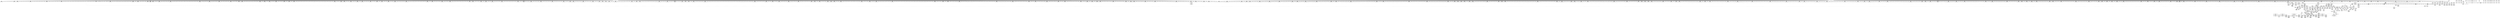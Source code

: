 digraph {
	CE0x5abc710 [shape=record,shape=Mrecord,label="{CE0x5abc710|1216:_i8*,_:_CRE_707,708_}"]
	CE0x5ad8590 [shape=record,shape=Mrecord,label="{CE0x5ad8590|1216:_i8*,_:_CRE_817,818_}"]
	CE0x5ad0c60 [shape=record,shape=Mrecord,label="{CE0x5ad0c60|1216:_i8*,_:_CRE_657,658_}"]
	CE0x5b22130 [shape=record,shape=Mrecord,label="{CE0x5b22130|1216:_i8*,_:_CRE_694,695_}"]
	CE0x5aae680 [shape=record,shape=Mrecord,label="{CE0x5aae680|1216:_i8*,_:_CRE_171,172_}"]
	CE0x5a956e0 [shape=record,shape=Mrecord,label="{CE0x5a956e0|1216:_i8*,_:_CRE_241,242_}"]
	CE0x5a8b8f0 [shape=record,shape=Mrecord,label="{CE0x5a8b8f0|selinux_socket_unix_stream_connect:tmp1}"]
	CE0x5ad9be0 [shape=record,shape=Mrecord,label="{CE0x5ad9be0|1216:_i8*,_:_CRE_838,839_}"]
	CE0x5b008d0 [shape=record,shape=Mrecord,label="{CE0x5b008d0|1216:_i8*,_:_CRE_192,193_}"]
	CE0x5b2df20 [shape=record,shape=Mrecord,label="{CE0x5b2df20|1216:_i8*,_:_CRE_1080,1088_|*MultipleSource*|security/selinux/hooks.c,4261|Function::selinux_socket_unix_stream_connect&Arg::other::}"]
	CE0x5b1b0d0 [shape=record,shape=Mrecord,label="{CE0x5b1b0d0|1216:_i8*,_:_CRE_141,142_}"]
	CE0x5b17250 [shape=record,shape=Mrecord,label="{CE0x5b17250|1216:_i8*,_:_CRE_81,82_}"]
	CE0x5a9b4d0 [shape=record,shape=Mrecord,label="{CE0x5a9b4d0|1216:_i8*,_:_CRE_409,410_}"]
	CE0x5b73a90 [shape=record,shape=Mrecord,label="{CE0x5b73a90|i64*_getelementptr_inbounds_(_9_x_i64_,_9_x_i64_*___llvm_gcov_ctr339,_i64_0,_i64_8)|*Constant*}"]
	CE0x5b27cf0 [shape=record,shape=Mrecord,label="{CE0x5b27cf0|1216:_i8*,_:_CRE_841,842_}"]
	CE0x5afef50 [shape=record,shape=Mrecord,label="{CE0x5afef50|1216:_i8*,_:_CRE_161,162_}"]
	CE0x5b20bf0 [shape=record,shape=Mrecord,label="{CE0x5b20bf0|1216:_i8*,_:_CRE_674,675_}"]
	CE0x5b2f2b0 [shape=record,shape=Mrecord,label="{CE0x5b2f2b0|1216:_i8*,_:_CRE_1156,1157_}"]
	CE0x5b009e0 [shape=record,shape=Mrecord,label="{CE0x5b009e0|1216:_i8*,_:_CRE_193,194_}"]
	CE0x5b66920 [shape=record,shape=Mrecord,label="{CE0x5b66920|selinux_socket_unix_stream_connect:sid7|security/selinux/hooks.c,4278}"]
	CE0x5ad9e00 [shape=record,shape=Mrecord,label="{CE0x5ad9e00|1216:_i8*,_:_CRE_840,841_}"]
	CE0x5b2a550 [shape=record,shape=Mrecord,label="{CE0x5b2a550|1216:_i8*,_:_CRE_879,880_}"]
	CE0x5aa6480 [shape=record,shape=Mrecord,label="{CE0x5aa6480|1216:_i8*,_:_CRE_394,395_}"]
	CE0x5a98c50 [shape=record,shape=Mrecord,label="{CE0x5a98c50|1216:_i8*,_:_CRE_68,69_}"]
	CE0x5b1c4d0 [shape=record,shape=Mrecord,label="{CE0x5b1c4d0|1216:_i8*,_:_CRE_578,579_}"]
	CE0x5b167b0 [shape=record,shape=Mrecord,label="{CE0x5b167b0|1216:_i8*,_:_CRE_71,72_}"]
	CE0x5a90cf0 [shape=record,shape=Mrecord,label="{CE0x5a90cf0|1216:_i8*,_:_CRE_414,415_}"]
	CE0x5b7e070 [shape=record,shape=Mrecord,label="{CE0x5b7e070|i32_3|*Constant*}"]
	CE0x5b0a8d0 [shape=record,shape=Mrecord,label="{CE0x5b0a8d0|1216:_i8*,_:_CRE_412,413_}"]
	CE0x5b02e60 [shape=record,shape=Mrecord,label="{CE0x5b02e60|1216:_i8*,_:_CRE_227,228_}"]
	CE0x5acfdf0 [shape=record,shape=Mrecord,label="{CE0x5acfdf0|1216:_i8*,_:_CRE_624,632_|*MultipleSource*|security/selinux/hooks.c,4260|Function::selinux_socket_unix_stream_connect&Arg::sock::}"]
	CE0x5b22ce0 [shape=record,shape=Mrecord,label="{CE0x5b22ce0|1216:_i8*,_:_CRE_705,706_}"]
	CE0x5a80470 [shape=record,shape=Mrecord,label="{CE0x5a80470|1216:_i8*,_:_CRE_252,253_}"]
	CE0x5a90f10 [shape=record,shape=Mrecord,label="{CE0x5a90f10|1216:_i8*,_:_CRE_416,417_}"]
	CE0x5b16bf0 [shape=record,shape=Mrecord,label="{CE0x5b16bf0|1216:_i8*,_:_CRE_75,76_}"]
	CE0x5a9f490 [shape=record,shape=Mrecord,label="{CE0x5a9f490|1216:_i8*,_:_CRE_133,134_}"]
	CE0x5b1f7c0 [shape=record,shape=Mrecord,label="{CE0x5b1f7c0|1216:_i8*,_:_CRE_655,656_}"]
	CE0x5aacef0 [shape=record,shape=Mrecord,label="{CE0x5aacef0|1216:_i8*,_:_CRE_92,93_}"]
	CE0x5afeb10 [shape=record,shape=Mrecord,label="{CE0x5afeb10|1216:_i8*,_:_CRE_157,158_}"]
	CE0x5aa6890 [shape=record,shape=Mrecord,label="{CE0x5aa6890|1216:_i8*,_:_CRE_398,399_}"]
	CE0x5a85880 [shape=record,shape=Mrecord,label="{CE0x5a85880|selinux_socket_unix_stream_connect:cleanup}"]
	CE0x5b64fa0 [shape=record,shape=Mrecord,label="{CE0x5b64fa0|selinux_socket_unix_stream_connect:tmp17|security/selinux/hooks.c,4274|*SummSink*}"]
	CE0x5b00490 [shape=record,shape=Mrecord,label="{CE0x5b00490|1216:_i8*,_:_CRE_181,182_}"]
	CE0x5b1cc40 [shape=record,shape=Mrecord,label="{CE0x5b1cc40|1216:_i8*,_:_CRE_585,586_}"]
	CE0x5abff00 [shape=record,shape=Mrecord,label="{CE0x5abff00|1216:_i8*,_:_CRE_570,571_}"]
	CE0x5acf920 [shape=record,shape=Mrecord,label="{CE0x5acf920|1216:_i8*,_:_CRE_607,608_}"]
	CE0x5ad2c40 [shape=record,shape=Mrecord,label="{CE0x5ad2c40|1216:_i8*,_:_CRE_687,688_}"]
	CE0x5b16260 [shape=record,shape=Mrecord,label="{CE0x5b16260|1216:_i8*,_:_CRE_66,67_}"]
	CE0x5b08e40 [shape=record,shape=Mrecord,label="{CE0x5b08e40|1216:_i8*,_:_CRE_387,388_}"]
	CE0x5ad3d50 [shape=record,shape=Mrecord,label="{CE0x5ad3d50|1216:_i8*,_:_CRE_541,542_}"]
	CE0x5abe7a0 [shape=record,shape=Mrecord,label="{CE0x5abe7a0|1216:_i8*,_:_CRE_548,549_}"]
	CE0x5ab1460 [shape=record,shape=Mrecord,label="{CE0x5ab1460|1216:_i8*,_:_CRE_152,153_}"]
	CE0x5b24110 [shape=record,shape=Mrecord,label="{CE0x5b24110|1216:_i8*,_:_CRE_732,736_|*MultipleSource*|security/selinux/hooks.c,4261|Function::selinux_socket_unix_stream_connect&Arg::other::}"]
	CE0x5b02f70 [shape=record,shape=Mrecord,label="{CE0x5b02f70|1216:_i8*,_:_CRE_228,229_}"]
	CE0x5a97e00 [shape=record,shape=Mrecord,label="{CE0x5a97e00|selinux_socket_unix_stream_connect:newsk|Function::selinux_socket_unix_stream_connect&Arg::newsk::|*SummSource*}"]
	CE0x5a91e50 [shape=record,shape=Mrecord,label="{CE0x5a91e50|1216:_i8*,_:_CRE_369,370_}"]
	CE0x5b1a960 [shape=record,shape=Mrecord,label="{CE0x5b1a960|1216:_i8*,_:_CRE_134,135_}"]
	CE0x5b79c70 [shape=record,shape=Mrecord,label="{CE0x5b79c70|8:_%struct.sock*,_:_SCME_30,31_}"]
	CE0x5abe9c0 [shape=record,shape=Mrecord,label="{CE0x5abe9c0|1216:_i8*,_:_CRE_550,551_}"]
	CE0x5b31bf0 [shape=record,shape=Mrecord,label="{CE0x5b31bf0|selinux_socket_unix_stream_connect:tmp4|*LoadInst*|security/selinux/hooks.c,4261}"]
	CE0x5b9cf70 [shape=record,shape=Mrecord,label="{CE0x5b9cf70|selinux_socket_unix_stream_connect:tmp33|security/selinux/hooks.c,4288|*SummSink*}"]
	CE0x5b21690 [shape=record,shape=Mrecord,label="{CE0x5b21690|1216:_i8*,_:_CRE_684,685_}"]
	CE0x5ad6330 [shape=record,shape=Mrecord,label="{CE0x5ad6330|1216:_i8*,_:_CRE_732,736_|*MultipleSource*|security/selinux/hooks.c,4260|Function::selinux_socket_unix_stream_connect&Arg::sock::}"]
	CE0x5a85b80 [shape=record,shape=Mrecord,label="{CE0x5a85b80|selinux_socket_unix_stream_connect:if.then|*SummSink*}"]
	CE0x5aa8a40 [shape=record,shape=Mrecord,label="{CE0x5aa8a40|1216:_i8*,_:_CRE_263,264_}"]
	CE0x5ad5070 [shape=record,shape=Mrecord,label="{CE0x5ad5070|1216:_i8*,_:_CRE_559,560_}"]
	CE0x5aa10c0 [shape=record,shape=Mrecord,label="{CE0x5aa10c0|1216:_i8*,_:_CRE_452,456_|*MultipleSource*|security/selinux/hooks.c,4260|Function::selinux_socket_unix_stream_connect&Arg::sock::}"]
	CE0x5b208c0 [shape=record,shape=Mrecord,label="{CE0x5b208c0|1216:_i8*,_:_CRE_671,672_}"]
	CE0x5aae340 [shape=record,shape=Mrecord,label="{CE0x5aae340|1216:_i8*,_:_CRE_195,196_}"]
	CE0x5a90390 [shape=record,shape=Mrecord,label="{CE0x5a90390|1216:_i8*,_:_CRE_364,365_}"]
	CE0x5b88ed0 [shape=record,shape=Mrecord,label="{CE0x5b88ed0|GLOBAL:security_sid_mls_copy|*Constant*}"]
	CE0x5b14c70 [shape=record,shape=Mrecord,label="{CE0x5b14c70|1216:_i8*,_:_CRE_33,34_}"]
	CE0x5b22df0 [shape=record,shape=Mrecord,label="{CE0x5b22df0|1216:_i8*,_:_CRE_706,707_}"]
	CE0x5b654d0 [shape=record,shape=Mrecord,label="{CE0x5b654d0|i64*_getelementptr_inbounds_(_9_x_i64_,_9_x_i64_*___llvm_gcov_ctr339,_i64_0,_i64_3)|*Constant*|*SummSource*}"]
	CE0x5b13af0 [shape=record,shape=Mrecord,label="{CE0x5b13af0|1216:_i8*,_:_CRE_18,19_|*MultipleSource*|security/selinux/hooks.c,4261|Function::selinux_socket_unix_stream_connect&Arg::other::}"]
	CE0x5ad87b0 [shape=record,shape=Mrecord,label="{CE0x5ad87b0|1216:_i8*,_:_CRE_819,820_}"]
	CE0x5b1f440 [shape=record,shape=Mrecord,label="{CE0x5b1f440|1216:_i8*,_:_CRE_651,652_}"]
	CE0x6f9fb40 [shape=record,shape=Mrecord,label="{CE0x6f9fb40|selinux_socket_unix_stream_connect:tmp}"]
	CE0x5abecf0 [shape=record,shape=Mrecord,label="{CE0x5abecf0|1216:_i8*,_:_CRE_553,554_}"]
	CE0x5a8ad40 [shape=record,shape=Mrecord,label="{CE0x5a8ad40|selinux_socket_unix_stream_connect:tmp1|*SummSource*}"]
	CE0x5abd910 [shape=record,shape=Mrecord,label="{CE0x5abd910|1216:_i8*,_:_CRE_528,536_|*MultipleSource*|security/selinux/hooks.c,4260|Function::selinux_socket_unix_stream_connect&Arg::sock::}"]
	CE0x5b24900 [shape=record,shape=Mrecord,label="{CE0x5b24900|1216:_i8*,_:_CRE_760,764_|*MultipleSource*|security/selinux/hooks.c,4261|Function::selinux_socket_unix_stream_connect&Arg::other::}"]
	CE0x5b6f2f0 [shape=record,shape=Mrecord,label="{CE0x5b6f2f0|16:_i32,_20:_i32,_:_CMRE_24,26_|*MultipleSource*|security/selinux/hooks.c,4260|*LoadInst*|security/selinux/hooks.c,4260|security/selinux/hooks.c,4271}"]
	CE0x5ae1f10 [shape=record,shape=Mrecord,label="{CE0x5ae1f10|1216:_i8*,_:_CRE_1184,1192_|*MultipleSource*|security/selinux/hooks.c,4260|Function::selinux_socket_unix_stream_connect&Arg::sock::}"]
	CE0x63ac230 [shape=record,shape=Mrecord,label="{CE0x63ac230|1216:_i8*,_:_CRE_1,2_}"]
	CE0x5ad15f0 [shape=record,shape=Mrecord,label="{CE0x5ad15f0|1216:_i8*,_:_CRE_666,667_}"]
	CE0x5aa1680 [shape=record,shape=Mrecord,label="{CE0x5aa1680|1216:_i8*,_:_CRE_468,472_|*MultipleSource*|security/selinux/hooks.c,4260|Function::selinux_socket_unix_stream_connect&Arg::sock::}"]
	CE0x5b13760 [shape=record,shape=Mrecord,label="{CE0x5b13760|1216:_i8*,_:_CRE_16,18_|*MultipleSource*|security/selinux/hooks.c,4261|Function::selinux_socket_unix_stream_connect&Arg::other::}"]
	CE0x5a9cfa0 [shape=record,shape=Mrecord,label="{CE0x5a9cfa0|1216:_i8*,_:_CRE_87,88_}"]
	CE0x5afe5c0 [shape=record,shape=Mrecord,label="{CE0x5afe5c0|1216:_i8*,_:_CRE_152,153_}"]
	CE0x5b1e3a0 [shape=record,shape=Mrecord,label="{CE0x5b1e3a0|1216:_i8*,_:_CRE_607,608_}"]
	CE0x5b021a0 [shape=record,shape=Mrecord,label="{CE0x5b021a0|1216:_i8*,_:_CRE_215,216_}"]
	CE0x5b8a770 [shape=record,shape=Mrecord,label="{CE0x5b8a770|selinux_socket_unix_stream_connect:tmp24|security/selinux/hooks.c,4281}"]
	CE0x5a96320 [shape=record,shape=Mrecord,label="{CE0x5a96320|1216:_i8*,_:_CRE_208,209_}"]
	CE0x5b1d7f0 [shape=record,shape=Mrecord,label="{CE0x5b1d7f0|1216:_i8*,_:_CRE_596,597_}"]
	CE0x5a8da80 [shape=record,shape=Mrecord,label="{CE0x5a8da80|1216:_i8*,_:_CRE_139,140_}"]
	CE0x5b2c7e0 [shape=record,shape=Mrecord,label="{CE0x5b2c7e0|1216:_i8*,_:_CRE_992,1000_|*MultipleSource*|security/selinux/hooks.c,4261|Function::selinux_socket_unix_stream_connect&Arg::other::}"]
	CE0x5b150b0 [shape=record,shape=Mrecord,label="{CE0x5b150b0|1216:_i8*,_:_CRE_37,38_}"]
	CE0x5ab1530 [shape=record,shape=Mrecord,label="{CE0x5ab1530|1216:_i8*,_:_CRE_153,154_}"]
	CE0x5b12490 [shape=record,shape=Mrecord,label="{CE0x5b12490|selinux_socket_unix_stream_connect:other|Function::selinux_socket_unix_stream_connect&Arg::other::|*SummSource*}"]
	CE0x5b27be0 [shape=record,shape=Mrecord,label="{CE0x5b27be0|1216:_i8*,_:_CRE_840,841_}"]
	CE0x5ad24d0 [shape=record,shape=Mrecord,label="{CE0x5ad24d0|1216:_i8*,_:_CRE_680,681_}"]
	CE0x5b024d0 [shape=record,shape=Mrecord,label="{CE0x5b024d0|1216:_i8*,_:_CRE_218,219_}"]
	CE0x5b1aa70 [shape=record,shape=Mrecord,label="{CE0x5b1aa70|1216:_i8*,_:_CRE_135,136_}"]
	CE0x5b2acc0 [shape=record,shape=Mrecord,label="{CE0x5b2acc0|1216:_i8*,_:_CRE_900,904_|*MultipleSource*|security/selinux/hooks.c,4261|Function::selinux_socket_unix_stream_connect&Arg::other::}"]
	CE0x5ade240 [shape=record,shape=Mrecord,label="{CE0x5ade240|1216:_i8*,_:_CRE_970,972_|*MultipleSource*|security/selinux/hooks.c,4260|Function::selinux_socket_unix_stream_connect&Arg::sock::}"]
	CE0x5aad460 [shape=record,shape=Mrecord,label="{CE0x5aad460|GLOBAL:__llvm_gcov_ctr339|Global_var:__llvm_gcov_ctr339|*SummSource*}"]
	CE0x5b036e0 [shape=record,shape=Mrecord,label="{CE0x5b036e0|1216:_i8*,_:_CRE_235,236_}"]
	CE0x5aa9c00 [shape=record,shape=Mrecord,label="{CE0x5aa9c00|1216:_i8*,_:_CRE_222,223_}"]
	CE0x5b1a740 [shape=record,shape=Mrecord,label="{CE0x5b1a740|1216:_i8*,_:_CRE_132,133_}"]
	CE0x5aa5e50 [shape=record,shape=Mrecord,label="{CE0x5aa5e50|1216:_i8*,_:_CRE_218,219_}"]
	CE0x5acee80 [shape=record,shape=Mrecord,label="{CE0x5acee80|1216:_i8*,_:_CRE_597,598_}"]
	CE0x5abc930 [shape=record,shape=Mrecord,label="{CE0x5abc930|1216:_i8*,_:_CRE_709,710_}"]
	CE0x5a8e910 [shape=record,shape=Mrecord,label="{CE0x5a8e910|selinux_socket_unix_stream_connect:net|security/selinux/hooks.c, 4264}"]
	CE0x5b766b0 [shape=record,shape=Mrecord,label="{CE0x5b766b0|i32_4194304|*Constant*|*SummSink*}"]
	CE0x5b74aa0 [shape=record,shape=Mrecord,label="{CE0x5b74aa0|i32_(i32,_i32,_i16,_i32,_%struct.common_audit_data*)*_bitcast_(i32_(i32,_i32,_i16,_i32,_%struct.common_audit_data.495*)*_avc_has_perm_to_i32_(i32,_i32,_i16,_i32,_%struct.common_audit_data*)*)|*Constant*|*SummSource*}"]
	CE0x5aced70 [shape=record,shape=Mrecord,label="{CE0x5aced70|1216:_i8*,_:_CRE_596,597_}"]
	CE0x5b1e290 [shape=record,shape=Mrecord,label="{CE0x5b1e290|1216:_i8*,_:_CRE_606,607_}"]
	CE0x5b7ba20 [shape=record,shape=Mrecord,label="{CE0x5b7ba20|8:_%struct.sock*,_:_SCME_55,56_}"]
	CE0x5aaebc0 [shape=record,shape=Mrecord,label="{CE0x5aaebc0|1216:_i8*,_:_CRE_231,232_}"]
	CE0x5b97710 [shape=record,shape=Mrecord,label="{CE0x5b97710|selinux_socket_unix_stream_connect:tmp30|security/selinux/hooks.c,4285|*SummSource*}"]
	CE0x5b65e00 [shape=record,shape=Mrecord,label="{CE0x5b65e00|selinux_socket_unix_stream_connect:tmp18|security/selinux/hooks.c,4275|*SummSink*}"]
	CE0x5aba170 [shape=record,shape=Mrecord,label="{CE0x5aba170|1216:_i8*,_:_CRE_143,144_}"]
	CE0x5b07190 [shape=record,shape=Mrecord,label="{CE0x5b07190|1216:_i8*,_:_CRE_360,361_}"]
	CE0x5b061e0 [shape=record,shape=Mrecord,label="{CE0x5b061e0|1216:_i8*,_:_CRE_328,336_|*MultipleSource*|security/selinux/hooks.c,4261|Function::selinux_socket_unix_stream_connect&Arg::other::}"]
	CE0x5aff4a0 [shape=record,shape=Mrecord,label="{CE0x5aff4a0|1216:_i8*,_:_CRE_166,167_}"]
	CE0x5b178b0 [shape=record,shape=Mrecord,label="{CE0x5b178b0|1216:_i8*,_:_CRE_87,88_}"]
	CE0x5a8ba50 [shape=record,shape=Mrecord,label="{CE0x5a8ba50|COLLAPSED:_GCMRE___llvm_gcov_ctr339_internal_global_9_x_i64_zeroinitializer:_elem_0:default:}"]
	CE0x5abf9b0 [shape=record,shape=Mrecord,label="{CE0x5abf9b0|1216:_i8*,_:_CRE_565,566_}"]
	CE0x5aa6bc0 [shape=record,shape=Mrecord,label="{CE0x5aa6bc0|1216:_i8*,_:_CRE_401,402_}"]
	CE0x5b04290 [shape=record,shape=Mrecord,label="{CE0x5b04290|1216:_i8*,_:_CRE_246,247_}"]
	CE0x5ad2800 [shape=record,shape=Mrecord,label="{CE0x5ad2800|1216:_i8*,_:_CRE_683,684_}"]
	CE0x5ad0930 [shape=record,shape=Mrecord,label="{CE0x5ad0930|1216:_i8*,_:_CRE_654,655_}"]
	CE0x5a9a750 [shape=record,shape=Mrecord,label="{CE0x5a9a750|8:_%struct.sock*,_:_SCME_16,18_|*MultipleSource*|security/selinux/hooks.c,4264|security/selinux/hooks.c, 4264|security/selinux/hooks.c,4264}"]
	CE0x5b2f200 [shape=record,shape=Mrecord,label="{CE0x5b2f200|1216:_i8*,_:_CRE_1155,1156_}"]
	CE0x5b23450 [shape=record,shape=Mrecord,label="{CE0x5b23450|1216:_i8*,_:_CRE_712,713_}"]
	CE0x5b13100 [shape=record,shape=Mrecord,label="{CE0x5b13100|1216:_i8*,_:_CRE_143,144_}"]
	CE0x5b24520 [shape=record,shape=Mrecord,label="{CE0x5b24520|1216:_i8*,_:_CRE_744,752_|*MultipleSource*|security/selinux/hooks.c,4261|Function::selinux_socket_unix_stream_connect&Arg::other::}"]
	CE0x5a8ca50 [shape=record,shape=Mrecord,label="{CE0x5a8ca50|1216:_i8*,_:_CRE_67,68_}"]
	CE0x5b088f0 [shape=record,shape=Mrecord,label="{CE0x5b088f0|1216:_i8*,_:_CRE_382,383_}"]
	CE0x5b2b290 [shape=record,shape=Mrecord,label="{CE0x5b2b290|1216:_i8*,_:_CRE_920,936_|*MultipleSource*|security/selinux/hooks.c,4261|Function::selinux_socket_unix_stream_connect&Arg::other::}"]
	CE0x5a92290 [shape=record,shape=Mrecord,label="{CE0x5a92290|1216:_i8*,_:_CRE_373,374_}"]
	CE0x5abda80 [shape=record,shape=Mrecord,label="{CE0x5abda80|1216:_i8*,_:_CRE_536,537_}"]
	CE0x5b02d50 [shape=record,shape=Mrecord,label="{CE0x5b02d50|1216:_i8*,_:_CRE_226,227_}"]
	CE0x5b25880 [shape=record,shape=Mrecord,label="{CE0x5b25880|1216:_i8*,_:_CRE_808,809_}"]
	CE0x5b00d20 [shape=record,shape=Mrecord,label="{CE0x5b00d20|1216:_i8*,_:_CRE_195,196_}"]
	CE0x5b24ce0 [shape=record,shape=Mrecord,label="{CE0x5b24ce0|1216:_i8*,_:_CRE_768,770_|*MultipleSource*|security/selinux/hooks.c,4261|Function::selinux_socket_unix_stream_connect&Arg::other::}"]
	CE0x5ad97a0 [shape=record,shape=Mrecord,label="{CE0x5ad97a0|1216:_i8*,_:_CRE_834,835_}"]
	CE0x5b0e1a0 [shape=record,shape=Mrecord,label="{CE0x5b0e1a0|selinux_socket_unix_stream_connect:u4|security/selinux/hooks.c,4269}"]
	CE0x5ad8370 [shape=record,shape=Mrecord,label="{CE0x5ad8370|1216:_i8*,_:_CRE_815,816_}"]
	CE0x5b25f30 [shape=record,shape=Mrecord,label="{CE0x5b25f30|1216:_i8*,_:_CRE_813,814_}"]
	CE0x5aac480 [shape=record,shape=Mrecord,label="{CE0x5aac480|1216:_i8*,_:_CRE_344,348_|*MultipleSource*|security/selinux/hooks.c,4260|Function::selinux_socket_unix_stream_connect&Arg::sock::}"]
	CE0x5ad4f60 [shape=record,shape=Mrecord,label="{CE0x5ad4f60|1216:_i8*,_:_CRE_558,559_}"]
	CE0x5b14940 [shape=record,shape=Mrecord,label="{CE0x5b14940|1216:_i8*,_:_CRE_30,31_}"]
	CE0x5a8f140 [shape=record,shape=Mrecord,label="{CE0x5a8f140|1216:_i8*,_:_CRE_81,82_}"]
	CE0x5aa6560 [shape=record,shape=Mrecord,label="{CE0x5aa6560|1216:_i8*,_:_CRE_395,396_}"]
	CE0x5b086d0 [shape=record,shape=Mrecord,label="{CE0x5b086d0|1216:_i8*,_:_CRE_380,381_}"]
	CE0x5b13270 [shape=record,shape=Mrecord,label="{CE0x5b13270|1216:_i8*,_:_CRE_4,5_}"]
	CE0x5a9eba0 [shape=record,shape=Mrecord,label="{CE0x5a9eba0|1216:_i8*,_:_CRE_103,104_}"]
	CE0x5b79b70 [shape=record,shape=Mrecord,label="{CE0x5b79b70|8:_%struct.sock*,_:_SCME_29,30_}"]
	CE0x5acd940 [shape=record,shape=Mrecord,label="{CE0x5acd940|1216:_i8*,_:_CRE_577,578_}"]
	CE0x5b30a80 [shape=record,shape=Mrecord,label="{CE0x5b30a80|1216:_i8*,_:_CRE_1224,1228_|*MultipleSource*|security/selinux/hooks.c,4261|Function::selinux_socket_unix_stream_connect&Arg::other::}"]
	CE0x5aac4f0 [shape=record,shape=Mrecord,label="{CE0x5aac4f0|1216:_i8*,_:_CRE_320,328_|*MultipleSource*|security/selinux/hooks.c,4260|Function::selinux_socket_unix_stream_connect&Arg::sock::}"]
	CE0x5b045c0 [shape=record,shape=Mrecord,label="{CE0x5b045c0|1216:_i8*,_:_CRE_249,250_}"]
	CE0x5b8bcd0 [shape=record,shape=Mrecord,label="{CE0x5b8bcd0|selinux_socket_unix_stream_connect:tmp26|security/selinux/hooks.c,4281}"]
	CE0x5b47720 [shape=record,shape=Mrecord,label="{CE0x5b47720|i8_2|*Constant*|*SummSource*}"]
	CE0x5a8f9a0 [shape=record,shape=Mrecord,label="{CE0x5a8f9a0|1216:_i8*,_:_CRE_390,391_}"]
	CE0x5aa6180 [shape=record,shape=Mrecord,label="{CE0x5aa6180|1216:_i8*,_:_CRE_221,222_}"]
	CE0x5ac3790 [shape=record,shape=Mrecord,label="{CE0x5ac3790|1216:_i8*,_:_CRE_28,29_}"]
	CE0x63ac150 [shape=record,shape=Mrecord,label="{CE0x63ac150|selinux_socket_unix_stream_connect:sk_security|security/selinux/hooks.c,4260|*SummSink*}"]
	CE0x5b25dd0 [shape=record,shape=Mrecord,label="{CE0x5b25dd0|1216:_i8*,_:_CRE_811,812_}"]
	CE0x5b66510 [shape=record,shape=Mrecord,label="{CE0x5b66510|selinux_socket_unix_stream_connect:tmp19|security/selinux/hooks.c,4275|*SummSink*}"]
	CE0x5a955d0 [shape=record,shape=Mrecord,label="{CE0x5a955d0|1216:_i8*,_:_CRE_240,241_}"]
	CE0x5a9ae70 [shape=record,shape=Mrecord,label="{CE0x5a9ae70|1216:_i8*,_:_CRE_424,428_|*MultipleSource*|security/selinux/hooks.c,4260|Function::selinux_socket_unix_stream_connect&Arg::sock::}"]
	CE0x5b0e4b0 [shape=record,shape=Mrecord,label="{CE0x5b0e4b0|selinux_socket_unix_stream_connect:u4|security/selinux/hooks.c,4269|*SummSink*}"]
	CE0x5abf460 [shape=record,shape=Mrecord,label="{CE0x5abf460|1216:_i8*,_:_CRE_560,561_}"]
	CE0x5b77650 [shape=record,shape=Mrecord,label="{CE0x5b77650|avc_has_perm:auditdata|Function::avc_has_perm&Arg::auditdata::|*SummSink*}"]
	CE0x5b1a520 [shape=record,shape=Mrecord,label="{CE0x5b1a520|1216:_i8*,_:_CRE_130,131_}"]
	CE0x5b4fb30 [shape=record,shape=Mrecord,label="{CE0x5b4fb30|selinux_socket_unix_stream_connect:tmp5|security/selinux/hooks.c,4261|*SummSink*}"]
	CE0x5b1cf70 [shape=record,shape=Mrecord,label="{CE0x5b1cf70|1216:_i8*,_:_CRE_588,589_}"]
	CE0x5b0d270 [shape=record,shape=Mrecord,label="{CE0x5b0d270|selinux_socket_unix_stream_connect:u|security/selinux/hooks.c,4268|*SummSource*}"]
	CE0x5b12f20 [shape=record,shape=Mrecord,label="{CE0x5b12f20|1216:_i8*,_:_CRE_1,2_}"]
	CE0x5b015f0 [shape=record,shape=Mrecord,label="{CE0x5b015f0|1216:_i8*,_:_CRE_204,205_}"]
	CE0x5b7b560 [shape=record,shape=Mrecord,label="{CE0x5b7b560|8:_%struct.sock*,_:_SCME_51,52_}"]
	CE0x5b01e70 [shape=record,shape=Mrecord,label="{CE0x5b01e70|1216:_i8*,_:_CRE_212,213_}"]
	CE0x5b75480 [shape=record,shape=Mrecord,label="{CE0x5b75480|avc_has_perm:entry|*SummSink*}"]
	CE0x5b0bfd0 [shape=record,shape=Mrecord,label="{CE0x5b0bfd0|1216:_i8*,_:_CRE_456,458_|*MultipleSource*|security/selinux/hooks.c,4261|Function::selinux_socket_unix_stream_connect&Arg::other::}"]
	CE0x5ae1690 [shape=record,shape=Mrecord,label="{CE0x5ae1690|1216:_i8*,_:_CRE_1158,1159_}"]
	CE0x5b806d0 [shape=record,shape=Mrecord,label="{CE0x5b806d0|selinux_socket_unix_stream_connect:tmp21|security/selinux/hooks.c,4279|*SummSink*}"]
	CE0x5b6f780 [shape=record,shape=Mrecord,label="{CE0x5b6f780|selinux_socket_unix_stream_connect:tmp11|security/selinux/hooks.c,4271|*SummSink*}"]
	CE0x5b18b60 [shape=record,shape=Mrecord,label="{CE0x5b18b60|1216:_i8*,_:_CRE_103,104_}"]
	CE0x5b2cbc0 [shape=record,shape=Mrecord,label="{CE0x5b2cbc0|1216:_i8*,_:_CRE_1008,1016_|*MultipleSource*|security/selinux/hooks.c,4261|Function::selinux_socket_unix_stream_connect&Arg::other::}"]
	CE0x5b19860 [shape=record,shape=Mrecord,label="{CE0x5b19860|1216:_i8*,_:_CRE_118,119_}"]
	CE0x5ad0b50 [shape=record,shape=Mrecord,label="{CE0x5ad0b50|1216:_i8*,_:_CRE_656,657_}"]
	CE0x5b1c910 [shape=record,shape=Mrecord,label="{CE0x5b1c910|1216:_i8*,_:_CRE_582,583_}"]
	CE0x5b0ee60 [shape=record,shape=Mrecord,label="{CE0x5b0ee60|selinux_socket_unix_stream_connect:sid|security/selinux/hooks.c,4271}"]
	CE0x5b08d30 [shape=record,shape=Mrecord,label="{CE0x5b08d30|1216:_i8*,_:_CRE_386,387_}"]
	CE0x5a92dc0 [shape=record,shape=Mrecord,label="{CE0x5a92dc0|1216:_i8*,_:_CRE_353,354_}"]
	CE0x5b1c800 [shape=record,shape=Mrecord,label="{CE0x5b1c800|1216:_i8*,_:_CRE_581,582_}"]
	CE0x5b47fa0 [shape=record,shape=Mrecord,label="{CE0x5b47fa0|selinux_socket_unix_stream_connect:net3|security/selinux/hooks.c,4268}"]
	CE0x5a99b40 [shape=record,shape=Mrecord,label="{CE0x5a99b40|1216:_i8*,_:_CRE_378,379_}"]
	CE0x5b21470 [shape=record,shape=Mrecord,label="{CE0x5b21470|1216:_i8*,_:_CRE_682,683_}"]
	CE0x5b28570 [shape=record,shape=Mrecord,label="{CE0x5b28570|1216:_i8*,_:_CRE_849,850_}"]
	CE0x5abd630 [shape=record,shape=Mrecord,label="{CE0x5abd630|1216:_i8*,_:_CRE_512,520_|*MultipleSource*|security/selinux/hooks.c,4260|Function::selinux_socket_unix_stream_connect&Arg::sock::}"]
	CE0x5ad2b30 [shape=record,shape=Mrecord,label="{CE0x5ad2b30|1216:_i8*,_:_CRE_686,687_}"]
	CE0x5aa6cd0 [shape=record,shape=Mrecord,label="{CE0x5aa6cd0|1216:_i8*,_:_CRE_402,403_}"]
	CE0x5ada020 [shape=record,shape=Mrecord,label="{CE0x5ada020|1216:_i8*,_:_CRE_842,843_}"]
	CE0x5b1a1f0 [shape=record,shape=Mrecord,label="{CE0x5b1a1f0|1216:_i8*,_:_CRE_127,128_}"]
	CE0x5afcd70 [shape=record,shape=Mrecord,label="{CE0x5afcd70|1216:_i8*,_:_CRE_1248,1256_|*MultipleSource*|security/selinux/hooks.c,4260|Function::selinux_socket_unix_stream_connect&Arg::sock::}"]
	CE0x5abd1e0 [shape=record,shape=Mrecord,label="{CE0x5abd1e0|1216:_i8*,_:_CRE_480,488_|*MultipleSource*|security/selinux/hooks.c,4260|Function::selinux_socket_unix_stream_connect&Arg::sock::}"]
	CE0x5ada8a0 [shape=record,shape=Mrecord,label="{CE0x5ada8a0|1216:_i8*,_:_CRE_850,851_}"]
	CE0x5b31fd0 [shape=record,shape=Mrecord,label="{CE0x5b31fd0|selinux_socket_unix_stream_connect:tmp4|*LoadInst*|security/selinux/hooks.c,4261|*SummSink*}"]
	CE0x5a90280 [shape=record,shape=Mrecord,label="{CE0x5a90280|1216:_i8*,_:_CRE_363,364_}"]
	CE0x5a9caf0 [shape=record,shape=Mrecord,label="{CE0x5a9caf0|selinux_socket_unix_stream_connect:net|security/selinux/hooks.c, 4264|*SummSink*}"]
	CE0x5b2fad0 [shape=record,shape=Mrecord,label="{CE0x5b2fad0|1216:_i8*,_:_CRE_1176,1184_|*MultipleSource*|security/selinux/hooks.c,4261|Function::selinux_socket_unix_stream_connect&Arg::other::}"]
	CE0x5b2a110 [shape=record,shape=Mrecord,label="{CE0x5b2a110|1216:_i8*,_:_CRE_875,876_}"]
	CE0x5b7b1d0 [shape=record,shape=Mrecord,label="{CE0x5b7b1d0|8:_%struct.sock*,_:_SCME_48,49_}"]
	CE0x5b07b20 [shape=record,shape=Mrecord,label="{CE0x5b07b20|1216:_i8*,_:_CRE_369,370_}"]
	CE0x5b16150 [shape=record,shape=Mrecord,label="{CE0x5b16150|1216:_i8*,_:_CRE_65,66_}"]
	CE0x5aad000 [shape=record,shape=Mrecord,label="{CE0x5aad000|1216:_i8*,_:_CRE_93,94_}"]
	CE0x5abf790 [shape=record,shape=Mrecord,label="{CE0x5abf790|1216:_i8*,_:_CRE_563,564_}"]
	CE0x5a930e0 [shape=record,shape=Mrecord,label="{CE0x5a930e0|1216:_i8*,_:_CRE_356,357_}"]
	CE0x5acd610 [shape=record,shape=Mrecord,label="{CE0x5acd610|1216:_i8*,_:_CRE_574,575_}"]
	CE0x5ad9690 [shape=record,shape=Mrecord,label="{CE0x5ad9690|1216:_i8*,_:_CRE_833,834_}"]
	CE0x5b0ec20 [shape=record,shape=Mrecord,label="{CE0x5b0ec20|selinux_socket_unix_stream_connect:tmp10|security/selinux/hooks.c,4269}"]
	CE0x5b2a000 [shape=record,shape=Mrecord,label="{CE0x5b2a000|1216:_i8*,_:_CRE_874,875_}"]
	CE0x5b299a0 [shape=record,shape=Mrecord,label="{CE0x5b299a0|1216:_i8*,_:_CRE_868,869_}"]
	CE0x5b23230 [shape=record,shape=Mrecord,label="{CE0x5b23230|1216:_i8*,_:_CRE_710,711_}"]
	CE0x5b14a50 [shape=record,shape=Mrecord,label="{CE0x5b14a50|1216:_i8*,_:_CRE_31,32_}"]
	CE0x5b239a0 [shape=record,shape=Mrecord,label="{CE0x5b239a0|1216:_i8*,_:_CRE_717,718_}"]
	CE0x5aae890 [shape=record,shape=Mrecord,label="{CE0x5aae890|1216:_i8*,_:_CRE_237,238_}"]
	CE0x5b84290 [shape=record,shape=Mrecord,label="{CE0x5b84290|GLOBAL:__llvm_gcov_ctr339|Global_var:__llvm_gcov_ctr339|*SummSink*}"]
	CE0x5aae750 [shape=record,shape=Mrecord,label="{CE0x5aae750|1216:_i8*,_:_CRE_172,173_}"]
	CE0x5a87600 [shape=record,shape=Mrecord,label="{CE0x5a87600|1216:_i8*,_:_CRE_184,188_|*MultipleSource*|security/selinux/hooks.c,4260|Function::selinux_socket_unix_stream_connect&Arg::sock::}"]
	CE0x5b1e180 [shape=record,shape=Mrecord,label="{CE0x5b1e180|1216:_i8*,_:_CRE_605,606_}"]
	CE0x7147850 [shape=record,shape=Mrecord,label="{CE0x7147850|1216:_i8*,_:_CRE_4,5_}"]
	CE0x5afea00 [shape=record,shape=Mrecord,label="{CE0x5afea00|1216:_i8*,_:_CRE_156,157_}"]
	CE0x5a81f20 [shape=record,shape=Mrecord,label="{CE0x5a81f20|i32_1|*Constant*|*SummSource*}"]
	CE0x5b22240 [shape=record,shape=Mrecord,label="{CE0x5b22240|1216:_i8*,_:_CRE_695,696_}"]
	CE0x5b0f6e0 [shape=record,shape=Mrecord,label="{CE0x5b0f6e0|selinux_socket_unix_stream_connect:sk|security/selinux/hooks.c,4269|*SummSource*}"]
	CE0x5a8b420 [shape=record,shape=Mrecord,label="{CE0x5a8b420|selinux_socket_unix_stream_connect:if.then13}"]
	CE0x5ad42a0 [shape=record,shape=Mrecord,label="{CE0x5ad42a0|1216:_i8*,_:_CRE_546,547_}"]
	CE0x5b819f0 [shape=record,shape=Mrecord,label="{CE0x5b819f0|selinux_socket_unix_stream_connect:sid10|security/selinux/hooks.c,4280|*SummSource*}"]
	CE0x5b11720 [shape=record,shape=Mrecord,label="{CE0x5b11720|1216:_i8*,_:_CRE_536,537_}"]
	CE0x5b1db20 [shape=record,shape=Mrecord,label="{CE0x5b1db20|1216:_i8*,_:_CRE_599,600_}"]
	CE0x5aa1510 [shape=record,shape=Mrecord,label="{CE0x5aa1510|1216:_i8*,_:_CRE_464,468_|*MultipleSource*|security/selinux/hooks.c,4260|Function::selinux_socket_unix_stream_connect&Arg::sock::}"]
	CE0x5b153e0 [shape=record,shape=Mrecord,label="{CE0x5b153e0|1216:_i8*,_:_CRE_40,48_|*MultipleSource*|security/selinux/hooks.c,4261|Function::selinux_socket_unix_stream_connect&Arg::other::}"]
	CE0x5abc0b0 [shape=record,shape=Mrecord,label="{CE0x5abc0b0|1216:_i8*,_:_CRE_701,702_}"]
	CE0x5b00160 [shape=record,shape=Mrecord,label="{CE0x5b00160|1216:_i8*,_:_CRE_178,179_}"]
	CE0x5b072a0 [shape=record,shape=Mrecord,label="{CE0x5b072a0|1216:_i8*,_:_CRE_361,362_}"]
	CE0x5b11530 [shape=record,shape=Mrecord,label="{CE0x5b11530|1216:_i8*,_:_CRE_528,536_|*MultipleSource*|security/selinux/hooks.c,4261|Function::selinux_socket_unix_stream_connect&Arg::other::}"]
	CE0x5ad6740 [shape=record,shape=Mrecord,label="{CE0x5ad6740|1216:_i8*,_:_CRE_744,752_|*MultipleSource*|security/selinux/hooks.c,4260|Function::selinux_socket_unix_stream_connect&Arg::sock::}"]
	CE0x5aaa690 [shape=record,shape=Mrecord,label="{CE0x5aaa690|1216:_i8*,_:_CRE_122,123_}"]
	CE0x5ad0770 [shape=record,shape=Mrecord,label="{CE0x5ad0770|1216:_i8*,_:_CRE_652,653_}"]
	CE0x5afc990 [shape=record,shape=Mrecord,label="{CE0x5afc990|1216:_i8*,_:_CRE_1232,1240_|*MultipleSource*|security/selinux/hooks.c,4260|Function::selinux_socket_unix_stream_connect&Arg::sock::}"]
	CE0x5a96af0 [shape=record,shape=Mrecord,label="{CE0x5a96af0|1216:_i8*,_:_CRE_166,167_}"]
	CE0x5a90e00 [shape=record,shape=Mrecord,label="{CE0x5a90e00|1216:_i8*,_:_CRE_415,416_}"]
	CE0x5b1ab80 [shape=record,shape=Mrecord,label="{CE0x5b1ab80|1216:_i8*,_:_CRE_136,137_}"]
	CE0x5aff060 [shape=record,shape=Mrecord,label="{CE0x5aff060|1216:_i8*,_:_CRE_162,163_}"]
	CE0x5b14180 [shape=record,shape=Mrecord,label="{CE0x5b14180|1216:_i8*,_:_CRE_24,25_}"]
	CE0x5abe250 [shape=record,shape=Mrecord,label="{CE0x5abe250|1216:_i8*,_:_CRE_543,544_}"]
	CE0x5adf3b0 [shape=record,shape=Mrecord,label="{CE0x5adf3b0|1216:_i8*,_:_CRE_1032,1040_|*MultipleSource*|security/selinux/hooks.c,4260|Function::selinux_socket_unix_stream_connect&Arg::sock::}"]
	CE0x5b66350 [shape=record,shape=Mrecord,label="{CE0x5b66350|selinux_socket_unix_stream_connect:tmp19|security/selinux/hooks.c,4275|*SummSource*}"]
	CE0x5b7b690 [shape=record,shape=Mrecord,label="{CE0x5b7b690|8:_%struct.sock*,_:_SCME_52,53_}"]
	CE0x5b18500 [shape=record,shape=Mrecord,label="{CE0x5b18500|1216:_i8*,_:_CRE_97,98_}"]
	CE0x5b13520 [shape=record,shape=Mrecord,label="{CE0x5b13520|1216:_i8*,_:_CRE_7,8_}"]
	CE0x5a8bc60 [shape=record,shape=Mrecord,label="{CE0x5a8bc60|selinux_socket_unix_stream_connect:if.end|*SummSink*}"]
	CE0x5ad5180 [shape=record,shape=Mrecord,label="{CE0x5ad5180|1216:_i8*,_:_CRE_560,561_}"]
	CE0x5acdc70 [shape=record,shape=Mrecord,label="{CE0x5acdc70|1216:_i8*,_:_CRE_580,581_}"]
	CE0x5ad76c0 [shape=record,shape=Mrecord,label="{CE0x5ad76c0|1216:_i8*,_:_CRE_792,800_|*MultipleSource*|security/selinux/hooks.c,4260|Function::selinux_socket_unix_stream_connect&Arg::sock::}"]
	CE0x5a91350 [shape=record,shape=Mrecord,label="{CE0x5a91350|1216:_i8*,_:_CRE_420,421_}"]
	CE0x5b0a050 [shape=record,shape=Mrecord,label="{CE0x5b0a050|1216:_i8*,_:_CRE_404,405_}"]
	CE0x5ae19c0 [shape=record,shape=Mrecord,label="{CE0x5ae19c0|1216:_i8*,_:_CRE_1164,1168_|*MultipleSource*|security/selinux/hooks.c,4260|Function::selinux_socket_unix_stream_connect&Arg::sock::}"]
	CE0x5b28bd0 [shape=record,shape=Mrecord,label="{CE0x5b28bd0|1216:_i8*,_:_CRE_855,856_}"]
	CE0x5b09d20 [shape=record,shape=Mrecord,label="{CE0x5b09d20|1216:_i8*,_:_CRE_401,402_}"]
	CE0x5adb560 [shape=record,shape=Mrecord,label="{CE0x5adb560|1216:_i8*,_:_CRE_862,863_}"]
	CE0x5b75f20 [shape=record,shape=Mrecord,label="{CE0x5b75f20|avc_has_perm:tclass|Function::avc_has_perm&Arg::tclass::}"]
	CE0x5aae9a0 [shape=record,shape=Mrecord,label="{CE0x5aae9a0|1216:_i8*,_:_CRE_229,230_}"]
	CE0x5a9f3c0 [shape=record,shape=Mrecord,label="{CE0x5a9f3c0|1216:_i8*,_:_CRE_132,133_}"]
	CE0x5b0dd00 [shape=record,shape=Mrecord,label="{CE0x5b0dd00|selinux_socket_unix_stream_connect:net5|security/selinux/hooks.c,4269}"]
	CE0x5b0a270 [shape=record,shape=Mrecord,label="{CE0x5b0a270|1216:_i8*,_:_CRE_406,407_}"]
	CE0x5b026f0 [shape=record,shape=Mrecord,label="{CE0x5b026f0|1216:_i8*,_:_CRE_220,221_}"]
	CE0x5b20370 [shape=record,shape=Mrecord,label="{CE0x5b20370|1216:_i8*,_:_CRE_666,667_}"]
	CE0x5abe8b0 [shape=record,shape=Mrecord,label="{CE0x5abe8b0|1216:_i8*,_:_CRE_549,550_}"]
	CE0x5aceb50 [shape=record,shape=Mrecord,label="{CE0x5aceb50|1216:_i8*,_:_CRE_594,595_}"]
	CE0x5b1cd50 [shape=record,shape=Mrecord,label="{CE0x5b1cd50|1216:_i8*,_:_CRE_586,587_}"]
	CE0x5b23340 [shape=record,shape=Mrecord,label="{CE0x5b23340|1216:_i8*,_:_CRE_711,712_}"]
	CE0x5a9b5e0 [shape=record,shape=Mrecord,label="{CE0x5a9b5e0|1216:_i8*,_:_CRE_410,411_}"]
	CE0x5b2d380 [shape=record,shape=Mrecord,label="{CE0x5b2d380|1216:_i8*,_:_CRE_1040,1048_|*MultipleSource*|security/selinux/hooks.c,4261|Function::selinux_socket_unix_stream_connect&Arg::other::}"]
	CE0x5ad4900 [shape=record,shape=Mrecord,label="{CE0x5ad4900|1216:_i8*,_:_CRE_552,553_}"]
	CE0x5a99050 [shape=record,shape=Mrecord,label="{CE0x5a99050|1216:_i8*,_:_CRE_173,174_}"]
	CE0x5acf1b0 [shape=record,shape=Mrecord,label="{CE0x5acf1b0|1216:_i8*,_:_CRE_600,601_}"]
	CE0x5b03a10 [shape=record,shape=Mrecord,label="{CE0x5b03a10|1216:_i8*,_:_CRE_238,239_}"]
	CE0x5ad8e10 [shape=record,shape=Mrecord,label="{CE0x5ad8e10|1216:_i8*,_:_CRE_825,826_}"]
	CE0x5aa5d40 [shape=record,shape=Mrecord,label="{CE0x5aa5d40|1216:_i8*,_:_CRE_217,218_}"]
	CE0x5b1ce60 [shape=record,shape=Mrecord,label="{CE0x5b1ce60|1216:_i8*,_:_CRE_587,588_}"]
	CE0x5b074c0 [shape=record,shape=Mrecord,label="{CE0x5b074c0|1216:_i8*,_:_CRE_363,364_}"]
	CE0x5adb230 [shape=record,shape=Mrecord,label="{CE0x5adb230|1216:_i8*,_:_CRE_859,860_}"]
	CE0x5abee00 [shape=record,shape=Mrecord,label="{CE0x5abee00|1216:_i8*,_:_CRE_554,555_}"]
	CE0x5b65d20 [shape=record,shape=Mrecord,label="{CE0x5b65d20|selinux_socket_unix_stream_connect:tmp18|security/selinux/hooks.c,4275}"]
	CE0x5b70e20 [shape=record,shape=Mrecord,label="{CE0x5b70e20|selinux_socket_unix_stream_connect:tmp12|security/selinux/hooks.c,4271|*SummSource*}"]
	CE0x5aa6670 [shape=record,shape=Mrecord,label="{CE0x5aa6670|1216:_i8*,_:_CRE_396,397_}"]
	CE0x5ad86a0 [shape=record,shape=Mrecord,label="{CE0x5ad86a0|1216:_i8*,_:_CRE_818,819_}"]
	CE0x5b4fc70 [shape=record,shape=Mrecord,label="{CE0x5b4fc70|selinux_socket_unix_stream_connect:newsk|Function::selinux_socket_unix_stream_connect&Arg::newsk::}"]
	CE0x5b1a850 [shape=record,shape=Mrecord,label="{CE0x5b1a850|1216:_i8*,_:_CRE_133,134_}"]
	CE0x5abcb50 [shape=record,shape=Mrecord,label="{CE0x5abcb50|1216:_i8*,_:_CRE_711,712_}"]
	CE0x5ad56d0 [shape=record,shape=Mrecord,label="{CE0x5ad56d0|1216:_i8*,_:_CRE_565,566_}"]
	CE0x5a96950 [shape=record,shape=Mrecord,label="{CE0x5a96950|1216:_i8*,_:_CRE_164,165_}"]
	CE0x5b29de0 [shape=record,shape=Mrecord,label="{CE0x5b29de0|1216:_i8*,_:_CRE_872,873_}"]
	CE0x5b03080 [shape=record,shape=Mrecord,label="{CE0x5b03080|1216:_i8*,_:_CRE_229,230_}"]
	CE0x5b8a420 [shape=record,shape=Mrecord,label="{CE0x5b8a420|i64_4|*Constant*}"]
	CE0x5ad14e0 [shape=record,shape=Mrecord,label="{CE0x5ad14e0|1216:_i8*,_:_CRE_665,666_}"]
	CE0x5b00f90 [shape=record,shape=Mrecord,label="{CE0x5b00f90|1216:_i8*,_:_CRE_198,199_}"]
	CE0x5b24ed0 [shape=record,shape=Mrecord,label="{CE0x5b24ed0|1216:_i8*,_:_CRE_772,776_|*MultipleSource*|security/selinux/hooks.c,4261|Function::selinux_socket_unix_stream_connect&Arg::other::}"]
	CE0x5b09b00 [shape=record,shape=Mrecord,label="{CE0x5b09b00|1216:_i8*,_:_CRE_399,400_}"]
	CE0x5a934a0 [shape=record,shape=Mrecord,label="{CE0x5a934a0|1216:_i8*,_:_CRE_57,58_}"]
	CE0x5aa8460 [shape=record,shape=Mrecord,label="{CE0x5aa8460|1216:_i8*,_:_CRE_99,100_}"]
	CE0x5aaecd0 [shape=record,shape=Mrecord,label="{CE0x5aaecd0|1216:_i8*,_:_CRE_232,233_}"]
	CE0x5ad9360 [shape=record,shape=Mrecord,label="{CE0x5ad9360|1216:_i8*,_:_CRE_830,831_}"]
	CE0x5b7bb50 [shape=record,shape=Mrecord,label="{CE0x5b7bb50|i32_8|*Constant*}"]
	CE0x5b20040 [shape=record,shape=Mrecord,label="{CE0x5b20040|1216:_i8*,_:_CRE_663,664_}"]
	CE0x5b12870 [shape=record,shape=Mrecord,label="{CE0x5b12870|selinux_socket_unix_stream_connect:sk_security1|security/selinux/hooks.c,4261|*SummSource*}"]
	CE0x5a91c30 [shape=record,shape=Mrecord,label="{CE0x5a91c30|1216:_i8*,_:_CRE_403,404_}"]
	CE0x5b087e0 [shape=record,shape=Mrecord,label="{CE0x5b087e0|1216:_i8*,_:_CRE_381,382_}"]
	CE0x5b19db0 [shape=record,shape=Mrecord,label="{CE0x5b19db0|1216:_i8*,_:_CRE_123,124_}"]
	CE0x5a872c0 [shape=record,shape=Mrecord,label="{CE0x5a872c0|1216:_i8*,_:_CRE_180,181_}"]
	CE0x5b19ca0 [shape=record,shape=Mrecord,label="{CE0x5b19ca0|1216:_i8*,_:_CRE_122,123_}"]
	CE0x5ad5f70 [shape=record,shape=Mrecord,label="{CE0x5ad5f70|1216:_i8*,_:_CRE_720,724_|*MultipleSource*|security/selinux/hooks.c,4260|Function::selinux_socket_unix_stream_connect&Arg::sock::}"]
	CE0x5aff8e0 [shape=record,shape=Mrecord,label="{CE0x5aff8e0|1216:_i8*,_:_CRE_170,171_}"]
	CE0x5ad26f0 [shape=record,shape=Mrecord,label="{CE0x5ad26f0|1216:_i8*,_:_CRE_682,683_}"]
	CE0x5aad880 [shape=record,shape=Mrecord,label="{CE0x5aad880|1216:_i8*,_:_CRE_39,40_}"]
	CE0x5b0b150 [shape=record,shape=Mrecord,label="{CE0x5b0b150|1216:_i8*,_:_CRE_420,421_}"]
	CE0x5b29230 [shape=record,shape=Mrecord,label="{CE0x5b29230|1216:_i8*,_:_CRE_861,862_}"]
	CE0x5b88d50 [shape=record,shape=Mrecord,label="{CE0x5b88d50|selinux_socket_unix_stream_connect:call11|security/selinux/hooks.c,4279|*SummSink*}"]
	CE0x5b1ff30 [shape=record,shape=Mrecord,label="{CE0x5b1ff30|1216:_i8*,_:_CRE_662,663_}"]
	CE0x5adcee0 [shape=record,shape=Mrecord,label="{CE0x5adcee0|1216:_i8*,_:_CRE_900,904_|*MultipleSource*|security/selinux/hooks.c,4260|Function::selinux_socket_unix_stream_connect&Arg::sock::}"]
	CE0x5b13200 [shape=record,shape=Mrecord,label="{CE0x5b13200|1216:_i8*,_:_CRE_3,4_}"]
	CE0x5adff50 [shape=record,shape=Mrecord,label="{CE0x5adff50|1216:_i8*,_:_CRE_1076,1080_|*MultipleSource*|security/selinux/hooks.c,4260|Function::selinux_socket_unix_stream_connect&Arg::sock::}"]
	CE0x5aa69a0 [shape=record,shape=Mrecord,label="{CE0x5aa69a0|1216:_i8*,_:_CRE_399,400_}"]
	CE0x5a9b800 [shape=record,shape=Mrecord,label="{CE0x5a9b800|1216:_i8*,_:_CRE_412,413_}"]
	CE0x5adfd60 [shape=record,shape=Mrecord,label="{CE0x5adfd60|1216:_i8*,_:_CRE_1072,1076_|*MultipleSource*|security/selinux/hooks.c,4260|Function::selinux_socket_unix_stream_connect&Arg::sock::}"]
	CE0x5a8e030 [shape=record,shape=Mrecord,label="{CE0x5a8e030|1216:_i8*,_:_CRE_228,229_}"]
	CE0x5a957f0 [shape=record,shape=Mrecord,label="{CE0x5a957f0|1216:_i8*,_:_CRE_242,243_}"]
	CE0x5ae0900 [shape=record,shape=Mrecord,label="{CE0x5ae0900|1216:_i8*,_:_CRE_1128,1136_|*MultipleSource*|security/selinux/hooks.c,4260|Function::selinux_socket_unix_stream_connect&Arg::sock::}"]
	CE0x5b7eb30 [shape=record,shape=Mrecord,label="{CE0x5b7eb30|selinux_socket_unix_stream_connect:peer_sid|security/selinux/hooks.c,4278|*SummSource*}"]
	CE0x5acf5f0 [shape=record,shape=Mrecord,label="{CE0x5acf5f0|1216:_i8*,_:_CRE_604,605_}"]
	CE0x5b0b260 [shape=record,shape=Mrecord,label="{CE0x5b0b260|1216:_i8*,_:_CRE_421,422_}"]
	CE0x5adfb70 [shape=record,shape=Mrecord,label="{CE0x5adfb70|1216:_i8*,_:_CRE_1064,1072_|*MultipleSource*|security/selinux/hooks.c,4260|Function::selinux_socket_unix_stream_connect&Arg::sock::}"]
	CE0x5b2d950 [shape=record,shape=Mrecord,label="{CE0x5b2d950|1216:_i8*,_:_CRE_1064,1072_|*MultipleSource*|security/selinux/hooks.c,4261|Function::selinux_socket_unix_stream_connect&Arg::other::}"]
	CE0x5b04e40 [shape=record,shape=Mrecord,label="{CE0x5b04e40|1216:_i8*,_:_CRE_257,258_}"]
	CE0x5a8adf0 [shape=record,shape=Mrecord,label="{CE0x5a8adf0|i32_1|*Constant*|*SummSink*}"]
	CE0x5b7dac0 [shape=record,shape=Mrecord,label="{CE0x5b7dac0|i64_56|*Constant*}"]
	CE0x5a90060 [shape=record,shape=Mrecord,label="{CE0x5a90060|1216:_i8*,_:_CRE_361,362_}"]
	CE0x5a965d0 [shape=record,shape=Mrecord,label="{CE0x5a965d0|selinux_socket_unix_stream_connect:if.then}"]
	CE0x5b7ae40 [shape=record,shape=Mrecord,label="{CE0x5b7ae40|8:_%struct.sock*,_:_SCME_45,46_}"]
	CE0x5b219c0 [shape=record,shape=Mrecord,label="{CE0x5b219c0|1216:_i8*,_:_CRE_687,688_}"]
	CE0x5aaeef0 [shape=record,shape=Mrecord,label="{CE0x5aaeef0|1216:_i8*,_:_CRE_234,235_}"]
	CE0x5b0f030 [shape=record,shape=Mrecord,label="{CE0x5b0f030|selinux_socket_unix_stream_connect:sid|security/selinux/hooks.c,4271|*SummSource*}"]
	CE0x5abf020 [shape=record,shape=Mrecord,label="{CE0x5abf020|1216:_i8*,_:_CRE_556,557_}"]
	CE0x5aa13a0 [shape=record,shape=Mrecord,label="{CE0x5aa13a0|1216:_i8*,_:_CRE_460,464_|*MultipleSource*|security/selinux/hooks.c,4260|Function::selinux_socket_unix_stream_connect&Arg::sock::}"]
	CE0x5b9d6f0 [shape=record,shape=Mrecord,label="{CE0x5b9d6f0|selinux_socket_unix_stream_connect:tmp34|security/selinux/hooks.c,4288}"]
	CE0x5b2f7a0 [shape=record,shape=Mrecord,label="{CE0x5b2f7a0|1216:_i8*,_:_CRE_1164,1168_|*MultipleSource*|security/selinux/hooks.c,4261|Function::selinux_socket_unix_stream_connect&Arg::other::}"]
	CE0x5b2b0a0 [shape=record,shape=Mrecord,label="{CE0x5b2b0a0|1216:_i8*,_:_CRE_912,920_|*MultipleSource*|security/selinux/hooks.c,4261|Function::selinux_socket_unix_stream_connect&Arg::other::}"]
	CE0x5b0d140 [shape=record,shape=Mrecord,label="{CE0x5b0d140|1216:_i8*,_:_CRE_512,520_|*MultipleSource*|security/selinux/hooks.c,4261|Function::selinux_socket_unix_stream_connect&Arg::other::}"]
	CE0x5b8dda0 [shape=record,shape=Mrecord,label="{CE0x5b8dda0|i64*_getelementptr_inbounds_(_9_x_i64_,_9_x_i64_*___llvm_gcov_ctr339,_i64_0,_i64_7)|*Constant*|*SummSink*}"]
	CE0x5a9fb10 [shape=record,shape=Mrecord,label="{CE0x5a9fb10|1216:_i8*,_:_CRE_146,147_}"]
	CE0x5b2c5f0 [shape=record,shape=Mrecord,label="{CE0x5b2c5f0|1216:_i8*,_:_CRE_984,992_|*MultipleSource*|security/selinux/hooks.c,4261|Function::selinux_socket_unix_stream_connect&Arg::other::}"]
	CE0x5a9fd80 [shape=record,shape=Mrecord,label="{CE0x5a9fd80|1216:_i8*,_:_CRE_149,150_}"]
	CE0x5b1ada0 [shape=record,shape=Mrecord,label="{CE0x5b1ada0|1216:_i8*,_:_CRE_138,139_}"]
	CE0x5b7aab0 [shape=record,shape=Mrecord,label="{CE0x5b7aab0|8:_%struct.sock*,_:_SCME_42,43_}"]
	CE0x5ae24e0 [shape=record,shape=Mrecord,label="{CE0x5ae24e0|1216:_i8*,_:_CRE_1200,1208_|*MultipleSource*|security/selinux/hooks.c,4260|Function::selinux_socket_unix_stream_connect&Arg::sock::}"]
	CE0x5b2be30 [shape=record,shape=Mrecord,label="{CE0x5b2be30|1216:_i8*,_:_CRE_968,970_|*MultipleSource*|security/selinux/hooks.c,4261|Function::selinux_socket_unix_stream_connect&Arg::other::}"]
	CE0x5ace0b0 [shape=record,shape=Mrecord,label="{CE0x5ace0b0|1216:_i8*,_:_CRE_584,585_}"]
	CE0x5add0d0 [shape=record,shape=Mrecord,label="{CE0x5add0d0|1216:_i8*,_:_CRE_904,912_|*MultipleSource*|security/selinux/hooks.c,4260|Function::selinux_socket_unix_stream_connect&Arg::sock::}"]
	CE0x5b2d760 [shape=record,shape=Mrecord,label="{CE0x5b2d760|1216:_i8*,_:_CRE_1056,1064_|*MultipleSource*|security/selinux/hooks.c,4261|Function::selinux_socket_unix_stream_connect&Arg::other::}"]
	CE0x5abdbf0 [shape=record,shape=Mrecord,label="{CE0x5abdbf0|1216:_i8*,_:_CRE_537,538_}"]
	CE0x5b9c7f0 [shape=record,shape=Mrecord,label="{CE0x5b9c7f0|selinux_socket_unix_stream_connect:tmp32|security/selinux/hooks.c,4288|*SummSink*}"]
	CE0x5b1c090 [shape=record,shape=Mrecord,label="{CE0x5b1c090|1216:_i8*,_:_CRE_574,575_}"]
	CE0x5aadce0 [shape=record,shape=Mrecord,label="{CE0x5aadce0|selinux_socket_unix_stream_connect:tmp16|security/selinux/hooks.c,4274|*SummSink*}"]
	CE0x5b04f50 [shape=record,shape=Mrecord,label="{CE0x5b04f50|1216:_i8*,_:_CRE_258,259_}"]
	CE0x5a96d60 [shape=record,shape=Mrecord,label="{CE0x5a96d60|i32_0|*Constant*}"]
	CE0x5acf0a0 [shape=record,shape=Mrecord,label="{CE0x5acf0a0|1216:_i8*,_:_CRE_599,600_}"]
	CE0x5b8cea0 [shape=record,shape=Mrecord,label="{CE0x5b8cea0|selinux_socket_unix_stream_connect:tmp27|security/selinux/hooks.c,4282|*SummSink*}"]
	CE0x5b8d470 [shape=record,shape=Mrecord,label="{CE0x5b8d470|selinux_socket_unix_stream_connect:tmp28|security/selinux/hooks.c,4282|*SummSource*}"]
	CE0x5ade050 [shape=record,shape=Mrecord,label="{CE0x5ade050|1216:_i8*,_:_CRE_968,970_|*MultipleSource*|security/selinux/hooks.c,4260|Function::selinux_socket_unix_stream_connect&Arg::sock::}"]
	CE0x5b11180 [shape=record,shape=Mrecord,label="{CE0x5b11180|selinux_socket_unix_stream_connect:sid6|security/selinux/hooks.c,4271}"]
	CE0x5adbef0 [shape=record,shape=Mrecord,label="{CE0x5adbef0|1216:_i8*,_:_CRE_871,872_}"]
	CE0x5aa9e20 [shape=record,shape=Mrecord,label="{CE0x5aa9e20|1216:_i8*,_:_CRE_224,225_}"]
	CE0x5b83b70 [shape=record,shape=Mrecord,label="{CE0x5b83b70|selinux_socket_unix_stream_connect:tmp14|security/selinux/hooks.c,4274|*SummSink*}"]
	CE0x5abd4c0 [shape=record,shape=Mrecord,label="{CE0x5abd4c0|1216:_i8*,_:_CRE_496,512_|*MultipleSource*|security/selinux/hooks.c,4260|Function::selinux_socket_unix_stream_connect&Arg::sock::}"]
	CE0x5b75ad0 [shape=record,shape=Mrecord,label="{CE0x5b75ad0|avc_has_perm:tsid|Function::avc_has_perm&Arg::tsid::}"]
	CE0x5b0a6b0 [shape=record,shape=Mrecord,label="{CE0x5b0a6b0|1216:_i8*,_:_CRE_410,411_}"]
	CE0x5b08c20 [shape=record,shape=Mrecord,label="{CE0x5b08c20|1216:_i8*,_:_CRE_385,386_}"]
	CE0x5b01f80 [shape=record,shape=Mrecord,label="{CE0x5b01f80|1216:_i8*,_:_CRE_213,214_}"]
	CE0x5acdd80 [shape=record,shape=Mrecord,label="{CE0x5acdd80|1216:_i8*,_:_CRE_581,582_}"]
	CE0x5b28df0 [shape=record,shape=Mrecord,label="{CE0x5b28df0|1216:_i8*,_:_CRE_857,858_}"]
	CE0x5b7f920 [shape=record,shape=Mrecord,label="{CE0x5b7f920|16:_i32,_20:_i32,_:_CMRE_20,24_|*MultipleSource*|*LoadInst*|security/selinux/hooks.c,4262|security/selinux/hooks.c,4262|security/selinux/hooks.c,4278}"]
	CE0x5b133d0 [shape=record,shape=Mrecord,label="{CE0x5b133d0|1216:_i8*,_:_CRE_5,6_}"]
	CE0x5aba310 [shape=record,shape=Mrecord,label="{CE0x5aba310|1216:_i8*,_:_CRE_145,146_}"]
	CE0x5b23ef0 [shape=record,shape=Mrecord,label="{CE0x5b23ef0|1216:_i8*,_:_CRE_728,732_|*MultipleSource*|security/selinux/hooks.c,4261|Function::selinux_socket_unix_stream_connect&Arg::other::}"]
	CE0x5b29ab0 [shape=record,shape=Mrecord,label="{CE0x5b29ab0|1216:_i8*,_:_CRE_869,870_}"]
	CE0x5abe140 [shape=record,shape=Mrecord,label="{CE0x5abe140|1216:_i8*,_:_CRE_542,543_}"]
	CE0x5b73b00 [shape=record,shape=Mrecord,label="{CE0x5b73b00|i64*_getelementptr_inbounds_(_9_x_i64_,_9_x_i64_*___llvm_gcov_ctr339,_i64_0,_i64_8)|*Constant*|*SummSource*}"]
	CE0x5ac4800 [shape=record,shape=Mrecord,label="{CE0x5ac4800|1216:_i8*,_:_CRE_26,27_}"]
	CE0x5b1d6e0 [shape=record,shape=Mrecord,label="{CE0x5b1d6e0|1216:_i8*,_:_CRE_595,596_}"]
	CE0x5aff390 [shape=record,shape=Mrecord,label="{CE0x5aff390|1216:_i8*,_:_CRE_165,166_}"]
	CE0x5acd720 [shape=record,shape=Mrecord,label="{CE0x5acd720|1216:_i8*,_:_CRE_575,576_}"]
	CE0x5a8c080 [shape=record,shape=Mrecord,label="{CE0x5a8c080|i64_1|*Constant*}"]
	CE0x5adede0 [shape=record,shape=Mrecord,label="{CE0x5adede0|1216:_i8*,_:_CRE_1008,1016_|*MultipleSource*|security/selinux/hooks.c,4260|Function::selinux_socket_unix_stream_connect&Arg::sock::}"]
	CE0x5b7a720 [shape=record,shape=Mrecord,label="{CE0x5b7a720|8:_%struct.sock*,_:_SCME_39,40_}"]
	CE0x5b1b720 [shape=record,shape=Mrecord,label="{CE0x5b1b720|selinux_socket_unix_stream_connect:other|Function::selinux_socket_unix_stream_connect&Arg::other::}"]
	CE0x5a9cb60 [shape=record,shape=Mrecord,label="{CE0x5a9cb60|_call_void_mcount()_#3}"]
	CE0x5b83f30 [shape=record,shape=Mrecord,label="{CE0x5b83f30|i64_0|*Constant*|*SummSource*}"]
	CE0x5aa9800 [shape=record,shape=Mrecord,label="{CE0x5aa9800|1216:_i8*,_:_CRE_249,250_}"]
	CE0x5b777d0 [shape=record,shape=Mrecord,label="{CE0x5b777d0|_ret_i32_%retval.0,_!dbg_!27728|security/selinux/avc.c,775|*SummSource*}"]
	CE0x5b0fe90 [shape=record,shape=Mrecord,label="{CE0x5b0fe90|i32_2|*Constant*}"]
	CE0x5b20d00 [shape=record,shape=Mrecord,label="{CE0x5b20d00|1216:_i8*,_:_CRE_675,676_}"]
	CE0x5b168c0 [shape=record,shape=Mrecord,label="{CE0x5b168c0|1216:_i8*,_:_CRE_72,73_}"]
	CE0x5a8c6b0 [shape=record,shape=Mrecord,label="{CE0x5a8c6b0|i64*_getelementptr_inbounds_(_9_x_i64_,_9_x_i64_*___llvm_gcov_ctr339,_i64_0,_i64_0)|*Constant*}"]
	CE0x5b13f90 [shape=record,shape=Mrecord,label="{CE0x5b13f90|1216:_i8*,_:_CRE_20,24_|*MultipleSource*|security/selinux/hooks.c,4261|Function::selinux_socket_unix_stream_connect&Arg::other::}"]
	CE0x5b254a0 [shape=record,shape=Mrecord,label="{CE0x5b254a0|1216:_i8*,_:_CRE_792,800_|*MultipleSource*|security/selinux/hooks.c,4261|Function::selinux_socket_unix_stream_connect&Arg::other::}"]
	CE0x5a96430 [shape=record,shape=Mrecord,label="{CE0x5a96430|1216:_i8*,_:_CRE_209,210_}"]
	CE0x5b063d0 [shape=record,shape=Mrecord,label="{CE0x5b063d0|1216:_i8*,_:_CRE_336,344_|*MultipleSource*|security/selinux/hooks.c,4261|Function::selinux_socket_unix_stream_connect&Arg::other::}"]
	CE0x5b05390 [shape=record,shape=Mrecord,label="{CE0x5b05390|1216:_i8*,_:_CRE_262,263_}"]
	CE0x5b23120 [shape=record,shape=Mrecord,label="{CE0x5b23120|1216:_i8*,_:_CRE_709,710_}"]
	CE0x5b21f10 [shape=record,shape=Mrecord,label="{CE0x5b21f10|1216:_i8*,_:_CRE_692,693_}"]
	CE0x5a81a50 [shape=record,shape=Mrecord,label="{CE0x5a81a50|selinux_socket_unix_stream_connect:if.end14|*SummSource*}"]
	CE0x5b8bb50 [shape=record,shape=Mrecord,label="{CE0x5b8bb50|selinux_socket_unix_stream_connect:tmp25|security/selinux/hooks.c,4281|*SummSink*}"]
	CE0x5a8f070 [shape=record,shape=Mrecord,label="{CE0x5a8f070|1216:_i8*,_:_CRE_80,81_}"]
	CE0x5ad8d00 [shape=record,shape=Mrecord,label="{CE0x5ad8d00|1216:_i8*,_:_CRE_824,825_}"]
	CE0x5a8ff50 [shape=record,shape=Mrecord,label="{CE0x5a8ff50|1216:_i8*,_:_CRE_360,361_}"]
	CE0x5b28350 [shape=record,shape=Mrecord,label="{CE0x5b28350|1216:_i8*,_:_CRE_847,848_}"]
	CE0x5a924b0 [shape=record,shape=Mrecord,label="{CE0x5a924b0|1216:_i8*,_:_CRE_375,376_}"]
	CE0x5abbfa0 [shape=record,shape=Mrecord,label="{CE0x5abbfa0|1216:_i8*,_:_CRE_700,701_}"]
	CE0x5b1c1a0 [shape=record,shape=Mrecord,label="{CE0x5b1c1a0|1216:_i8*,_:_CRE_575,576_}"]
	CE0x5a95130 [shape=record,shape=Mrecord,label="{CE0x5a95130|selinux_socket_unix_stream_connect:sock|Function::selinux_socket_unix_stream_connect&Arg::sock::}"]
	CE0x5b12800 [shape=record,shape=Mrecord,label="{CE0x5b12800|selinux_socket_unix_stream_connect:sk_security1|security/selinux/hooks.c,4261}"]
	CE0x5b6f5c0 [shape=record,shape=Mrecord,label="{CE0x5b6f5c0|selinux_socket_unix_stream_connect:tmp11|security/selinux/hooks.c,4271|*SummSource*}"]
	CE0x5abead0 [shape=record,shape=Mrecord,label="{CE0x5abead0|1216:_i8*,_:_CRE_551,552_}"]
	CE0x5acf3d0 [shape=record,shape=Mrecord,label="{CE0x5acf3d0|1216:_i8*,_:_CRE_602,603_}"]
	CE0x5ada9b0 [shape=record,shape=Mrecord,label="{CE0x5ada9b0|1216:_i8*,_:_CRE_851,852_}"]
	CE0x5b19750 [shape=record,shape=Mrecord,label="{CE0x5b19750|1216:_i8*,_:_CRE_117,118_}"]
	CE0x5ad1920 [shape=record,shape=Mrecord,label="{CE0x5ad1920|1216:_i8*,_:_CRE_669,670_}"]
	CE0x5b78fd0 [shape=record,shape=Mrecord,label="{CE0x5b78fd0|8:_%struct.sock*,_:_SCME_8,16_|*MultipleSource*|security/selinux/hooks.c,4264|security/selinux/hooks.c, 4264|security/selinux/hooks.c,4264}"]
	CE0x5afcb80 [shape=record,shape=Mrecord,label="{CE0x5afcb80|1216:_i8*,_:_CRE_1240,1248_|*MultipleSource*|security/selinux/hooks.c,4260|Function::selinux_socket_unix_stream_connect&Arg::sock::}"]
	CE0x5b19a80 [shape=record,shape=Mrecord,label="{CE0x5b19a80|1216:_i8*,_:_CRE_120,121_}"]
	CE0x5ad8480 [shape=record,shape=Mrecord,label="{CE0x5ad8480|1216:_i8*,_:_CRE_816,817_}"]
	CE0x5adda80 [shape=record,shape=Mrecord,label="{CE0x5adda80|1216:_i8*,_:_CRE_952,960_|*MultipleSource*|security/selinux/hooks.c,4260|Function::selinux_socket_unix_stream_connect&Arg::sock::}"]
	CE0x5aa96f0 [shape=record,shape=Mrecord,label="{CE0x5aa96f0|1216:_i8*,_:_CRE_248,249_}"]
	CE0x5b756f0 [shape=record,shape=Mrecord,label="{CE0x5b756f0|avc_has_perm:ssid|Function::avc_has_perm&Arg::ssid::}"]
	CE0x5afed30 [shape=record,shape=Mrecord,label="{CE0x5afed30|1216:_i8*,_:_CRE_159,160_}"]
	CE0x5b17be0 [shape=record,shape=Mrecord,label="{CE0x5b17be0|1216:_i8*,_:_CRE_89,90_}"]
	CE0x5ad37f0 [shape=record,shape=Mrecord,label="{CE0x5ad37f0|1216:_i8*,_:_CRE_698,699_}"]
	CE0x5a9b090 [shape=record,shape=Mrecord,label="{CE0x5a9b090|1216:_i8*,_:_CRE_405,406_}"]
	CE0x5a9f630 [shape=record,shape=Mrecord,label="{CE0x5a9f630|1216:_i8*,_:_CRE_135,136_}"]
	CE0x5adc880 [shape=record,shape=Mrecord,label="{CE0x5adc880|1216:_i8*,_:_CRE_880,888_|*MultipleSource*|security/selinux/hooks.c,4260|Function::selinux_socket_unix_stream_connect&Arg::sock::}"]
	CE0x5ad10a0 [shape=record,shape=Mrecord,label="{CE0x5ad10a0|1216:_i8*,_:_CRE_661,662_}"]
	CE0x5b8ce30 [shape=record,shape=Mrecord,label="{CE0x5b8ce30|selinux_socket_unix_stream_connect:tmp27|security/selinux/hooks.c,4282|*SummSource*}"]
	CE0x5b206a0 [shape=record,shape=Mrecord,label="{CE0x5b206a0|1216:_i8*,_:_CRE_669,670_}"]
	CE0x5b16370 [shape=record,shape=Mrecord,label="{CE0x5b16370|1216:_i8*,_:_CRE_67,68_}"]
	CE0x5387050 [shape=record,shape=Mrecord,label="{CE0x5387050|1216:_i8*,_:_CRE_5,6_}"]
	CE0x5adb120 [shape=record,shape=Mrecord,label="{CE0x5adb120|1216:_i8*,_:_CRE_858,859_}"]
	CE0x5aa0c60 [shape=record,shape=Mrecord,label="{CE0x5aa0c60|1216:_i8*,_:_CRE_428,432_|*MultipleSource*|security/selinux/hooks.c,4260|Function::selinux_socket_unix_stream_connect&Arg::sock::}"]
	CE0x5ad1700 [shape=record,shape=Mrecord,label="{CE0x5ad1700|1216:_i8*,_:_CRE_667,668_}"]
	CE0x5a8e470 [shape=record,shape=Mrecord,label="{CE0x5a8e470|1216:_i8*,_:_CRE_203,204_}"]
	CE0x5b21140 [shape=record,shape=Mrecord,label="{CE0x5b21140|1216:_i8*,_:_CRE_679,680_}"]
	CE0x5b09060 [shape=record,shape=Mrecord,label="{CE0x5b09060|1216:_i8*,_:_CRE_389,390_}"]
	CE0x5b07a10 [shape=record,shape=Mrecord,label="{CE0x5b07a10|1216:_i8*,_:_CRE_368,369_}"]
	CE0x5aa7fd0 [shape=record,shape=Mrecord,label="{CE0x5aa7fd0|1216:_i8*,_:_CRE_159,160_}"]
	CE0x5ad33b0 [shape=record,shape=Mrecord,label="{CE0x5ad33b0|1216:_i8*,_:_CRE_694,695_}"]
	CE0x5b08b10 [shape=record,shape=Mrecord,label="{CE0x5b08b10|1216:_i8*,_:_CRE_384,385_}"]
	CE0x5aab960 [shape=record,shape=Mrecord,label="{CE0x5aab960|1216:_i8*,_:_CRE_75,76_}"]
	CE0x5ad3190 [shape=record,shape=Mrecord,label="{CE0x5ad3190|1216:_i8*,_:_CRE_692,693_}"]
	CE0x5b71960 [shape=record,shape=Mrecord,label="{CE0x5b71960|selinux_socket_unix_stream_connect:tmp31|security/selinux/hooks.c,4285|*SummSource*}"]
	CE0x5b478d0 [shape=record,shape=Mrecord,label="{CE0x5b478d0|i8_2|*Constant*|*SummSink*}"]
	CE0x5b70c60 [shape=record,shape=Mrecord,label="{CE0x5b70c60|selinux_socket_unix_stream_connect:tmp12|security/selinux/hooks.c,4271}"]
	CE0x5b0a5a0 [shape=record,shape=Mrecord,label="{CE0x5b0a5a0|1216:_i8*,_:_CRE_409,410_}"]
	CE0x5b76360 [shape=record,shape=Mrecord,label="{CE0x5b76360|i32_4194304|*Constant*}"]
	CE0x5b21580 [shape=record,shape=Mrecord,label="{CE0x5b21580|1216:_i8*,_:_CRE_683,684_}"]
	CE0x5ae17a0 [shape=record,shape=Mrecord,label="{CE0x5ae17a0|1216:_i8*,_:_CRE_1159,1160_}"]
	CE0x5b831b0 [shape=record,shape=Mrecord,label="{CE0x5b831b0|selinux_socket_unix_stream_connect:tmp9|security/selinux/hooks.c,4264|*SummSource*}"]
	CE0x5b7ad10 [shape=record,shape=Mrecord,label="{CE0x5b7ad10|8:_%struct.sock*,_:_SCME_44,45_}"]
	CE0x5ad4a10 [shape=record,shape=Mrecord,label="{CE0x5ad4a10|1216:_i8*,_:_CRE_553,554_}"]
	CE0x5b2ba50 [shape=record,shape=Mrecord,label="{CE0x5b2ba50|1216:_i8*,_:_CRE_960,964_|*MultipleSource*|security/selinux/hooks.c,4261|Function::selinux_socket_unix_stream_connect&Arg::other::}"]
	CE0x5a95900 [shape=record,shape=Mrecord,label="{CE0x5a95900|1216:_i8*,_:_CRE_243,244_}"]
	CE0x5b2a330 [shape=record,shape=Mrecord,label="{CE0x5b2a330|1216:_i8*,_:_CRE_877,878_}"]
	CE0x5b8a590 [shape=record,shape=Mrecord,label="{CE0x5b8a590|i64_4|*Constant*|*SummSink*}"]
	CE0x5b169d0 [shape=record,shape=Mrecord,label="{CE0x5b169d0|1216:_i8*,_:_CRE_73,74_}"]
	CE0x5ad13d0 [shape=record,shape=Mrecord,label="{CE0x5ad13d0|1216:_i8*,_:_CRE_664,665_}"]
	CE0x5aff7d0 [shape=record,shape=Mrecord,label="{CE0x5aff7d0|1216:_i8*,_:_CRE_169,170_}"]
	CE0x5aa9f30 [shape=record,shape=Mrecord,label="{CE0x5aa9f30|1216:_i8*,_:_CRE_225,226_}"]
	CE0x5b15f30 [shape=record,shape=Mrecord,label="{CE0x5b15f30|1216:_i8*,_:_CRE_63,64_}"]
	CE0x5387160 [shape=record,shape=Mrecord,label="{CE0x5387160|1216:_i8*,_:_CRE_18,19_|*MultipleSource*|security/selinux/hooks.c,4260|Function::selinux_socket_unix_stream_connect&Arg::sock::}"]
	CE0x5add2c0 [shape=record,shape=Mrecord,label="{CE0x5add2c0|1216:_i8*,_:_CRE_912,920_|*MultipleSource*|security/selinux/hooks.c,4260|Function::selinux_socket_unix_stream_connect&Arg::sock::}"]
	CE0x5a91d40 [shape=record,shape=Mrecord,label="{CE0x5a91d40|1216:_i8*,_:_CRE_368,369_}"]
	CE0x5b73ed0 [shape=record,shape=Mrecord,label="{CE0x5b73ed0|selinux_socket_unix_stream_connect:tmp13|security/selinux/hooks.c,4272|*SummSink*}"]
	CE0x5b25c60 [shape=record,shape=Mrecord,label="{CE0x5b25c60|1216:_i8*,_:_CRE_810,811_}"]
	CE0x5b9ccf0 [shape=record,shape=Mrecord,label="{CE0x5b9ccf0|selinux_socket_unix_stream_connect:tmp33|security/selinux/hooks.c,4288}"]
	CE0x5a97af0 [shape=record,shape=Mrecord,label="{CE0x5a97af0|i64*_getelementptr_inbounds_(_9_x_i64_,_9_x_i64_*___llvm_gcov_ctr339,_i64_0,_i64_0)|*Constant*|*SummSource*}"]
	CE0x5aa6070 [shape=record,shape=Mrecord,label="{CE0x5aa6070|1216:_i8*,_:_CRE_220,221_}"]
	CE0x5affb00 [shape=record,shape=Mrecord,label="{CE0x5affb00|1216:_i8*,_:_CRE_172,173_}"]
	CE0x5b1d2a0 [shape=record,shape=Mrecord,label="{CE0x5b1d2a0|1216:_i8*,_:_CRE_591,592_}"]
	CE0x5aa7f00 [shape=record,shape=Mrecord,label="{CE0x5aa7f00|1216:_i8*,_:_CRE_158,159_}"]
	CE0x5b26150 [shape=record,shape=Mrecord,label="{CE0x5b26150|1216:_i8*,_:_CRE_815,816_}"]
	CE0x5aa0f50 [shape=record,shape=Mrecord,label="{CE0x5aa0f50|1216:_i8*,_:_CRE_448,452_|*MultipleSource*|security/selinux/hooks.c,4260|Function::selinux_socket_unix_stream_connect&Arg::sock::}"]
	CE0x5b146d0 [shape=record,shape=Mrecord,label="{CE0x5b146d0|1216:_i8*,_:_CRE_27,28_}"]
	CE0x5b9c710 [shape=record,shape=Mrecord,label="{CE0x5b9c710|selinux_socket_unix_stream_connect:tmp32|security/selinux/hooks.c,4288}"]
	CE0x5b03e50 [shape=record,shape=Mrecord,label="{CE0x5b03e50|1216:_i8*,_:_CRE_242,243_}"]
	CE0x5a8a710 [shape=record,shape=Mrecord,label="{CE0x5a8a710|i32_59|*Constant*|*SummSink*}"]
	CE0x5ad1810 [shape=record,shape=Mrecord,label="{CE0x5ad1810|1216:_i8*,_:_CRE_668,669_}"]
	CE0x5a814d0 [shape=record,shape=Mrecord,label="{CE0x5a814d0|selinux_socket_unix_stream_connect:if.then13|*SummSink*}"]
	CE0x5ae0ce0 [shape=record,shape=Mrecord,label="{CE0x5ae0ce0|1216:_i8*,_:_CRE_1144,1152_|*MultipleSource*|security/selinux/hooks.c,4260|Function::selinux_socket_unix_stream_connect&Arg::sock::}"]
	CE0x5b007c0 [shape=record,shape=Mrecord,label="{CE0x5b007c0|1216:_i8*,_:_CRE_184,188_|*MultipleSource*|security/selinux/hooks.c,4261|Function::selinux_socket_unix_stream_connect&Arg::other::}"]
	CE0x5b07900 [shape=record,shape=Mrecord,label="{CE0x5b07900|1216:_i8*,_:_CRE_367,368_}"]
	CE0x5b8add0 [shape=record,shape=Mrecord,label="{CE0x5b8add0|i64_5|*Constant*|*SummSink*}"]
	CE0x5ad03e0 [shape=record,shape=Mrecord,label="{CE0x5ad03e0|1216:_i8*,_:_CRE_649,650_}"]
	CE0x5aab820 [shape=record,shape=Mrecord,label="{CE0x5aab820|1216:_i8*,_:_CRE_60,61_}"]
	CE0x5b74030 [shape=record,shape=Mrecord,label="{CE0x5b74030|selinux_socket_unix_stream_connect:call|security/selinux/hooks.c,4271}"]
	CE0x5b0cd60 [shape=record,shape=Mrecord,label="{CE0x5b0cd60|1216:_i8*,_:_CRE_488,496_|*MultipleSource*|security/selinux/hooks.c,4261|Function::selinux_socket_unix_stream_connect&Arg::other::}"]
	CE0x5b12790 [shape=record,shape=Mrecord,label="{CE0x5b12790|1216:_i8*,_:_CRE_0,1_}"]
	CE0x5aa8b50 [shape=record,shape=Mrecord,label="{CE0x5aa8b50|1216:_i8*,_:_CRE_264,272_|*MultipleSource*|security/selinux/hooks.c,4260|Function::selinux_socket_unix_stream_connect&Arg::sock::}"]
	CE0x5a928a0 [shape=record,shape=Mrecord,label="{CE0x5a928a0|1216:_i8*,_:_CRE_38,39_}"]
	CE0x5b08290 [shape=record,shape=Mrecord,label="{CE0x5b08290|1216:_i8*,_:_CRE_376,377_}"]
	CE0x5b192d0 [shape=record,shape=Mrecord,label="{CE0x5b192d0|1216:_i8*,_:_CRE_113,114_}"]
	CE0x5b16e10 [shape=record,shape=Mrecord,label="{CE0x5b16e10|1216:_i8*,_:_CRE_77,78_}"]
	CE0x5b30c70 [shape=record,shape=Mrecord,label="{CE0x5b30c70|1216:_i8*,_:_CRE_1228,1232_|*MultipleSource*|security/selinux/hooks.c,4261|Function::selinux_socket_unix_stream_connect&Arg::other::}"]
	CE0x5b82e10 [shape=record,shape=Mrecord,label="{CE0x5b82e10|selinux_socket_unix_stream_connect:tmp8|security/selinux/hooks.c,4264|*SummSink*}"]
	CE0x5ab12a0 [shape=record,shape=Mrecord,label="{CE0x5ab12a0|selinux_socket_unix_stream_connect:bb|*SummSink*}"]
	CE0x5b136a0 [shape=record,shape=Mrecord,label="{CE0x5b136a0|1216:_i8*,_:_CRE_12,16_|*MultipleSource*|security/selinux/hooks.c,4261|Function::selinux_socket_unix_stream_connect&Arg::other::}"]
	CE0x5b7d320 [shape=record,shape=Mrecord,label="{CE0x5b7d320|selinux_socket_unix_stream_connect:type|security/selinux/hooks.c,4267|*SummSource*}"]
	CE0x5aa7e30 [shape=record,shape=Mrecord,label="{CE0x5aa7e30|1216:_i8*,_:_CRE_157,158_}"]
	CE0x5b77230 [shape=record,shape=Mrecord,label="{CE0x5b77230|avc_has_perm:requested|Function::avc_has_perm&Arg::requested::|*SummSource*}"]
	CE0x5a8d810 [shape=record,shape=Mrecord,label="{CE0x5a8d810|1216:_i8*,_:_CRE_136,137_}"]
	CE0x5a95b40 [shape=record,shape=Mrecord,label="{CE0x5a95b40|1216:_i8*,_:_CRE_72,73_}"]
	CE0x5b66210 [shape=record,shape=Mrecord,label="{CE0x5b66210|selinux_socket_unix_stream_connect:tmp19|security/selinux/hooks.c,4275}"]
	CE0x5a8c4a0 [shape=record,shape=Mrecord,label="{CE0x5a8c4a0|selinux_socket_unix_stream_connect:if.end|*SummSource*}"]
	CE0x5aad950 [shape=record,shape=Mrecord,label="{CE0x5aad950|1216:_i8*,_:_CRE_40,48_|*MultipleSource*|security/selinux/hooks.c,4260|Function::selinux_socket_unix_stream_connect&Arg::sock::}"]
	CE0x5aa85a0 [shape=record,shape=Mrecord,label="{CE0x5aa85a0|1216:_i8*,_:_CRE_101,102_}"]
	CE0x5aa6780 [shape=record,shape=Mrecord,label="{CE0x5aa6780|1216:_i8*,_:_CRE_397,398_}"]
	CE0x5a89b80 [shape=record,shape=Mrecord,label="{CE0x5a89b80|i32_59|*Constant*}"]
	CE0x5ad35d0 [shape=record,shape=Mrecord,label="{CE0x5ad35d0|1216:_i8*,_:_CRE_696,697_}"]
	CE0x5b894f0 [shape=record,shape=Mrecord,label="{CE0x5b894f0|selinux_socket_unix_stream_connect:tobool12|security/selinux/hooks.c,4281}"]
	CE0x5a92d50 [shape=record,shape=Mrecord,label="{CE0x5a92d50|1216:_i8*,_:_CRE_355,356_}"]
	CE0x5aad0a0 [shape=record,shape=Mrecord,label="{CE0x5aad0a0|1216:_i8*,_:_CRE_97,98_}"]
	CE0x5b03d40 [shape=record,shape=Mrecord,label="{CE0x5b03d40|1216:_i8*,_:_CRE_241,242_}"]
	CE0x5acd830 [shape=record,shape=Mrecord,label="{CE0x5acd830|1216:_i8*,_:_CRE_576,577_}"]
	CE0x5adb780 [shape=record,shape=Mrecord,label="{CE0x5adb780|1216:_i8*,_:_CRE_864,865_}"]
	CE0x5a9c8e0 [shape=record,shape=Mrecord,label="{CE0x5a9c8e0|1216:_i8*,_:_CRE_34,35_}"]
	CE0x5b8afd0 [shape=record,shape=Mrecord,label="{CE0x5b8afd0|selinux_socket_unix_stream_connect:tmp23|security/selinux/hooks.c,4281|*SummSource*}"]
	CE0x5b77490 [shape=record,shape=Mrecord,label="{CE0x5b77490|avc_has_perm:auditdata|Function::avc_has_perm&Arg::auditdata::}"]
	CE0x5ad74d0 [shape=record,shape=Mrecord,label="{CE0x5ad74d0|1216:_i8*,_:_CRE_784,792_|*MultipleSource*|security/selinux/hooks.c,4260|Function::selinux_socket_unix_stream_connect&Arg::sock::}"]
	CE0x5a992c0 [shape=record,shape=Mrecord,label="{CE0x5a992c0|1216:_i8*,_:_CRE_176,177_}"]
	CE0x5b10270 [shape=record,shape=Mrecord,label="{CE0x5b10270|selinux_socket_unix_stream_connect:sid|security/selinux/hooks.c,4271|*SummSink*}"]
	CE0x5aa5f60 [shape=record,shape=Mrecord,label="{CE0x5aa5f60|1216:_i8*,_:_CRE_219,220_}"]
	CE0x5b0ef60 [shape=record,shape=Mrecord,label="{CE0x5b0ef60|16:_i32,_20:_i32,_:_CMRE_0,4_|*MultipleSource*|security/selinux/hooks.c,4260|*LoadInst*|security/selinux/hooks.c,4260|security/selinux/hooks.c,4271}"]
	CE0x5a99a30 [shape=record,shape=Mrecord,label="{CE0x5a99a30|1216:_i8*,_:_CRE_377,378_}"]
	CE0x5a9d210 [shape=record,shape=Mrecord,label="{CE0x5a9d210|1216:_i8*,_:_CRE_89,90_}"]
	CE0x5adc550 [shape=record,shape=Mrecord,label="{CE0x5adc550|1216:_i8*,_:_CRE_877,878_}"]
	CE0x5b22460 [shape=record,shape=Mrecord,label="{CE0x5b22460|1216:_i8*,_:_CRE_697,698_}"]
	CE0x5b8a490 [shape=record,shape=Mrecord,label="{CE0x5b8a490|i64_4|*Constant*|*SummSource*}"]
	CE0x5b64c80 [shape=record,shape=Mrecord,label="{CE0x5b64c80|selinux_socket_unix_stream_connect:tmp6|*LoadInst*|security/selinux/hooks.c,4262|*SummSource*}"]
	CE0x5b66c80 [shape=record,shape=Mrecord,label="{CE0x5b66c80|selinux_socket_unix_stream_connect:sid7|security/selinux/hooks.c,4278|*SummSink*}"]
	CE0x5b74510 [shape=record,shape=Mrecord,label="{CE0x5b74510|selinux_socket_unix_stream_connect:call|security/selinux/hooks.c,4271|*SummSource*}"]
	CE0x5b2dd30 [shape=record,shape=Mrecord,label="{CE0x5b2dd30|1216:_i8*,_:_CRE_1076,1080_|*MultipleSource*|security/selinux/hooks.c,4261|Function::selinux_socket_unix_stream_connect&Arg::other::}"]
	CE0x5b26370 [shape=record,shape=Mrecord,label="{CE0x5b26370|1216:_i8*,_:_CRE_817,818_}"]
	CE0x5acfb40 [shape=record,shape=Mrecord,label="{CE0x5acfb40|1216:_i8*,_:_CRE_612,616_|*MultipleSource*|security/selinux/hooks.c,4260|Function::selinux_socket_unix_stream_connect&Arg::sock::}"]
	CE0x5ada240 [shape=record,shape=Mrecord,label="{CE0x5ada240|1216:_i8*,_:_CRE_844,845_}"]
	CE0x5ada570 [shape=record,shape=Mrecord,label="{CE0x5ada570|1216:_i8*,_:_CRE_847,848_}"]
	CE0x5b1afc0 [shape=record,shape=Mrecord,label="{CE0x5b1afc0|1216:_i8*,_:_CRE_140,141_}"]
	CE0x5b2e300 [shape=record,shape=Mrecord,label="{CE0x5b2e300|1216:_i8*,_:_CRE_1104,1112_|*MultipleSource*|security/selinux/hooks.c,4261|Function::selinux_socket_unix_stream_connect&Arg::other::}"]
	CE0x5b0b480 [shape=record,shape=Mrecord,label="{CE0x5b0b480|1216:_i8*,_:_CRE_423,424_}"]
	CE0x5aae030 [shape=record,shape=Mrecord,label="{CE0x5aae030|selinux_socket_unix_stream_connect:tmp17|security/selinux/hooks.c,4274|*SummSource*}"]
	CE0x5a91570 [shape=record,shape=Mrecord,label="{CE0x5a91570|1216:_i8*,_:_CRE_422,423_}"]
	CE0x5aff9f0 [shape=record,shape=Mrecord,label="{CE0x5aff9f0|1216:_i8*,_:_CRE_171,172_}"]
	CE0x5b27e00 [shape=record,shape=Mrecord,label="{CE0x5b27e00|1216:_i8*,_:_CRE_842,843_}"]
	CE0x5ad9580 [shape=record,shape=Mrecord,label="{CE0x5ad9580|1216:_i8*,_:_CRE_832,833_}"]
	CE0x5adebf0 [shape=record,shape=Mrecord,label="{CE0x5adebf0|1216:_i8*,_:_CRE_1000,1008_|*MultipleSource*|security/selinux/hooks.c,4260|Function::selinux_socket_unix_stream_connect&Arg::sock::}"]
	CE0x5b014e0 [shape=record,shape=Mrecord,label="{CE0x5b014e0|1216:_i8*,_:_CRE_203,204_}"]
	CE0x5a95cb0 [shape=record,shape=Mrecord,label="{CE0x5a95cb0|1216:_i8*,_:_CRE_74,75_}"]
	CE0x5b8a8b0 [shape=record,shape=Mrecord,label="{CE0x5b8a8b0|i64_5|*Constant*}"]
	CE0x5ae10c0 [shape=record,shape=Mrecord,label="{CE0x5ae10c0|1216:_i8*,_:_CRE_1153,1154_}"]
	CE0x5b27ad0 [shape=record,shape=Mrecord,label="{CE0x5b27ad0|1216:_i8*,_:_CRE_839,840_}"]
	CE0x5ada130 [shape=record,shape=Mrecord,label="{CE0x5ada130|1216:_i8*,_:_CRE_843,844_}"]
	CE0x5ace820 [shape=record,shape=Mrecord,label="{CE0x5ace820|1216:_i8*,_:_CRE_591,592_}"]
	CE0x5b09170 [shape=record,shape=Mrecord,label="{CE0x5b09170|1216:_i8*,_:_CRE_390,391_}"]
	CE0x5b70aa0 [shape=record,shape=Mrecord,label="{CE0x5b70aa0|16:_i32,_24:_i16,_:_CRE_24,26_|*MultipleSource*|*LoadInst*|security/selinux/hooks.c,4261|security/selinux/hooks.c,4261|security/selinux/hooks.c,4271}"]
	CE0x5a95ff0 [shape=record,shape=Mrecord,label="{CE0x5a95ff0|1216:_i8*,_:_CRE_205,206_}"]
	CE0x5b78950 [shape=record,shape=Mrecord,label="{CE0x5b78950|i64_2|*Constant*|*SummSink*}"]
	CE0x5afe3a0 [shape=record,shape=Mrecord,label="{CE0x5afe3a0|1216:_i8*,_:_CRE_150,151_}"]
	CE0x5b26bf0 [shape=record,shape=Mrecord,label="{CE0x5b26bf0|1216:_i8*,_:_CRE_825,826_}"]
	CE0x5aac220 [shape=record,shape=Mrecord,label="{CE0x5aac220|1216:_i8*,_:_CRE_312,316_|*MultipleSource*|security/selinux/hooks.c,4260|Function::selinux_socket_unix_stream_connect&Arg::sock::}"]
	CE0x5b2ecb0 [shape=record,shape=Mrecord,label="{CE0x5b2ecb0|1216:_i8*,_:_CRE_1152,1153_}"]
	CE0x5b18940 [shape=record,shape=Mrecord,label="{CE0x5b18940|1216:_i8*,_:_CRE_101,102_}"]
	CE0x5b22f00 [shape=record,shape=Mrecord,label="{CE0x5b22f00|1216:_i8*,_:_CRE_707,708_}"]
	CE0x5ad4e50 [shape=record,shape=Mrecord,label="{CE0x5ad4e50|1216:_i8*,_:_CRE_557,558_}"]
	CE0x5b1f4f0 [shape=record,shape=Mrecord,label="{CE0x5b1f4f0|1216:_i8*,_:_CRE_652,653_}"]
	CE0x5ad2d50 [shape=record,shape=Mrecord,label="{CE0x5ad2d50|1216:_i8*,_:_CRE_688,689_}"]
	CE0x5b27470 [shape=record,shape=Mrecord,label="{CE0x5b27470|1216:_i8*,_:_CRE_833,834_}"]
	CE0x5aab9d0 [shape=record,shape=Mrecord,label="{CE0x5aab9d0|1216:_i8*,_:_CRE_63,64_}"]
	CE0x5b71550 [shape=record,shape=Mrecord,label="{CE0x5b71550|i32_4|*Constant*|*SummSource*}"]
	CE0x5abfce0 [shape=record,shape=Mrecord,label="{CE0x5abfce0|1216:_i8*,_:_CRE_568,569_}"]
	CE0x5b306a0 [shape=record,shape=Mrecord,label="{CE0x5b306a0|1216:_i8*,_:_CRE_1212,1216_|*MultipleSource*|security/selinux/hooks.c,4261|Function::selinux_socket_unix_stream_connect&Arg::other::}"]
	CE0x5a807a0 [shape=record,shape=Mrecord,label="{CE0x5a807a0|1216:_i8*,_:_CRE_255,256_}"]
	CE0x5b15d10 [shape=record,shape=Mrecord,label="{CE0x5b15d10|1216:_i8*,_:_CRE_61,62_}"]
	CE0x5b80f70 [shape=record,shape=Mrecord,label="{CE0x5b80f70|selinux_socket_unix_stream_connect:tmp22|security/selinux/hooks.c,4279}"]
	CE0x554e3a0 [shape=record,shape=Mrecord,label="{CE0x554e3a0|1216:_i8*,_:_CRE_167,168_}"]
	CE0x5b022b0 [shape=record,shape=Mrecord,label="{CE0x5b022b0|1216:_i8*,_:_CRE_216,217_}"]
	CE0x5b17360 [shape=record,shape=Mrecord,label="{CE0x5b17360|1216:_i8*,_:_CRE_82,83_}"]
	CE0x5ac6da0 [shape=record,shape=Mrecord,label="{CE0x5ac6da0|1216:_i8*,_:_CRE_20,24_|*MultipleSource*|security/selinux/hooks.c,4260|Function::selinux_socket_unix_stream_connect&Arg::sock::}"]
	CE0x5b1df60 [shape=record,shape=Mrecord,label="{CE0x5b1df60|1216:_i8*,_:_CRE_603,604_}"]
	CE0x5b02090 [shape=record,shape=Mrecord,label="{CE0x5b02090|1216:_i8*,_:_CRE_214,215_}"]
	CE0x5b25e80 [shape=record,shape=Mrecord,label="{CE0x5b25e80|1216:_i8*,_:_CRE_812,813_}"]
	CE0x5a905b0 [shape=record,shape=Mrecord,label="{CE0x5a905b0|1216:_i8*,_:_CRE_366,367_}"]
	CE0x5a9b2b0 [shape=record,shape=Mrecord,label="{CE0x5a9b2b0|1216:_i8*,_:_CRE_407,408_}"]
	CE0x5b2fcf0 [shape=record,shape=Mrecord,label="{CE0x5b2fcf0|1216:_i8*,_:_CRE_1184,1192_|*MultipleSource*|security/selinux/hooks.c,4261|Function::selinux_socket_unix_stream_connect&Arg::other::}"]
	CE0x5b8c950 [shape=record,shape=Mrecord,label="{CE0x5b8c950|i64*_getelementptr_inbounds_(_9_x_i64_,_9_x_i64_*___llvm_gcov_ctr339,_i64_0,_i64_6)|*Constant*|*SummSink*}"]
	CE0x5afcf60 [shape=record,shape=Mrecord,label="{CE0x5afcf60|1216:_i8*,_:_CRE_1256,1264_|*MultipleSource*|security/selinux/hooks.c,4260|Function::selinux_socket_unix_stream_connect&Arg::sock::}"]
	CE0x5b267b0 [shape=record,shape=Mrecord,label="{CE0x5b267b0|1216:_i8*,_:_CRE_821,822_}"]
	CE0x5b06db0 [shape=record,shape=Mrecord,label="{CE0x5b06db0|1216:_i8*,_:_CRE_356,357_}"]
	CE0x5acfa30 [shape=record,shape=Mrecord,label="{CE0x5acfa30|1216:_i8*,_:_CRE_608,612_|*MultipleSource*|security/selinux/hooks.c,4260|Function::selinux_socket_unix_stream_connect&Arg::sock::}"]
	CE0x5aa43a0 [shape=record,shape=Mrecord,label="{CE0x5aa43a0|1216:_i8*,_:_CRE_212,213_}"]
	CE0x5abdd60 [shape=record,shape=Mrecord,label="{CE0x5abdd60|1216:_i8*,_:_CRE_538,539_}"]
	CE0x5afec20 [shape=record,shape=Mrecord,label="{CE0x5afec20|1216:_i8*,_:_CRE_158,159_}"]
	CE0x5b27250 [shape=record,shape=Mrecord,label="{CE0x5b27250|1216:_i8*,_:_CRE_831,832_}"]
	CE0x5a89c30 [shape=record,shape=Mrecord,label="{CE0x5a89c30|selinux_socket_unix_stream_connect:cleanup|*SummSink*}"]
	CE0x5abcd70 [shape=record,shape=Mrecord,label="{CE0x5abcd70|1216:_i8*,_:_CRE_713,714_}"]
	CE0x5ad89d0 [shape=record,shape=Mrecord,label="{CE0x5ad89d0|1216:_i8*,_:_CRE_821,822_}"]
	CE0x5a848b0 [shape=record,shape=Mrecord,label="{CE0x5a848b0|selinux_socket_unix_stream_connect:bb|*SummSource*}"]
	CE0x5b1fc00 [shape=record,shape=Mrecord,label="{CE0x5b1fc00|1216:_i8*,_:_CRE_659,660_}"]
	CE0x5a82080 [shape=record,shape=Mrecord,label="{CE0x5a82080|selinux_socket_unix_stream_connect:if.end14}"]
	CE0x5b75c80 [shape=record,shape=Mrecord,label="{CE0x5b75c80|avc_has_perm:tsid|Function::avc_has_perm&Arg::tsid::|*SummSource*}"]
	CE0x5b252b0 [shape=record,shape=Mrecord,label="{CE0x5b252b0|1216:_i8*,_:_CRE_784,792_|*MultipleSource*|security/selinux/hooks.c,4261|Function::selinux_socket_unix_stream_connect&Arg::other::}"]
	CE0x5afd530 [shape=record,shape=Mrecord,label="{CE0x5afd530|1216:_i8*,_:_CRE_1280,1288_|*MultipleSource*|security/selinux/hooks.c,4260|Function::selinux_socket_unix_stream_connect&Arg::sock::}"]
	CE0x5b2c9d0 [shape=record,shape=Mrecord,label="{CE0x5b2c9d0|1216:_i8*,_:_CRE_1000,1008_|*MultipleSource*|security/selinux/hooks.c,4261|Function::selinux_socket_unix_stream_connect&Arg::other::}"]
	CE0x5b135e0 [shape=record,shape=Mrecord,label="{CE0x5b135e0|1216:_i8*,_:_CRE_8,12_|*MultipleSource*|security/selinux/hooks.c,4261|Function::selinux_socket_unix_stream_connect&Arg::other::}"]
	CE0x5b2b480 [shape=record,shape=Mrecord,label="{CE0x5b2b480|1216:_i8*,_:_CRE_936,944_|*MultipleSource*|security/selinux/hooks.c,4261|Function::selinux_socket_unix_stream_connect&Arg::other::}"]
	CE0x5b1eb10 [shape=record,shape=Mrecord,label="{CE0x5b1eb10|1216:_i8*,_:_CRE_632,640_|*MultipleSource*|security/selinux/hooks.c,4261|Function::selinux_socket_unix_stream_connect&Arg::other::}"]
	CE0x5a9ead0 [shape=record,shape=Mrecord,label="{CE0x5a9ead0|1216:_i8*,_:_CRE_102,103_}"]
	CE0x5ad11b0 [shape=record,shape=Mrecord,label="{CE0x5ad11b0|1216:_i8*,_:_CRE_662,663_}"]
	CE0x5a95dc0 [shape=record,shape=Mrecord,label="{CE0x5a95dc0|1216:_i8*,_:_CRE_78,79_}"]
	CE0x5afe7e0 [shape=record,shape=Mrecord,label="{CE0x5afe7e0|1216:_i8*,_:_CRE_154,155_}"]
	CE0x5b8e190 [shape=record,shape=Mrecord,label="{CE0x5b8e190|selinux_socket_unix_stream_connect:tmp29|security/selinux/hooks.c,4285}"]
	CE0x5b1c3c0 [shape=record,shape=Mrecord,label="{CE0x5b1c3c0|1216:_i8*,_:_CRE_577,578_}"]
	CE0x5b21360 [shape=record,shape=Mrecord,label="{CE0x5b21360|1216:_i8*,_:_CRE_681,682_}"]
	CE0x5adb010 [shape=record,shape=Mrecord,label="{CE0x5adb010|1216:_i8*,_:_CRE_857,858_}"]
	CE0x5ae22f0 [shape=record,shape=Mrecord,label="{CE0x5ae22f0|1216:_i8*,_:_CRE_1196,1200_|*MultipleSource*|security/selinux/hooks.c,4260|Function::selinux_socket_unix_stream_connect&Arg::sock::}"]
	CE0x5b21ad0 [shape=record,shape=Mrecord,label="{CE0x5b21ad0|1216:_i8*,_:_CRE_688,689_}"]
	CE0x5ad06c0 [shape=record,shape=Mrecord,label="{CE0x5ad06c0|1216:_i8*,_:_CRE_651,652_}"]
	CE0x5a8c7e0 [shape=record,shape=Mrecord,label="{CE0x5a8c7e0|1216:_i8*,_:_CRE_64,65_}"]
	CE0x5ad6080 [shape=record,shape=Mrecord,label="{CE0x5ad6080|1216:_i8*,_:_CRE_724,728_|*MultipleSource*|security/selinux/hooks.c,4260|Function::selinux_socket_unix_stream_connect&Arg::sock::}"]
	CE0x5b812e0 [shape=record,shape=Mrecord,label="{CE0x5b812e0|selinux_socket_unix_stream_connect:tmp22|security/selinux/hooks.c,4279|*SummSource*}"]
	CE0x5b22680 [shape=record,shape=Mrecord,label="{CE0x5b22680|1216:_i8*,_:_CRE_699,700_}"]
	CE0x5b25690 [shape=record,shape=Mrecord,label="{CE0x5b25690|1216:_i8*,_:_CRE_800,804_|*MultipleSource*|security/selinux/hooks.c,4261|Function::selinux_socket_unix_stream_connect&Arg::other::}"]
	CE0x5b16f20 [shape=record,shape=Mrecord,label="{CE0x5b16f20|1216:_i8*,_:_CRE_78,79_}"]
	CE0x5addc70 [shape=record,shape=Mrecord,label="{CE0x5addc70|1216:_i8*,_:_CRE_960,964_|*MultipleSource*|security/selinux/hooks.c,4260|Function::selinux_socket_unix_stream_connect&Arg::sock::}"]
	CE0x5a81630 [shape=record,shape=Mrecord,label="{CE0x5a81630|selinux_socket_unix_stream_connect:ad|security/selinux/hooks.c, 4263|*SummSink*}"]
	CE0x5b0af30 [shape=record,shape=Mrecord,label="{CE0x5b0af30|1216:_i8*,_:_CRE_418,419_}"]
	CE0x5b1faf0 [shape=record,shape=Mrecord,label="{CE0x5b1faf0|1216:_i8*,_:_CRE_658,659_}"]
	CE0x5b2cdb0 [shape=record,shape=Mrecord,label="{CE0x5b2cdb0|1216:_i8*,_:_CRE_1016,1024_|*MultipleSource*|security/selinux/hooks.c,4261|Function::selinux_socket_unix_stream_connect&Arg::other::}"]
	CE0x5ae28c0 [shape=record,shape=Mrecord,label="{CE0x5ae28c0|1216:_i8*,_:_CRE_1212,1216_|*MultipleSource*|security/selinux/hooks.c,4260|Function::selinux_socket_unix_stream_connect&Arg::sock::}"]
	CE0x5b0aaf0 [shape=record,shape=Mrecord,label="{CE0x5b0aaf0|1216:_i8*,_:_CRE_414,415_}"]
	CE0x5a953d0 [shape=record,shape=Mrecord,label="{CE0x5a953d0|1216:_i8*,_:_CRE_288,304_|*MultipleSource*|security/selinux/hooks.c,4260|Function::selinux_socket_unix_stream_connect&Arg::sock::}"]
	CE0x5b9da40 [shape=record,shape=Mrecord,label="{CE0x5b9da40|_ret_i32_%retval.0,_!dbg_!27762|security/selinux/hooks.c,4288}"]
	CE0x5b23de0 [shape=record,shape=Mrecord,label="{CE0x5b23de0|1216:_i8*,_:_CRE_724,728_|*MultipleSource*|security/selinux/hooks.c,4261|Function::selinux_socket_unix_stream_connect&Arg::other::}"]
	CE0x5a95ee0 [shape=record,shape=Mrecord,label="{CE0x5a95ee0|1216:_i8*,_:_CRE_204,205_}"]
	CE0x5b065c0 [shape=record,shape=Mrecord,label="{CE0x5b065c0|1216:_i8*,_:_CRE_344,348_|*MultipleSource*|security/selinux/hooks.c,4261|Function::selinux_socket_unix_stream_connect&Arg::other::}"]
	CE0x5b74c00 [shape=record,shape=Mrecord,label="{CE0x5b74c00|i32_(i32,_i32,_i16,_i32,_%struct.common_audit_data*)*_bitcast_(i32_(i32,_i32,_i16,_i32,_%struct.common_audit_data.495*)*_avc_has_perm_to_i32_(i32,_i32,_i16,_i32,_%struct.common_audit_data*)*)|*Constant*|*SummSink*}"]
	CE0x5a9cd80 [shape=record,shape=Mrecord,label="{CE0x5a9cd80|i32_1|*Constant*}"]
	CE0x5b79090 [shape=record,shape=Mrecord,label="{CE0x5b79090|selinux_socket_unix_stream_connect:tmp16|security/selinux/hooks.c,4274|*SummSource*}"]
	CE0x5b17140 [shape=record,shape=Mrecord,label="{CE0x5b17140|1216:_i8*,_:_CRE_80,81_}"]
	CE0x5afd720 [shape=record,shape=Mrecord,label="{CE0x5afd720|selinux_socket_unix_stream_connect:tmp2|*LoadInst*|security/selinux/hooks.c,4260}"]
	CE0x5a8cd50 [shape=record,shape=Mrecord,label="{CE0x5a8cd50|1216:_i8*,_:_CRE_84,85_}"]
	CE0x5ad3e60 [shape=record,shape=Mrecord,label="{CE0x5ad3e60|1216:_i8*,_:_CRE_542,543_}"]
	CE0x5aa1230 [shape=record,shape=Mrecord,label="{CE0x5aa1230|1216:_i8*,_:_CRE_456,458_|*MultipleSource*|security/selinux/hooks.c,4260|Function::selinux_socket_unix_stream_connect&Arg::sock::}"]
	CE0x5b20590 [shape=record,shape=Mrecord,label="{CE0x5b20590|1216:_i8*,_:_CRE_668,669_}"]
	CE0x5b0a160 [shape=record,shape=Mrecord,label="{CE0x5b0a160|1216:_i8*,_:_CRE_405,406_}"]
	CE0x5ad8260 [shape=record,shape=Mrecord,label="{CE0x5ad8260|1216:_i8*,_:_CRE_814,815_}"]
	CE0x5b18010 [shape=record,shape=Mrecord,label="{CE0x5b18010|1216:_i8*,_:_CRE_92,93_}"]
	CE0x5aba0a0 [shape=record,shape=Mrecord,label="{CE0x5aba0a0|1216:_i8*,_:_CRE_142,143_}"]
	CE0x5b21250 [shape=record,shape=Mrecord,label="{CE0x5b21250|1216:_i8*,_:_CRE_680,681_}"]
	CE0x5b16ae0 [shape=record,shape=Mrecord,label="{CE0x5b16ae0|1216:_i8*,_:_CRE_74,75_}"]
	CE0x5b73d60 [shape=record,shape=Mrecord,label="{CE0x5b73d60|selinux_socket_unix_stream_connect:tmp13|security/selinux/hooks.c,4272}"]
	CE0x5b14e90 [shape=record,shape=Mrecord,label="{CE0x5b14e90|1216:_i8*,_:_CRE_35,36_}"]
	CE0x5b7a130 [shape=record,shape=Mrecord,label="{CE0x5b7a130|8:_%struct.sock*,_:_SCME_34,35_}"]
	CE0x5b6fe40 [shape=record,shape=Mrecord,label="{CE0x5b6fe40|selinux_socket_unix_stream_connect:sid6|security/selinux/hooks.c,4271|*SummSink*}"]
	CE0x5b04070 [shape=record,shape=Mrecord,label="{CE0x5b04070|1216:_i8*,_:_CRE_244,245_}"]
	CE0x5a8a440 [shape=record,shape=Mrecord,label="{CE0x5a8a440|selinux_socket_unix_stream_connect:sk_security|security/selinux/hooks.c,4260|*SummSource*}"]
	CE0x5aae410 [shape=record,shape=Mrecord,label="{CE0x5aae410|1216:_i8*,_:_CRE_168,169_}"]
	CE0x5ad80a0 [shape=record,shape=Mrecord,label="{CE0x5ad80a0|1216:_i8*,_:_CRE_812,813_}"]
	CE0x5a918f0 [shape=record,shape=Mrecord,label="{CE0x5a918f0|selinux_socket_unix_stream_connect:if.then|*SummSource*}"]
	CE0x5b7af70 [shape=record,shape=Mrecord,label="{CE0x5b7af70|8:_%struct.sock*,_:_SCME_46,47_}"]
	CE0x5b14830 [shape=record,shape=Mrecord,label="{CE0x5b14830|1216:_i8*,_:_CRE_29,30_}"]
	CE0x5a932d0 [shape=record,shape=Mrecord,label="{CE0x5a932d0|1216:_i8*,_:_CRE_358,359_}"]
	CE0x5aa7d60 [shape=record,shape=Mrecord,label="{CE0x5aa7d60|1216:_i8*,_:_CRE_156,157_}"]
	CE0x5b19fd0 [shape=record,shape=Mrecord,label="{CE0x5b19fd0|1216:_i8*,_:_CRE_125,126_}"]
	CE0x5b98450 [shape=record,shape=Mrecord,label="{CE0x5b98450|selinux_socket_unix_stream_connect:tmp31|security/selinux/hooks.c,4285}"]
	CE0x5b7b0a0 [shape=record,shape=Mrecord,label="{CE0x5b7b0a0|8:_%struct.sock*,_:_SCME_47,48_}"]
	CE0x5b0b6a0 [shape=record,shape=Mrecord,label="{CE0x5b0b6a0|1216:_i8*,_:_CRE_428,432_|*MultipleSource*|security/selinux/hooks.c,4261|Function::selinux_socket_unix_stream_connect&Arg::other::}"]
	CE0x5a8fbc0 [shape=record,shape=Mrecord,label="{CE0x5a8fbc0|1216:_i8*,_:_CRE_392,393_}"]
	CE0x5b025e0 [shape=record,shape=Mrecord,label="{CE0x5b025e0|1216:_i8*,_:_CRE_219,220_}"]
	CE0x5b2e6e0 [shape=record,shape=Mrecord,label="{CE0x5b2e6e0|1216:_i8*,_:_CRE_1128,1136_|*MultipleSource*|security/selinux/hooks.c,4261|Function::selinux_socket_unix_stream_connect&Arg::other::}"]
	CE0x5b01920 [shape=record,shape=Mrecord,label="{CE0x5b01920|1216:_i8*,_:_CRE_207,208_}"]
	CE0x5a8fe40 [shape=record,shape=Mrecord,label="{CE0x5a8fe40|1216:_i8*,_:_CRE_359,360_}"]
	CE0x5b057d0 [shape=record,shape=Mrecord,label="{CE0x5b057d0|1216:_i8*,_:_CRE_280,288_|*MultipleSource*|security/selinux/hooks.c,4261|Function::selinux_socket_unix_stream_connect&Arg::other::}"]
	CE0x5ad3bf0 [shape=record,shape=Mrecord,label="{CE0x5ad3bf0|1216:_i8*,_:_CRE_539,540_}"]
	CE0x5b25a70 [shape=record,shape=Mrecord,label="{CE0x5b25a70|1216:_i8*,_:_CRE_809,810_}"]
	CE0x5b78830 [shape=record,shape=Mrecord,label="{CE0x5b78830|i64_2|*Constant*}"]
	CE0x5b29cd0 [shape=record,shape=Mrecord,label="{CE0x5b29cd0|1216:_i8*,_:_CRE_871,872_}"]
	CE0x5aada20 [shape=record,shape=Mrecord,label="{CE0x5aada20|1216:_i8*,_:_CRE_48,56_|*MultipleSource*|security/selinux/hooks.c,4260|Function::selinux_socket_unix_stream_connect&Arg::sock::}"]
	CE0x5b043a0 [shape=record,shape=Mrecord,label="{CE0x5b043a0|1216:_i8*,_:_CRE_247,248_}"]
	CE0x5a8ac90 [shape=record,shape=Mrecord,label="{CE0x5a8ac90|selinux_socket_unix_stream_connect:if.then13|*SummSource*}"]
	CE0x5b70fe0 [shape=record,shape=Mrecord,label="{CE0x5b70fe0|selinux_socket_unix_stream_connect:tmp12|security/selinux/hooks.c,4271|*SummSink*}"]
	CE0x5aab7b0 [shape=record,shape=Mrecord,label="{CE0x5aab7b0|1216:_i8*,_:_CRE_62,63_}"]
	CE0x5b64a90 [shape=record,shape=Mrecord,label="{CE0x5b64a90|selinux_socket_unix_stream_connect:tmp6|*LoadInst*|security/selinux/hooks.c,4262}"]
	CE0x5b0a7c0 [shape=record,shape=Mrecord,label="{CE0x5b0a7c0|1216:_i8*,_:_CRE_411,412_}"]
	CE0x5b076e0 [shape=record,shape=Mrecord,label="{CE0x5b076e0|1216:_i8*,_:_CRE_365,366_}"]
	CE0x5acff90 [shape=record,shape=Mrecord,label="{CE0x5acff90|1216:_i8*,_:_CRE_632,640_|*MultipleSource*|security/selinux/hooks.c,4260|Function::selinux_socket_unix_stream_connect&Arg::sock::}"]
	CE0x5b14560 [shape=record,shape=Mrecord,label="{CE0x5b14560|1216:_i8*,_:_CRE_26,27_}"]
	CE0x5b29670 [shape=record,shape=Mrecord,label="{CE0x5b29670|1216:_i8*,_:_CRE_865,866_}"]
	CE0x5ace2d0 [shape=record,shape=Mrecord,label="{CE0x5ace2d0|1216:_i8*,_:_CRE_586,587_}"]
	CE0x5ad4d40 [shape=record,shape=Mrecord,label="{CE0x5ad4d40|1216:_i8*,_:_CRE_556,557_}"]
	CE0x5b2eac0 [shape=record,shape=Mrecord,label="{CE0x5b2eac0|1216:_i8*,_:_CRE_1144,1152_|*MultipleSource*|security/selinux/hooks.c,4261|Function::selinux_socket_unix_stream_connect&Arg::other::}"]
	CE0x5b23890 [shape=record,shape=Mrecord,label="{CE0x5b23890|1216:_i8*,_:_CRE_716,717_}"]
	CE0x5aa9910 [shape=record,shape=Mrecord,label="{CE0x5aa9910|1216:_i8*,_:_CRE_250,251_}"]
	CE0x5a9e520 [shape=record,shape=Mrecord,label="{CE0x5a9e520|1216:_i8*,_:_CRE_129,130_}"]
	CE0x5abf240 [shape=record,shape=Mrecord,label="{CE0x5abf240|1216:_i8*,_:_CRE_558,559_}"]
	CE0x5b64e70 [shape=record,shape=Mrecord,label="{CE0x5b64e70|selinux_socket_unix_stream_connect:tmp6|*LoadInst*|security/selinux/hooks.c,4262|*SummSink*}"]
	CE0x5b77990 [shape=record,shape=Mrecord,label="{CE0x5b77990|_ret_i32_%retval.0,_!dbg_!27728|security/selinux/avc.c,775|*SummSink*}"]
	CE0x5b012c0 [shape=record,shape=Mrecord,label="{CE0x5b012c0|1216:_i8*,_:_CRE_201,202_}"]
	CE0x5a91130 [shape=record,shape=Mrecord,label="{CE0x5a91130|1216:_i8*,_:_CRE_418,419_}"]
	CE0x5b79ac0 [shape=record,shape=Mrecord,label="{CE0x5b79ac0|8:_%struct.sock*,_:_SCME_28,29_}"]
	CE0x5a8e140 [shape=record,shape=Mrecord,label="{CE0x5a8e140|1216:_i8*,_:_CRE_200,201_}"]
	CE0x5ad6f00 [shape=record,shape=Mrecord,label="{CE0x5ad6f00|1216:_i8*,_:_CRE_768,770_|*MultipleSource*|security/selinux/hooks.c,4260|Function::selinux_socket_unix_stream_connect&Arg::sock::}"]
	CE0x5ad7aa0 [shape=record,shape=Mrecord,label="{CE0x5ad7aa0|1216:_i8*,_:_CRE_808,809_}"]
	CE0x5a9e2b0 [shape=record,shape=Mrecord,label="{CE0x5a9e2b0|1216:_i8*,_:_CRE_126,127_}"]
	CE0x5b47a10 [shape=record,shape=Mrecord,label="{CE0x5b47a10|selinux_socket_unix_stream_connect:u|security/selinux/hooks.c,4268}"]
	CE0x5ad44c0 [shape=record,shape=Mrecord,label="{CE0x5ad44c0|1216:_i8*,_:_CRE_548,549_}"]
	CE0x5a8efa0 [shape=record,shape=Mrecord,label="{CE0x5a8efa0|1216:_i8*,_:_CRE_79,80_}"]
	CE0x5aa9d10 [shape=record,shape=Mrecord,label="{CE0x5aa9d10|1216:_i8*,_:_CRE_223,224_}"]
	CE0x5a91460 [shape=record,shape=Mrecord,label="{CE0x5a91460|1216:_i8*,_:_CRE_421,422_}"]
	CE0x5b14fa0 [shape=record,shape=Mrecord,label="{CE0x5b14fa0|1216:_i8*,_:_CRE_36,37_}"]
	CE0x5b2b670 [shape=record,shape=Mrecord,label="{CE0x5b2b670|1216:_i8*,_:_CRE_944,948_|*MultipleSource*|security/selinux/hooks.c,4261|Function::selinux_socket_unix_stream_connect&Arg::other::}"]
	CE0x5b2a220 [shape=record,shape=Mrecord,label="{CE0x5b2a220|1216:_i8*,_:_CRE_876,877_}"]
	CE0x5a96880 [shape=record,shape=Mrecord,label="{CE0x5a96880|1216:_i8*,_:_CRE_163,164_}"]
	CE0x5b7a5f0 [shape=record,shape=Mrecord,label="{CE0x5b7a5f0|8:_%struct.sock*,_:_SCME_38,39_}"]
	CE0x5b046d0 [shape=record,shape=Mrecord,label="{CE0x5b046d0|1216:_i8*,_:_CRE_250,251_}"]
	CE0x5b9cdf0 [shape=record,shape=Mrecord,label="{CE0x5b9cdf0|selinux_socket_unix_stream_connect:tmp33|security/selinux/hooks.c,4288|*SummSource*}"]
	CE0x5b18720 [shape=record,shape=Mrecord,label="{CE0x5b18720|1216:_i8*,_:_CRE_99,100_}"]
	CE0x5ad5910 [shape=record,shape=Mrecord,label="{CE0x5ad5910|1216:_i8*,_:_CRE_714,715_}"]
	CE0x5b0ad10 [shape=record,shape=Mrecord,label="{CE0x5b0ad10|1216:_i8*,_:_CRE_416,417_}"]
	CE0x5add6a0 [shape=record,shape=Mrecord,label="{CE0x5add6a0|1216:_i8*,_:_CRE_936,944_|*MultipleSource*|security/selinux/hooks.c,4260|Function::selinux_socket_unix_stream_connect&Arg::sock::}"]
	CE0x5b27360 [shape=record,shape=Mrecord,label="{CE0x5b27360|1216:_i8*,_:_CRE_832,833_}"]
	CE0x5ada790 [shape=record,shape=Mrecord,label="{CE0x5ada790|1216:_i8*,_:_CRE_849,850_}"]
	CE0x5adccc0 [shape=record,shape=Mrecord,label="{CE0x5adccc0|1216:_i8*,_:_CRE_896,900_|*MultipleSource*|security/selinux/hooks.c,4260|Function::selinux_socket_unix_stream_connect&Arg::sock::}"]
	CE0x5b7b430 [shape=record,shape=Mrecord,label="{CE0x5b7b430|8:_%struct.sock*,_:_SCME_50,51_}"]
	CE0x5a96a20 [shape=record,shape=Mrecord,label="{CE0x5a96a20|1216:_i8*,_:_CRE_165,166_}"]
	CE0x5b7dd90 [shape=record,shape=Mrecord,label="{CE0x5b7dd90|selinux_socket_unix_stream_connect:tmp20|security/selinux/hooks.c,4278|*SummSource*}"]
	CE0x5ace600 [shape=record,shape=Mrecord,label="{CE0x5ace600|1216:_i8*,_:_CRE_589,590_}"]
	CE0x5b29bc0 [shape=record,shape=Mrecord,label="{CE0x5b29bc0|1216:_i8*,_:_CRE_870,871_}"]
	CE0x5b7e620 [shape=record,shape=Mrecord,label="{CE0x5b7e620|i32_3|*Constant*|*SummSource*}"]
	CE0x5adc660 [shape=record,shape=Mrecord,label="{CE0x5adc660|1216:_i8*,_:_CRE_878,879_}"]
	CE0x5ae1cf0 [shape=record,shape=Mrecord,label="{CE0x5ae1cf0|1216:_i8*,_:_CRE_1176,1184_|*MultipleSource*|security/selinux/hooks.c,4260|Function::selinux_socket_unix_stream_connect&Arg::sock::}"]
	CE0x5abe470 [shape=record,shape=Mrecord,label="{CE0x5abe470|1216:_i8*,_:_CRE_545,546_}"]
	CE0x5ae0140 [shape=record,shape=Mrecord,label="{CE0x5ae0140|1216:_i8*,_:_CRE_1080,1088_|*MultipleSource*|security/selinux/hooks.c,4260|Function::selinux_socket_unix_stream_connect&Arg::sock::}"]
	CE0x5aad590 [shape=record,shape=Mrecord,label="{CE0x5aad590|selinux_socket_unix_stream_connect:tmp15|security/selinux/hooks.c,4274|*SummSink*}"]
	CE0x5abfac0 [shape=record,shape=Mrecord,label="{CE0x5abfac0|1216:_i8*,_:_CRE_566,567_}"]
	CE0x5b196a0 [shape=record,shape=Mrecord,label="{CE0x5b196a0|1216:_i8*,_:_CRE_116,117_}"]
	CE0x5afd910 [shape=record,shape=Mrecord,label="{CE0x5afd910|selinux_socket_unix_stream_connect:tmp2|*LoadInst*|security/selinux/hooks.c,4260|*SummSource*}"]
	CE0x5b840d0 [shape=record,shape=Mrecord,label="{CE0x5b840d0|i64_0|*Constant*|*SummSink*}"]
	CE0x5b8b510 [shape=record,shape=Mrecord,label="{CE0x5b8b510|selinux_socket_unix_stream_connect:tmp24|security/selinux/hooks.c,4281|*SummSink*}"]
	CE0x5b2d570 [shape=record,shape=Mrecord,label="{CE0x5b2d570|1216:_i8*,_:_CRE_1048,1056_|*MultipleSource*|security/selinux/hooks.c,4261|Function::selinux_socket_unix_stream_connect&Arg::other::}"]
	CE0x5b15bb0 [shape=record,shape=Mrecord,label="{CE0x5b15bb0|1216:_i8*,_:_CRE_59,60_}"]
	CE0x5b1f5a0 [shape=record,shape=Mrecord,label="{CE0x5b1f5a0|1216:_i8*,_:_CRE_653,654_}"]
	CE0x5b78410 [shape=record,shape=Mrecord,label="{CE0x5b78410|selinux_socket_unix_stream_connect:tobool|security/selinux/hooks.c,4274|*SummSource*}"]
	CE0x5b217a0 [shape=record,shape=Mrecord,label="{CE0x5b217a0|1216:_i8*,_:_CRE_685,686_}"]
	CE0x5b88560 [shape=record,shape=Mrecord,label="{CE0x5b88560|selinux_socket_unix_stream_connect:sid10|security/selinux/hooks.c,4280|*SummSink*}"]
	CE0x5b1b1e0 [shape=record,shape=Mrecord,label="{CE0x5b1b1e0|1216:_i8*,_:_CRE_142,143_}"]
	CE0x5b89230 [shape=record,shape=Mrecord,label="{CE0x5b89230|GLOBAL:security_sid_mls_copy|*Constant*|*SummSink*}"]
	CE0x5b05280 [shape=record,shape=Mrecord,label="{CE0x5b05280|1216:_i8*,_:_CRE_261,262_}"]
	CE0x5aae5b0 [shape=record,shape=Mrecord,label="{CE0x5aae5b0|1216:_i8*,_:_CRE_170,171_}"]
	CE0x5b006b0 [shape=record,shape=Mrecord,label="{CE0x5b006b0|1216:_i8*,_:_CRE_183,184_}"]
	CE0x5ad46e0 [shape=record,shape=Mrecord,label="{CE0x5ad46e0|1216:_i8*,_:_CRE_550,551_}"]
	CE0x5adadf0 [shape=record,shape=Mrecord,label="{CE0x5adadf0|1216:_i8*,_:_CRE_855,856_}"]
	CE0x5b1f2d0 [shape=record,shape=Mrecord,label="{CE0x5b1f2d0|1216:_i8*,_:_CRE_650,651_}"]
	CE0x5ad0d70 [shape=record,shape=Mrecord,label="{CE0x5ad0d70|1216:_i8*,_:_CRE_658,659_}"]
	CE0x5b0f840 [shape=record,shape=Mrecord,label="{CE0x5b0f840|selinux_socket_unix_stream_connect:sk|security/selinux/hooks.c,4269|*SummSink*}"]
	CE0x5b0fff0 [shape=record,shape=Mrecord,label="{CE0x5b0fff0|i32_2|*Constant*|*SummSource*}"]
	CE0x5b21030 [shape=record,shape=Mrecord,label="{CE0x5b21030|1216:_i8*,_:_CRE_678,679_}"]
	CE0x5b8c5f0 [shape=record,shape=Mrecord,label="{CE0x5b8c5f0|i64*_getelementptr_inbounds_(_9_x_i64_,_9_x_i64_*___llvm_gcov_ctr339,_i64_0,_i64_6)|*Constant*|*SummSource*}"]
	CE0x5ade620 [shape=record,shape=Mrecord,label="{CE0x5ade620|1216:_i8*,_:_CRE_976,980_|*MultipleSource*|security/selinux/hooks.c,4260|Function::selinux_socket_unix_stream_connect&Arg::sock::}"]
	CE0x5b1b570 [shape=record,shape=Mrecord,label="{CE0x5b1b570|selinux_socket_unix_stream_connect:tmp3|security/selinux/hooks.c,4260|*SummSource*}"]
	CE0x5b30e60 [shape=record,shape=Mrecord,label="{CE0x5b30e60|1216:_i8*,_:_CRE_1232,1240_|*MultipleSource*|security/selinux/hooks.c,4261|Function::selinux_socket_unix_stream_connect&Arg::other::}"]
	CE0x5b269d0 [shape=record,shape=Mrecord,label="{CE0x5b269d0|1216:_i8*,_:_CRE_823,824_}"]
	CE0x5b182e0 [shape=record,shape=Mrecord,label="{CE0x5b182e0|1216:_i8*,_:_CRE_95,96_}"]
	CE0x5abe030 [shape=record,shape=Mrecord,label="{CE0x5abe030|1216:_i8*,_:_CRE_541,542_}"]
	CE0x5b15e20 [shape=record,shape=Mrecord,label="{CE0x5b15e20|1216:_i8*,_:_CRE_62,63_}"]
	CE0x5b277a0 [shape=record,shape=Mrecord,label="{CE0x5b277a0|1216:_i8*,_:_CRE_836,837_}"]
	CE0x5b190b0 [shape=record,shape=Mrecord,label="{CE0x5b190b0|1216:_i8*,_:_CRE_112,113_}"]
	CE0x5a91020 [shape=record,shape=Mrecord,label="{CE0x5a91020|1216:_i8*,_:_CRE_417,418_}"]
	CE0x5a8db50 [shape=record,shape=Mrecord,label="{CE0x5a8db50|1216:_i8*,_:_CRE_140,141_}"]
	CE0x5b82fc0 [shape=record,shape=Mrecord,label="{CE0x5b82fc0|selinux_socket_unix_stream_connect:tmp9|security/selinux/hooks.c,4264}"]
	CE0x5a92f30 [shape=record,shape=Mrecord,label="{CE0x5a92f30|1216:_i8*,_:_CRE_354,355_}"]
	CE0x5b08a00 [shape=record,shape=Mrecord,label="{CE0x5b08a00|1216:_i8*,_:_CRE_383,384_}"]
	CE0x5ad45d0 [shape=record,shape=Mrecord,label="{CE0x5ad45d0|1216:_i8*,_:_CRE_549,550_}"]
	CE0x5b2f360 [shape=record,shape=Mrecord,label="{CE0x5b2f360|1216:_i8*,_:_CRE_1157,1158_}"]
	CE0x5aacf60 [shape=record,shape=Mrecord,label="{CE0x5aacf60|1216:_i8*,_:_CRE_94,95_}"]
	CE0x7147750 [shape=record,shape=Mrecord,label="{CE0x7147750|1216:_i8*,_:_CRE_2,3_}"]
	CE0x5abcf00 [shape=record,shape=Mrecord,label="{CE0x5abcf00|1216:_i8*,_:_CRE_472,476_|*MultipleSource*|security/selinux/hooks.c,4260|Function::selinux_socket_unix_stream_connect&Arg::sock::}"]
	CE0x5aac290 [shape=record,shape=Mrecord,label="{CE0x5aac290|1216:_i8*,_:_CRE_304,312_|*MultipleSource*|security/selinux/hooks.c,4260|Function::selinux_socket_unix_stream_connect&Arg::sock::}"]
	CE0x5b24af0 [shape=record,shape=Mrecord,label="{CE0x5b24af0|1216:_i8*,_:_CRE_764,768_|*MultipleSource*|security/selinux/hooks.c,4261|Function::selinux_socket_unix_stream_connect&Arg::other::}"]
	CE0x5b1ca20 [shape=record,shape=Mrecord,label="{CE0x5b1ca20|1216:_i8*,_:_CRE_583,584_}"]
	CE0x5adc000 [shape=record,shape=Mrecord,label="{CE0x5adc000|1216:_i8*,_:_CRE_872,873_}"]
	CE0x5b035d0 [shape=record,shape=Mrecord,label="{CE0x5b035d0|1216:_i8*,_:_CRE_234,235_}"]
	CE0x5adabd0 [shape=record,shape=Mrecord,label="{CE0x5adabd0|1216:_i8*,_:_CRE_853,854_}"]
	CE0x5aa6ab0 [shape=record,shape=Mrecord,label="{CE0x5aa6ab0|1216:_i8*,_:_CRE_400,401_}"]
	CE0x5adbcd0 [shape=record,shape=Mrecord,label="{CE0x5adbcd0|1216:_i8*,_:_CRE_869,870_}"]
	CE0x5b88b80 [shape=record,shape=Mrecord,label="{CE0x5b88b80|selinux_socket_unix_stream_connect:call11|security/selinux/hooks.c,4279}"]
	CE0x5b14d80 [shape=record,shape=Mrecord,label="{CE0x5b14d80|1216:_i8*,_:_CRE_34,35_}"]
	CE0x5b02c40 [shape=record,shape=Mrecord,label="{CE0x5b02c40|1216:_i8*,_:_CRE_225,226_}"]
	CE0x5a98ec0 [shape=record,shape=Mrecord,label="{CE0x5a98ec0|1216:_i8*,_:_CRE_71,72_}"]
	CE0x5b037f0 [shape=record,shape=Mrecord,label="{CE0x5b037f0|1216:_i8*,_:_CRE_236,237_}"]
	CE0x5b01d60 [shape=record,shape=Mrecord,label="{CE0x5b01d60|1216:_i8*,_:_CRE_211,212_}"]
	CE0x5b80df0 [shape=record,shape=Mrecord,label="{CE0x5b80df0|selinux_socket_unix_stream_connect:sid9|security/selinux/hooks.c,4279|*SummSink*}"]
	CE0x5b2db40 [shape=record,shape=Mrecord,label="{CE0x5b2db40|1216:_i8*,_:_CRE_1072,1076_|*MultipleSource*|security/selinux/hooks.c,4261|Function::selinux_socket_unix_stream_connect&Arg::other::}"]
	CE0x5ad9030 [shape=record,shape=Mrecord,label="{CE0x5ad9030|1216:_i8*,_:_CRE_827,828_}"]
	CE0x5b013d0 [shape=record,shape=Mrecord,label="{CE0x5b013d0|1216:_i8*,_:_CRE_202,203_}"]
	CE0x5b2a770 [shape=record,shape=Mrecord,label="{CE0x5b2a770|1216:_i8*,_:_CRE_888,892_|*MultipleSource*|security/selinux/hooks.c,4261|Function::selinux_socket_unix_stream_connect&Arg::other::}"]
	CE0x5aac690 [shape=record,shape=Mrecord,label="{CE0x5aac690|1216:_i8*,_:_CRE_328,336_|*MultipleSource*|security/selinux/hooks.c,4260|Function::selinux_socket_unix_stream_connect&Arg::sock::}"]
	CE0x5b9d760 [shape=record,shape=Mrecord,label="{CE0x5b9d760|selinux_socket_unix_stream_connect:tmp34|security/selinux/hooks.c,4288|*SummSource*}"]
	CE0x5b15c60 [shape=record,shape=Mrecord,label="{CE0x5b15c60|1216:_i8*,_:_CRE_60,61_}"]
	CE0x5b28460 [shape=record,shape=Mrecord,label="{CE0x5b28460|1216:_i8*,_:_CRE_848,849_}"]
	CE0x5b14370 [shape=record,shape=Mrecord,label="{CE0x5b14370|1216:_i8*,_:_CRE_25,26_}"]
	CE0x5b75a10 [shape=record,shape=Mrecord,label="{CE0x5b75a10|avc_has_perm:ssid|Function::avc_has_perm&Arg::ssid::|*SummSink*}"]
	CE0x5b17ad0 [shape=record,shape=Mrecord,label="{CE0x5b17ad0|1216:_i8*,_:_CRE_88,89_}"]
	CE0x5aa8170 [shape=record,shape=Mrecord,label="{CE0x5aa8170|1216:_i8*,_:_CRE_161,162_}"]
	CE0x5ad7c90 [shape=record,shape=Mrecord,label="{CE0x5ad7c90|1216:_i8*,_:_CRE_809,810_}"]
	CE0x5acf2c0 [shape=record,shape=Mrecord,label="{CE0x5acf2c0|1216:_i8*,_:_CRE_601,602_}"]
	CE0x5b077f0 [shape=record,shape=Mrecord,label="{CE0x5b077f0|1216:_i8*,_:_CRE_366,367_}"]
	CE0x5a93150 [shape=record,shape=Mrecord,label="{CE0x5a93150|1216:_i8*,_:_CRE_367,368_}"]
	CE0x5ad8ae0 [shape=record,shape=Mrecord,label="{CE0x5ad8ae0|1216:_i8*,_:_CRE_822,823_}"]
	CE0x5a95260 [shape=record,shape=Mrecord,label="{CE0x5a95260|1216:_i8*,_:_CRE_235,236_}"]
	CE0x5b27140 [shape=record,shape=Mrecord,label="{CE0x5b27140|1216:_i8*,_:_CRE_830,831_}"]
	CE0x5a984f0 [shape=record,shape=Mrecord,label="{CE0x5a984f0|selinux_socket_unix_stream_connect:sk_security2|security/selinux/hooks.c,4262|*SummSink*}"]
	CE0x5abc1c0 [shape=record,shape=Mrecord,label="{CE0x5abc1c0|1216:_i8*,_:_CRE_702,703_}"]
	CE0x5b896c0 [shape=record,shape=Mrecord,label="{CE0x5b896c0|selinux_socket_unix_stream_connect:tobool12|security/selinux/hooks.c,4281|*SummSink*}"]
	CE0x5aa80a0 [shape=record,shape=Mrecord,label="{CE0x5aa80a0|1216:_i8*,_:_CRE_160,161_}"]
	CE0x5adcaa0 [shape=record,shape=Mrecord,label="{CE0x5adcaa0|1216:_i8*,_:_CRE_892,896_|*MultipleSource*|security/selinux/hooks.c,4260|Function::selinux_socket_unix_stream_connect&Arg::sock::}"]
	CE0x5b978d0 [shape=record,shape=Mrecord,label="{CE0x5b978d0|selinux_socket_unix_stream_connect:tmp30|security/selinux/hooks.c,4285|*SummSink*}"]
	CE0x5b2c020 [shape=record,shape=Mrecord,label="{CE0x5b2c020|1216:_i8*,_:_CRE_970,972_|*MultipleSource*|security/selinux/hooks.c,4261|Function::selinux_socket_unix_stream_connect&Arg::other::}"]
	CE0x5acec60 [shape=record,shape=Mrecord,label="{CE0x5acec60|1216:_i8*,_:_CRE_595,596_}"]
	CE0x5b28790 [shape=record,shape=Mrecord,label="{CE0x5b28790|1216:_i8*,_:_CRE_851,852_}"]
	CE0x71476e0 [shape=record,shape=Mrecord,label="{CE0x71476e0|1216:_i8*,_:_CRE_3,4_}"]
	CE0x5b75db0 [shape=record,shape=Mrecord,label="{CE0x5b75db0|avc_has_perm:tsid|Function::avc_has_perm&Arg::tsid::|*SummSink*}"]
	CE0x5b207b0 [shape=record,shape=Mrecord,label="{CE0x5b207b0|1216:_i8*,_:_CRE_670,671_}"]
	CE0x5b07e50 [shape=record,shape=Mrecord,label="{CE0x5b07e50|1216:_i8*,_:_CRE_372,373_}"]
	CE0x5afff40 [shape=record,shape=Mrecord,label="{CE0x5afff40|1216:_i8*,_:_CRE_176,177_}"]
	CE0x5a954b0 [shape=record,shape=Mrecord,label="{CE0x5a954b0|1216:_i8*,_:_CRE_239,240_}"]
	CE0x5b47860 [shape=record,shape=Mrecord,label="{CE0x5b47860|selinux_socket_unix_stream_connect:u|security/selinux/hooks.c,4268|*SummSink*}"]
	CE0x5adc440 [shape=record,shape=Mrecord,label="{CE0x5adc440|1216:_i8*,_:_CRE_876,877_}"]
	CE0x5b2e4f0 [shape=record,shape=Mrecord,label="{CE0x5b2e4f0|1216:_i8*,_:_CRE_1112,1128_|*MultipleSource*|security/selinux/hooks.c,4261|Function::selinux_socket_unix_stream_connect&Arg::other::}"]
	CE0x5b82960 [shape=record,shape=Mrecord,label="{CE0x5b82960|selinux_socket_unix_stream_connect:tmp7|security/selinux/hooks.c,4262|*SummSource*}"]
	CE0x5ae0ed0 [shape=record,shape=Mrecord,label="{CE0x5ae0ed0|1216:_i8*,_:_CRE_1152,1153_}"]
	CE0x5b26f20 [shape=record,shape=Mrecord,label="{CE0x5b26f20|1216:_i8*,_:_CRE_828,829_}"]
	CE0x5adb340 [shape=record,shape=Mrecord,label="{CE0x5adb340|1216:_i8*,_:_CRE_860,861_}"]
	CE0x5ad3a80 [shape=record,shape=Mrecord,label="{CE0x5ad3a80|1216:_i8*,_:_CRE_538,539_}"]
	CE0x5ae1420 [shape=record,shape=Mrecord,label="{CE0x5ae1420|1216:_i8*,_:_CRE_1155,1156_}"]
	CE0x5ad47f0 [shape=record,shape=Mrecord,label="{CE0x5ad47f0|1216:_i8*,_:_CRE_551,552_}"]
	CE0x5adf790 [shape=record,shape=Mrecord,label="{CE0x5adf790|1216:_i8*,_:_CRE_1048,1056_|*MultipleSource*|security/selinux/hooks.c,4260|Function::selinux_socket_unix_stream_connect&Arg::sock::}"]
	CE0x5b7b300 [shape=record,shape=Mrecord,label="{CE0x5b7b300|8:_%struct.sock*,_:_SCME_49,50_}"]
	CE0x5a927d0 [shape=record,shape=Mrecord,label="{CE0x5a927d0|1216:_i8*,_:_CRE_37,38_}"]
	CE0x5a967b0 [shape=record,shape=Mrecord,label="{CE0x5a967b0|1216:_i8*,_:_CRE_162,163_}"]
	CE0x5b0ae20 [shape=record,shape=Mrecord,label="{CE0x5b0ae20|1216:_i8*,_:_CRE_417,418_}"]
	CE0x5b83340 [shape=record,shape=Mrecord,label="{CE0x5b83340|selinux_socket_unix_stream_connect:tmp9|security/selinux/hooks.c,4264|*SummSink*}"]
	CE0x5ab9fd0 [shape=record,shape=Mrecord,label="{CE0x5ab9fd0|1216:_i8*,_:_CRE_141,142_}"]
	CE0x5b4f9e0 [shape=record,shape=Mrecord,label="{CE0x5b4f9e0|selinux_socket_unix_stream_connect:tmp5|security/selinux/hooks.c,4261}"]
	CE0x554e330 [shape=record,shape=Mrecord,label="{CE0x554e330|1216:_i8*,_:_CRE_117,118_}"]
	CE0x5a87090 [shape=record,shape=Mrecord,label="{CE0x5a87090|selinux_socket_unix_stream_connect:tmp|*SummSink*}"]
	CE0x5aade60 [shape=record,shape=Mrecord,label="{CE0x5aade60|selinux_socket_unix_stream_connect:tmp17|security/selinux/hooks.c,4274}"]
	CE0x5ae1580 [shape=record,shape=Mrecord,label="{CE0x5ae1580|1216:_i8*,_:_CRE_1157,1158_}"]
	CE0x5aae4e0 [shape=record,shape=Mrecord,label="{CE0x5aae4e0|1216:_i8*,_:_CRE_169,170_}"]
	CE0x5b1c6f0 [shape=record,shape=Mrecord,label="{CE0x5b1c6f0|1216:_i8*,_:_CRE_580,581_}"]
	CE0x5aad520 [shape=record,shape=Mrecord,label="{CE0x5aad520|selinux_socket_unix_stream_connect:tmp15|security/selinux/hooks.c,4274|*SummSource*}"]
	CE0x5b8c280 [shape=record,shape=Mrecord,label="{CE0x5b8c280|i64*_getelementptr_inbounds_(_9_x_i64_,_9_x_i64_*___llvm_gcov_ctr339,_i64_0,_i64_6)|*Constant*}"]
	CE0x5aa8530 [shape=record,shape=Mrecord,label="{CE0x5aa8530|1216:_i8*,_:_CRE_113,114_}"]
	CE0x5b1b5e0 [shape=record,shape=Mrecord,label="{CE0x5b1b5e0|selinux_socket_unix_stream_connect:tmp3|security/selinux/hooks.c,4260|*SummSink*}"]
	CE0x5afdb00 [shape=record,shape=Mrecord,label="{CE0x5afdb00|selinux_socket_unix_stream_connect:tmp2|*LoadInst*|security/selinux/hooks.c,4260|*SummSink*}"]
	CE0x5b02910 [shape=record,shape=Mrecord,label="{CE0x5b02910|1216:_i8*,_:_CRE_222,223_}"]
	CE0x5b04c20 [shape=record,shape=Mrecord,label="{CE0x5b04c20|1216:_i8*,_:_CRE_255,256_}"]
	CE0x5b17690 [shape=record,shape=Mrecord,label="{CE0x5b17690|1216:_i8*,_:_CRE_85,86_}"]
	CE0x5ad4190 [shape=record,shape=Mrecord,label="{CE0x5ad4190|1216:_i8*,_:_CRE_545,546_}"]
	CE0x5ad5d50 [shape=record,shape=Mrecord,label="{CE0x5ad5d50|1216:_i8*,_:_CRE_718,719_}"]
	CE0x5a80580 [shape=record,shape=Mrecord,label="{CE0x5a80580|1216:_i8*,_:_CRE_253,254_}"]
	CE0x5b055b0 [shape=record,shape=Mrecord,label="{CE0x5b055b0|1216:_i8*,_:_CRE_264,272_|*MultipleSource*|security/selinux/hooks.c,4261|Function::selinux_socket_unix_stream_connect&Arg::other::}"]
	CE0x5b228a0 [shape=record,shape=Mrecord,label="{CE0x5b228a0|1216:_i8*,_:_CRE_701,702_}"]
	CE0x5b19ec0 [shape=record,shape=Mrecord,label="{CE0x5b19ec0|1216:_i8*,_:_CRE_124,125_}"]
	CE0x5b1f0e0 [shape=record,shape=Mrecord,label="{CE0x5b1f0e0|1216:_i8*,_:_CRE_649,650_}"]
	CE0x5ad3080 [shape=record,shape=Mrecord,label="{CE0x5ad3080|1216:_i8*,_:_CRE_691,692_}"]
	CE0x5b26590 [shape=record,shape=Mrecord,label="{CE0x5b26590|1216:_i8*,_:_CRE_819,820_}"]
	CE0x5ad5290 [shape=record,shape=Mrecord,label="{CE0x5ad5290|1216:_i8*,_:_CRE_561,562_}"]
	CE0x5b9dd60 [shape=record,shape=Mrecord,label="{CE0x5b9dd60|_ret_i32_%retval.0,_!dbg_!27762|security/selinux/hooks.c,4288|*SummSource*}"]
	CE0x5ad9f10 [shape=record,shape=Mrecord,label="{CE0x5ad9f10|1216:_i8*,_:_CRE_841,842_}"]
	CE0x5b71050 [shape=record,shape=Mrecord,label="{CE0x5b71050|selinux_socket_unix_stream_connect:sclass|security/selinux/hooks.c,4272|*SummSink*}"]
	CE0x5b047e0 [shape=record,shape=Mrecord,label="{CE0x5b047e0|1216:_i8*,_:_CRE_251,252_}"]
	CE0x5a95090 [shape=record,shape=Mrecord,label="{CE0x5a95090|_call_void_mcount()_#3|*SummSink*}"]
	CE0x5b0cf50 [shape=record,shape=Mrecord,label="{CE0x5b0cf50|1216:_i8*,_:_CRE_496,512_|*MultipleSource*|security/selinux/hooks.c,4261|Function::selinux_socket_unix_stream_connect&Arg::other::}"]
	CE0x5a923a0 [shape=record,shape=Mrecord,label="{CE0x5a923a0|1216:_i8*,_:_CRE_374,375_}"]
	CE0x5ac0010 [shape=record,shape=Mrecord,label="{CE0x5ac0010|1216:_i8*,_:_CRE_571,572_}"]
	CE0x5ad8f20 [shape=record,shape=Mrecord,label="{CE0x5ad8f20|1216:_i8*,_:_CRE_826,827_}"]
	CE0x5b11020 [shape=record,shape=Mrecord,label="{CE0x5b11020|16:_i32,_20:_i32,_:_CMRE_16,20_|*MultipleSource*|security/selinux/hooks.c,4260|*LoadInst*|security/selinux/hooks.c,4260|security/selinux/hooks.c,4271}"]
	CE0x5b23780 [shape=record,shape=Mrecord,label="{CE0x5b23780|1216:_i8*,_:_CRE_715,716_}"]
	CE0x5ae2ca0 [shape=record,shape=Mrecord,label="{CE0x5ae2ca0|1216:_i8*,_:_CRE_1224,1228_|*MultipleSource*|security/selinux/hooks.c,4260|Function::selinux_socket_unix_stream_connect&Arg::sock::}"]
	CE0x5b01a30 [shape=record,shape=Mrecord,label="{CE0x5b01a30|1216:_i8*,_:_CRE_208,209_}"]
	CE0x5aae270 [shape=record,shape=Mrecord,label="{CE0x5aae270|1216:_i8*,_:_CRE_0,1_}"]
	CE0x5b2e110 [shape=record,shape=Mrecord,label="{CE0x5b2e110|1216:_i8*,_:_CRE_1088,1104_|*MultipleSource*|security/selinux/hooks.c,4261|Function::selinux_socket_unix_stream_connect&Arg::other::}"]
	CE0x5b8b0a0 [shape=record,shape=Mrecord,label="{CE0x5b8b0a0|selinux_socket_unix_stream_connect:tmp23|security/selinux/hooks.c,4281|*SummSink*}"]
	CE0x5b1be70 [shape=record,shape=Mrecord,label="{CE0x5b1be70|1216:_i8*,_:_CRE_572,573_}"]
	CE0x5b31240 [shape=record,shape=Mrecord,label="{CE0x5b31240|1216:_i8*,_:_CRE_1248,1256_|*MultipleSource*|security/selinux/hooks.c,4261|Function::selinux_socket_unix_stream_connect&Arg::other::}"]
	CE0x5b27f10 [shape=record,shape=Mrecord,label="{CE0x5b27f10|1216:_i8*,_:_CRE_843,844_}"]
	CE0x554e5b0 [shape=record,shape=Mrecord,label="{CE0x554e5b0|1216:_i8*,_:_CRE_120,121_}"]
	CE0x5a87530 [shape=record,shape=Mrecord,label="{CE0x5a87530|1216:_i8*,_:_CRE_183,184_}"]
	CE0x5acea40 [shape=record,shape=Mrecord,label="{CE0x5acea40|1216:_i8*,_:_CRE_593,594_}"]
	CE0x5b2a440 [shape=record,shape=Mrecord,label="{CE0x5b2a440|1216:_i8*,_:_CRE_878,879_}"]
	CE0x5b073b0 [shape=record,shape=Mrecord,label="{CE0x5b073b0|1216:_i8*,_:_CRE_362,363_}"]
	CE0x5a929f0 [shape=record,shape=Mrecord,label="{CE0x5a929f0|i64_1|*Constant*|*SummSink*}"]
	CE0x5b75970 [shape=record,shape=Mrecord,label="{CE0x5b75970|avc_has_perm:ssid|Function::avc_has_perm&Arg::ssid::|*SummSource*}"]
	CE0x5b075d0 [shape=record,shape=Mrecord,label="{CE0x5b075d0|1216:_i8*,_:_CRE_364,365_}"]
	CE0x5b0bde0 [shape=record,shape=Mrecord,label="{CE0x5b0bde0|1216:_i8*,_:_CRE_452,456_|*MultipleSource*|security/selinux/hooks.c,4261|Function::selinux_socket_unix_stream_connect&Arg::other::}"]
	CE0x5ad43b0 [shape=record,shape=Mrecord,label="{CE0x5ad43b0|1216:_i8*,_:_CRE_547,548_}"]
	CE0x5a8b4d0 [shape=record,shape=Mrecord,label="{CE0x5a8b4d0|i32_59|*Constant*|*SummSource*}"]
	CE0x5b097d0 [shape=record,shape=Mrecord,label="{CE0x5b097d0|1216:_i8*,_:_CRE_396,397_}"]
	CE0x5ad0a40 [shape=record,shape=Mrecord,label="{CE0x5ad0a40|1216:_i8*,_:_CRE_655,656_}"]
	CE0x5abca40 [shape=record,shape=Mrecord,label="{CE0x5abca40|1216:_i8*,_:_CRE_710,711_}"]
	CE0x5b7d060 [shape=record,shape=Mrecord,label="{CE0x5b7d060|i64_56|*Constant*|*SummSink*}"]
	CE0x5ad8bf0 [shape=record,shape=Mrecord,label="{CE0x5ad8bf0|1216:_i8*,_:_CRE_823,824_}"]
	CE0x5b18a50 [shape=record,shape=Mrecord,label="{CE0x5b18a50|1216:_i8*,_:_CRE_102,103_}"]
	CE0x5b2cfa0 [shape=record,shape=Mrecord,label="{CE0x5b2cfa0|1216:_i8*,_:_CRE_1024,1032_|*MultipleSource*|security/selinux/hooks.c,4261|Function::selinux_socket_unix_stream_connect&Arg::other::}"]
	CE0x5b21cf0 [shape=record,shape=Mrecord,label="{CE0x5b21cf0|1216:_i8*,_:_CRE_690,691_}"]
	CE0x5abe580 [shape=record,shape=Mrecord,label="{CE0x5abe580|1216:_i8*,_:_CRE_546,547_}"]
	CE0x5b79600 [shape=record,shape=Mrecord,label="{CE0x5b79600|8:_%struct.sock*,_:_SCME_20,22_|*MultipleSource*|security/selinux/hooks.c,4264|security/selinux/hooks.c, 4264|security/selinux/hooks.c,4264}"]
	CE0x5affd20 [shape=record,shape=Mrecord,label="{CE0x5affd20|1216:_i8*,_:_CRE_174,175_}"]
	CE0x5a8d9b0 [shape=record,shape=Mrecord,label="{CE0x5a8d9b0|1216:_i8*,_:_CRE_138,139_}"]
	CE0x5adbbc0 [shape=record,shape=Mrecord,label="{CE0x5adbbc0|1216:_i8*,_:_CRE_868,869_}"]
	CE0x5b7db30 [shape=record,shape=Mrecord,label="{CE0x5b7db30|i64_56|*Constant*|*SummSource*}"]
	CE0x5adefd0 [shape=record,shape=Mrecord,label="{CE0x5adefd0|1216:_i8*,_:_CRE_1016,1024_|*MultipleSource*|security/selinux/hooks.c,4260|Function::selinux_socket_unix_stream_connect&Arg::sock::}"]
	CE0x5b01810 [shape=record,shape=Mrecord,label="{CE0x5b01810|1216:_i8*,_:_CRE_206,207_}"]
	CE0x5b2f090 [shape=record,shape=Mrecord,label="{CE0x5b2f090|1216:_i8*,_:_CRE_1154,1155_}"]
	"CONST[source:0(mediator),value:2(dynamic)][purpose:{subject}]"
	CE0x5a90be0 [shape=record,shape=Mrecord,label="{CE0x5a90be0|1216:_i8*,_:_CRE_413,414_}"]
	CE0x5ad3890 [shape=record,shape=Mrecord,label="{CE0x5ad3890|1216:_i8*,_:_CRE_537,538_}"]
	CE0x5aa5c30 [shape=record,shape=Mrecord,label="{CE0x5aa5c30|1216:_i8*,_:_CRE_216,217_}"]
	CE0x5b23670 [shape=record,shape=Mrecord,label="{CE0x5b23670|1216:_i8*,_:_CRE_714,715_}"]
	CE0x5b73500 [shape=record,shape=Mrecord,label="{CE0x5b73500|selinux_socket_unix_stream_connect:peer_sid16|security/selinux/hooks.c,4285|*SummSink*}"]
	CE0x5b17470 [shape=record,shape=Mrecord,label="{CE0x5b17470|1216:_i8*,_:_CRE_83,84_}"]
	CE0x5ad9250 [shape=record,shape=Mrecord,label="{CE0x5ad9250|1216:_i8*,_:_CRE_829,830_}"]
	CE0x6e6e180 [shape=record,shape=Mrecord,label="{CE0x6e6e180|1216:_i8*,_:_CRE_8,12_|*MultipleSource*|security/selinux/hooks.c,4260|Function::selinux_socket_unix_stream_connect&Arg::sock::}"]
	CE0x5b26040 [shape=record,shape=Mrecord,label="{CE0x5b26040|1216:_i8*,_:_CRE_814,815_}"]
	CE0x5b74d80 [shape=record,shape=Mrecord,label="{CE0x5b74d80|avc_has_perm:entry}"]
	CE0x5ad98b0 [shape=record,shape=Mrecord,label="{CE0x5ad98b0|1216:_i8*,_:_CRE_835,836_}"]
	CE0x5affc10 [shape=record,shape=Mrecord,label="{CE0x5affc10|1216:_i8*,_:_CRE_173,174_}"]
	CE0x5b8b6d0 [shape=record,shape=Mrecord,label="{CE0x5b8b6d0|selinux_socket_unix_stream_connect:tmp25|security/selinux/hooks.c,4281}"]
	CE0x5b6fd70 [shape=record,shape=Mrecord,label="{CE0x5b6fd70|selinux_socket_unix_stream_connect:sid6|security/selinux/hooks.c,4271|*SummSource*}"]
	CE0x5b0f1f0 [shape=record,shape=Mrecord,label="{CE0x5b0f1f0|selinux_socket_unix_stream_connect:tmp10|security/selinux/hooks.c,4269|*SummSource*}"]
	CE0x5a981f0 [shape=record,shape=Mrecord,label="{CE0x5a981f0|selinux_socket_unix_stream_connect:sk_security2|security/selinux/hooks.c,4262}"]
	"CONST[source:1(input),value:2(dynamic)][purpose:{object}][SrcIdx:0]"
	CE0x5b010a0 [shape=record,shape=Mrecord,label="{CE0x5b010a0|1216:_i8*,_:_CRE_199,200_}"]
	CE0x5ad2a20 [shape=record,shape=Mrecord,label="{CE0x5ad2a20|1216:_i8*,_:_CRE_685,686_}"]
	CE0x5aaa760 [shape=record,shape=Mrecord,label="{CE0x5aaa760|1216:_i8*,_:_CRE_123,124_}"]
	CE0x5b16d00 [shape=record,shape=Mrecord,label="{CE0x5b16d00|1216:_i8*,_:_CRE_76,77_}"]
	CE0x5b10f20 [shape=record,shape=Mrecord,label="{CE0x5b10f20|16:_i32,_20:_i32,_:_CMRE_8,16_|*MultipleSource*|security/selinux/hooks.c,4260|*LoadInst*|security/selinux/hooks.c,4260|security/selinux/hooks.c,4271}"]
	CE0x5b8e270 [shape=record,shape=Mrecord,label="{CE0x5b8e270|selinux_socket_unix_stream_connect:tmp29|security/selinux/hooks.c,4285|*SummSink*}"]
	CE0x5b2eea0 [shape=record,shape=Mrecord,label="{CE0x5b2eea0|1216:_i8*,_:_CRE_1153,1154_}"]
	CE0x5b71620 [shape=record,shape=Mrecord,label="{CE0x5b71620|i32_4|*Constant*|*SummSink*}"]
	CE0x5a99460 [shape=record,shape=Mrecord,label="{CE0x5a99460|1216:_i8*,_:_CRE_178,179_}"]
	CE0x5b8b3b0 [shape=record,shape=Mrecord,label="{CE0x5b8b3b0|selinux_socket_unix_stream_connect:tmp24|security/selinux/hooks.c,4281|*SummSource*}"]
	CE0x5abc820 [shape=record,shape=Mrecord,label="{CE0x5abc820|1216:_i8*,_:_CRE_708,709_}"]
	CE0x5b839e0 [shape=record,shape=Mrecord,label="{CE0x5b839e0|selinux_socket_unix_stream_connect:type|security/selinux/hooks.c,4267|*SummSink*}"]
	CE0x5b7bf20 [shape=record,shape=Mrecord,label="{CE0x5b7bf20|i8_2|*Constant*}"]
	CE0x5b761f0 [shape=record,shape=Mrecord,label="{CE0x5b761f0|avc_has_perm:tclass|Function::avc_has_perm&Arg::tclass::|*SummSink*}"]
	CE0x5ac25c0 [shape=record,shape=Mrecord,label="{CE0x5ac25c0|1216:_i8*,_:_CRE_32,33_}"]
	CE0x5ad6d10 [shape=record,shape=Mrecord,label="{CE0x5ad6d10|1216:_i8*,_:_CRE_764,768_|*MultipleSource*|security/selinux/hooks.c,4260|Function::selinux_socket_unix_stream_connect&Arg::sock::}"]
	CE0x5b250c0 [shape=record,shape=Mrecord,label="{CE0x5b250c0|1216:_i8*,_:_CRE_776,784_|*MultipleSource*|security/selinux/hooks.c,4261|Function::selinux_socket_unix_stream_connect&Arg::other::}"]
	CE0x5ad6190 [shape=record,shape=Mrecord,label="{CE0x5ad6190|1216:_i8*,_:_CRE_728,732_|*MultipleSource*|security/selinux/hooks.c,4260|Function::selinux_socket_unix_stream_connect&Arg::sock::}"]
	CE0x5abd070 [shape=record,shape=Mrecord,label="{CE0x5abd070|1216:_i8*,_:_CRE_476,480_|*MultipleSource*|security/selinux/hooks.c,4260|Function::selinux_socket_unix_stream_connect&Arg::sock::}"]
	CE0x5b7d250 [shape=record,shape=Mrecord,label="{CE0x5b7d250|selinux_socket_unix_stream_connect:type|security/selinux/hooks.c,4267}"]
	CE0x5b6f430 [shape=record,shape=Mrecord,label="{CE0x5b6f430|selinux_socket_unix_stream_connect:tmp11|security/selinux/hooks.c,4271}"]
	CE0x5b06f70 [shape=record,shape=Mrecord,label="{CE0x5b06f70|1216:_i8*,_:_CRE_358,359_}"]
	CE0x5b1d4c0 [shape=record,shape=Mrecord,label="{CE0x5b1d4c0|1216:_i8*,_:_CRE_593,594_}"]
	CE0x5a92ce0 [shape=record,shape=Mrecord,label="{CE0x5a92ce0|1216:_i8*,_:_CRE_352,353_}"]
	CE0x5ad72e0 [shape=record,shape=Mrecord,label="{CE0x5ad72e0|1216:_i8*,_:_CRE_776,784_|*MultipleSource*|security/selinux/hooks.c,4260|Function::selinux_socket_unix_stream_connect&Arg::sock::}"]
	CE0x5b7dd20 [shape=record,shape=Mrecord,label="{CE0x5b7dd20|selinux_socket_unix_stream_connect:tmp20|security/selinux/hooks.c,4278}"]
	CE0x5adbde0 [shape=record,shape=Mrecord,label="{CE0x5adbde0|1216:_i8*,_:_CRE_870,871_}"]
	CE0x5b289b0 [shape=record,shape=Mrecord,label="{CE0x5b289b0|1216:_i8*,_:_CRE_853,854_}"]
	CE0x5b0a9e0 [shape=record,shape=Mrecord,label="{CE0x5b0a9e0|1216:_i8*,_:_CRE_413,414_}"]
	CE0x5b034c0 [shape=record,shape=Mrecord,label="{CE0x5b034c0|1216:_i8*,_:_CRE_233,234_}"]
	CE0x5aa4290 [shape=record,shape=Mrecord,label="{CE0x5aa4290|1216:_i8*,_:_CRE_211,212_}"]
	CE0x5a8f890 [shape=record,shape=Mrecord,label="{CE0x5a8f890|1216:_i8*,_:_CRE_389,390_}"]
	CE0x5b7efb0 [shape=record,shape=Mrecord,label="{CE0x5b7efb0|selinux_socket_unix_stream_connect:peer_sid|security/selinux/hooks.c,4278|*SummSink*}"]
	CE0x5b302c0 [shape=record,shape=Mrecord,label="{CE0x5b302c0|1216:_i8*,_:_CRE_1200,1208_|*MultipleSource*|security/selinux/hooks.c,4261|Function::selinux_socket_unix_stream_connect&Arg::other::}"]
	CE0x5b1ed00 [shape=record,shape=Mrecord,label="{CE0x5b1ed00|1216:_i8*,_:_CRE_640,644_|*MultipleSource*|security/selinux/hooks.c,4261|Function::selinux_socket_unix_stream_connect&Arg::other::}"]
	CE0x5b1d190 [shape=record,shape=Mrecord,label="{CE0x5b1d190|1216:_i8*,_:_CRE_590,591_}"]
	CE0x5a99840 [shape=record,shape=Mrecord,label="{CE0x5a99840|selinux_socket_unix_stream_connect:if.end14|*SummSink*}"]
	CE0x5aab090 [shape=record,shape=Mrecord,label="{CE0x5aab090|selinux_socket_unix_stream_connect:cleanup|*SummSource*}"]
	CE0x5b05e00 [shape=record,shape=Mrecord,label="{CE0x5b05e00|1216:_i8*,_:_CRE_312,316_|*MultipleSource*|security/selinux/hooks.c,4261|Function::selinux_socket_unix_stream_connect&Arg::other::}"]
	CE0x5aa93c0 [shape=record,shape=Mrecord,label="{CE0x5aa93c0|1216:_i8*,_:_CRE_245,246_}"]
	CE0x5b1bb40 [shape=record,shape=Mrecord,label="{CE0x5b1bb40|1216:_i8*,_:_CRE_569,570_}"]
	CE0x5b1d900 [shape=record,shape=Mrecord,label="{CE0x5b1d900|1216:_i8*,_:_CRE_597,598_}"]
	CE0x5a98260 [shape=record,shape=Mrecord,label="{CE0x5a98260|selinux_socket_unix_stream_connect:sk_security2|security/selinux/hooks.c,4262|*SummSource*}"]
	CE0x5b1f9e0 [shape=record,shape=Mrecord,label="{CE0x5b1f9e0|1216:_i8*,_:_CRE_657,658_}"]
	CE0x5aaeab0 [shape=record,shape=Mrecord,label="{CE0x5aaeab0|1216:_i8*,_:_CRE_230,231_}"]
	CE0x5b6ff30 [shape=record,shape=Mrecord,label="{CE0x5b6ff30|16:_i32,_24:_i16,_:_CRE_0,4_|*MultipleSource*|*LoadInst*|security/selinux/hooks.c,4261|security/selinux/hooks.c,4261|security/selinux/hooks.c,4271}"]
	CE0x5ab17b0 [shape=record,shape=Mrecord,label="{CE0x5ab17b0|selinux_socket_unix_stream_connect:net|security/selinux/hooks.c, 4264|*SummSource*}"]
	CE0x5b083a0 [shape=record,shape=Mrecord,label="{CE0x5b083a0|1216:_i8*,_:_CRE_377,378_}"]
	CE0x5b7a390 [shape=record,shape=Mrecord,label="{CE0x5b7a390|8:_%struct.sock*,_:_SCME_36,37_}"]
	CE0x5a8a230 [shape=record,shape=Mrecord,label="{CE0x5a8a230|selinux_socket_unix_stream_connect:entry|*SummSink*}"]
	CE0x5ad4b20 [shape=record,shape=Mrecord,label="{CE0x5ad4b20|1216:_i8*,_:_CRE_554,555_}"]
	CE0x5b1a410 [shape=record,shape=Mrecord,label="{CE0x5b1a410|1216:_i8*,_:_CRE_129,130_}"]
	CE0x5b26260 [shape=record,shape=Mrecord,label="{CE0x5b26260|1216:_i8*,_:_CRE_816,817_}"]
	CE0x5ad0100 [shape=record,shape=Mrecord,label="{CE0x5ad0100|1216:_i8*,_:_CRE_640,644_|*MultipleSource*|security/selinux/hooks.c,4260|Function::selinux_socket_unix_stream_connect&Arg::sock::}"]
	CE0x5b30890 [shape=record,shape=Mrecord,label="{CE0x5b30890|1216:_i8*,_:_CRE_1216,1224_|*MultipleSource*|security/selinux/hooks.c,4261|Function::selinux_socket_unix_stream_connect&Arg::other::}"]
	CE0x5ad0550 [shape=record,shape=Mrecord,label="{CE0x5ad0550|1216:_i8*,_:_CRE_650,651_}"]
	CE0x5acef90 [shape=record,shape=Mrecord,label="{CE0x5acef90|1216:_i8*,_:_CRE_598,599_}"]
	CE0x5b177a0 [shape=record,shape=Mrecord,label="{CE0x5b177a0|1216:_i8*,_:_CRE_86,87_}"]
	CE0x5b74670 [shape=record,shape=Mrecord,label="{CE0x5b74670|selinux_socket_unix_stream_connect:call|security/selinux/hooks.c,4271|*SummSink*}"]
	CE0x5b0c5a0 [shape=record,shape=Mrecord,label="{CE0x5b0c5a0|1216:_i8*,_:_CRE_468,472_|*MultipleSource*|security/selinux/hooks.c,4261|Function::selinux_socket_unix_stream_connect&Arg::other::}"]
	CE0x5b1c5e0 [shape=record,shape=Mrecord,label="{CE0x5b1c5e0|1216:_i8*,_:_CRE_579,580_}"]
	CE0x5b183f0 [shape=record,shape=Mrecord,label="{CE0x5b183f0|1216:_i8*,_:_CRE_96,97_}"]
	CE0x5b16040 [shape=record,shape=Mrecord,label="{CE0x5b16040|1216:_i8*,_:_CRE_64,65_}"]
	CE0x5b304b0 [shape=record,shape=Mrecord,label="{CE0x5b304b0|1216:_i8*,_:_CRE_1208,1212_|*MultipleSource*|security/selinux/hooks.c,4261|Function::selinux_socket_unix_stream_connect&Arg::other::}"]
	CE0x5b19b90 [shape=record,shape=Mrecord,label="{CE0x5b19b90|1216:_i8*,_:_CRE_121,122_}"]
	CE0x5b03900 [shape=record,shape=Mrecord,label="{CE0x5b03900|1216:_i8*,_:_CRE_237,238_}"]
	CE0x5b29340 [shape=record,shape=Mrecord,label="{CE0x5b29340|1216:_i8*,_:_CRE_862,863_}"]
	CE0x5b24330 [shape=record,shape=Mrecord,label="{CE0x5b24330|1216:_i8*,_:_CRE_736,740_|*MultipleSource*|security/selinux/hooks.c,4261|Function::selinux_socket_unix_stream_connect&Arg::other::}"]
	CE0x5a8f780 [shape=record,shape=Mrecord,label="{CE0x5a8f780|1216:_i8*,_:_CRE_388,389_}"]
	CE0x5aa78f0 [shape=record,shape=Mrecord,label="{CE0x5aa78f0|1216:_i8*,_:_CRE_112,113_}"]
	CE0x5b1da10 [shape=record,shape=Mrecord,label="{CE0x5b1da10|1216:_i8*,_:_CRE_598,599_}"]
	CE0x5ad2f70 [shape=record,shape=Mrecord,label="{CE0x5ad2f70|1216:_i8*,_:_CRE_690,691_}"]
	CE0x5abc3e0 [shape=record,shape=Mrecord,label="{CE0x5abc3e0|1216:_i8*,_:_CRE_704,705_}"]
	CE0x5a9c810 [shape=record,shape=Mrecord,label="{CE0x5a9c810|1216:_i8*,_:_CRE_33,34_}"]
	CE0x5ad54b0 [shape=record,shape=Mrecord,label="{CE0x5ad54b0|1216:_i8*,_:_CRE_563,564_}"]
	CE0x5b16590 [shape=record,shape=Mrecord,label="{CE0x5b16590|1216:_i8*,_:_CRE_69,70_}"]
	CE0x5a8cbb0 [shape=record,shape=Mrecord,label="{CE0x5a8cbb0|1216:_i8*,_:_CRE_82,83_}"]
	CE0x5b04d30 [shape=record,shape=Mrecord,label="{CE0x5b04d30|1216:_i8*,_:_CRE_256,257_}"]
	CE0x5b77500 [shape=record,shape=Mrecord,label="{CE0x5b77500|avc_has_perm:auditdata|Function::avc_has_perm&Arg::auditdata::|*SummSource*}"]
	CE0x5b28ce0 [shape=record,shape=Mrecord,label="{CE0x5b28ce0|1216:_i8*,_:_CRE_856,857_}"]
	CE0x5acf700 [shape=record,shape=Mrecord,label="{CE0x5acf700|1216:_i8*,_:_CRE_605,606_}"]
	CE0x5ad99c0 [shape=record,shape=Mrecord,label="{CE0x5ad99c0|1216:_i8*,_:_CRE_836,837_}"]
	CE0x5abf8a0 [shape=record,shape=Mrecord,label="{CE0x5abf8a0|1216:_i8*,_:_CRE_564,565_}"]
	CE0x5ac35f0 [shape=record,shape=Mrecord,label="{CE0x5ac35f0|1216:_i8*,_:_CRE_27,28_}"]
	CE0x5aa8380 [shape=record,shape=Mrecord,label="{CE0x5aa8380|1216:_i8*,_:_CRE_98,99_}"]
	CE0x5ad9ad0 [shape=record,shape=Mrecord,label="{CE0x5ad9ad0|1216:_i8*,_:_CRE_837,838_}"]
	CE0x5a92700 [shape=record,shape=Mrecord,label="{CE0x5a92700|1216:_i8*,_:_CRE_36,37_}"]
	CE0x5a98d20 [shape=record,shape=Mrecord,label="{CE0x5a98d20|1216:_i8*,_:_CRE_69,70_}"]
	CE0x5b70550 [shape=record,shape=Mrecord,label="{CE0x5b70550|i32_4|*Constant*}"]
	CE0x5b1f8d0 [shape=record,shape=Mrecord,label="{CE0x5b1f8d0|1216:_i8*,_:_CRE_656,657_}"]
	CE0x5a808b0 [shape=record,shape=Mrecord,label="{CE0x5a808b0|1216:_i8*,_:_CRE_256,257_}"]
	CE0x5ada460 [shape=record,shape=Mrecord,label="{CE0x5ada460|1216:_i8*,_:_CRE_846,847_}"]
	CE0x5b844e0 [shape=record,shape=Mrecord,label="{CE0x5b844e0|GLOBAL:__llvm_gcov_ctr339|Global_var:__llvm_gcov_ctr339}"]
	CE0x5abcc60 [shape=record,shape=Mrecord,label="{CE0x5abcc60|1216:_i8*,_:_CRE_712,713_}"]
	CE0x5b7bc80 [shape=record,shape=Mrecord,label="{CE0x5b7bc80|i32_8|*Constant*|*SummSource*}"]
	CE0x5b22350 [shape=record,shape=Mrecord,label="{CE0x5b22350|1216:_i8*,_:_CRE_696,697_}"]
	CE0x5b8d330 [shape=record,shape=Mrecord,label="{CE0x5b8d330|selinux_socket_unix_stream_connect:tmp28|security/selinux/hooks.c,4282}"]
	CE0x5b08180 [shape=record,shape=Mrecord,label="{CE0x5b08180|1216:_i8*,_:_CRE_375,376_}"]
	CE0x5b7ff30 [shape=record,shape=Mrecord,label="{CE0x5b7ff30|selinux_socket_unix_stream_connect:sid8|security/selinux/hooks.c,4279}"]
	CE0x5b01700 [shape=record,shape=Mrecord,label="{CE0x5b01700|1216:_i8*,_:_CRE_205,206_}"]
	CE0x5a8f560 [shape=record,shape=Mrecord,label="{CE0x5a8f560|1216:_i8*,_:_CRE_386,387_}"]
	CE0x5aa9a20 [shape=record,shape=Mrecord,label="{CE0x5aa9a20|1216:_i8*,_:_CRE_251,252_}"]
	CE0x5b19970 [shape=record,shape=Mrecord,label="{CE0x5b19970|1216:_i8*,_:_CRE_119,120_}"]
	CE0x5b054a0 [shape=record,shape=Mrecord,label="{CE0x5b054a0|1216:_i8*,_:_CRE_263,264_}"]
	CE0x5b18c70 [shape=record,shape=Mrecord,label="{CE0x5b18c70|1216:_i8*,_:_CRE_104,108_|*MultipleSource*|security/selinux/hooks.c,4261|Function::selinux_socket_unix_stream_connect&Arg::other::}"]
	CE0x5b09c10 [shape=record,shape=Mrecord,label="{CE0x5b09c10|1216:_i8*,_:_CRE_400,401_}"]
	CE0x5b79a10 [shape=record,shape=Mrecord,label="{CE0x5b79a10|8:_%struct.sock*,_:_SCME_27,28_}"]
	CE0x5b194c0 [shape=record,shape=Mrecord,label="{CE0x5b194c0|1216:_i8*,_:_CRE_114,115_}"]
	CE0x5ad9140 [shape=record,shape=Mrecord,label="{CE0x5ad9140|1216:_i8*,_:_CRE_828,829_}"]
	CE0x5aad6d0 [shape=record,shape=Mrecord,label="{CE0x5aad6d0|selinux_socket_unix_stream_connect:tmp16|security/selinux/hooks.c,4274}"]
	CE0x5a8d8e0 [shape=record,shape=Mrecord,label="{CE0x5a8d8e0|1216:_i8*,_:_CRE_137,138_}"]
	CE0x5b1e5c0 [shape=record,shape=Mrecord,label="{CE0x5b1e5c0|1216:_i8*,_:_CRE_612,616_|*MultipleSource*|security/selinux/hooks.c,4261|Function::selinux_socket_unix_stream_connect&Arg::other::}"]
	CE0x5a9af80 [shape=record,shape=Mrecord,label="{CE0x5a9af80|1216:_i8*,_:_CRE_404,405_}"]
	CE0x5b03c30 [shape=record,shape=Mrecord,label="{CE0x5b03c30|1216:_i8*,_:_CRE_240,241_}"]
	CE0x5a95440 [shape=record,shape=Mrecord,label="{CE0x5a95440|1216:_i8*,_:_CRE_238,239_}"]
	CE0x5aba240 [shape=record,shape=Mrecord,label="{CE0x5aba240|1216:_i8*,_:_CRE_144,145_}"]
	CE0x5a89970 [shape=record,shape=Mrecord,label="{CE0x5a89970|selinux_socket_unix_stream_connect:if.end}"]
	CE0x5ada350 [shape=record,shape=Mrecord,label="{CE0x5ada350|1216:_i8*,_:_CRE_845,846_}"]
	CE0x5b20f20 [shape=record,shape=Mrecord,label="{CE0x5b20f20|1216:_i8*,_:_CRE_677,678_}"]
	CE0x5b218b0 [shape=record,shape=Mrecord,label="{CE0x5b218b0|1216:_i8*,_:_CRE_686,687_}"]
	CE0x5b9d8c0 [shape=record,shape=Mrecord,label="{CE0x5b9d8c0|selinux_socket_unix_stream_connect:tmp34|security/selinux/hooks.c,4288|*SummSink*}"]
	CE0x5ac2480 [shape=record,shape=Mrecord,label="{CE0x5ac2480|1216:_i8*,_:_CRE_59,60_}"]
	CE0x5a9e380 [shape=record,shape=Mrecord,label="{CE0x5a9e380|1216:_i8*,_:_CRE_127,128_}"]
	CE0x5afd150 [shape=record,shape=Mrecord,label="{CE0x5afd150|1216:_i8*,_:_CRE_1264,1272_|*MultipleSource*|security/selinux/hooks.c,4260|Function::selinux_socket_unix_stream_connect&Arg::sock::}"]
	CE0x5b89560 [shape=record,shape=Mrecord,label="{CE0x5b89560|selinux_socket_unix_stream_connect:tobool12|security/selinux/hooks.c,4281|*SummSource*}"]
	CE0x5ad1a30 [shape=record,shape=Mrecord,label="{CE0x5ad1a30|1216:_i8*,_:_CRE_670,671_}"]
	CE0x5b099f0 [shape=record,shape=Mrecord,label="{CE0x5b099f0|1216:_i8*,_:_CRE_398,399_}"]
	CE0x5ad0f90 [shape=record,shape=Mrecord,label="{CE0x5ad0f90|1216:_i8*,_:_CRE_660,661_}"]
	CE0x5aa45c0 [shape=record,shape=Mrecord,label="{CE0x5aa45c0|1216:_i8*,_:_CRE_214,215_}"]
	CE0x5ad1e70 [shape=record,shape=Mrecord,label="{CE0x5ad1e70|1216:_i8*,_:_CRE_674,675_}"]
	CE0x5b6f820 [shape=record,shape=Mrecord,label="{CE0x5b6f820|selinux_socket_unix_stream_connect:sclass|security/selinux/hooks.c,4272}"]
	CE0x5b084b0 [shape=record,shape=Mrecord,label="{CE0x5b084b0|1216:_i8*,_:_CRE_378,379_}"]
	CE0x5aff280 [shape=record,shape=Mrecord,label="{CE0x5aff280|1216:_i8*,_:_CRE_164,165_}"]
	CE0x5b09280 [shape=record,shape=Mrecord,label="{CE0x5b09280|1216:_i8*,_:_CRE_391,392_}"]
	CE0x5adace0 [shape=record,shape=Mrecord,label="{CE0x5adace0|1216:_i8*,_:_CRE_854,855_}"]
	CE0x5ae26d0 [shape=record,shape=Mrecord,label="{CE0x5ae26d0|1216:_i8*,_:_CRE_1208,1212_|*MultipleSource*|security/selinux/hooks.c,4260|Function::selinux_socket_unix_stream_connect&Arg::sock::}"]
	CE0x5b056c0 [shape=record,shape=Mrecord,label="{CE0x5b056c0|1216:_i8*,_:_CRE_272,280_|*MultipleSource*|security/selinux/hooks.c,4261|Function::selinux_socket_unix_stream_connect&Arg::other::}"]
	CE0x5b7bdb0 [shape=record,shape=Mrecord,label="{CE0x5b7bdb0|i32_8|*Constant*|*SummSink*}"]
	CE0x5b1b490 [shape=record,shape=Mrecord,label="{CE0x5b1b490|selinux_socket_unix_stream_connect:tmp3|security/selinux/hooks.c,4260}"]
	CE0x5a91f60 [shape=record,shape=Mrecord,label="{CE0x5a91f60|1216:_i8*,_:_CRE_370,371_}"]
	CE0x5ac23e0 [shape=record,shape=Mrecord,label="{CE0x5ac23e0|1216:_i8*,_:_CRE_29,30_}"]
	CE0x5b7def0 [shape=record,shape=Mrecord,label="{CE0x5b7def0|selinux_socket_unix_stream_connect:tmp20|security/selinux/hooks.c,4278|*SummSink*}"]
	CE0x5b09f40 [shape=record,shape=Mrecord,label="{CE0x5b09f40|1216:_i8*,_:_CRE_403,404_}"]
	CE0x5a87880 [shape=record,shape=Mrecord,label="{CE0x5a87880|selinux_socket_unix_stream_connect:bb}"]
	CE0x5a9ed40 [shape=record,shape=Mrecord,label="{CE0x5a9ed40|1216:_i8*,_:_CRE_108,112_|*MultipleSource*|security/selinux/hooks.c,4260|Function::selinux_socket_unix_stream_connect&Arg::sock::}"]
	CE0x5b27690 [shape=record,shape=Mrecord,label="{CE0x5b27690|1216:_i8*,_:_CRE_835,836_}"]
	CE0x5a99c50 [shape=record,shape=Mrecord,label="{CE0x5a99c50|1216:_i8*,_:_CRE_379,380_}"]
	CE0x5a9c9b0 [shape=record,shape=Mrecord,label="{CE0x5a9c9b0|1216:_i8*,_:_CRE_35,36_}"]
	CE0x5b80600 [shape=record,shape=Mrecord,label="{CE0x5b80600|selinux_socket_unix_stream_connect:tmp21|security/selinux/hooks.c,4279|*SummSource*}"]
	CE0x5b97610 [shape=record,shape=Mrecord,label="{CE0x5b97610|selinux_socket_unix_stream_connect:tmp30|security/selinux/hooks.c,4285}"]
	CE0x5ac6cc0 [shape=record,shape=Mrecord,label="{CE0x5ac6cc0|1216:_i8*,_:_CRE_19,20_|*MultipleSource*|security/selinux/hooks.c,4260|Function::selinux_socket_unix_stream_connect&Arg::sock::}"]
	CE0x5b279c0 [shape=record,shape=Mrecord,label="{CE0x5b279c0|1216:_i8*,_:_CRE_838,839_}"]
	CE0x5386fe0 [shape=record,shape=Mrecord,label="{CE0x5386fe0|1216:_i8*,_:_CRE_7,8_}"]
	CE0x5aa8930 [shape=record,shape=Mrecord,label="{CE0x5aa8930|1216:_i8*,_:_CRE_262,263_}"]
	CE0x5a9e450 [shape=record,shape=Mrecord,label="{CE0x5a9e450|1216:_i8*,_:_CRE_128,129_}"]
	CE0x5b08f50 [shape=record,shape=Mrecord,label="{CE0x5b08f50|1216:_i8*,_:_CRE_388,389_}"]
	CE0x5b28680 [shape=record,shape=Mrecord,label="{CE0x5b28680|1216:_i8*,_:_CRE_850,851_}"]
	CE0x5b31050 [shape=record,shape=Mrecord,label="{CE0x5b31050|1216:_i8*,_:_CRE_1240,1248_|*MultipleSource*|security/selinux/hooks.c,4261|Function::selinux_socket_unix_stream_connect&Arg::other::}"]
	CE0x5b31430 [shape=record,shape=Mrecord,label="{CE0x5b31430|1216:_i8*,_:_CRE_1256,1264_|*MultipleSource*|security/selinux/hooks.c,4261|Function::selinux_socket_unix_stream_connect&Arg::other::}"]
	CE0x5b08070 [shape=record,shape=Mrecord,label="{CE0x5b08070|1216:_i8*,_:_CRE_374,375_}"]
	CE0x5b0b9d0 [shape=record,shape=Mrecord,label="{CE0x5b0b9d0|1216:_i8*,_:_CRE_440,448_|*MultipleSource*|security/selinux/hooks.c,4261|Function::selinux_socket_unix_stream_connect&Arg::other::}"]
	CE0x5b8d9d0 [shape=record,shape=Mrecord,label="{CE0x5b8d9d0|i64*_getelementptr_inbounds_(_9_x_i64_,_9_x_i64_*___llvm_gcov_ctr339,_i64_0,_i64_7)|*Constant*}"]
	CE0x5b01b40 [shape=record,shape=Mrecord,label="{CE0x5b01b40|1216:_i8*,_:_CRE_209,210_}"]
	CE0x5b8e200 [shape=record,shape=Mrecord,label="{CE0x5b8e200|selinux_socket_unix_stream_connect:tmp29|security/selinux/hooks.c,4285|*SummSource*}"]
	CE0x5b2fee0 [shape=record,shape=Mrecord,label="{CE0x5b2fee0|1216:_i8*,_:_CRE_1192,1196_|*MultipleSource*|security/selinux/hooks.c,4261|Function::selinux_socket_unix_stream_connect&Arg::other::}"]
	CE0x5a871f0 [shape=record,shape=Mrecord,label="{CE0x5a871f0|1216:_i8*,_:_CRE_179,180_}"]
	CE0x5add890 [shape=record,shape=Mrecord,label="{CE0x5add890|1216:_i8*,_:_CRE_944,948_|*MultipleSource*|security/selinux/hooks.c,4260|Function::selinux_socket_unix_stream_connect&Arg::sock::}"]
	CE0x5b023c0 [shape=record,shape=Mrecord,label="{CE0x5b023c0|1216:_i8*,_:_CRE_217,218_}"]
	CE0x5b2f690 [shape=record,shape=Mrecord,label="{CE0x5b2f690|1216:_i8*,_:_CRE_1160,1162_|*MultipleSource*|security/selinux/hooks.c,4261|Function::selinux_socket_unix_stream_connect&Arg::other::}"]
	CE0x5b1dc30 [shape=record,shape=Mrecord,label="{CE0x5b1dc30|1216:_i8*,_:_CRE_600,601_}"]
	CE0x5adaf00 [shape=record,shape=Mrecord,label="{CE0x5adaf00|1216:_i8*,_:_CRE_856,857_}"]
	CE0x5a91240 [shape=record,shape=Mrecord,label="{CE0x5a91240|1216:_i8*,_:_CRE_419,420_}"]
	CE0x5aaae20 [shape=record,shape=Mrecord,label="{CE0x5aaae20|1216:_i8*,_:_CRE_197,198_}"]
	CE0x5b1a300 [shape=record,shape=Mrecord,label="{CE0x5b1a300|1216:_i8*,_:_CRE_128,129_}"]
	CE0x5b094a0 [shape=record,shape=Mrecord,label="{CE0x5b094a0|1216:_i8*,_:_CRE_393,394_}"]
	CE0x5b209d0 [shape=record,shape=Mrecord,label="{CE0x5b209d0|1216:_i8*,_:_CRE_672,673_}"]
	CE0x5ad22b0 [shape=record,shape=Mrecord,label="{CE0x5ad22b0|1216:_i8*,_:_CRE_678,679_}"]
	CE0x5b151c0 [shape=record,shape=Mrecord,label="{CE0x5b151c0|1216:_i8*,_:_CRE_38,39_}"]
	CE0x5b29780 [shape=record,shape=Mrecord,label="{CE0x5b29780|1216:_i8*,_:_CRE_866,867_}"]
	CE0x5ae1ad0 [shape=record,shape=Mrecord,label="{CE0x5ae1ad0|1216:_i8*,_:_CRE_1168,1176_|*MultipleSource*|security/selinux/hooks.c,4260|Function::selinux_socket_unix_stream_connect&Arg::sock::}"]
	CE0x5b0c980 [shape=record,shape=Mrecord,label="{CE0x5b0c980|1216:_i8*,_:_CRE_476,480_|*MultipleSource*|security/selinux/hooks.c,4261|Function::selinux_socket_unix_stream_connect&Arg::other::}"]
	CE0x5b0cb70 [shape=record,shape=Mrecord,label="{CE0x5b0cb70|1216:_i8*,_:_CRE_480,488_|*MultipleSource*|security/selinux/hooks.c,4261|Function::selinux_socket_unix_stream_connect&Arg::other::}"]
	CE0x5b00270 [shape=record,shape=Mrecord,label="{CE0x5b00270|1216:_i8*,_:_CRE_179,180_}"]
	CE0x5b044b0 [shape=record,shape=Mrecord,label="{CE0x5b044b0|1216:_i8*,_:_CRE_248,249_}"]
	CE0x5abf570 [shape=record,shape=Mrecord,label="{CE0x5abf570|1216:_i8*,_:_CRE_561,562_}"]
	CE0x5b82880 [shape=record,shape=Mrecord,label="{CE0x5b82880|selinux_socket_unix_stream_connect:tmp7|security/selinux/hooks.c,4262}"]
	CE0x5a896b0 [shape=record,shape=Mrecord,label="{CE0x5a896b0|selinux_socket_unix_stream_connect:ad|security/selinux/hooks.c, 4263}"]
	CE0x5a8a7c0 [shape=record,shape=Mrecord,label="{CE0x5a8a7c0|selinux_socket_unix_stream_connect:tmp1|*SummSink*}"]
	CE0x5b0b040 [shape=record,shape=Mrecord,label="{CE0x5b0b040|1216:_i8*,_:_CRE_419,420_}"]
	CE0x5b05c10 [shape=record,shape=Mrecord,label="{CE0x5b05c10|1216:_i8*,_:_CRE_304,312_|*MultipleSource*|security/selinux/hooks.c,4261|Function::selinux_socket_unix_stream_connect&Arg::other::}"]
	CE0x5abf680 [shape=record,shape=Mrecord,label="{CE0x5abf680|1216:_i8*,_:_CRE_562,563_}"]
	CE0x5b0ac00 [shape=record,shape=Mrecord,label="{CE0x5b0ac00|1216:_i8*,_:_CRE_415,416_}"]
	CE0x5a87460 [shape=record,shape=Mrecord,label="{CE0x5a87460|1216:_i8*,_:_CRE_182,183_}"]
	CE0x5b79da0 [shape=record,shape=Mrecord,label="{CE0x5b79da0|8:_%struct.sock*,_:_SCME_31,32_}"]
	CE0x5b229b0 [shape=record,shape=Mrecord,label="{CE0x5b229b0|1216:_i8*,_:_CRE_702,703_}"]
	CE0x5a8f450 [shape=record,shape=Mrecord,label="{CE0x5a8f450|1216:_i8*,_:_CRE_385,386_}"]
	CE0x5a9fe50 [shape=record,shape=Mrecord,label="{CE0x5a9fe50|1216:_i8*,_:_CRE_150,151_}"]
	CE0x5b765d0 [shape=record,shape=Mrecord,label="{CE0x5b765d0|i32_4194304|*Constant*|*SummSource*}"]
	CE0x5aaac10 [shape=record,shape=Mrecord,label="{CE0x5aaac10|1216:_i8*,_:_CRE_194,195_}"]
	CE0x5ae2100 [shape=record,shape=Mrecord,label="{CE0x5ae2100|1216:_i8*,_:_CRE_1192,1196_|*MultipleSource*|security/selinux/hooks.c,4260|Function::selinux_socket_unix_stream_connect&Arg::sock::}"]
	CE0x5ad6930 [shape=record,shape=Mrecord,label="{CE0x5ad6930|1216:_i8*,_:_CRE_752,760_|*MultipleSource*|security/selinux/hooks.c,4260|Function::selinux_socket_unix_stream_connect&Arg::sock::}"]
	CE0x5a8fcd0 [shape=record,shape=Mrecord,label="{CE0x5a8fcd0|1216:_i8*,_:_CRE_393,394_}"]
	CE0x5b288a0 [shape=record,shape=Mrecord,label="{CE0x5b288a0|1216:_i8*,_:_CRE_852,853_}"]
	CE0x5b1fd10 [shape=record,shape=Mrecord,label="{CE0x5b1fd10|1216:_i8*,_:_CRE_660,661_}"]
	CE0x5b011b0 [shape=record,shape=Mrecord,label="{CE0x5b011b0|1216:_i8*,_:_CRE_200,201_}"]
	CE0x5b09e30 [shape=record,shape=Mrecord,label="{CE0x5b09e30|1216:_i8*,_:_CRE_402,403_}"]
	CE0x5b9c780 [shape=record,shape=Mrecord,label="{CE0x5b9c780|selinux_socket_unix_stream_connect:tmp32|security/selinux/hooks.c,4288|*SummSource*}"]
	CE0x5b760c0 [shape=record,shape=Mrecord,label="{CE0x5b760c0|avc_has_perm:tclass|Function::avc_has_perm&Arg::tclass::|*SummSource*}"]
	CE0x5b8c0c0 [shape=record,shape=Mrecord,label="{CE0x5b8c0c0|selinux_socket_unix_stream_connect:tmp26|security/selinux/hooks.c,4281|*SummSink*}"]
	CE0x5b12720 [shape=record,shape=Mrecord,label="{CE0x5b12720|selinux_socket_unix_stream_connect:other|Function::selinux_socket_unix_stream_connect&Arg::other::|*SummSink*}"]
	CE0x6e6e220 [shape=record,shape=Mrecord,label="{CE0x6e6e220|1216:_i8*,_:_CRE_12,16_|*MultipleSource*|security/selinux/hooks.c,4260|Function::selinux_socket_unix_stream_connect&Arg::sock::}"]
	CE0x5b29890 [shape=record,shape=Mrecord,label="{CE0x5b29890|1216:_i8*,_:_CRE_867,868_}"]
	CE0x5aa6f30 [shape=record,shape=Mrecord,label="{CE0x5aa6f30|_ret_i32_%retval.0,_!dbg_!27762|security/selinux/hooks.c,4288|*SummSink*}"]
	CE0x5b31810 [shape=record,shape=Mrecord,label="{CE0x5b31810|1216:_i8*,_:_CRE_1272,1280_|*MultipleSource*|security/selinux/hooks.c,4261|Function::selinux_socket_unix_stream_connect&Arg::other::}"]
	CE0x5abdf80 [shape=record,shape=Mrecord,label="{CE0x5abdf80|1216:_i8*,_:_CRE_540,541_}"]
	CE0x5aff6c0 [shape=record,shape=Mrecord,label="{CE0x5aff6c0|1216:_i8*,_:_CRE_168,169_}"]
	CE0x5b17030 [shape=record,shape=Mrecord,label="{CE0x5b17030|1216:_i8*,_:_CRE_79,80_}"]
	CE0x5b00e80 [shape=record,shape=Mrecord,label="{CE0x5b00e80|1216:_i8*,_:_CRE_197,198_}"]
	CE0x5b834f0 [shape=record,shape=Mrecord,label="{CE0x5b834f0|i8_0|*Constant*}"]
	CE0x5b22ac0 [shape=record,shape=Mrecord,label="{CE0x5b22ac0|1216:_i8*,_:_CRE_703,704_}"]
	CE0x5b7abe0 [shape=record,shape=Mrecord,label="{CE0x5b7abe0|8:_%struct.sock*,_:_SCME_43,44_}"]
	CE0x5afe290 [shape=record,shape=Mrecord,label="{CE0x5afe290|1216:_i8*,_:_CRE_149,150_}"]
	CE0x5a89810 [shape=record,shape=Mrecord,label="{CE0x5a89810|i64_1|*Constant*|*SummSource*}"]
	CE0x5b22bd0 [shape=record,shape=Mrecord,label="{CE0x5b22bd0|1216:_i8*,_:_CRE_704,705_}"]
	CE0x5aaa5c0 [shape=record,shape=Mrecord,label="{CE0x5aaa5c0|1216:_i8*,_:_CRE_121,122_}"]
	CE0x5ace3e0 [shape=record,shape=Mrecord,label="{CE0x5ace3e0|1216:_i8*,_:_CRE_587,588_}"]
	CE0x5b7f680 [shape=record,shape=Mrecord,label="{CE0x5b7f680|selinux_socket_unix_stream_connect:sid8|security/selinux/hooks.c,4279|*SummSink*}"]
	CE0x5ae0520 [shape=record,shape=Mrecord,label="{CE0x5ae0520|1216:_i8*,_:_CRE_1104,1112_|*MultipleSource*|security/selinux/hooks.c,4260|Function::selinux_socket_unix_stream_connect&Arg::sock::}"]
	CE0x5aa8c60 [shape=record,shape=Mrecord,label="{CE0x5aa8c60|1216:_i8*,_:_CRE_272,280_|*MultipleSource*|security/selinux/hooks.c,4260|Function::selinux_socket_unix_stream_connect&Arg::sock::}"]
	CE0x5aa0d70 [shape=record,shape=Mrecord,label="{CE0x5aa0d70|1216:_i8*,_:_CRE_432,440_|*MultipleSource*|security/selinux/hooks.c,4260|Function::selinux_socket_unix_stream_connect&Arg::sock::}"]
	CE0x5b0b7b0 [shape=record,shape=Mrecord,label="{CE0x5b0b7b0|1216:_i8*,_:_CRE_432,440_|*MultipleSource*|security/selinux/hooks.c,4261|Function::selinux_socket_unix_stream_connect&Arg::other::}"]
	CE0x5b98080 [shape=record,shape=Mrecord,label="{CE0x5b98080|selinux_socket_unix_stream_connect:sid15|security/selinux/hooks.c,4285}"]
	CE0x5a8b0b0 [shape=record,shape=Mrecord,label="{CE0x5a8b0b0|selinux_socket_unix_stream_connect:ad|security/selinux/hooks.c, 4263|*SummSource*}"]
	CE0x5b0e300 [shape=record,shape=Mrecord,label="{CE0x5b0e300|selinux_socket_unix_stream_connect:u4|security/selinux/hooks.c,4269|*SummSource*}"]
	CE0x5a9a1a0 [shape=record,shape=Mrecord,label="{CE0x5a9a1a0|1216:_i8*,_:_CRE_384,385_}"]
	CE0x5ad34c0 [shape=record,shape=Mrecord,label="{CE0x5ad34c0|1216:_i8*,_:_CRE_695,696_}"]
	CE0x5b26ae0 [shape=record,shape=Mrecord,label="{CE0x5b26ae0|1216:_i8*,_:_CRE_824,825_}"]
	CE0x5afe070 [shape=record,shape=Mrecord,label="{CE0x5afe070|1216:_i8*,_:_CRE_147,148_}"]
	CE0x5b0b370 [shape=record,shape=Mrecord,label="{CE0x5b0b370|1216:_i8*,_:_CRE_422,423_}"]
	CE0x5adf5a0 [shape=record,shape=Mrecord,label="{CE0x5adf5a0|1216:_i8*,_:_CRE_1040,1048_|*MultipleSource*|security/selinux/hooks.c,4260|Function::selinux_socket_unix_stream_connect&Arg::sock::}"]
	CE0x5ad1c50 [shape=record,shape=Mrecord,label="{CE0x5ad1c50|1216:_i8*,_:_CRE_672,673_}"]
	CE0x5b033b0 [shape=record,shape=Mrecord,label="{CE0x5b033b0|1216:_i8*,_:_CRE_232,233_}"]
	CE0x5b23cd0 [shape=record,shape=Mrecord,label="{CE0x5b23cd0|1216:_i8*,_:_CRE_720,724_|*MultipleSource*|security/selinux/hooks.c,4261|Function::selinux_socket_unix_stream_connect&Arg::other::}"]
	CE0x5b059f0 [shape=record,shape=Mrecord,label="{CE0x5b059f0|1216:_i8*,_:_CRE_288,304_|*MultipleSource*|security/selinux/hooks.c,4261|Function::selinux_socket_unix_stream_connect&Arg::other::}"]
	CE0x5abc4f0 [shape=record,shape=Mrecord,label="{CE0x5abc4f0|1216:_i8*,_:_CRE_705,706_}"]
	CE0x5ad57e0 [shape=record,shape=Mrecord,label="{CE0x5ad57e0|1216:_i8*,_:_CRE_566,567_}"]
	CE0x5a9d140 [shape=record,shape=Mrecord,label="{CE0x5a9d140|1216:_i8*,_:_CRE_88,89_}"]
	CE0x5acde90 [shape=record,shape=Mrecord,label="{CE0x5acde90|1216:_i8*,_:_CRE_582,583_}"]
	CE0x5b122a0 [shape=record,shape=Mrecord,label="{CE0x5b122a0|0:_i8,_8:_%struct.lsm_network_audit*,_24:_%struct.selinux_audit_data*,_:_SCMRE_0,1_|*MultipleSource*|security/selinux/hooks.c, 4263|security/selinux/hooks.c,4267}"]
	CE0x5b2a880 [shape=record,shape=Mrecord,label="{CE0x5b2a880|1216:_i8*,_:_CRE_892,896_|*MultipleSource*|security/selinux/hooks.c,4261|Function::selinux_socket_unix_stream_connect&Arg::other::}"]
	CE0x5afe8f0 [shape=record,shape=Mrecord,label="{CE0x5afe8f0|1216:_i8*,_:_CRE_155,156_}"]
	CE0x5b13da0 [shape=record,shape=Mrecord,label="{CE0x5b13da0|1216:_i8*,_:_CRE_19,20_|*MultipleSource*|security/selinux/hooks.c,4261|Function::selinux_socket_unix_stream_connect&Arg::other::}"]
	CE0x5b4fac0 [shape=record,shape=Mrecord,label="{CE0x5b4fac0|selinux_socket_unix_stream_connect:tmp5|security/selinux/hooks.c,4261|*SummSource*}"]
	CE0x5b2f470 [shape=record,shape=Mrecord,label="{CE0x5b2f470|1216:_i8*,_:_CRE_1158,1159_}"]
	CE0x5b1e8f0 [shape=record,shape=Mrecord,label="{CE0x5b1e8f0|1216:_i8*,_:_CRE_624,632_|*MultipleSource*|security/selinux/hooks.c,4261|Function::selinux_socket_unix_stream_connect&Arg::other::}"]
	CE0x554e2c0 [shape=record,shape=Mrecord,label="{CE0x554e2c0|1216:_i8*,_:_CRE_116,117_}"]
	CE0x5ae12b0 [shape=record,shape=Mrecord,label="{CE0x5ae12b0|1216:_i8*,_:_CRE_1154,1155_}"]
	CE0x5b10170 [shape=record,shape=Mrecord,label="{CE0x5b10170|i32_2|*Constant*|*SummSink*}"]
	CE0x5a93660 [shape=record,shape=Mrecord,label="{CE0x5a93660|1216:_i8*,_:_CRE_58,59_}"]
	CE0x5b26e10 [shape=record,shape=Mrecord,label="{CE0x5b26e10|1216:_i8*,_:_CRE_827,828_}"]
	CE0x5abe690 [shape=record,shape=Mrecord,label="{CE0x5abe690|1216:_i8*,_:_CRE_547,548_}"]
	CE0x554e410 [shape=record,shape=Mrecord,label="{CE0x554e410|1216:_i8*,_:_CRE_118,119_}"]
	CE0x5aa82e0 [shape=record,shape=Mrecord,label="{CE0x5aa82e0|1216:_i8*,_:_CRE_96,97_}"]
	CE0x5b80c90 [shape=record,shape=Mrecord,label="{CE0x5b80c90|selinux_socket_unix_stream_connect:sid9|security/selinux/hooks.c,4279|*SummSource*}"]
	CE0x5a860e0 [shape=record,shape=Mrecord,label="{CE0x5a860e0|selinux_socket_unix_stream_connect:entry}"]
	CE0x5aacd90 [shape=record,shape=Mrecord,label="{CE0x5aacd90|1216:_i8*,_:_CRE_90,91_}"]
	CE0x5afdd40 [shape=record,shape=Mrecord,label="{CE0x5afdd40|1216:_i8*,_:_CRE_144,145_}"]
	CE0x5a8eb20 [shape=record,shape=Mrecord,label="{CE0x5a8eb20|selinux_socket_unix_stream_connect:entry|*SummSource*}"]
	CE0x5b0bbf0 [shape=record,shape=Mrecord,label="{CE0x5b0bbf0|1216:_i8*,_:_CRE_448,452_|*MultipleSource*|security/selinux/hooks.c,4261|Function::selinux_socket_unix_stream_connect&Arg::other::}"]
	CE0x5b22570 [shape=record,shape=Mrecord,label="{CE0x5b22570|1216:_i8*,_:_CRE_698,699_}"]
	CE0x5a9ec70 [shape=record,shape=Mrecord,label="{CE0x5a9ec70|1216:_i8*,_:_CRE_104,108_|*MultipleSource*|security/selinux/hooks.c,4260|Function::selinux_socket_unix_stream_connect&Arg::sock::}"]
	CE0x5b13460 [shape=record,shape=Mrecord,label="{CE0x5b13460|1216:_i8*,_:_CRE_6,7_}"]
	CE0x5b7e780 [shape=record,shape=Mrecord,label="{CE0x5b7e780|i32_3|*Constant*|*SummSink*}"]
	"CONST[source:0(mediator),value:0(static)][purpose:{operation}]"
	CE0x5b8b9b0 [shape=record,shape=Mrecord,label="{CE0x5b8b9b0|selinux_socket_unix_stream_connect:tmp25|security/selinux/hooks.c,4281|*SummSource*}"]
	CE0x5a8fab0 [shape=record,shape=Mrecord,label="{CE0x5a8fab0|1216:_i8*,_:_CRE_391,392_}"]
	CE0x554e4e0 [shape=record,shape=Mrecord,label="{CE0x554e4e0|1216:_i8*,_:_CRE_119,120_}"]
	CE0x5a8ce20 [shape=record,shape=Mrecord,label="{CE0x5a8ce20|1216:_i8*,_:_CRE_85,86_}"]
	CE0x5b01c50 [shape=record,shape=Mrecord,label="{CE0x5b01c50|1216:_i8*,_:_CRE_210,211_}"]
	CE0x5afe4b0 [shape=record,shape=Mrecord,label="{CE0x5afe4b0|1216:_i8*,_:_CRE_151,152_}"]
	CE0x5b7a260 [shape=record,shape=Mrecord,label="{CE0x5b7a260|8:_%struct.sock*,_:_SCME_35,36_}"]
	CE0x5b1dd40 [shape=record,shape=Mrecord,label="{CE0x5b1dd40|1216:_i8*,_:_CRE_601,602_}"]
	CE0x5b8cdc0 [shape=record,shape=Mrecord,label="{CE0x5b8cdc0|selinux_socket_unix_stream_connect:tmp27|security/selinux/hooks.c,4282}"]
	CE0x5b1d080 [shape=record,shape=Mrecord,label="{CE0x5b1d080|1216:_i8*,_:_CRE_589,590_}"]
	CE0x5ae18b0 [shape=record,shape=Mrecord,label="{CE0x5ae18b0|1216:_i8*,_:_CRE_1160,1162_|*MultipleSource*|security/selinux/hooks.c,4260|Function::selinux_socket_unix_stream_connect&Arg::sock::}"]
	CE0x5b8aed0 [shape=record,shape=Mrecord,label="{CE0x5b8aed0|selinux_socket_unix_stream_connect:tmp23|security/selinux/hooks.c,4281}"]
	CE0x5acf810 [shape=record,shape=Mrecord,label="{CE0x5acf810|1216:_i8*,_:_CRE_606,607_}"]
	CE0x5ab16d0 [shape=record,shape=Mrecord,label="{CE0x5ab16d0|1216:_i8*,_:_CRE_155,156_}"]
	CE0x5b18610 [shape=record,shape=Mrecord,label="{CE0x5b18610|1216:_i8*,_:_CRE_98,99_}"]
	CE0x5a9aad0 [shape=record,shape=Mrecord,label="{CE0x5a9aad0|8:_%struct.sock*,_:_SCME_18,20_|*MultipleSource*|security/selinux/hooks.c,4264|security/selinux/hooks.c, 4264|security/selinux/hooks.c,4264}"]
	CE0x5ad6b20 [shape=record,shape=Mrecord,label="{CE0x5ad6b20|1216:_i8*,_:_CRE_760,764_|*MultipleSource*|security/selinux/hooks.c,4260|Function::selinux_socket_unix_stream_connect&Arg::sock::}"]
	CE0x5afe6d0 [shape=record,shape=Mrecord,label="{CE0x5afe6d0|1216:_i8*,_:_CRE_153,154_}"]
	CE0x5adbab0 [shape=record,shape=Mrecord,label="{CE0x5adbab0|1216:_i8*,_:_CRE_867,868_}"]
	CE0x5ad9470 [shape=record,shape=Mrecord,label="{CE0x5ad9470|1216:_i8*,_:_CRE_831,832_}"]
	CE0x5b266a0 [shape=record,shape=Mrecord,label="{CE0x5b266a0|1216:_i8*,_:_CRE_820,821_}"]
	CE0x5b2f8b0 [shape=record,shape=Mrecord,label="{CE0x5b2f8b0|1216:_i8*,_:_CRE_1168,1176_|*MultipleSource*|security/selinux/hooks.c,4261|Function::selinux_socket_unix_stream_connect&Arg::other::}"]
	CE0x5aab8c0 [shape=record,shape=Mrecord,label="{CE0x5aab8c0|1216:_i8*,_:_CRE_61,62_}"]
	CE0x5b79720 [shape=record,shape=Mrecord,label="{CE0x5b79720|8:_%struct.sock*,_:_SCME_24,25_}"]
	CE0x5a876d0 [shape=record,shape=Mrecord,label="{CE0x5a876d0|1216:_i8*,_:_CRE_192,193_}"]
	CE0x5ad4c30 [shape=record,shape=Mrecord,label="{CE0x5ad4c30|1216:_i8*,_:_CRE_555,556_}"]
	CE0x5a8f670 [shape=record,shape=Mrecord,label="{CE0x5a8f670|1216:_i8*,_:_CRE_387,388_}"]
	CE0x5aaad70 [shape=record,shape=Mrecord,label="{CE0x5aaad70|1216:_i8*,_:_CRE_196,197_}"]
	CE0x5aaa040 [shape=record,shape=Mrecord,label="{CE0x5aaa040|1216:_i8*,_:_CRE_226,227_}"]
	CE0x5a8cc80 [shape=record,shape=Mrecord,label="{CE0x5a8cc80|1216:_i8*,_:_CRE_83,84_}"]
	CE0x5ade810 [shape=record,shape=Mrecord,label="{CE0x5ade810|1216:_i8*,_:_CRE_984,992_|*MultipleSource*|security/selinux/hooks.c,4260|Function::selinux_socket_unix_stream_connect&Arg::sock::}"]
	CE0x5aa8820 [shape=record,shape=Mrecord,label="{CE0x5aa8820|1216:_i8*,_:_CRE_261,262_}"]
	CE0x5b20ae0 [shape=record,shape=Mrecord,label="{CE0x5b20ae0|1216:_i8*,_:_CRE_673,674_}"]
	CE0x5b72c90 [shape=record,shape=Mrecord,label="{CE0x5b72c90|selinux_socket_unix_stream_connect:retval.0}"]
	CE0x5adc330 [shape=record,shape=Mrecord,label="{CE0x5adc330|1216:_i8*,_:_CRE_875,876_}"]
	CE0x5b1e6d0 [shape=record,shape=Mrecord,label="{CE0x5b1e6d0|1216:_i8*,_:_CRE_616,620_|*MultipleSource*|security/selinux/hooks.c,4261|Function::selinux_socket_unix_stream_connect&Arg::other::}"]
	CE0x5b28130 [shape=record,shape=Mrecord,label="{CE0x5b28130|1216:_i8*,_:_CRE_845,846_}"]
	CE0x5b28240 [shape=record,shape=Mrecord,label="{CE0x5b28240|1216:_i8*,_:_CRE_846,847_}"]
	CE0x5aa0ee0 [shape=record,shape=Mrecord,label="{CE0x5aa0ee0|1216:_i8*,_:_CRE_573,574_}"]
	CE0x5b2d190 [shape=record,shape=Mrecord,label="{CE0x5b2d190|1216:_i8*,_:_CRE_1032,1040_|*MultipleSource*|security/selinux/hooks.c,4261|Function::selinux_socket_unix_stream_connect&Arg::other::}"]
	CE0x5b26d00 [shape=record,shape=Mrecord,label="{CE0x5b26d00|1216:_i8*,_:_CRE_826,827_}"]
	CE0x5a9b1a0 [shape=record,shape=Mrecord,label="{CE0x5a9b1a0|1216:_i8*,_:_CRE_406,407_}"]
	CE0x5b0c790 [shape=record,shape=Mrecord,label="{CE0x5b0c790|1216:_i8*,_:_CRE_472,476_|*MultipleSource*|security/selinux/hooks.c,4261|Function::selinux_socket_unix_stream_connect&Arg::other::}"]
	CE0x5adc220 [shape=record,shape=Mrecord,label="{CE0x5adc220|1216:_i8*,_:_CRE_874,875_}"]
	CE0x5aa94d0 [shape=record,shape=Mrecord,label="{CE0x5aa94d0|1216:_i8*,_:_CRE_246,247_}"]
	CE0x5b83830 [shape=record,shape=Mrecord,label="{CE0x5b83830|i8_0|*Constant*|*SummSink*}"]
	CE0x5b19630 [shape=record,shape=Mrecord,label="{CE0x5b19630|1216:_i8*,_:_CRE_115,116_}"]
	CE0x5abc2d0 [shape=record,shape=Mrecord,label="{CE0x5abc2d0|1216:_i8*,_:_CRE_703,704_}"]
	CE0x5b836a0 [shape=record,shape=Mrecord,label="{CE0x5b836a0|i8_0|*Constant*|*SummSource*}"]
	CE0x5b703d0 [shape=record,shape=Mrecord,label="{CE0x5b703d0|16:_i32,_24:_i16,_:_CRE_16,20_|*MultipleSource*|*LoadInst*|security/selinux/hooks.c,4261|security/selinux/hooks.c,4261|security/selinux/hooks.c,4271}"]
	CE0x5b0d460 [shape=record,shape=Mrecord,label="{CE0x5b0d460|selinux_socket_unix_stream_connect:net3|security/selinux/hooks.c,4268|*SummSource*}"]
	CE0x5a99e70 [shape=record,shape=Mrecord,label="{CE0x5a99e70|1216:_i8*,_:_CRE_381,382_}"]
	CE0x5b65830 [shape=record,shape=Mrecord,label="{CE0x5b65830|i64*_getelementptr_inbounds_(_9_x_i64_,_9_x_i64_*___llvm_gcov_ctr339,_i64_0,_i64_3)|*Constant*|*SummSink*}"]
	CE0x5b07d40 [shape=record,shape=Mrecord,label="{CE0x5b07d40|1216:_i8*,_:_CRE_371,372_}"]
	CE0x5b1e070 [shape=record,shape=Mrecord,label="{CE0x5b1e070|1216:_i8*,_:_CRE_604,605_}"]
	CE0x5b747f0 [shape=record,shape=Mrecord,label="{CE0x5b747f0|i32_(i32,_i32,_i16,_i32,_%struct.common_audit_data*)*_bitcast_(i32_(i32,_i32,_i16,_i32,_%struct.common_audit_data.495*)*_avc_has_perm_to_i32_(i32,_i32,_i16,_i32,_%struct.common_audit_data*)*)|*Constant*}"]
	CE0x5abded0 [shape=record,shape=Mrecord,label="{CE0x5abded0|1216:_i8*,_:_CRE_539,540_}"]
	CE0x5b7a4c0 [shape=record,shape=Mrecord,label="{CE0x5b7a4c0|8:_%struct.sock*,_:_SCME_37,38_}"]
	CE0x5b829d0 [shape=record,shape=Mrecord,label="{CE0x5b829d0|selinux_socket_unix_stream_connect:tmp7|security/selinux/hooks.c,4262|*SummSink*}"]
	CE0x5b152d0 [shape=record,shape=Mrecord,label="{CE0x5b152d0|1216:_i8*,_:_CRE_39,40_}"]
	CE0x5b21e00 [shape=record,shape=Mrecord,label="{CE0x5b21e00|1216:_i8*,_:_CRE_691,692_}"]
	CE0x5aa7b10 [shape=record,shape=Mrecord,label="{CE0x5aa7b10|1216:_i8*,_:_CRE_115,116_}"]
	CE0x5ab1600 [shape=record,shape=Mrecord,label="{CE0x5ab1600|1216:_i8*,_:_CRE_154,155_}"]
	CE0x5b65160 [shape=record,shape=Mrecord,label="{CE0x5b65160|i64*_getelementptr_inbounds_(_9_x_i64_,_9_x_i64_*___llvm_gcov_ctr339,_i64_0,_i64_3)|*Constant*}"]
	CE0x5ad5e60 [shape=record,shape=Mrecord,label="{CE0x5ad5e60|1216:_i8*,_:_CRE_719,720_}"]
	CE0x5a9a090 [shape=record,shape=Mrecord,label="{CE0x5a9a090|1216:_i8*,_:_CRE_383,384_}"]
	CE0x5b300d0 [shape=record,shape=Mrecord,label="{CE0x5b300d0|1216:_i8*,_:_CRE_1196,1200_|*MultipleSource*|security/selinux/hooks.c,4261|Function::selinux_socket_unix_stream_connect&Arg::other::}"]
	CE0x5aa46d0 [shape=record,shape=Mrecord,label="{CE0x5aa46d0|1216:_i8*,_:_CRE_215,216_}"]
	CE0x5b7eac0 [shape=record,shape=Mrecord,label="{CE0x5b7eac0|selinux_socket_unix_stream_connect:peer_sid|security/selinux/hooks.c,4278}"]
	CE0x5b02800 [shape=record,shape=Mrecord,label="{CE0x5b02800|1216:_i8*,_:_CRE_221,222_}"]
	CE0x5b73a20 [shape=record,shape=Mrecord,label="{CE0x5b73a20|selinux_socket_unix_stream_connect:retval.0|*SummSink*}"]
	CE0x5ad5b30 [shape=record,shape=Mrecord,label="{CE0x5ad5b30|1216:_i8*,_:_CRE_716,717_}"]
	CE0x5a9f2f0 [shape=record,shape=Mrecord,label="{CE0x5a9f2f0|1216:_i8*,_:_CRE_131,132_}"]
	CE0x5b13090 [shape=record,shape=Mrecord,label="{CE0x5b13090|1216:_i8*,_:_CRE_2,3_}"]
	CE0x5b2aaa0 [shape=record,shape=Mrecord,label="{CE0x5b2aaa0|1216:_i8*,_:_CRE_896,900_|*MultipleSource*|security/selinux/hooks.c,4261|Function::selinux_socket_unix_stream_connect&Arg::other::}"]
	CE0x5b70820 [shape=record,shape=Mrecord,label="{CE0x5b70820|16:_i32,_24:_i16,_:_CRE_20,24_|*MultipleSource*|*LoadInst*|security/selinux/hooks.c,4261|security/selinux/hooks.c,4261|security/selinux/hooks.c,4271}"]
	CE0x5b29450 [shape=record,shape=Mrecord,label="{CE0x5b29450|1216:_i8*,_:_CRE_863,864_}"]
	CE0x5abfdf0 [shape=record,shape=Mrecord,label="{CE0x5abfdf0|1216:_i8*,_:_CRE_569,570_}"]
	CE0x5b2b860 [shape=record,shape=Mrecord,label="{CE0x5b2b860|1216:_i8*,_:_CRE_952,960_|*MultipleSource*|security/selinux/hooks.c,4261|Function::selinux_socket_unix_stream_connect&Arg::other::}"]
	CE0x5aa95e0 [shape=record,shape=Mrecord,label="{CE0x5aa95e0|1216:_i8*,_:_CRE_247,248_}"]
	CE0x5a95330 [shape=record,shape=Mrecord,label="{CE0x5a95330|1216:_i8*,_:_CRE_236,237_}"]
	CE0x5adb9a0 [shape=record,shape=Mrecord,label="{CE0x5adb9a0|1216:_i8*,_:_CRE_866,867_}"]
	CE0x5b085c0 [shape=record,shape=Mrecord,label="{CE0x5b085c0|1216:_i8*,_:_CRE_379,380_}"]
	CE0x5a99d60 [shape=record,shape=Mrecord,label="{CE0x5a99d60|1216:_i8*,_:_CRE_380,381_}"]
	CE0x5afe180 [shape=record,shape=Mrecord,label="{CE0x5afe180|1216:_i8*,_:_CRE_148,149_}"]
	CE0x5b16480 [shape=record,shape=Mrecord,label="{CE0x5b16480|1216:_i8*,_:_CRE_68,69_}"]
	CE0x5aaaab0 [shape=record,shape=Mrecord,label="{CE0x5aaaab0|1216:_i8*,_:_CRE_193,194_}"]
	CE0x5ad0270 [shape=record,shape=Mrecord,label="{CE0x5ad0270|1216:_i8*,_:_CRE_648,649_}"]
	CE0x5aa8710 [shape=record,shape=Mrecord,label="{CE0x5aa8710|1216:_i8*,_:_CRE_260,261_}"]
	CE0x5b73220 [shape=record,shape=Mrecord,label="{CE0x5b73220|selinux_socket_unix_stream_connect:peer_sid16|security/selinux/hooks.c,4285}"]
	CE0x5b14780 [shape=record,shape=Mrecord,label="{CE0x5b14780|1216:_i8*,_:_CRE_28,29_}"]
	CE0x5b8bf20 [shape=record,shape=Mrecord,label="{CE0x5b8bf20|selinux_socket_unix_stream_connect:tmp26|security/selinux/hooks.c,4281|*SummSource*}"]
	CE0x5ad6550 [shape=record,shape=Mrecord,label="{CE0x5ad6550|1216:_i8*,_:_CRE_736,740_|*MultipleSource*|security/selinux/hooks.c,4260|Function::selinux_socket_unix_stream_connect&Arg::sock::}"]
	CE0x5acda50 [shape=record,shape=Mrecord,label="{CE0x5acda50|1216:_i8*,_:_CRE_578,579_}"]
	CE0x5ad55c0 [shape=record,shape=Mrecord,label="{CE0x5ad55c0|1216:_i8*,_:_CRE_564,565_}"]
	CE0x5b63730 [shape=record,shape=Mrecord,label="{CE0x5b63730|1216:_i8*,_:_CRE_1216,1224_|*MultipleSource*|security/selinux/hooks.c,4262|Function::selinux_socket_unix_stream_connect&Arg::newsk::}"]
	CE0x5b0b590 [shape=record,shape=Mrecord,label="{CE0x5b0b590|1216:_i8*,_:_CRE_424,428_|*MultipleSource*|security/selinux/hooks.c,4261|Function::selinux_socket_unix_stream_connect&Arg::other::}"]
	CE0x5acf4e0 [shape=record,shape=Mrecord,label="{CE0x5acf4e0|1216:_i8*,_:_CRE_603,604_}"]
	CE0x5b03190 [shape=record,shape=Mrecord,label="{CE0x5b03190|1216:_i8*,_:_CRE_230,231_}"]
	CE0x5b28ac0 [shape=record,shape=Mrecord,label="{CE0x5b28ac0|1216:_i8*,_:_CRE_854,855_}"]
	CE0x5b1bc50 [shape=record,shape=Mrecord,label="{CE0x5b1bc50|1216:_i8*,_:_CRE_570,571_}"]
	CE0x5ac0120 [shape=record,shape=Mrecord,label="{CE0x5ac0120|1216:_i8*,_:_CRE_572,573_}"]
	CE0x5a81c60 [shape=record,shape=Mrecord,label="{CE0x5a81c60|selinux_socket_unix_stream_connect:tmp|*SummSource*}"]
	CE0x5b03b20 [shape=record,shape=Mrecord,label="{CE0x5b03b20|1216:_i8*,_:_CRE_239,240_}"]
	CE0x5b1aeb0 [shape=record,shape=Mrecord,label="{CE0x5b1aeb0|1216:_i8*,_:_CRE_139,140_}"]
	CE0x5adf1c0 [shape=record,shape=Mrecord,label="{CE0x5adf1c0|1216:_i8*,_:_CRE_1024,1032_|*MultipleSource*|security/selinux/hooks.c,4260|Function::selinux_socket_unix_stream_connect&Arg::sock::}"]
	CE0x5b31a00 [shape=record,shape=Mrecord,label="{CE0x5b31a00|1216:_i8*,_:_CRE_1280,1288_|*MultipleSource*|security/selinux/hooks.c,4261|Function::selinux_socket_unix_stream_connect&Arg::other::}"]
	CE0x5ad23c0 [shape=record,shape=Mrecord,label="{CE0x5ad23c0|1216:_i8*,_:_CRE_679,680_}"]
	CE0x5abd350 [shape=record,shape=Mrecord,label="{CE0x5abd350|1216:_i8*,_:_CRE_488,496_|*MultipleSource*|security/selinux/hooks.c,4260|Function::selinux_socket_unix_stream_connect&Arg::sock::}"]
	CE0x5aaaf00 [shape=record,shape=Mrecord,label="{CE0x5aaaf00|1216:_i8*,_:_CRE_198,199_}"]
	CE0x5b9c5a0 [shape=record,shape=Mrecord,label="{CE0x5b9c5a0|i64*_getelementptr_inbounds_(_9_x_i64_,_9_x_i64_*___llvm_gcov_ctr339,_i64_0,_i64_8)|*Constant*|*SummSink*}"]
	CE0x5a92180 [shape=record,shape=Mrecord,label="{CE0x5a92180|1216:_i8*,_:_CRE_372,373_}"]
	CE0x5a91680 [shape=record,shape=Mrecord,label="{CE0x5a91680|1216:_i8*,_:_CRE_423,424_}"]
	CE0x5ace4f0 [shape=record,shape=Mrecord,label="{CE0x5ace4f0|1216:_i8*,_:_CRE_588,589_}"]
	CE0x5abebe0 [shape=record,shape=Mrecord,label="{CE0x5abebe0|1216:_i8*,_:_CRE_552,553_}"]
	CE0x5afd340 [shape=record,shape=Mrecord,label="{CE0x5afd340|1216:_i8*,_:_CRE_1272,1280_|*MultipleSource*|security/selinux/hooks.c,4260|Function::selinux_socket_unix_stream_connect&Arg::sock::}"]
	CE0x5a89550 [shape=record,shape=Mrecord,label="{CE0x5a89550|selinux_socket_unix_stream_connect:sock|Function::selinux_socket_unix_stream_connect&Arg::sock::|*SummSource*}"]
	CE0x5b20150 [shape=record,shape=Mrecord,label="{CE0x5b20150|1216:_i8*,_:_CRE_664,665_}"]
	CE0x5ace930 [shape=record,shape=Mrecord,label="{CE0x5ace930|1216:_i8*,_:_CRE_592,593_}"]
	CE0x5aa41b0 [shape=record,shape=Mrecord,label="{CE0x5aa41b0|1216:_i8*,_:_CRE_210,211_}"]
	CE0x5a95be0 [shape=record,shape=Mrecord,label="{CE0x5a95be0|1216:_i8*,_:_CRE_73,74_}"]
	CE0x5b07c30 [shape=record,shape=Mrecord,label="{CE0x5b07c30|1216:_i8*,_:_CRE_370,371_}"]
	CE0x5aff5b0 [shape=record,shape=Mrecord,label="{CE0x5aff5b0|1216:_i8*,_:_CRE_167,168_}"]
	CE0x5a931c0 [shape=record,shape=Mrecord,label="{CE0x5a931c0|1216:_i8*,_:_CRE_357,358_}"]
	CE0x5b27030 [shape=record,shape=Mrecord,label="{CE0x5b27030|1216:_i8*,_:_CRE_829,830_}"]
	CE0x5aaae90 [shape=record,shape=Mrecord,label="{CE0x5aaae90|1216:_i8*,_:_CRE_199,200_}"]
	CE0x5b09390 [shape=record,shape=Mrecord,label="{CE0x5b09390|1216:_i8*,_:_CRE_392,393_}"]
	CE0x5b73380 [shape=record,shape=Mrecord,label="{CE0x5b73380|selinux_socket_unix_stream_connect:peer_sid16|security/selinux/hooks.c,4285|*SummSource*}"]
	CE0x5b06d00 [shape=record,shape=Mrecord,label="{CE0x5b06d00|1216:_i8*,_:_CRE_355,356_}"]
	CE0x5ad5c40 [shape=record,shape=Mrecord,label="{CE0x5ad5c40|1216:_i8*,_:_CRE_717,718_}"]
	CE0x5b31620 [shape=record,shape=Mrecord,label="{CE0x5b31620|1216:_i8*,_:_CRE_1264,1272_|*MultipleSource*|security/selinux/hooks.c,4261|Function::selinux_socket_unix_stream_connect&Arg::other::}"]
	CE0x5b27580 [shape=record,shape=Mrecord,label="{CE0x5b27580|1216:_i8*,_:_CRE_834,835_}"]
	CE0x5a90170 [shape=record,shape=Mrecord,label="{CE0x5a90170|1216:_i8*,_:_CRE_362,363_}"]
	CE0x5b29120 [shape=record,shape=Mrecord,label="{CE0x5b29120|1216:_i8*,_:_CRE_860,861_}"]
	CE0x5a8e360 [shape=record,shape=Mrecord,label="{CE0x5a8e360|1216:_i8*,_:_CRE_202,203_}"]
	CE0x5b098e0 [shape=record,shape=Mrecord,label="{CE0x5b098e0|1216:_i8*,_:_CRE_397,398_}"]
	CE0x5b1de50 [shape=record,shape=Mrecord,label="{CE0x5b1de50|1216:_i8*,_:_CRE_602,603_}"]
	CE0x5a8c980 [shape=record,shape=Mrecord,label="{CE0x5a8c980|1216:_i8*,_:_CRE_66,67_}"]
	CE0x5b05170 [shape=record,shape=Mrecord,label="{CE0x5b05170|1216:_i8*,_:_CRE_260,261_}"]
	CE0x5b73dd0 [shape=record,shape=Mrecord,label="{CE0x5b73dd0|selinux_socket_unix_stream_connect:tmp13|security/selinux/hooks.c,4272|*SummSource*}"]
	CE0x5adc110 [shape=record,shape=Mrecord,label="{CE0x5adc110|1216:_i8*,_:_CRE_873,874_}"]
	CE0x5a80ad0 [shape=record,shape=Mrecord,label="{CE0x5a80ad0|1216:_i8*,_:_CRE_258,259_}"]
	CE0x5b22790 [shape=record,shape=Mrecord,label="{CE0x5b22790|1216:_i8*,_:_CRE_700,701_}"]
	CE0x5abfbd0 [shape=record,shape=Mrecord,label="{CE0x5abfbd0|1216:_i8*,_:_CRE_567,568_}"]
	CE0x5b20480 [shape=record,shape=Mrecord,label="{CE0x5b20480|1216:_i8*,_:_CRE_667,668_}"]
	CE0x5b2bc40 [shape=record,shape=Mrecord,label="{CE0x5b2bc40|1216:_i8*,_:_CRE_964,968_|*MultipleSource*|security/selinux/hooks.c,4261|Function::selinux_socket_unix_stream_connect&Arg::other::}"]
	CE0x5abf130 [shape=record,shape=Mrecord,label="{CE0x5abf130|1216:_i8*,_:_CRE_557,558_}"]
	CE0x5b2f580 [shape=record,shape=Mrecord,label="{CE0x5b2f580|1216:_i8*,_:_CRE_1159,1160_}"]
	CE0x5ad88c0 [shape=record,shape=Mrecord,label="{CE0x5ad88c0|1216:_i8*,_:_CRE_820,821_}"]
	CE0x5b032a0 [shape=record,shape=Mrecord,label="{CE0x5b032a0|1216:_i8*,_:_CRE_231,232_}"]
	CE0x5a991f0 [shape=record,shape=Mrecord,label="{CE0x5a991f0|1216:_i8*,_:_CRE_175,176_}"]
	CE0x5a809c0 [shape=record,shape=Mrecord,label="{CE0x5a809c0|1216:_i8*,_:_CRE_257,258_}"]
	CE0x5b79810 [shape=record,shape=Mrecord,label="{CE0x5b79810|8:_%struct.sock*,_:_SCME_25,26_}"]
	CE0x5a9cbd0 [shape=record,shape=Mrecord,label="{CE0x5a9cbd0|_call_void_mcount()_#3|*SummSource*}"]
	CE0x5b29010 [shape=record,shape=Mrecord,label="{CE0x5b29010|1216:_i8*,_:_CRE_859,860_}"]
	CE0x5a8e250 [shape=record,shape=Mrecord,label="{CE0x5a8e250|1216:_i8*,_:_CRE_201,202_}"]
	CE0x5b7a000 [shape=record,shape=Mrecord,label="{CE0x5b7a000|8:_%struct.sock*,_:_SCME_33,34_}"]
	CE0x5b81440 [shape=record,shape=Mrecord,label="{CE0x5b81440|selinux_socket_unix_stream_connect:tmp22|security/selinux/hooks.c,4279|*SummSink*}"]
	CE0x5ad25e0 [shape=record,shape=Mrecord,label="{CE0x5ad25e0|1216:_i8*,_:_CRE_681,682_}"]
	CE0x5b0c1c0 [shape=record,shape=Mrecord,label="{CE0x5b0c1c0|1216:_i8*,_:_CRE_460,464_|*MultipleSource*|security/selinux/hooks.c,4261|Function::selinux_socket_unix_stream_connect&Arg::other::}"]
	CE0x5b166a0 [shape=record,shape=Mrecord,label="{CE0x5b166a0|1216:_i8*,_:_CRE_70,71_}"]
	CE0x5ad8150 [shape=record,shape=Mrecord,label="{CE0x5ad8150|1216:_i8*,_:_CRE_813,814_}"]
	CE0x5b6f890 [shape=record,shape=Mrecord,label="{CE0x5b6f890|selinux_socket_unix_stream_connect:sclass|security/selinux/hooks.c,4272|*SummSource*}"]
	CE0x5ac4870 [shape=record,shape=Mrecord,label="{CE0x5ac4870|1216:_i8*,_:_CRE_25,26_}"]
	CE0x5b07080 [shape=record,shape=Mrecord,label="{CE0x5b07080|1216:_i8*,_:_CRE_359,360_}"]
	CE0x5b00050 [shape=record,shape=Mrecord,label="{CE0x5b00050|1216:_i8*,_:_CRE_177,178_}"]
	CE0x5b00b80 [shape=record,shape=Mrecord,label="{CE0x5b00b80|1216:_i8*,_:_CRE_194,195_}"]
	CE0x5b84470 [shape=record,shape=Mrecord,label="{CE0x5b84470|selinux_socket_unix_stream_connect:tmp15|security/selinux/hooks.c,4274}"]
	CE0x5ae14d0 [shape=record,shape=Mrecord,label="{CE0x5ae14d0|1216:_i8*,_:_CRE_1156,1157_}"]
	CE0x5b268c0 [shape=record,shape=Mrecord,label="{CE0x5b268c0|1216:_i8*,_:_CRE_822,823_}"]
	CE0x5b77100 [shape=record,shape=Mrecord,label="{CE0x5b77100|_ret_i32_%retval.0,_!dbg_!27728|security/selinux/avc.c,775}"]
	CE0x5b14b60 [shape=record,shape=Mrecord,label="{CE0x5b14b60|1216:_i8*,_:_CRE_32,33_}"]
	CE0x5ae0330 [shape=record,shape=Mrecord,label="{CE0x5ae0330|1216:_i8*,_:_CRE_1088,1104_|*MultipleSource*|security/selinux/hooks.c,4260|Function::selinux_socket_unix_stream_connect&Arg::sock::}"]
	CE0x5b1b920 [shape=record,shape=Mrecord,label="{CE0x5b1b920|1216:_i8*,_:_CRE_567,568_}"]
	CE0x5b66ac0 [shape=record,shape=Mrecord,label="{CE0x5b66ac0|selinux_socket_unix_stream_connect:sid7|security/selinux/hooks.c,4278|*SummSource*}"]
	CE0x5ad3ca0 [shape=record,shape=Mrecord,label="{CE0x5ad3ca0|1216:_i8*,_:_CRE_540,541_}"]
	CE0x5b24710 [shape=record,shape=Mrecord,label="{CE0x5b24710|1216:_i8*,_:_CRE_752,760_|*MultipleSource*|security/selinux/hooks.c,4261|Function::selinux_socket_unix_stream_connect&Arg::other::}"]
	CE0x5ad7e80 [shape=record,shape=Mrecord,label="{CE0x5ad7e80|1216:_i8*,_:_CRE_810,811_}"]
	"CONST[source:0(mediator),value:2(dynamic)][purpose:{object}]"
	CE0x5b26480 [shape=record,shape=Mrecord,label="{CE0x5b26480|1216:_i8*,_:_CRE_818,819_}"]
	CE0x5b0dd70 [shape=record,shape=Mrecord,label="{CE0x5b0dd70|selinux_socket_unix_stream_connect:net5|security/selinux/hooks.c,4269|*SummSource*}"]
	CE0x5ad0820 [shape=record,shape=Mrecord,label="{CE0x5ad0820|1216:_i8*,_:_CRE_653,654_}"]
	CE0x5b7b8f0 [shape=record,shape=Mrecord,label="{CE0x5b7b8f0|8:_%struct.sock*,_:_SCME_54,55_}"]
	CE0x5b0eaa0 [shape=record,shape=Mrecord,label="{CE0x5b0eaa0|selinux_socket_unix_stream_connect:net5|security/selinux/hooks.c,4269|*SummSink*}"]
	CE0x5a8ee90 [shape=record,shape=Mrecord,label="{CE0x5a8ee90|1216:_i8*,_:_CRE_77,78_}"]
	CE0x5acdb60 [shape=record,shape=Mrecord,label="{CE0x5acdb60|1216:_i8*,_:_CRE_579,580_}"]
	CE0x5b980f0 [shape=record,shape=Mrecord,label="{CE0x5b980f0|selinux_socket_unix_stream_connect:sid15|security/selinux/hooks.c,4285|*SummSource*}"]
	CE0x5abbe90 [shape=record,shape=Mrecord,label="{CE0x5abbe90|1216:_i8*,_:_CRE_699,700_}"]
	CE0x5b23560 [shape=record,shape=Mrecord,label="{CE0x5b23560|1216:_i8*,_:_CRE_713,714_}"]
	CE0x5b6f190 [shape=record,shape=Mrecord,label="{CE0x5b6f190|16:_i32,_20:_i32,_:_CMRE_20,24_|*MultipleSource*|security/selinux/hooks.c,4260|*LoadInst*|security/selinux/hooks.c,4260|security/selinux/hooks.c,4271}"]
	CE0x5b78f60 [shape=record,shape=Mrecord,label="{CE0x5b78f60|8:_%struct.sock*,_:_SCME_0,4_|*MultipleSource*|security/selinux/hooks.c,4264|security/selinux/hooks.c, 4264|security/selinux/hooks.c,4264}"]
	CE0x5b278b0 [shape=record,shape=Mrecord,label="{CE0x5b278b0|1216:_i8*,_:_CRE_837,838_}"]
	CE0x5b0f4d0 [shape=record,shape=Mrecord,label="{CE0x5b0f4d0|selinux_socket_unix_stream_connect:sk|security/selinux/hooks.c,4269}"]
	CE0x5b0f350 [shape=record,shape=Mrecord,label="{CE0x5b0f350|selinux_socket_unix_stream_connect:tmp10|security/selinux/hooks.c,4269|*SummSink*}"]
	CE0x5b1d3b0 [shape=record,shape=Mrecord,label="{CE0x5b1d3b0|1216:_i8*,_:_CRE_592,593_}"]
	CE0x5b22020 [shape=record,shape=Mrecord,label="{CE0x5b22020|1216:_i8*,_:_CRE_693,694_}"]
	CE0x5b180c0 [shape=record,shape=Mrecord,label="{CE0x5b180c0|1216:_i8*,_:_CRE_93,94_}"]
	CE0x5ada680 [shape=record,shape=Mrecord,label="{CE0x5ada680|1216:_i8*,_:_CRE_848,849_}"]
	CE0x5b03f60 [shape=record,shape=Mrecord,label="{CE0x5b03f60|1216:_i8*,_:_CRE_243,244_}"]
	CE0x5a8ef30 [shape=record,shape=Mrecord,label="{CE0x5a8ef30|1216:_i8*,_:_CRE_91,92_}"]
	CE0x5b17e00 [shape=record,shape=Mrecord,label="{CE0x5b17e00|1216:_i8*,_:_CRE_90,91_}"]
	CE0x5adb890 [shape=record,shape=Mrecord,label="{CE0x5adb890|1216:_i8*,_:_CRE_865,866_}"]
	CE0x5b65d90 [shape=record,shape=Mrecord,label="{CE0x5b65d90|selinux_socket_unix_stream_connect:tmp18|security/selinux/hooks.c,4275|*SummSource*}"]
	CE0x5ae0710 [shape=record,shape=Mrecord,label="{CE0x5ae0710|1216:_i8*,_:_CRE_1112,1128_|*MultipleSource*|security/selinux/hooks.c,4260|Function::selinux_socket_unix_stream_connect&Arg::sock::}"]
	CE0x5a904a0 [shape=record,shape=Mrecord,label="{CE0x5a904a0|1216:_i8*,_:_CRE_365,366_}"]
	CE0x5abe360 [shape=record,shape=Mrecord,label="{CE0x5abe360|1216:_i8*,_:_CRE_544,545_}"]
	CE0x5aa44b0 [shape=record,shape=Mrecord,label="{CE0x5aa44b0|1216:_i8*,_:_CRE_213,214_}"]
	CE0x5b76fc0 [shape=record,shape=Mrecord,label="{CE0x5b76fc0|avc_has_perm:requested|Function::avc_has_perm&Arg::requested::|*SummSink*}"]
	CE0x5b89130 [shape=record,shape=Mrecord,label="{CE0x5b89130|GLOBAL:security_sid_mls_copy|*Constant*|*SummSource*}"]
	CE0x5b7a850 [shape=record,shape=Mrecord,label="{CE0x5b7a850|8:_%struct.sock*,_:_SCME_40,41_}"]
	CE0x5b1e4b0 [shape=record,shape=Mrecord,label="{CE0x5b1e4b0|1216:_i8*,_:_CRE_608,612_|*MultipleSource*|security/selinux/hooks.c,4261|Function::selinux_socket_unix_stream_connect&Arg::other::}"]
	CE0x5aaa900 [shape=record,shape=Mrecord,label="{CE0x5aaa900|1216:_i8*,_:_CRE_125,126_}"]
	CE0x5b005a0 [shape=record,shape=Mrecord,label="{CE0x5b005a0|1216:_i8*,_:_CRE_182,183_}"]
	CE0x5ad2090 [shape=record,shape=Mrecord,label="{CE0x5ad2090|1216:_i8*,_:_CRE_676,677_}"]
	CE0x5aa9270 [shape=record,shape=Mrecord,label="{CE0x5aa9270|1216:_i8*,_:_CRE_244,245_}"]
	CE0x5a8c8b0 [shape=record,shape=Mrecord,label="{CE0x5a8c8b0|1216:_i8*,_:_CRE_65,66_}"]
	CE0x5b00dd0 [shape=record,shape=Mrecord,label="{CE0x5b00dd0|1216:_i8*,_:_CRE_196,197_}"]
	CE0x5b80130 [shape=record,shape=Mrecord,label="{CE0x5b80130|selinux_socket_unix_stream_connect:sid8|security/selinux/hooks.c,4279|*SummSource*}"]
	CE0x5b788a0 [shape=record,shape=Mrecord,label="{CE0x5b788a0|i64_2|*Constant*|*SummSource*}"]
	CE0x5b1a630 [shape=record,shape=Mrecord,label="{CE0x5b1a630|1216:_i8*,_:_CRE_131,132_}"]
	CE0x5b069a0 [shape=record,shape=Mrecord,label="{CE0x5b069a0|1216:_i8*,_:_CRE_353,354_}"]
	CE0x5ad1f80 [shape=record,shape=Mrecord,label="{CE0x5ad1f80|1216:_i8*,_:_CRE_675,676_}"]
	CE0x5b18830 [shape=record,shape=Mrecord,label="{CE0x5b18830|1216:_i8*,_:_CRE_100,101_}"]
	CE0x6e6e2c0 [shape=record,shape=Mrecord,label="{CE0x6e6e2c0|1216:_i8*,_:_CRE_16,18_|*MultipleSource*|security/selinux/hooks.c,4260|Function::selinux_socket_unix_stream_connect&Arg::sock::}"]
	CE0x5ad2910 [shape=record,shape=Mrecord,label="{CE0x5ad2910|1216:_i8*,_:_CRE_684,685_}"]
	CE0x5b8a920 [shape=record,shape=Mrecord,label="{CE0x5b8a920|i64_5|*Constant*|*SummSource*}"]
	CE0x5a96210 [shape=record,shape=Mrecord,label="{CE0x5a96210|1216:_i8*,_:_CRE_207,208_}"]
	CE0x5ad78b0 [shape=record,shape=Mrecord,label="{CE0x5ad78b0|1216:_i8*,_:_CRE_800,804_|*MultipleSource*|security/selinux/hooks.c,4260|Function::selinux_socket_unix_stream_connect&Arg::sock::}"]
	CE0x5a9b6f0 [shape=record,shape=Mrecord,label="{CE0x5a9b6f0|1216:_i8*,_:_CRE_411,412_}"]
	CE0x5a96100 [shape=record,shape=Mrecord,label="{CE0x5a96100|1216:_i8*,_:_CRE_206,207_}"]
	CE0x5b88bf0 [shape=record,shape=Mrecord,label="{CE0x5b88bf0|selinux_socket_unix_stream_connect:call11|security/selinux/hooks.c,4279|*SummSource*}"]
	CE0x5ad32a0 [shape=record,shape=Mrecord,label="{CE0x5ad32a0|1216:_i8*,_:_CRE_693,694_}"]
	CE0x5b7f4a0 [shape=record,shape=Mrecord,label="{CE0x5b7f4a0|16:_i32,_20:_i32,_:_CMRE_16,20_|*MultipleSource*|*LoadInst*|security/selinux/hooks.c,4262|security/selinux/hooks.c,4262|security/selinux/hooks.c,4278}"]
	CE0x5ace710 [shape=record,shape=Mrecord,label="{CE0x5ace710|1216:_i8*,_:_CRE_590,591_}"]
	CE0x5a91b20 [shape=record,shape=Mrecord,label="{CE0x5a91b20|selinux_socket_unix_stream_connect:sock|Function::selinux_socket_unix_stream_connect&Arg::sock::|*SummSink*}"]
	CE0x5aaa150 [shape=record,shape=Mrecord,label="{CE0x5aaa150|1216:_i8*,_:_CRE_227,228_}"]
	CE0x5b06e60 [shape=record,shape=Mrecord,label="{CE0x5b06e60|1216:_i8*,_:_CRE_357,358_}"]
	CE0x5ad70f0 [shape=record,shape=Mrecord,label="{CE0x5ad70f0|1216:_i8*,_:_CRE_772,776_|*MultipleSource*|security/selinux/hooks.c,4260|Function::selinux_socket_unix_stream_connect&Arg::sock::}"]
	CE0x5b8da40 [shape=record,shape=Mrecord,label="{CE0x5b8da40|i64*_getelementptr_inbounds_(_9_x_i64_,_9_x_i64_*___llvm_gcov_ctr339,_i64_0,_i64_7)|*Constant*|*SummSource*}"]
	CE0x5a80690 [shape=record,shape=Mrecord,label="{CE0x5a80690|1216:_i8*,_:_CRE_254,255_}"]
	CE0x5b2a660 [shape=record,shape=Mrecord,label="{CE0x5b2a660|1216:_i8*,_:_CRE_880,888_|*MultipleSource*|security/selinux/hooks.c,4261|Function::selinux_socket_unix_stream_connect&Arg::other::}"]
	CE0x5b20e10 [shape=record,shape=Mrecord,label="{CE0x5b20e10|1216:_i8*,_:_CRE_676,677_}"]
	CE0x5b28020 [shape=record,shape=Mrecord,label="{CE0x5b28020|1216:_i8*,_:_CRE_844,845_}"]
	CE0x5b12ae0 [shape=record,shape=Mrecord,label="{CE0x5b12ae0|selinux_socket_unix_stream_connect:sk_security1|security/selinux/hooks.c,4261|*SummSink*}"]
	CE0x5b83b00 [shape=record,shape=Mrecord,label="{CE0x5b83b00|selinux_socket_unix_stream_connect:tmp14|security/selinux/hooks.c,4274|*SummSource*}"]
	CE0x5b095b0 [shape=record,shape=Mrecord,label="{CE0x5b095b0|1216:_i8*,_:_CRE_394,395_}"]
	CE0x5b1f6b0 [shape=record,shape=Mrecord,label="{CE0x5b1f6b0|1216:_i8*,_:_CRE_654,655_}"]
	CE0x5ad36e0 [shape=record,shape=Mrecord,label="{CE0x5ad36e0|1216:_i8*,_:_CRE_697,698_}"]
	CE0x5b0a490 [shape=record,shape=Mrecord,label="{CE0x5b0a490|1216:_i8*,_:_CRE_408,409_}"]
	CE0x5b79930 [shape=record,shape=Mrecord,label="{CE0x5b79930|8:_%struct.sock*,_:_SCME_26,27_}"]
	CE0x5affe30 [shape=record,shape=Mrecord,label="{CE0x5affe30|1216:_i8*,_:_CRE_175,176_}"]
	CE0x5b07f60 [shape=record,shape=Mrecord,label="{CE0x5b07f60|1216:_i8*,_:_CRE_373,374_}"]
	CE0x5b78230 [shape=record,shape=Mrecord,label="{CE0x5b78230|selinux_socket_unix_stream_connect:tobool|security/selinux/hooks.c,4274}"]
	CE0x5ab1390 [shape=record,shape=Mrecord,label="{CE0x5ab1390|1216:_i8*,_:_CRE_151,152_}"]
	CE0x5adaac0 [shape=record,shape=Mrecord,label="{CE0x5adaac0|1216:_i8*,_:_CRE_852,853_}"]
	CE0x5a87390 [shape=record,shape=Mrecord,label="{CE0x5a87390|1216:_i8*,_:_CRE_181,182_}"]
	CE0x5abd7a0 [shape=record,shape=Mrecord,label="{CE0x5abd7a0|1216:_i8*,_:_CRE_520,528_|*MultipleSource*|security/selinux/hooks.c,4260|Function::selinux_socket_unix_stream_connect&Arg::sock::}"]
	CE0x5aaede0 [shape=record,shape=Mrecord,label="{CE0x5aaede0|1216:_i8*,_:_CRE_233,234_}"]
	CE0x5ad9cf0 [shape=record,shape=Mrecord,label="{CE0x5ad9cf0|1216:_i8*,_:_CRE_839,840_}"]
	CE0x5b71b00 [shape=record,shape=Mrecord,label="{CE0x5b71b00|selinux_socket_unix_stream_connect:tmp31|security/selinux/hooks.c,4285|*SummSink*}"]
	CE0x5b02b30 [shape=record,shape=Mrecord,label="{CE0x5b02b30|1216:_i8*,_:_CRE_224,225_}"]
	CE0x5b2e8d0 [shape=record,shape=Mrecord,label="{CE0x5b2e8d0|1216:_i8*,_:_CRE_1136,1140_|*MultipleSource*|security/selinux/hooks.c,4261|Function::selinux_socket_unix_stream_connect&Arg::other::}"]
	CE0x5b17fa0 [shape=record,shape=Mrecord,label="{CE0x5b17fa0|1216:_i8*,_:_CRE_91,92_}"]
	CE0x5add4b0 [shape=record,shape=Mrecord,label="{CE0x5add4b0|1216:_i8*,_:_CRE_920,936_|*MultipleSource*|security/selinux/hooks.c,4260|Function::selinux_socket_unix_stream_connect&Arg::sock::}"]
	CE0x5ad3f70 [shape=record,shape=Mrecord,label="{CE0x5ad3f70|1216:_i8*,_:_CRE_543,544_}"]
	CE0x5abf350 [shape=record,shape=Mrecord,label="{CE0x5abf350|1216:_i8*,_:_CRE_559,560_}"]
	CE0x5b23ab0 [shape=record,shape=Mrecord,label="{CE0x5b23ab0|1216:_i8*,_:_CRE_718,719_}"]
	CE0x5b096c0 [shape=record,shape=Mrecord,label="{CE0x5b096c0|1216:_i8*,_:_CRE_395,396_}"]
	CE0x5b20260 [shape=record,shape=Mrecord,label="{CE0x5b20260|1216:_i8*,_:_CRE_665,666_}"]
	CE0x5b181d0 [shape=record,shape=Mrecord,label="{CE0x5b181d0|1216:_i8*,_:_CRE_94,95_}"]
	CE0x5a99950 [shape=record,shape=Mrecord,label="{CE0x5a99950|1216:_i8*,_:_CRE_376,377_}"]
	CE0x53870f0 [shape=record,shape=Mrecord,label="{CE0x53870f0|1216:_i8*,_:_CRE_6,7_}"]
	CE0x5ac6d30 [shape=record,shape=Mrecord,label="{CE0x5ac6d30|1216:_i8*,_:_CRE_24,25_}"]
	CE0x5ad53a0 [shape=record,shape=Mrecord,label="{CE0x5ad53a0|1216:_i8*,_:_CRE_562,563_}"]
	CE0x5adb670 [shape=record,shape=Mrecord,label="{CE0x5adb670|1216:_i8*,_:_CRE_863,864_}"]
	CE0x5b7b7c0 [shape=record,shape=Mrecord,label="{CE0x5b7b7c0|8:_%struct.sock*,_:_SCME_53,54_}"]
	CE0x5b1fe20 [shape=record,shape=Mrecord,label="{CE0x5b1fe20|1216:_i8*,_:_CRE_661,662_}"]
	CE0x5b23010 [shape=record,shape=Mrecord,label="{CE0x5b23010|1216:_i8*,_:_CRE_708,709_}"]
	CE0x5b82b10 [shape=record,shape=Mrecord,label="{CE0x5b82b10|selinux_socket_unix_stream_connect:tmp8|security/selinux/hooks.c,4264|*SummSource*}"]
	CE0x5b70270 [shape=record,shape=Mrecord,label="{CE0x5b70270|16:_i32,_24:_i16,_:_CRE_8,16_|*MultipleSource*|*LoadInst*|security/selinux/hooks.c,4261|security/selinux/hooks.c,4261|security/selinux/hooks.c,4271}"]
	CE0x5ad1b40 [shape=record,shape=Mrecord,label="{CE0x5ad1b40|1216:_i8*,_:_CRE_671,672_}"]
	CE0x5b1eef0 [shape=record,shape=Mrecord,label="{CE0x5b1eef0|1216:_i8*,_:_CRE_648,649_}"]
	CE0x5aa8640 [shape=record,shape=Mrecord,label="{CE0x5aa8640|1216:_i8*,_:_CRE_259,260_}"]
	CE0x5b23bc0 [shape=record,shape=Mrecord,label="{CE0x5b23bc0|1216:_i8*,_:_CRE_719,720_}"]
	CE0x5b1d5d0 [shape=record,shape=Mrecord,label="{CE0x5b1d5d0|1216:_i8*,_:_CRE_594,595_}"]
	CE0x5b78b10 [shape=record,shape=Mrecord,label="{CE0x5b78b10|i64_0|*Constant*}"]
	CE0x5b78cd0 [shape=record,shape=Mrecord,label="{CE0x5b78cd0|selinux_socket_unix_stream_connect:tmp14|security/selinux/hooks.c,4274}"]
	CE0x5acdfa0 [shape=record,shape=Mrecord,label="{CE0x5acdfa0|1216:_i8*,_:_CRE_583,584_}"]
	CE0x5ad4080 [shape=record,shape=Mrecord,label="{CE0x5ad4080|1216:_i8*,_:_CRE_544,545_}"]
	CE0x5b29ef0 [shape=record,shape=Mrecord,label="{CE0x5b29ef0|1216:_i8*,_:_CRE_873,874_}"]
	CE0x5b80590 [shape=record,shape=Mrecord,label="{CE0x5b80590|selinux_socket_unix_stream_connect:tmp21|security/selinux/hooks.c,4279}"]
	CE0x5adea00 [shape=record,shape=Mrecord,label="{CE0x5adea00|1216:_i8*,_:_CRE_992,1000_|*MultipleSource*|security/selinux/hooks.c,4260|Function::selinux_socket_unix_stream_connect&Arg::sock::}"]
	CE0x5b11340 [shape=record,shape=Mrecord,label="{CE0x5b11340|1216:_i8*,_:_CRE_520,528_|*MultipleSource*|security/selinux/hooks.c,4261|Function::selinux_socket_unix_stream_connect&Arg::other::}"]
	CE0x5aa7b80 [shape=record,shape=Mrecord,label="{CE0x5aa7b80|1216:_i8*,_:_CRE_114,115_}"]
	CE0x5ac24f0 [shape=record,shape=Mrecord,label="{CE0x5ac24f0|1216:_i8*,_:_CRE_31,32_}"]
	CE0x5a8e860 [shape=record,shape=Mrecord,label="{CE0x5a8e860|selinux_socket_unix_stream_connect:sk_security|security/selinux/hooks.c,4260}"]
	CE0x5b79ed0 [shape=record,shape=Mrecord,label="{CE0x5b79ed0|8:_%struct.sock*,_:_SCME_32,33_}"]
	CE0x5aac800 [shape=record,shape=Mrecord,label="{CE0x5aac800|1216:_i8*,_:_CRE_336,344_|*MultipleSource*|security/selinux/hooks.c,4260|Function::selinux_socket_unix_stream_connect&Arg::sock::}"]
	CE0x5b15600 [shape=record,shape=Mrecord,label="{CE0x5b15600|1216:_i8*,_:_CRE_56,57_}"]
	CE0x5b1a0e0 [shape=record,shape=Mrecord,label="{CE0x5b1a0e0|1216:_i8*,_:_CRE_126,127_}"]
	CE0x5ad12c0 [shape=record,shape=Mrecord,label="{CE0x5ad12c0|1216:_i8*,_:_CRE_663,664_}"]
	CE0x5b1c2b0 [shape=record,shape=Mrecord,label="{CE0x5b1c2b0|1216:_i8*,_:_CRE_576,577_}"]
	CE0x5b98290 [shape=record,shape=Mrecord,label="{CE0x5b98290|selinux_socket_unix_stream_connect:sid15|security/selinux/hooks.c,4285|*SummSink*}"]
	CE0x5aa8d70 [shape=record,shape=Mrecord,label="{CE0x5aa8d70|1216:_i8*,_:_CRE_280,288_|*MultipleSource*|security/selinux/hooks.c,4260|Function::selinux_socket_unix_stream_connect&Arg::sock::}"]
	CE0x5aaa830 [shape=record,shape=Mrecord,label="{CE0x5aaa830|1216:_i8*,_:_CRE_124,125_}"]
	CE0x5aff170 [shape=record,shape=Mrecord,label="{CE0x5aff170|1216:_i8*,_:_CRE_163,164_}"]
	CE0x5afc7a0 [shape=record,shape=Mrecord,label="{CE0x5afc7a0|1216:_i8*,_:_CRE_1228,1232_|*MultipleSource*|security/selinux/hooks.c,4260|Function::selinux_socket_unix_stream_connect&Arg::sock::}"]
	CE0x5aa0b50 [shape=record,shape=Mrecord,label="{CE0x5aa0b50|1216:_i8*,_:_CRE_440,448_|*MultipleSource*|security/selinux/hooks.c,4260|Function::selinux_socket_unix_stream_connect&Arg::sock::}"]
	CE0x5b0da60 [shape=record,shape=Mrecord,label="{CE0x5b0da60|selinux_socket_unix_stream_connect:net3|security/selinux/hooks.c,4268|*SummSink*}"]
	CE0x5a98df0 [shape=record,shape=Mrecord,label="{CE0x5a98df0|1216:_i8*,_:_CRE_70,71_}"]
	CE0x5b73920 [shape=record,shape=Mrecord,label="{CE0x5b73920|selinux_socket_unix_stream_connect:retval.0|*SummSource*}"]
	CE0x5ad2e60 [shape=record,shape=Mrecord,label="{CE0x5ad2e60|1216:_i8*,_:_CRE_689,690_}"]
	CE0x5a92070 [shape=record,shape=Mrecord,label="{CE0x5a92070|1216:_i8*,_:_CRE_371,372_}"]
	CE0x5ace1c0 [shape=record,shape=Mrecord,label="{CE0x5ace1c0|1216:_i8*,_:_CRE_585,586_}"]
	CE0x5b0c3b0 [shape=record,shape=Mrecord,label="{CE0x5b0c3b0|1216:_i8*,_:_CRE_464,468_|*MultipleSource*|security/selinux/hooks.c,4261|Function::selinux_socket_unix_stream_connect&Arg::other::}"]
	CE0x5abc600 [shape=record,shape=Mrecord,label="{CE0x5abc600|1216:_i8*,_:_CRE_706,707_}"]
	CE0x5ad5a20 [shape=record,shape=Mrecord,label="{CE0x5ad5a20|1216:_i8*,_:_CRE_715,716_}"]
	CE0x5adf980 [shape=record,shape=Mrecord,label="{CE0x5adf980|1216:_i8*,_:_CRE_1056,1064_|*MultipleSource*|security/selinux/hooks.c,4260|Function::selinux_socket_unix_stream_connect&Arg::sock::}"]
	CE0x5b71350 [shape=record,shape=Mrecord,label="{CE0x5b71350|avc_has_perm:entry|*SummSource*}"]
	CE0x5a980d0 [shape=record,shape=Mrecord,label="{CE0x5a980d0|selinux_socket_unix_stream_connect:newsk|Function::selinux_socket_unix_stream_connect&Arg::newsk::|*SummSink*}"]
	"CONST[source:1(input),value:2(dynamic)][purpose:{subject}][SrcIdx:1]"
	CE0x5b15a40 [shape=record,shape=Mrecord,label="{CE0x5b15a40|1216:_i8*,_:_CRE_58,59_}"]
	CE0x5adc770 [shape=record,shape=Mrecord,label="{CE0x5adc770|1216:_i8*,_:_CRE_879,880_}"]
	CE0x5ad7ff0 [shape=record,shape=Mrecord,label="{CE0x5ad7ff0|1216:_i8*,_:_CRE_811,812_}"]
	CE0x5b1ba30 [shape=record,shape=Mrecord,label="{CE0x5b1ba30|1216:_i8*,_:_CRE_568,569_}"]
	CE0x5b21be0 [shape=record,shape=Mrecord,label="{CE0x5b21be0|1216:_i8*,_:_CRE_689,690_}"]
	CE0x5b2c210 [shape=record,shape=Mrecord,label="{CE0x5b2c210|1216:_i8*,_:_CRE_972,976_|*MultipleSource*|security/selinux/hooks.c,4261|Function::selinux_socket_unix_stream_connect&Arg::other::}"]
	CE0x5a97510 [shape=record,shape=Mrecord,label="{CE0x5a97510|i64*_getelementptr_inbounds_(_9_x_i64_,_9_x_i64_*___llvm_gcov_ctr339,_i64_0,_i64_0)|*Constant*|*SummSink*}"]
	CE0x5aa8210 [shape=record,shape=Mrecord,label="{CE0x5aa8210|1216:_i8*,_:_CRE_95,96_}"]
	CE0x5a95d50 [shape=record,shape=Mrecord,label="{CE0x5a95d50|1216:_i8*,_:_CRE_76,77_}"]
	CE0x5ac3720 [shape=record,shape=Mrecord,label="{CE0x5ac3720|1216:_i8*,_:_CRE_30,31_}"]
	CE0x5b77170 [shape=record,shape=Mrecord,label="{CE0x5b77170|avc_has_perm:requested|Function::avc_has_perm&Arg::requested::}"]
	CE0x7a09a80 [shape=record,shape=Mrecord,label="{CE0x7a09a80|i32_0|*Constant*|*SummSink*}"]
	CE0x5b04180 [shape=record,shape=Mrecord,label="{CE0x5b04180|1216:_i8*,_:_CRE_245,246_}"]
	CE0x5b05060 [shape=record,shape=Mrecord,label="{CE0x5b05060|1216:_i8*,_:_CRE_259,260_}"]
	CE0x5a9f560 [shape=record,shape=Mrecord,label="{CE0x5a9f560|1216:_i8*,_:_CRE_134,135_}"]
	CE0x5b04a00 [shape=record,shape=Mrecord,label="{CE0x5b04a00|1216:_i8*,_:_CRE_253,254_}"]
	CE0x5acfc50 [shape=record,shape=Mrecord,label="{CE0x5acfc50|1216:_i8*,_:_CRE_616,620_|*MultipleSource*|security/selinux/hooks.c,4260|Function::selinux_socket_unix_stream_connect&Arg::sock::}"]
	CE0x5a9e5f0 [shape=record,shape=Mrecord,label="{CE0x5a9e5f0|1216:_i8*,_:_CRE_130,131_}"]
	CE0x5b2aeb0 [shape=record,shape=Mrecord,label="{CE0x5b2aeb0|1216:_i8*,_:_CRE_904,912_|*MultipleSource*|security/selinux/hooks.c,4261|Function::selinux_socket_unix_stream_connect&Arg::other::}"]
	CE0x5adde60 [shape=record,shape=Mrecord,label="{CE0x5adde60|1216:_i8*,_:_CRE_964,968_|*MultipleSource*|security/selinux/hooks.c,4260|Function::selinux_socket_unix_stream_connect&Arg::sock::}"]
	CE0x5afdf60 [shape=record,shape=Mrecord,label="{CE0x5afdf60|1216:_i8*,_:_CRE_146,147_}"]
	CE0x5b1cb30 [shape=record,shape=Mrecord,label="{CE0x5b1cb30|1216:_i8*,_:_CRE_584,585_}"]
	CE0x5ade430 [shape=record,shape=Mrecord,label="{CE0x5ade430|1216:_i8*,_:_CRE_972,976_|*MultipleSource*|security/selinux/hooks.c,4260|Function::selinux_socket_unix_stream_connect&Arg::sock::}"]
	CE0x5a9b3c0 [shape=record,shape=Mrecord,label="{CE0x5a9b3c0|1216:_i8*,_:_CRE_408,409_}"]
	CE0x5a9fbe0 [shape=record,shape=Mrecord,label="{CE0x5a9fbe0|1216:_i8*,_:_CRE_147,148_}"]
	CE0x5b154f0 [shape=record,shape=Mrecord,label="{CE0x5b154f0|1216:_i8*,_:_CRE_48,56_|*MultipleSource*|security/selinux/hooks.c,4261|Function::selinux_socket_unix_stream_connect&Arg::other::}"]
	CE0x5b02a20 [shape=record,shape=Mrecord,label="{CE0x5b02a20|1216:_i8*,_:_CRE_223,224_}"]
	CE0x5b1ac90 [shape=record,shape=Mrecord,label="{CE0x5b1ac90|1216:_i8*,_:_CRE_137,138_}"]
	CE0x5a99390 [shape=record,shape=Mrecord,label="{CE0x5a99390|1216:_i8*,_:_CRE_177,178_}"]
	CE0x5b82aa0 [shape=record,shape=Mrecord,label="{CE0x5b82aa0|selinux_socket_unix_stream_connect:tmp8|security/selinux/hooks.c,4264}"]
	CE0x5b18d80 [shape=record,shape=Mrecord,label="{CE0x5b18d80|1216:_i8*,_:_CRE_108,112_|*MultipleSource*|security/selinux/hooks.c,4261|Function::selinux_socket_unix_stream_connect&Arg::other::}"]
	CE0x5b048f0 [shape=record,shape=Mrecord,label="{CE0x5b048f0|1216:_i8*,_:_CRE_252,253_}"]
	CE0x5aadaf0 [shape=record,shape=Mrecord,label="{CE0x5aadaf0|1216:_i8*,_:_CRE_56,57_}"]
	CE0x5a8cef0 [shape=record,shape=Mrecord,label="{CE0x5a8cef0|1216:_i8*,_:_CRE_86,87_}"]
	CE0x5b28f00 [shape=record,shape=Mrecord,label="{CE0x5b28f00|1216:_i8*,_:_CRE_858,859_}"]
	CE0x5adc990 [shape=record,shape=Mrecord,label="{CE0x5adc990|1216:_i8*,_:_CRE_888,892_|*MultipleSource*|security/selinux/hooks.c,4260|Function::selinux_socket_unix_stream_connect&Arg::sock::}"]
	CE0x5b2c400 [shape=record,shape=Mrecord,label="{CE0x5b2c400|1216:_i8*,_:_CRE_976,980_|*MultipleSource*|security/selinux/hooks.c,4261|Function::selinux_socket_unix_stream_connect&Arg::other::}"]
	CE0x5abef10 [shape=record,shape=Mrecord,label="{CE0x5abef10|1216:_i8*,_:_CRE_555,556_}"]
	CE0x5b29560 [shape=record,shape=Mrecord,label="{CE0x5b29560|1216:_i8*,_:_CRE_864,865_}"]
	CE0x5b81890 [shape=record,shape=Mrecord,label="{CE0x5b81890|selinux_socket_unix_stream_connect:sid10|security/selinux/hooks.c,4280}"]
	CE0x5a99f80 [shape=record,shape=Mrecord,label="{CE0x5a99f80|1216:_i8*,_:_CRE_382,383_}"]
	CE0x5ad1d60 [shape=record,shape=Mrecord,label="{CE0x5ad1d60|1216:_i8*,_:_CRE_673,674_}"]
	CE0x5b1bf80 [shape=record,shape=Mrecord,label="{CE0x5b1bf80|1216:_i8*,_:_CRE_573,574_}"]
	CE0x5b15820 [shape=record,shape=Mrecord,label="{CE0x5b15820|1216:_i8*,_:_CRE_57,58_}"]
	CE0x5b04b10 [shape=record,shape=Mrecord,label="{CE0x5b04b10|1216:_i8*,_:_CRE_254,255_}"]
	CE0x5b31de0 [shape=record,shape=Mrecord,label="{CE0x5b31de0|selinux_socket_unix_stream_connect:tmp4|*LoadInst*|security/selinux/hooks.c,4261|*SummSource*}"]
	CE0x5a99120 [shape=record,shape=Mrecord,label="{CE0x5a99120|1216:_i8*,_:_CRE_174,175_}"]
	CE0x5b00380 [shape=record,shape=Mrecord,label="{CE0x5b00380|1216:_i8*,_:_CRE_180,181_}"]
	CE0x5afee40 [shape=record,shape=Mrecord,label="{CE0x5afee40|1216:_i8*,_:_CRE_160,161_}"]
	CE0x5ae0af0 [shape=record,shape=Mrecord,label="{CE0x5ae0af0|1216:_i8*,_:_CRE_1136,1140_|*MultipleSource*|security/selinux/hooks.c,4260|Function::selinux_socket_unix_stream_connect&Arg::sock::}"]
	CE0x5b17580 [shape=record,shape=Mrecord,label="{CE0x5b17580|1216:_i8*,_:_CRE_84,85_}"]
	CE0x5b1bd60 [shape=record,shape=Mrecord,label="{CE0x5b1bd60|1216:_i8*,_:_CRE_571,572_}"]
	CE0x5ae2ab0 [shape=record,shape=Mrecord,label="{CE0x5ae2ab0|1216:_i8*,_:_CRE_1216,1224_|*MultipleSource*|security/selinux/hooks.c,4260|Function::selinux_socket_unix_stream_connect&Arg::sock::}"]
	CE0x5b77b70 [shape=record,shape=Mrecord,label="{CE0x5b77b70|selinux_socket_unix_stream_connect:tobool|security/selinux/hooks.c,4274|*SummSink*}"]
	CE0x5a9fcb0 [shape=record,shape=Mrecord,label="{CE0x5a9fcb0|1216:_i8*,_:_CRE_148,149_}"]
	CE0x5ad0e80 [shape=record,shape=Mrecord,label="{CE0x5ad0e80|1216:_i8*,_:_CRE_659,660_}"]
	CE0x5b807c0 [shape=record,shape=Mrecord,label="{CE0x5b807c0|selinux_socket_unix_stream_connect:sid9|security/selinux/hooks.c,4279}"]
	CE0x5aa83f0 [shape=record,shape=Mrecord,label="{CE0x5aa83f0|1216:_i8*,_:_CRE_100,101_}"]
	CE0x5afde50 [shape=record,shape=Mrecord,label="{CE0x5afde50|1216:_i8*,_:_CRE_145,146_}"]
	CE0x5b8d630 [shape=record,shape=Mrecord,label="{CE0x5b8d630|selinux_socket_unix_stream_connect:tmp28|security/selinux/hooks.c,4282|*SummSink*}"]
	CE0x5adb450 [shape=record,shape=Mrecord,label="{CE0x5adb450|1216:_i8*,_:_CRE_861,862_}"]
	CE0x5b05ff0 [shape=record,shape=Mrecord,label="{CE0x5b05ff0|1216:_i8*,_:_CRE_320,328_|*MultipleSource*|security/selinux/hooks.c,4261|Function::selinux_socket_unix_stream_connect&Arg::other::}"]
	CE0x5b067b0 [shape=record,shape=Mrecord,label="{CE0x5b067b0|1216:_i8*,_:_CRE_352,353_}"]
	CE0x7a099a0 [shape=record,shape=Mrecord,label="{CE0x7a099a0|i32_0|*Constant*|*SummSource*}"]
	CE0x5ad21a0 [shape=record,shape=Mrecord,label="{CE0x5ad21a0|1216:_i8*,_:_CRE_677,678_}"]
	CE0x5b0a380 [shape=record,shape=Mrecord,label="{CE0x5b0a380|1216:_i8*,_:_CRE_407,408_}"]
	CE0x5b7a980 [shape=record,shape=Mrecord,label="{CE0x5b7a980|8:_%struct.sock*,_:_SCME_41,42_}"]
	CE0x5b06b90 [shape=record,shape=Mrecord,label="{CE0x5b06b90|1216:_i8*,_:_CRE_354,355_}"]
	CE0x5b47720 -> CE0x5b7bf20
	"CONST[source:1(input),value:2(dynamic)][purpose:{object}][SrcIdx:0]" -> CE0x5b20e10
	"CONST[source:1(input),value:2(dynamic)][purpose:{subject}][SrcIdx:1]" -> CE0x5ae0140
	"CONST[source:1(input),value:2(dynamic)][purpose:{subject}][SrcIdx:1]" -> CE0x5ace820
	"CONST[source:1(input),value:2(dynamic)][purpose:{subject}][SrcIdx:1]" -> CE0x5ad0f90
	"CONST[source:1(input),value:2(dynamic)][purpose:{subject}][SrcIdx:1]" -> CE0x5ae0710
	"CONST[source:1(input),value:2(dynamic)][purpose:{subject}][SrcIdx:1]" -> CE0x5aaad70
	CE0x5b834f0 -> CE0x5b7a720
	CE0x5b98080 -> CE0x5b98450
	"CONST[source:1(input),value:2(dynamic)][purpose:{object}][SrcIdx:0]" -> CE0x5b1aa70
	CE0x5b8ce30 -> CE0x5b8cdc0
	"CONST[source:1(input),value:2(dynamic)][purpose:{subject}][SrcIdx:1]" -> CE0x5acff90
	CE0x5b1b490 -> CE0x5b807c0
	CE0x5a96d60 -> CE0x5b98080
	"CONST[source:1(input),value:2(dynamic)][purpose:{object}][SrcIdx:0]" -> CE0x5b28130
	"CONST[source:1(input),value:2(dynamic)][purpose:{object}][SrcIdx:0]" -> CE0x5b15600
	"CONST[source:1(input),value:2(dynamic)][purpose:{object}][SrcIdx:0]" -> CE0x5b21ad0
	"CONST[source:1(input),value:2(dynamic)][purpose:{subject}][SrcIdx:1]" -> CE0x5ad8e10
	CE0x5a8e910 -> CE0x5a9caf0
	"CONST[source:1(input),value:2(dynamic)][purpose:{object}][SrcIdx:0]" -> CE0x5b15e20
	"CONST[source:1(input),value:2(dynamic)][purpose:{object}][SrcIdx:0]" -> CE0x5b1d3b0
	"CONST[source:1(input),value:2(dynamic)][purpose:{object}][SrcIdx:0]" -> CE0x5b29780
	"CONST[source:1(input),value:2(dynamic)][purpose:{object}][SrcIdx:0]" -> CE0x5b16370
	"CONST[source:1(input),value:2(dynamic)][purpose:{object}][SrcIdx:0]" -> CE0x5b167b0
	"CONST[source:1(input),value:2(dynamic)][purpose:{object}][SrcIdx:0]" -> CE0x5b07a10
	"CONST[source:1(input),value:2(dynamic)][purpose:{object}][SrcIdx:0]" -> CE0x5b011b0
	"CONST[source:1(input),value:2(dynamic)][purpose:{object}][SrcIdx:0]" -> CE0x5b19db0
	"CONST[source:1(input),value:2(dynamic)][purpose:{object}][SrcIdx:0]" -> CE0x5b18720
	"CONST[source:1(input),value:2(dynamic)][purpose:{subject}][SrcIdx:1]" -> CE0x5abf130
	"CONST[source:1(input),value:2(dynamic)][purpose:{subject}][SrcIdx:1]" -> CE0x5ae0330
	CE0x5b834f0 -> CE0x5b7b560
	"CONST[source:1(input),value:2(dynamic)][purpose:{object}][SrcIdx:0]" -> CE0x5b05280
	"CONST[source:1(input),value:2(dynamic)][purpose:{object}][SrcIdx:0]" -> CE0x5b27cf0
	CE0x5aade60 -> CE0x5b64fa0
	"CONST[source:1(input),value:2(dynamic)][purpose:{object}][SrcIdx:0]" -> CE0x5b27e00
	"CONST[source:1(input),value:2(dynamic)][purpose:{object}][SrcIdx:0]" -> CE0x5b6ff30
	"CONST[source:1(input),value:2(dynamic)][purpose:{object}][SrcIdx:0]" -> CE0x5b26590
	"CONST[source:1(input),value:2(dynamic)][purpose:{subject}][SrcIdx:1]" -> CE0x5ad0e80
	"CONST[source:1(input),value:2(dynamic)][purpose:{object}][SrcIdx:0]" -> CE0x5b2c210
	CE0x5b834f0 -> CE0x5b79ac0
	CE0x5b77100 -> CE0x5b77990
	"CONST[source:1(input),value:2(dynamic)][purpose:{object}][SrcIdx:0]" -> CE0x5b26f20
	"CONST[source:1(input),value:2(dynamic)][purpose:{subject}][SrcIdx:1]" -> CE0x5ace710
	"CONST[source:1(input),value:2(dynamic)][purpose:{subject}][SrcIdx:1]" -> CE0x5a9fe50
	"CONST[source:1(input),value:2(dynamic)][purpose:{object}][SrcIdx:0]" -> CE0x5b022b0
	"CONST[source:1(input),value:2(dynamic)][purpose:{object}][SrcIdx:0]" -> CE0x5b23670
	"CONST[source:1(input),value:2(dynamic)][purpose:{subject}][SrcIdx:1]" -> CE0x5a8ca50
	"CONST[source:1(input),value:2(dynamic)][purpose:{subject}][SrcIdx:1]" -> CE0x5abee00
	"CONST[source:1(input),value:2(dynamic)][purpose:{subject}][SrcIdx:1]" -> CE0x5abbfa0
	CE0x5b8a920 -> CE0x5b8a8b0
	"CONST[source:1(input),value:2(dynamic)][purpose:{subject}][SrcIdx:1]" -> CE0x5aa96f0
	"CONST[source:1(input),value:2(dynamic)][purpose:{subject}][SrcIdx:1]" -> CE0x5aa8930
	CE0x5b0f030 -> CE0x5b0ee60
	"CONST[source:1(input),value:2(dynamic)][purpose:{object}][SrcIdx:0]" -> CE0x5b218b0
	"CONST[source:1(input),value:2(dynamic)][purpose:{subject}][SrcIdx:1]" -> CE0x5ada130
	"CONST[source:1(input),value:2(dynamic)][purpose:{subject}][SrcIdx:1]" -> CE0x5a8ff50
	"CONST[source:1(input),value:2(dynamic)][purpose:{subject}][SrcIdx:1]" -> CE0x5abd070
	"CONST[source:1(input),value:2(dynamic)][purpose:{object}][SrcIdx:0]" -> CE0x5b02910
	CE0x5a8ba50 -> CE0x5b8cdc0
	"CONST[source:1(input),value:2(dynamic)][purpose:{subject}][SrcIdx:1]" -> CE0x5ac6da0
	"CONST[source:1(input),value:2(dynamic)][purpose:{object}][SrcIdx:0]" -> CE0x5b25690
	"CONST[source:1(input),value:2(dynamic)][purpose:{object}][SrcIdx:0]" -> CE0x5b21690
	"CONST[source:1(input),value:2(dynamic)][purpose:{object}][SrcIdx:0]" -> CE0x5b23cd0
	"CONST[source:1(input),value:2(dynamic)][purpose:{subject}][SrcIdx:1]" -> CE0x63ac230
	CE0x5b9ccf0 -> CE0x5a8ba50
	"CONST[source:1(input),value:2(dynamic)][purpose:{subject}][SrcIdx:1]" -> CE0x5ac23e0
	CE0x5b8c280 -> CE0x5b8c950
	"CONST[source:1(input),value:2(dynamic)][purpose:{object}][SrcIdx:0]" -> CE0x5b302c0
	CE0x5a96d60 -> CE0x5b807c0
	"CONST[source:1(input),value:2(dynamic)][purpose:{subject}][SrcIdx:1]" -> CE0x5aa85a0
	CE0x5b82b10 -> CE0x5b82aa0
	"CONST[source:1(input),value:2(dynamic)][purpose:{subject}][SrcIdx:1]" -> CE0x5aa8a40
	"CONST[source:1(input),value:2(dynamic)][purpose:{subject}][SrcIdx:1]" -> CE0x5adcee0
	"CONST[source:1(input),value:2(dynamic)][purpose:{subject}][SrcIdx:1]" -> CE0x5ad8f20
	"CONST[source:1(input),value:2(dynamic)][purpose:{object}][SrcIdx:0]" -> CE0x5b056c0
	CE0x5b64c80 -> CE0x5b64a90
	CE0x5b8a490 -> CE0x5b8a420
	"CONST[source:1(input),value:2(dynamic)][purpose:{object}][SrcIdx:0]" -> CE0x5afe290
	"CONST[source:1(input),value:2(dynamic)][purpose:{object}][SrcIdx:0]" -> CE0x5b1b920
	"CONST[source:1(input),value:2(dynamic)][purpose:{object}][SrcIdx:0]" -> CE0x5b1d7f0
	"CONST[source:1(input),value:2(dynamic)][purpose:{subject}][SrcIdx:1]" -> CE0x5aa6890
	CE0x5b0f4d0 -> CE0x5b0f840
	"CONST[source:1(input),value:2(dynamic)][purpose:{object}][SrcIdx:0]" -> CE0x5b268c0
	"CONST[source:1(input),value:2(dynamic)][purpose:{object}][SrcIdx:0]" -> CE0x5b01d60
	CE0x5b8cdc0 -> CE0x5b8d330
	"CONST[source:1(input),value:2(dynamic)][purpose:{subject}][SrcIdx:1]" -> CE0x5abc820
	"CONST[source:1(input),value:2(dynamic)][purpose:{subject}][SrcIdx:1]" -> CE0x5acd940
	"CONST[source:1(input),value:2(dynamic)][purpose:{subject}][SrcIdx:1]" -> CE0x5adc000
	CE0x5b70c60 -> CE0x5b75ad0
	"CONST[source:1(input),value:2(dynamic)][purpose:{subject}][SrcIdx:1]" -> CE0x5ad2910
	"CONST[source:1(input),value:2(dynamic)][purpose:{subject}][SrcIdx:1]" -> CE0x5a96430
	"CONST[source:1(input),value:2(dynamic)][purpose:{object}][SrcIdx:0]" -> CE0x5b28570
	"CONST[source:1(input),value:2(dynamic)][purpose:{subject}][SrcIdx:1]" -> CE0x5ad5a20
	CE0x5b73dd0 -> CE0x5b73d60
	"CONST[source:1(input),value:2(dynamic)][purpose:{subject}][SrcIdx:1]" -> CE0x5acd830
	"CONST[source:1(input),value:2(dynamic)][purpose:{object}][SrcIdx:0]" -> CE0x5b1d6e0
	"CONST[source:1(input),value:2(dynamic)][purpose:{object}][SrcIdx:0]" -> CE0x5b23450
	CE0x5b980f0 -> CE0x5b98080
	"CONST[source:1(input),value:2(dynamic)][purpose:{object}][SrcIdx:0]" -> CE0x5b008d0
	CE0x5b11020 -> CE0x5b6f430
	"CONST[source:1(input),value:2(dynamic)][purpose:{object}][SrcIdx:0]" -> CE0x5b0b6a0
	"CONST[source:1(input),value:2(dynamic)][purpose:{subject}][SrcIdx:1]" -> CE0x5abc1c0
	CE0x5b75c80 -> CE0x5b75ad0
	"CONST[source:1(input),value:2(dynamic)][purpose:{object}][SrcIdx:0]" -> CE0x5ad4190
	CE0x5a95130 -> CE0x5a8e860
	"CONST[source:1(input),value:2(dynamic)][purpose:{object}][SrcIdx:0]" -> CE0x5b1e4b0
	"CONST[source:1(input),value:2(dynamic)][purpose:{object}][SrcIdx:0]" -> CE0x5aff7d0
	"CONST[source:1(input),value:2(dynamic)][purpose:{subject}][SrcIdx:1]" -> CE0x5aac290
	"CONST[source:1(input),value:2(dynamic)][purpose:{object}][SrcIdx:0]" -> CE0x5b15bb0
	CE0x5b834f0 -> CE0x5b79a10
	"CONST[source:1(input),value:2(dynamic)][purpose:{object}][SrcIdx:0]" -> CE0x5b02e60
	"CONST[source:1(input),value:2(dynamic)][purpose:{object}][SrcIdx:0]" -> CE0x5b1bb40
	"CONST[source:1(input),value:2(dynamic)][purpose:{object}][SrcIdx:0]" -> CE0x5b036e0
	"CONST[source:1(input),value:2(dynamic)][purpose:{object}][SrcIdx:0]" -> CE0x5b2f2b0
	"CONST[source:1(input),value:2(dynamic)][purpose:{subject}][SrcIdx:1]" -> CE0x5a9d210
	"CONST[source:1(input),value:2(dynamic)][purpose:{object}][SrcIdx:0]" -> CE0x5b09d20
	"CONST[source:1(input),value:2(dynamic)][purpose:{subject}][SrcIdx:1]" -> CE0x5a8e470
	CE0x5b82880 -> CE0x5b98080
	CE0x5b88bf0 -> CE0x5b88b80
	"CONST[source:1(input),value:2(dynamic)][purpose:{subject}][SrcIdx:1]" -> CE0x5abc600
	"CONST[source:1(input),value:2(dynamic)][purpose:{object}][SrcIdx:0]" -> CE0x5b2bc40
	"CONST[source:1(input),value:2(dynamic)][purpose:{object}][SrcIdx:0]" -> CE0x5b0a8d0
	"CONST[source:1(input),value:2(dynamic)][purpose:{subject}][SrcIdx:1]" -> CE0x5ad2a20
	"CONST[source:1(input),value:2(dynamic)][purpose:{subject}][SrcIdx:1]" -> CE0x5a92700
	CE0x5aad6d0 -> CE0x5aadce0
	"CONST[source:1(input),value:2(dynamic)][purpose:{object}][SrcIdx:0]" -> CE0x5b217a0
	CE0x5b0dd70 -> CE0x5b0dd00
	"CONST[source:1(input),value:2(dynamic)][purpose:{object}][SrcIdx:0]" -> CE0x5b1a740
	"CONST[source:1(input),value:2(dynamic)][purpose:{subject}][SrcIdx:1]" -> CE0x5ad3190
	CE0x5b1b490 -> CE0x5b73220
	"CONST[source:1(input),value:2(dynamic)][purpose:{object}][SrcIdx:0]" -> CE0x5b07d40
	CE0x5a8ac90 -> CE0x5a8b420
	"CONST[source:1(input),value:2(dynamic)][purpose:{subject}][SrcIdx:1]" -> CE0x5adfb70
	"CONST[source:1(input),value:2(dynamic)][purpose:{object}][SrcIdx:0]" -> CE0x5b026f0
	CE0x5b0e1a0 -> CE0x5b0dd00
	CE0x5b1b490 -> CE0x5b0ee60
	"CONST[source:1(input),value:2(dynamic)][purpose:{object}][SrcIdx:0]" -> CE0x5b2cfa0
	"CONST[source:1(input),value:2(dynamic)][purpose:{subject}][SrcIdx:1]" -> CE0x5aaaab0
	"CONST[source:1(input),value:2(dynamic)][purpose:{object}][SrcIdx:0]" -> CE0x5b14b60
	"CONST[source:1(input),value:2(dynamic)][purpose:{subject}][SrcIdx:1]" -> CE0x5a9e2b0
	"CONST[source:1(input),value:2(dynamic)][purpose:{object}][SrcIdx:0]" -> CE0x5b1cd50
	CE0x5b0fe90 -> CE0x5b98080
	"CONST[source:1(input),value:2(dynamic)][purpose:{subject}][SrcIdx:1]" -> CE0x5ada460
	"CONST[source:1(input),value:2(dynamic)][purpose:{subject}][SrcIdx:1]" -> CE0x5acf5f0
	"CONST[source:1(input),value:2(dynamic)][purpose:{object}][SrcIdx:0]" -> CE0x5b1e070
	CE0x5b65d90 -> CE0x5b65d20
	"CONST[source:1(input),value:2(dynamic)][purpose:{object}][SrcIdx:0]" -> CE0x5b2e8d0
	"CONST[source:1(input),value:2(dynamic)][purpose:{object}][SrcIdx:0]" -> CE0x5ad4c30
	"CONST[source:1(input),value:2(dynamic)][purpose:{object}][SrcIdx:0]" -> CE0x5b14370
	"CONST[source:1(input),value:2(dynamic)][purpose:{subject}][SrcIdx:1]" -> CE0x5acd720
	"CONST[source:1(input),value:2(dynamic)][purpose:{object}][SrcIdx:0]" -> CE0x5b299a0
	"CONST[source:1(input),value:2(dynamic)][purpose:{subject}][SrcIdx:1]" -> CE0x5ae1ad0
	"CONST[source:1(input),value:2(dynamic)][purpose:{subject}][SrcIdx:1]" -> CE0x5abcb50
	CE0x5b80600 -> CE0x5b80590
	CE0x5b8bcd0 -> CE0x5a8ba50
	"CONST[source:1(input),value:2(dynamic)][purpose:{object}][SrcIdx:0]" -> CE0x5b2d380
	"CONST[source:1(input),value:2(dynamic)][purpose:{subject}][SrcIdx:1]" -> CE0x5ad03e0
	"CONST[source:1(input),value:2(dynamic)][purpose:{subject}][SrcIdx:1]" -> CE0x5ad1d60
	CE0x5b654d0 -> CE0x5b65160
	"CONST[source:1(input),value:2(dynamic)][purpose:{subject}][SrcIdx:1]" -> CE0x5ad2090
	"CONST[source:1(input),value:2(dynamic)][purpose:{object}][SrcIdx:0]" -> CE0x5b1e3a0
	"CONST[source:1(input),value:2(dynamic)][purpose:{subject}][SrcIdx:1]" -> CE0x5a93150
	CE0x5a96d60 -> CE0x5b81890
	"CONST[source:1(input),value:2(dynamic)][purpose:{object}][SrcIdx:0]" -> CE0x5b25880
	"CONST[source:1(input),value:2(dynamic)][purpose:{object}][SrcIdx:0]" -> CE0x5b26480
	"CONST[source:1(input),value:2(dynamic)][purpose:{object}][SrcIdx:0]" -> CE0x5b069a0
	"CONST[source:1(input),value:2(dynamic)][purpose:{subject}][SrcIdx:1]" -> CE0x5ae12b0
	"CONST[source:1(input),value:2(dynamic)][purpose:{subject}][SrcIdx:1]" -> CE0x5a8efa0
	"CONST[source:1(input),value:2(dynamic)][purpose:{subject}][SrcIdx:1]" -> CE0x5ad9690
	"CONST[source:1(input),value:2(dynamic)][purpose:{object}][SrcIdx:0]" -> CE0x5b17e00
	CE0x5a9cb60 -> CE0x5a95090
	"CONST[source:1(input),value:2(dynamic)][purpose:{subject}][SrcIdx:1]" -> CE0x5ad1920
	CE0x5b9dd60 -> CE0x5b9da40
	"CONST[source:1(input),value:2(dynamic)][purpose:{object}][SrcIdx:0]" -> CE0x5b22130
	"CONST[source:1(input),value:2(dynamic)][purpose:{subject}][SrcIdx:1]" -> CE0x5aa8530
	"CONST[source:1(input),value:2(dynamic)][purpose:{object}][SrcIdx:0]" -> CE0x5ad3e60
	"CONST[source:1(input),value:2(dynamic)][purpose:{object}][SrcIdx:0]" -> CE0x5ad55c0
	"CONST[source:1(input),value:2(dynamic)][purpose:{object}][SrcIdx:0]" -> CE0x5afeb10
	CE0x5a96d60 -> CE0x5b0e1a0
	"CONST[source:1(input),value:2(dynamic)][purpose:{object}][SrcIdx:0]" -> CE0x5b2f360
	"CONST[source:1(input),value:2(dynamic)][purpose:{subject}][SrcIdx:1]" -> CE0x5ad8d00
	CE0x5b72c90 -> CE0x5b9da40
	"CONST[source:1(input),value:2(dynamic)][purpose:{object}][SrcIdx:0]" -> CE0x5b096c0
	CE0x5b7e070 -> CE0x5b7eac0
	CE0x5b8a770 -> CE0x5b8b510
	"CONST[source:1(input),value:2(dynamic)][purpose:{subject}][SrcIdx:1]" -> CE0x5aa1230
	"CONST[source:1(input),value:2(dynamic)][purpose:{subject}][SrcIdx:1]" -> CE0x5aac480
	CE0x5b1b490 -> CE0x5b1b5e0
	"CONST[source:1(input),value:2(dynamic)][purpose:{object}][SrcIdx:0]" -> CE0x5b15820
	CE0x5b74510 -> CE0x5b74030
	"CONST[source:1(input),value:2(dynamic)][purpose:{object}][SrcIdx:0]" -> CE0x5b09170
	"CONST[source:1(input),value:2(dynamic)][purpose:{object}][SrcIdx:0]" -> CE0x5b0bbf0
	"CONST[source:1(input),value:2(dynamic)][purpose:{subject}][SrcIdx:1]" -> CE0x5ade810
	"CONST[source:1(input),value:2(dynamic)][purpose:{object}][SrcIdx:0]" -> CE0x5b2aaa0
	CE0x5a8e860 -> CE0x63ac150
	"CONST[source:1(input),value:2(dynamic)][purpose:{subject}][SrcIdx:1]" -> CE0x5adb230
	"CONST[source:1(input),value:2(dynamic)][purpose:{subject}][SrcIdx:1]" -> CE0x5a9b4d0
	"CONST[source:1(input),value:2(dynamic)][purpose:{object}][SrcIdx:0]" -> CE0x5b21cf0
	"CONST[source:1(input),value:2(dynamic)][purpose:{object}][SrcIdx:0]" -> CE0x5b065c0
	"CONST[source:1(input),value:2(dynamic)][purpose:{object}][SrcIdx:0]" -> CE0x5b2c400
	"CONST[source:1(input),value:2(dynamic)][purpose:{subject}][SrcIdx:1]" -> CE0x5a8e250
	"CONST[source:1(input),value:2(dynamic)][purpose:{subject}][SrcIdx:1]" -> CE0x5a9a090
	"CONST[source:1(input),value:2(dynamic)][purpose:{subject}][SrcIdx:1]" -> CE0x5ad22b0
	CE0x5b4fc70 -> CE0x5a980d0
	"CONST[source:1(input),value:2(dynamic)][purpose:{object}][SrcIdx:0]" -> CE0x5b23890
	"CONST[source:1(input),value:2(dynamic)][purpose:{subject}][SrcIdx:1]" -> CE0x5adadf0
	"CONST[source:1(input),value:2(dynamic)][purpose:{subject}][SrcIdx:1]" -> CE0x5aa94d0
	"CONST[source:1(input),value:2(dynamic)][purpose:{object}][SrcIdx:0]" -> CE0x5b015f0
	CE0x5b75f20 -> CE0x5b761f0
	"CONST[source:1(input),value:2(dynamic)][purpose:{object}][SrcIdx:0]" -> CE0x5b2d950
	"CONST[source:1(input),value:2(dynamic)][purpose:{subject}][SrcIdx:1]" -> CE0x5ad1a30
	"CONST[source:1(input),value:2(dynamic)][purpose:{subject}][SrcIdx:1]" -> CE0x5a95ee0
	"CONST[source:1(input),value:2(dynamic)][purpose:{subject}][SrcIdx:1]" -> CE0x5a92f30
	"CONST[source:1(input),value:2(dynamic)][purpose:{subject}][SrcIdx:1]" -> CE0x5ac35f0
	CE0x5b819f0 -> CE0x5b81890
	CE0x5b8d330 -> CE0x5b8d630
	CE0x5b765d0 -> CE0x5b76360
	"CONST[source:1(input),value:2(dynamic)][purpose:{object}][SrcIdx:0]" -> CE0x5b31a00
	"CONST[source:1(input),value:2(dynamic)][purpose:{subject}][SrcIdx:1]" -> CE0x5a8ee90
	CE0x5b71350 -> CE0x5b74d80
	CE0x5b88b80 -> CE0x5b894f0
	"CONST[source:1(input),value:2(dynamic)][purpose:{subject}][SrcIdx:1]" -> CE0x5aa9f30
	"CONST[source:1(input),value:2(dynamic)][purpose:{subject}][SrcIdx:1]" -> CE0x5aae4e0
	"CONST[source:1(input),value:2(dynamic)][purpose:{object}][SrcIdx:0]" -> CE0x5afdd40
	"CONST[source:1(input),value:2(dynamic)][purpose:{object}][SrcIdx:0]" -> CE0x5b133d0
	"CONST[source:1(input),value:2(dynamic)][purpose:{subject}][SrcIdx:1]" -> CE0x5ad0100
	CE0x5b77500 -> CE0x5b77490
	"CONST[source:1(input),value:2(dynamic)][purpose:{subject}][SrcIdx:1]" -> CE0x5add6a0
	"CONST[source:1(input),value:2(dynamic)][purpose:{object}][SrcIdx:0]" -> CE0x5b0b370
	"CONST[source:1(input),value:2(dynamic)][purpose:{object}][SrcIdx:0]" -> CE0x5b29ef0
	"CONST[source:1(input),value:2(dynamic)][purpose:{subject}][SrcIdx:1]" -> CE0x5a9ed40
	CE0x5b8d9d0 -> CE0x5b8dda0
	"CONST[source:1(input),value:2(dynamic)][purpose:{subject}][SrcIdx:1]" -> CE0x5a9b5e0
	"CONST[source:1(input),value:2(dynamic)][purpose:{subject}][SrcIdx:1]" -> CE0x5ac25c0
	CE0x5a8b0b0 -> CE0x5a896b0
	"CONST[source:1(input),value:2(dynamic)][purpose:{subject}][SrcIdx:1]" -> CE0x5adaf00
	"CONST[source:1(input),value:2(dynamic)][purpose:{object}][SrcIdx:0]" -> CE0x5b21f10
	"CONST[source:1(input),value:2(dynamic)][purpose:{subject}][SrcIdx:1]" -> CE0x5ad0c60
	CE0x5b807c0 -> CE0x5b80df0
	"CONST[source:1(input),value:2(dynamic)][purpose:{object}][SrcIdx:0]" -> CE0x5b1f440
	CE0x5b0d270 -> CE0x5b47a10
	"CONST[source:1(input),value:2(dynamic)][purpose:{subject}][SrcIdx:1]" -> CE0x5ab1530
	"CONST[source:1(input),value:2(dynamic)][purpose:{subject}][SrcIdx:1]" -> CE0x5aceb50
	"CONST[source:1(input),value:2(dynamic)][purpose:{subject}][SrcIdx:1]" -> CE0x5a9e380
	"CONST[source:1(input),value:2(dynamic)][purpose:{object}][SrcIdx:0]" -> CE0x5b168c0
	"CONST[source:1(input),value:2(dynamic)][purpose:{subject}][SrcIdx:1]" -> CE0x5ace600
	"CONST[source:1(input),value:2(dynamic)][purpose:{object}][SrcIdx:0]" -> CE0x5b277a0
	"CONST[source:1(input),value:2(dynamic)][purpose:{object}][SrcIdx:0]" -> CE0x5b024d0
	CE0x5a97e00 -> CE0x5b4fc70
	"CONST[source:1(input),value:2(dynamic)][purpose:{subject}][SrcIdx:1]" -> CE0x5aaa040
	"CONST[source:1(input),value:2(dynamic)][purpose:{object}][SrcIdx:0]" -> CE0x5b192d0
	"CONST[source:1(input),value:2(dynamic)][purpose:{subject}][SrcIdx:1]" -> CE0x5a930e0
	"CONST[source:1(input),value:2(dynamic)][purpose:{subject}][SrcIdx:1]" -> CE0x5a99f80
	CE0x5b8afd0 -> CE0x5b8aed0
	"CONST[source:1(input),value:2(dynamic)][purpose:{subject}][SrcIdx:1]" -> CE0x5ad9be0
	"CONST[source:1(input),value:2(dynamic)][purpose:{subject}][SrcIdx:1]" -> CE0x5a809c0
	CE0x5b0f1f0 -> CE0x5b0ec20
	"CONST[source:1(input),value:2(dynamic)][purpose:{subject}][SrcIdx:1]" -> CE0x5a9ae70
	CE0x5b9c780 -> CE0x5b9c710
	CE0x5b7bf20 -> CE0x5b478d0
	"CONST[source:1(input),value:2(dynamic)][purpose:{object}][SrcIdx:0]" -> CE0x5ad3890
	"CONST[source:1(input),value:2(dynamic)][purpose:{object}][SrcIdx:0]" -> CE0x5b1a300
	"CONST[source:1(input),value:2(dynamic)][purpose:{object}][SrcIdx:0]" -> CE0x5b1dc30
	"CONST[source:1(input),value:2(dynamic)][purpose:{object}][SrcIdx:0]" -> CE0x5b17690
	CE0x5b30890 -> CE0x5b31bf0
	"CONST[source:1(input),value:2(dynamic)][purpose:{object}][SrcIdx:0]" -> CE0x5b09060
	"CONST[source:1(input),value:2(dynamic)][purpose:{object}][SrcIdx:0]" -> CE0x5b23780
	"CONST[source:1(input),value:2(dynamic)][purpose:{object}][SrcIdx:0]" -> CE0x5b11340
	CE0x5b8cdc0 -> CE0x5b8cea0
	"CONST[source:1(input),value:2(dynamic)][purpose:{subject}][SrcIdx:1]" -> CE0x5adda80
	"CONST[source:1(input),value:2(dynamic)][purpose:{subject}][SrcIdx:1]" -> CE0x5a808b0
	"CONST[source:1(input),value:2(dynamic)][purpose:{object}][SrcIdx:0]" -> CE0x5b02d50
	CE0x5aad6d0 -> CE0x5aade60
	"CONST[source:1(input),value:2(dynamic)][purpose:{object}][SrcIdx:0]" -> CE0x5b1fc00
	"CONST[source:1(input),value:2(dynamic)][purpose:{subject}][SrcIdx:1]" -> CE0x5ae0ed0
	"CONST[source:1(input),value:2(dynamic)][purpose:{object}][SrcIdx:0]" -> CE0x5afe8f0
	"CONST[source:1(input),value:2(dynamic)][purpose:{subject}][SrcIdx:1]" -> CE0x5aab8c0
	"CONST[source:1(input),value:2(dynamic)][purpose:{subject}][SrcIdx:1]" -> CE0x5a92dc0
	"CONST[source:1(input),value:2(dynamic)][purpose:{subject}][SrcIdx:1]" -> CE0x5aad000
	"CONST[source:1(input),value:2(dynamic)][purpose:{object}][SrcIdx:0]" -> CE0x5b289b0
	"CONST[source:1(input),value:2(dynamic)][purpose:{subject}][SrcIdx:1]" -> CE0x5adc990
	"CONST[source:1(input),value:2(dynamic)][purpose:{subject}][SrcIdx:1]" -> CE0x5aac4f0
	"CONST[source:1(input),value:2(dynamic)][purpose:{object}][SrcIdx:0]" -> CE0x5b2e110
	"CONST[source:1(input),value:2(dynamic)][purpose:{object}][SrcIdx:0]" -> CE0x5b24900
	"CONST[source:1(input),value:2(dynamic)][purpose:{subject}][SrcIdx:1]" -> CE0x5acfdf0
	"CONST[source:1(input),value:2(dynamic)][purpose:{object}][SrcIdx:0]" -> CE0x5b06e60
	"CONST[source:1(input),value:2(dynamic)][purpose:{subject}][SrcIdx:1]" -> CE0x5ad6f00
	CE0x5b834f0 -> CE0x5b79600
	"CONST[source:1(input),value:2(dynamic)][purpose:{object}][SrcIdx:0]" -> CE0x5b1c3c0
	CE0x5a89970 -> CE0x5a8bc60
	"CONST[source:1(input),value:2(dynamic)][purpose:{subject}][SrcIdx:1]" -> CE0x5aad880
	"CONST[source:1(input),value:2(dynamic)][purpose:{subject}][SrcIdx:1]" -> CE0x5a9c8e0
	"CONST[source:1(input),value:2(dynamic)][purpose:{subject}][SrcIdx:1]" -> CE0x6e6e220
	CE0x5b834f0 -> CE0x5b7b8f0
	"CONST[source:1(input),value:2(dynamic)][purpose:{object}][SrcIdx:0]" -> CE0x5b12490
	"CONST[source:1(input),value:2(dynamic)][purpose:{subject}][SrcIdx:1]" -> CE0x5ace2d0
	"CONST[source:1(input),value:2(dynamic)][purpose:{object}][SrcIdx:0]" -> CE0x5b11720
	CE0x5b0ee60 -> CE0x5b10270
	CE0x5a85880 -> CE0x5a89c30
	"CONST[source:1(input),value:2(dynamic)][purpose:{object}][SrcIdx:0]" -> CE0x5ad47f0
	CE0x5b82aa0 -> CE0x5b82e10
	"CONST[source:1(input),value:2(dynamic)][purpose:{object}][SrcIdx:0]" -> CE0x5b21be0
	"CONST[source:1(input),value:2(dynamic)][purpose:{subject}][SrcIdx:1]" -> CE0x5aaae90
	"CONST[source:1(input),value:2(dynamic)][purpose:{object}][SrcIdx:0]" -> CE0x5b27690
	CE0x5a9cd80 -> CE0x5b47a10
	"CONST[source:1(input),value:2(dynamic)][purpose:{subject}][SrcIdx:1]" -> CE0x5ad7aa0
	"CONST[source:1(input),value:2(dynamic)][purpose:{object}][SrcIdx:0]" -> CE0x5b12790
	CE0x5a89810 -> CE0x5a8c080
	"CONST[source:1(input),value:2(dynamic)][purpose:{subject}][SrcIdx:1]" -> CE0x5aba170
	"CONST[source:1(input),value:2(dynamic)][purpose:{subject}][SrcIdx:1]" -> CE0x5a8fbc0
	"CONST[source:1(input),value:2(dynamic)][purpose:{object}][SrcIdx:0]" -> CE0x5b08e40
	"CONST[source:1(input),value:2(dynamic)][purpose:{object}][SrcIdx:0]" -> CE0x5b085c0
	CE0x5b0f6e0 -> CE0x5b0f4d0
	"CONST[source:1(input),value:2(dynamic)][purpose:{subject}][SrcIdx:1]" -> CE0x5a96950
	CE0x5b834f0 -> CE0x5b79c70
	"CONST[source:1(input),value:2(dynamic)][purpose:{object}][SrcIdx:0]" -> CE0x5b18830
	"CONST[source:1(input),value:2(dynamic)][purpose:{object}][SrcIdx:0]" -> CE0x5b27360
	CE0x5a89b80 -> CE0x5a8a710
	"CONST[source:1(input),value:2(dynamic)][purpose:{object}][SrcIdx:0]" -> CE0x5b16260
	CE0x5b834f0 -> CE0x5b7abe0
	"CONST[source:1(input),value:2(dynamic)][purpose:{object}][SrcIdx:0]" -> CE0x5b099f0
	"CONST[source:1(input),value:2(dynamic)][purpose:{subject}][SrcIdx:1]" -> CE0x5aa9a20
	"CONST[source:1(input),value:2(dynamic)][purpose:{object}][SrcIdx:0]" -> CE0x5b04180
	"CONST[source:1(input),value:2(dynamic)][purpose:{object}][SrcIdx:0]" -> CE0x5b2fcf0
	"CONST[source:1(input),value:2(dynamic)][purpose:{subject}][SrcIdx:1]" -> CE0x5a99c50
	"CONST[source:1(input),value:2(dynamic)][purpose:{object}][SrcIdx:0]" -> CE0x5b23010
	"CONST[source:1(input),value:2(dynamic)][purpose:{subject}][SrcIdx:1]" -> CE0x5a96a20
	CE0x5a896b0 -> CE0x5b0e1a0
	"CONST[source:1(input),value:2(dynamic)][purpose:{object}][SrcIdx:0]" -> CE0x5b194c0
	CE0x5b11180 -> CE0x5b6fe40
	"CONST[source:1(input),value:2(dynamic)][purpose:{subject}][SrcIdx:1]" -> CE0x5a95330
	"CONST[source:1(input),value:2(dynamic)][purpose:{object}][SrcIdx:0]" -> CE0x5b0b7b0
	CE0x5b844e0 -> CE0x5b84470
	"CONST[source:1(input),value:2(dynamic)][purpose:{subject}][SrcIdx:1]" -> CE0x5a871f0
	"CONST[source:1(input),value:2(dynamic)][purpose:{object}][SrcIdx:0]" -> CE0x5b169d0
	CE0x5a96d60 -> CE0x5b78230
	"CONST[source:1(input),value:2(dynamic)][purpose:{object}][SrcIdx:0]" -> CE0x5b19970
	CE0x5b7dd20 -> CE0x5b7def0
	"CONST[source:1(input),value:2(dynamic)][purpose:{object}][SrcIdx:0]" -> CE0x5b007c0
	"CONST[source:1(input),value:2(dynamic)][purpose:{object}][SrcIdx:0]" -> CE0x5affb00
	"CONST[source:1(input),value:2(dynamic)][purpose:{object}][SrcIdx:0]" -> CE0x5b181d0
	"CONST[source:1(input),value:2(dynamic)][purpose:{object}][SrcIdx:0]" -> CE0x5b219c0
	"CONST[source:1(input),value:2(dynamic)][purpose:{subject}][SrcIdx:1]" -> CE0x5ad23c0
	"CONST[source:1(input),value:2(dynamic)][purpose:{object}][SrcIdx:0]" -> CE0x5b16bf0
	"CONST[source:1(input),value:2(dynamic)][purpose:{subject}][SrcIdx:1]" -> CE0x5a9b800
	CE0x5a96d60 -> CE0x5b73220
	CE0x5b76360 -> CE0x5b766b0
	"CONST[source:1(input),value:2(dynamic)][purpose:{object}][SrcIdx:0]" -> CE0x5b1f4f0
	"CONST[source:1(input),value:2(dynamic)][purpose:{subject}][SrcIdx:1]" -> CE0x5aa8820
	CE0x5b834f0 -> CE0x5b7a4c0
	"CONST[source:1(input),value:2(dynamic)][purpose:{subject}][SrcIdx:1]" -> CE0x5a9fd80
	"CONST[source:1(input),value:2(dynamic)][purpose:{object}][SrcIdx:0]" -> CE0x5b1eb10
	CE0x5b66920 -> CE0x5b7dd20
	"CONST[source:1(input),value:2(dynamic)][purpose:{subject}][SrcIdx:1]" -> CE0x5a91e50
	CE0x5b80f70 -> CE0x5b81440
	CE0x5b75ad0 -> CE0x5b75db0
	"CONST[source:1(input),value:2(dynamic)][purpose:{object}][SrcIdx:0]" -> CE0x5b27580
	"CONST[source:1(input),value:2(dynamic)][purpose:{object}][SrcIdx:0]" -> CE0x5b14e90
	"CONST[source:1(input),value:2(dynamic)][purpose:{object}][SrcIdx:0]" -> CE0x5b01700
	"CONST[source:1(input),value:2(dynamic)][purpose:{subject}][SrcIdx:1]" -> CE0x5abf570
	"CONST[source:1(input),value:2(dynamic)][purpose:{subject}][SrcIdx:1]" -> CE0x5aab820
	"CONST[source:1(input),value:2(dynamic)][purpose:{subject}][SrcIdx:1]" -> CE0x5ae10c0
	"CONST[source:1(input),value:2(dynamic)][purpose:{subject}][SrcIdx:1]" -> CE0x5a90280
	"CONST[source:1(input),value:2(dynamic)][purpose:{object}][SrcIdx:0]" -> CE0x5b03a10
	"CONST[source:1(input),value:2(dynamic)][purpose:{object}][SrcIdx:0]" -> CE0x5b1a0e0
	"CONST[source:1(input),value:2(dynamic)][purpose:{subject}][SrcIdx:1]" -> CE0x5adcaa0
	"CONST[source:1(input),value:2(dynamic)][purpose:{subject}][SrcIdx:1]" -> CE0x5a91350
	"CONST[source:1(input),value:2(dynamic)][purpose:{subject}][SrcIdx:1]" -> CE0x5aa0ee0
	"CONST[source:1(input),value:2(dynamic)][purpose:{object}][SrcIdx:0]" -> CE0x5b14fa0
	"CONST[source:1(input),value:2(dynamic)][purpose:{subject}][SrcIdx:1]" -> CE0x5aa5f60
	"CONST[source:1(input),value:2(dynamic)][purpose:{subject}][SrcIdx:1]" -> CE0x5abd630
	CE0x5b97610 -> CE0x5a8ba50
	CE0x5b8a8b0 -> CE0x5b8aed0
	"CONST[source:1(input),value:2(dynamic)][purpose:{subject}][SrcIdx:1]" -> CE0x5ac0120
	"CONST[source:1(input),value:2(dynamic)][purpose:{object}][SrcIdx:0]" -> CE0x5b2a770
	"CONST[source:1(input),value:2(dynamic)][purpose:{object}][SrcIdx:0]" -> CE0x5ad3ca0
	"CONST[source:1(input),value:2(dynamic)][purpose:{subject}][SrcIdx:1]" -> CE0x5a9fbe0
	"CONST[source:1(input),value:2(dynamic)][purpose:{object}][SrcIdx:0]" -> CE0x5b21e00
	"CONST[source:1(input),value:2(dynamic)][purpose:{subject}][SrcIdx:1]" -> CE0x5add2c0
	"CONST[source:1(input),value:2(dynamic)][purpose:{subject}][SrcIdx:1]" -> CE0x5a90390
	CE0x5b7eac0 -> CE0x5b7efb0
	"CONST[source:1(input),value:2(dynamic)][purpose:{subject}][SrcIdx:1]" -> CE0x5ad2d50
	CE0x5b8c5f0 -> CE0x5b8c280
	"CONST[source:1(input),value:2(dynamic)][purpose:{subject}][SrcIdx:1]" -> CE0x5adace0
	"CONST[source:1(input),value:2(dynamic)][purpose:{subject}][SrcIdx:1]" -> CE0x5ad89d0
	"CONST[source:1(input),value:2(dynamic)][purpose:{subject}][SrcIdx:1]" -> CE0x5aa7fd0
	"CONST[source:1(input),value:2(dynamic)][purpose:{subject}][SrcIdx:1]" -> CE0x5ad80a0
	"CONST[source:1(input),value:2(dynamic)][purpose:{object}][SrcIdx:0]" -> CE0x5b25c60
	"CONST[source:1(input),value:2(dynamic)][purpose:{subject}][SrcIdx:1]" -> CE0x5a9f630
	CE0x5b834f0 -> CE0x5b78fd0
	CE0x5b78cd0 -> CE0x5b84470
	CE0x5b8e190 -> CE0x5b8e270
	CE0x5b834f0 -> CE0x5b7ba20
	CE0x5b9cdf0 -> CE0x5b9ccf0
	"CONST[source:1(input),value:2(dynamic)][purpose:{object}][SrcIdx:0]" -> CE0x5b15f30
	"CONST[source:1(input),value:2(dynamic)][purpose:{subject}][SrcIdx:1]" -> CE0x5abfac0
	"CONST[source:1(input),value:2(dynamic)][purpose:{subject}][SrcIdx:1]" -> CE0x5abcf00
	"CONST[source:1(input),value:2(dynamic)][purpose:{object}][SrcIdx:0]" -> CE0x5b2be30
	"CONST[source:1(input),value:2(dynamic)][purpose:{object}][SrcIdx:0]" -> CE0x5b034c0
	"CONST[source:1(input),value:2(dynamic)][purpose:{subject}][SrcIdx:1]" -> CE0x5adb010
	"CONST[source:1(input),value:2(dynamic)][purpose:{subject}][SrcIdx:1]" -> CE0x5ad0550
	CE0x5a8c080 -> CE0x5aade60
	"CONST[source:1(input),value:2(dynamic)][purpose:{object}][SrcIdx:0]" -> CE0x5b2dd30
	CE0x5b6f820 -> CE0x5b71050
	CE0x5b8aed0 -> CE0x5b8b0a0
	"CONST[source:1(input),value:2(dynamic)][purpose:{object}][SrcIdx:0]" -> CE0x5b033b0
	"CONST[source:1(input),value:2(dynamic)][purpose:{subject}][SrcIdx:1]" -> CE0x5ad1c50
	CE0x5b66350 -> CE0x5b66210
	CE0x5b77100 -> CE0x5b74030
	CE0x5a896b0 -> CE0x5b77490
	"CONST[source:1(input),value:2(dynamic)][purpose:{subject}][SrcIdx:1]" -> CE0x5adc110
	"CONST[source:1(input),value:2(dynamic)][purpose:{subject}][SrcIdx:1]" -> CE0x5aa43a0
	"CONST[source:1(input),value:2(dynamic)][purpose:{subject}][SrcIdx:1]" -> CE0x5ad9f10
	"CONST[source:1(input),value:2(dynamic)][purpose:{subject}][SrcIdx:1]" -> CE0x5ada240
	"CONST[source:1(input),value:2(dynamic)][purpose:{subject}][SrcIdx:1]" -> CE0x5aacd90
	"CONST[source:1(input),value:2(dynamic)][purpose:{object}][SrcIdx:0]" -> CE0x5b2eac0
	"CONST[source:1(input),value:2(dynamic)][purpose:{object}][SrcIdx:0]" -> CE0x5b146d0
	CE0x5a896b0 -> CE0x5a81630
	"CONST[source:1(input),value:2(dynamic)][purpose:{object}][SrcIdx:0]" -> CE0x5b151c0
	"CONST[source:1(input),value:2(dynamic)][purpose:{subject}][SrcIdx:1]" -> CE0x5abe360
	CE0x5b47a10 -> CE0x5b47860
	"CONST[source:1(input),value:2(dynamic)][purpose:{subject}][SrcIdx:1]" -> CE0x5adccc0
	CE0x5a96d60 -> CE0x5b47a10
	CE0x5b7e070 -> CE0x5b73220
	"CONST[source:1(input),value:2(dynamic)][purpose:{subject}][SrcIdx:1]" -> CE0x5acdb60
	"CONST[source:1(input),value:2(dynamic)][purpose:{subject}][SrcIdx:1]" -> CE0x5ada680
	CE0x5b82fc0 -> CE0x5b83340
	"CONST[source:1(input),value:2(dynamic)][purpose:{object}][SrcIdx:0]" -> CE0x5b1fe20
	CE0x5a8ba50 -> CE0x5aad6d0
	"CONST[source:1(input),value:2(dynamic)][purpose:{subject}][SrcIdx:1]" -> CE0x5afcd70
	"CONST[source:1(input),value:2(dynamic)][purpose:{object}][SrcIdx:0]" -> CE0x5b0c1c0
	"CONST[source:1(input),value:2(dynamic)][purpose:{object}][SrcIdx:0]" -> CE0x5b0cf50
	"CONST[source:1(input),value:2(dynamic)][purpose:{subject}][SrcIdx:1]" -> CE0x5a9a1a0
	"CONST[source:1(input),value:2(dynamic)][purpose:{object}][SrcIdx:0]" -> CE0x5afec20
	"CONST[source:1(input),value:2(dynamic)][purpose:{subject}][SrcIdx:1]" -> CE0x5a98ec0
	"CONST[source:1(input),value:2(dynamic)][purpose:{subject}][SrcIdx:1]" -> CE0x5acf4e0
	"CONST[source:1(input),value:2(dynamic)][purpose:{subject}][SrcIdx:1]" -> CE0x5ad11b0
	CE0x5b834f0 -> CE0x5b78f60
	"CONST[source:1(input),value:2(dynamic)][purpose:{subject}][SrcIdx:1]" -> CE0x5ae24e0
	"CONST[source:1(input),value:2(dynamic)][purpose:{object}][SrcIdx:0]" -> CE0x5b23bc0
	"CONST[source:1(input),value:2(dynamic)][purpose:{subject}][SrcIdx:1]" -> CE0x5a8fab0
	CE0x5b834f0 -> CE0x5b7aab0
	"CONST[source:1(input),value:2(dynamic)][purpose:{subject}][SrcIdx:1]" -> CE0x5acde90
	"CONST[source:1(input),value:2(dynamic)][purpose:{object}][SrcIdx:0]" -> CE0x5b18940
	"CONST[source:1(input),value:2(dynamic)][purpose:{object}][SrcIdx:0]" -> CE0x5b2df20
	"CONST[source:1(input),value:2(dynamic)][purpose:{subject}][SrcIdx:1]" -> CE0x5acfb40
	CE0x5a96d60 -> CE0x5b7ff30
	CE0x5b8d470 -> CE0x5b8d330
	"CONST[source:1(input),value:2(dynamic)][purpose:{object}][SrcIdx:0]" -> CE0x5b09e30
	"CONST[source:1(input),value:2(dynamic)][purpose:{object}][SrcIdx:0]" -> CE0x5b1e180
	"CONST[source:1(input),value:2(dynamic)][purpose:{subject}][SrcIdx:1]" -> CE0x5a8f560
	"CONST[source:1(input),value:2(dynamic)][purpose:{subject}][SrcIdx:1]" -> CE0x5a9b2b0
	"CONST[source:1(input),value:2(dynamic)][purpose:{object}][SrcIdx:0]" -> CE0x5b0ae20
	"CONST[source:1(input),value:2(dynamic)][purpose:{object}][SrcIdx:0]" -> CE0x5b28ce0
	CE0x5b97610 -> CE0x5b978d0
	"CONST[source:1(input),value:2(dynamic)][purpose:{subject}][SrcIdx:1]" -> CE0x5aaa150
	CE0x5a8c4a0 -> CE0x5a89970
	CE0x5a96d60 -> CE0x5b0ee60
	"CONST[source:1(input),value:2(dynamic)][purpose:{object}][SrcIdx:0]" -> CE0x5ad46e0
	"CONST[source:1(input),value:2(dynamic)][purpose:{subject}][SrcIdx:1]" -> CE0x5adea00
	"CONST[source:1(input),value:2(dynamic)][purpose:{object}][SrcIdx:0]" -> CE0x5b14940
	"CONST[source:1(input),value:2(dynamic)][purpose:{object}][SrcIdx:0]" -> CE0x5aff5b0
	"CONST[source:1(input),value:2(dynamic)][purpose:{object}][SrcIdx:0]" -> CE0x5b70270
	"CONST[source:1(input),value:2(dynamic)][purpose:{object}][SrcIdx:0]" -> CE0x5b0cd60
	"CONST[source:1(input),value:2(dynamic)][purpose:{object}][SrcIdx:0]" -> CE0x5b1d5d0
	CE0x5b836a0 -> CE0x5b834f0
	"CONST[source:1(input),value:2(dynamic)][purpose:{subject}][SrcIdx:1]" -> CE0x5a95dc0
	"CONST[source:1(input),value:2(dynamic)][purpose:{subject}][SrcIdx:1]" -> CE0x5a80470
	"CONST[source:1(input),value:2(dynamic)][purpose:{subject}][SrcIdx:1]" -> CE0x5adde60
	"CONST[source:1(input),value:2(dynamic)][purpose:{object}][SrcIdx:0]" -> CE0x5b14560
	"CONST[source:1(input),value:2(dynamic)][purpose:{subject}][SrcIdx:1]" -> CE0x5a87530
	"CONST[source:1(input),value:2(dynamic)][purpose:{subject}][SrcIdx:1]" -> CE0x5ad6b20
	CE0x5b0d460 -> CE0x5b47fa0
	CE0x5b8c280 -> CE0x5b8cdc0
	"CONST[source:1(input),value:2(dynamic)][purpose:{object}][SrcIdx:0]" -> CE0x5b010a0
	CE0x6f9fb40 -> CE0x5a87090
	"CONST[source:1(input),value:2(dynamic)][purpose:{subject}][SrcIdx:1]" -> CE0x5ae1420
	"CONST[source:1(input),value:2(dynamic)][purpose:{subject}][SrcIdx:1]" -> CE0x5a8c7e0
	CE0x5b834f0 -> CE0x5b79b70
	CE0x5b98080 -> CE0x5b98290
	"CONST[source:1(input),value:2(dynamic)][purpose:{subject}][SrcIdx:1]" -> CE0x5aa8640
	"CONST[source:1(input),value:2(dynamic)][purpose:{subject}][SrcIdx:1]" -> CE0x5ae19c0
	"CONST[source:1(input),value:2(dynamic)][purpose:{subject}][SrcIdx:1]" -> CE0x5a96880
	"CONST[source:1(input),value:2(dynamic)][purpose:{subject}][SrcIdx:1]" -> CE0x5a9c810
	"CONST[source:1(input),value:2(dynamic)][purpose:{subject}][SrcIdx:1]" -> CE0x5ad5910
	"CONST[source:1(input),value:2(dynamic)][purpose:{subject}][SrcIdx:1]" -> CE0x5ad8260
	"CONST[source:1(input),value:2(dynamic)][purpose:{object}][SrcIdx:0]" -> CE0x5b1e6d0
	"CONST[source:1(input),value:2(dynamic)][purpose:{object}][SrcIdx:0]" -> CE0x5ad3a80
	"CONST[source:1(input),value:2(dynamic)][purpose:{subject}][SrcIdx:1]" -> CE0x5aa6ab0
	"CONST[source:1(input),value:2(dynamic)][purpose:{subject}][SrcIdx:1]" -> CE0x5a92290
	"CONST[source:1(input),value:2(dynamic)][purpose:{subject}][SrcIdx:1]" -> CE0x5adc440
	"CONST[source:1(input),value:2(dynamic)][purpose:{object}][SrcIdx:0]" -> CE0x5b07900
	CE0x5b9c710 -> CE0x5b9ccf0
	CE0x5a8c080 -> CE0x5b8bcd0
	"CONST[source:1(input),value:2(dynamic)][purpose:{subject}][SrcIdx:1]" -> CE0x5aaa760
	"CONST[source:1(input),value:2(dynamic)][purpose:{object}][SrcIdx:0]" -> CE0x5b00160
	"CONST[source:1(input),value:2(dynamic)][purpose:{subject}][SrcIdx:1]" -> CE0x5aced70
	"CONST[source:1(input),value:2(dynamic)][purpose:{subject}][SrcIdx:1]" -> CE0x5a991f0
	CE0x5a918f0 -> CE0x5a965d0
	"CONST[source:1(input),value:2(dynamic)][purpose:{subject}][SrcIdx:1]" -> CE0x5abd4c0
	"CONST[source:1(input),value:2(dynamic)][purpose:{object}][SrcIdx:0]" -> CE0x5b00d20
	"CONST[source:1(input),value:2(dynamic)][purpose:{object}][SrcIdx:0]" -> CE0x5b24110
	"CONST[source:1(input),value:2(dynamic)][purpose:{subject}][SrcIdx:1]" -> CE0x5adb560
	"CONST[source:1(input),value:2(dynamic)][purpose:{object}][SrcIdx:0]" -> CE0x5b25dd0
	"CONST[source:1(input),value:2(dynamic)][purpose:{subject}][SrcIdx:1]" -> CE0x5a932d0
	"CONST[source:1(input),value:2(dynamic)][purpose:{object}][SrcIdx:0]" -> CE0x5b29bc0
	"CONST[source:1(input),value:2(dynamic)][purpose:{subject}][SrcIdx:1]" -> CE0x5aa9c00
	"CONST[source:1(input),value:2(dynamic)][purpose:{object}][SrcIdx:0]" -> CE0x5b2f690
	"CONST[source:1(input),value:2(dynamic)][purpose:{subject}][SrcIdx:1]" -> CE0x5ad5c40
	"CONST[source:1(input),value:2(dynamic)][purpose:{subject}][SrcIdx:1]" -> CE0x5ada790
	"CONST[source:1(input),value:2(dynamic)][purpose:{object}][SrcIdx:0]" -> CE0x5afe4b0
	"CONST[source:1(input),value:2(dynamic)][purpose:{subject}][SrcIdx:1]" -> CE0x5a8cbb0
	"CONST[source:1(input),value:2(dynamic)][purpose:{subject}][SrcIdx:1]" -> CE0x5acef90
	"CONST[source:1(input),value:2(dynamic)][purpose:{object}][SrcIdx:0]" -> CE0x5afef50
	"CONST[source:1(input),value:2(dynamic)][purpose:{subject}][SrcIdx:1]" -> CE0x5a9f490
	CE0x5b70550 -> CE0x5b6f820
	"CONST[source:1(input),value:2(dynamic)][purpose:{object}][SrcIdx:0]" -> CE0x5b07080
	CE0x5b80590 -> CE0x5b806d0
	"CONST[source:1(input),value:2(dynamic)][purpose:{subject}][SrcIdx:1]" -> CE0x5aba0a0
	"CONST[source:1(input),value:2(dynamic)][purpose:{object}][SrcIdx:0]" -> CE0x5b152d0
	CE0x5a89b80 -> CE0x5b12800
	"CONST[source:1(input),value:2(dynamic)][purpose:{object}][SrcIdx:0]" -> CE0x5b2a550
	"CONST[source:1(input),value:2(dynamic)][purpose:{object}][SrcIdx:0]" -> CE0x5b1c800
	CE0x5b788a0 -> CE0x5b78830
	"CONST[source:1(input),value:2(dynamic)][purpose:{subject}][SrcIdx:1]" -> CE0x5a9f560
	"CONST[source:1(input),value:2(dynamic)][purpose:{subject}][SrcIdx:1]" -> CE0x5aa7e30
	"CONST[source:1(input),value:2(dynamic)][purpose:{subject}][SrcIdx:1]" -> CE0x5ac24f0
	"CONST[source:1(input),value:2(dynamic)][purpose:{subject}][SrcIdx:1]" -> CE0x5abc2d0
	CE0x5b1b490 -> CE0x5b66920
	CE0x5a8e910 -> CE0x5b9d6f0
	"CONST[source:1(input),value:2(dynamic)][purpose:{object}][SrcIdx:0]" -> CE0x5b18b60
	"CONST[source:1(input),value:2(dynamic)][purpose:{object}][SrcIdx:0]" -> CE0x5b18610
	"CONST[source:1(input),value:2(dynamic)][purpose:{subject}][SrcIdx:1]" -> CE0x5abe9c0
	CE0x5b73d60 -> CE0x5b73ed0
	CE0x5b8d9d0 -> CE0x5b8e190
	"CONST[source:1(input),value:2(dynamic)][purpose:{subject}][SrcIdx:1]" -> CE0x5afcb80
	"CONST[source:1(input),value:2(dynamic)][purpose:{object}][SrcIdx:0]" -> CE0x5b22ac0
	"CONST[source:1(input),value:2(dynamic)][purpose:{subject}][SrcIdx:1]" -> CE0x5a91d40
	"CONST[source:1(input),value:2(dynamic)][purpose:{object}][SrcIdx:0]" -> CE0x5b1bd60
	"CONST[source:1(input),value:2(dynamic)][purpose:{subject}][SrcIdx:1]" -> CE0x5adb780
	"CONST[source:1(input),value:2(dynamic)][purpose:{object}][SrcIdx:0]" -> CE0x5b006b0
	"CONST[source:1(input),value:2(dynamic)][purpose:{subject}][SrcIdx:1]" -> CE0x5a9ead0
	CE0x5b75970 -> CE0x5b756f0
	"CONST[source:1(input),value:2(dynamic)][purpose:{object}][SrcIdx:0]" -> CE0x5b03f60
	"CONST[source:1(input),value:2(dynamic)][purpose:{subject}][SrcIdx:1]" -> CE0x5aa4290
	"CONST[source:1(input),value:2(dynamic)][purpose:{object}][SrcIdx:0]" -> CE0x5b0a5a0
	CE0x5b98450 -> CE0x5b6f190
	"CONST[source:1(input),value:2(dynamic)][purpose:{subject}][SrcIdx:1]" -> CE0x5adb9a0
	"CONST[source:1(input),value:2(dynamic)][purpose:{subject}][SrcIdx:1]" -> CE0x5a91020
	CE0x5b6f5c0 -> CE0x5b6f430
	CE0x5ae2ab0 -> CE0x5afd720
	"CONST[source:1(input),value:2(dynamic)][purpose:{subject}][SrcIdx:1]" -> CE0x5abe250
	"CONST[source:1(input),value:2(dynamic)][purpose:{subject}][SrcIdx:1]" -> CE0x5adc220
	"CONST[source:1(input),value:2(dynamic)][purpose:{object}][SrcIdx:0]" -> CE0x5b29340
	"CONST[source:1(input),value:2(dynamic)][purpose:{subject}][SrcIdx:1]" -> CE0x5aab9d0
	"CONST[source:1(input),value:2(dynamic)][purpose:{object}][SrcIdx:0]" -> CE0x5b077f0
	"CONST[source:1(input),value:2(dynamic)][purpose:{object}][SrcIdx:0]" -> CE0x5b266a0
	"CONST[source:1(input),value:2(dynamic)][purpose:{subject}][SrcIdx:1]" -> CE0x71476e0
	CE0x5b73a90 -> CE0x5b9c710
	"CONST[source:1(input),value:2(dynamic)][purpose:{subject}][SrcIdx:1]" -> CE0x5ad6190
	"CONST[source:1(input),value:2(dynamic)][purpose:{object}][SrcIdx:0]" -> CE0x5b20370
	CE0x5b70fe0 -> "CONST[source:0(mediator),value:2(dynamic)][purpose:{object}]"
	"CONST[source:1(input),value:2(dynamic)][purpose:{object}][SrcIdx:0]" -> CE0x5b098e0
	"CONST[source:1(input),value:2(dynamic)][purpose:{object}][SrcIdx:0]" -> CE0x5b14180
	CE0x5b7dd90 -> CE0x5b7dd20
	"CONST[source:1(input),value:2(dynamic)][purpose:{object}][SrcIdx:0]" -> CE0x5b20150
	CE0x5b0fe90 -> CE0x5b7ff30
	"CONST[source:1(input),value:2(dynamic)][purpose:{object}][SrcIdx:0]" -> CE0x5b2cdb0
	"CONST[source:1(input),value:2(dynamic)][purpose:{object}][SrcIdx:0]" -> CE0x5b00050
	"CONST[source:1(input),value:2(dynamic)][purpose:{subject}][SrcIdx:1]" -> CE0x5ad0d70
	"CONST[source:1(input),value:2(dynamic)][purpose:{object}][SrcIdx:0]" -> CE0x5b037f0
	"CONST[source:1(input),value:2(dynamic)][purpose:{subject}][SrcIdx:1]" -> CE0x5a953d0
	"CONST[source:1(input),value:2(dynamic)][purpose:{subject}][SrcIdx:1]" -> CE0x5abe580
	"CONST[source:1(input),value:2(dynamic)][purpose:{object}][SrcIdx:0]" -> CE0x5b1c4d0
	"CONST[source:1(input),value:2(dynamic)][purpose:{object}][SrcIdx:0]" -> CE0x5b150b0
	CE0x5b77230 -> CE0x5b77170
	"CONST[source:1(input),value:2(dynamic)][purpose:{object}][SrcIdx:0]" -> CE0x5b153e0
	"CONST[source:1(input),value:2(dynamic)][purpose:{object}][SrcIdx:0]" -> CE0x5b1cc40
	"CONST[source:1(input),value:2(dynamic)][purpose:{object}][SrcIdx:0]" -> CE0x5b1df60
	"CONST[source:1(input),value:2(dynamic)][purpose:{object}][SrcIdx:0]" -> CE0x5b1afc0
	"CONST[source:1(input),value:2(dynamic)][purpose:{object}][SrcIdx:0]" -> CE0x5b1f5a0
	"CONST[source:1(input),value:2(dynamic)][purpose:{object}][SrcIdx:0]" -> CE0x5b21470
	"CONST[source:1(input),value:2(dynamic)][purpose:{object}][SrcIdx:0]" -> CE0x5b2a880
	CE0x5b7eb30 -> CE0x5b7eac0
	"CONST[source:1(input),value:2(dynamic)][purpose:{object}][SrcIdx:0]" -> CE0x5b252b0
	"CONST[source:1(input),value:2(dynamic)][purpose:{subject}][SrcIdx:1]" -> CE0x5ad7e80
	CE0x5b31bf0 -> CE0x5b4f9e0
	"CONST[source:1(input),value:2(dynamic)][purpose:{subject}][SrcIdx:1]" -> CE0x5ad9470
	"CONST[source:1(input),value:2(dynamic)][purpose:{object}][SrcIdx:0]" -> CE0x5ad54b0
	"CONST[source:1(input),value:2(dynamic)][purpose:{object}][SrcIdx:0]" -> CE0x5ad57e0
	"CONST[source:1(input),value:2(dynamic)][purpose:{subject}][SrcIdx:1]" -> CE0x5ad5f70
	"CONST[source:1(input),value:2(dynamic)][purpose:{object}][SrcIdx:0]" -> CE0x5b01920
	CE0x5aad520 -> CE0x5b84470
	"CONST[source:1(input),value:2(dynamic)][purpose:{subject}][SrcIdx:1]" -> CE0x5aacef0
	"CONST[source:1(input),value:2(dynamic)][purpose:{subject}][SrcIdx:1]" -> CE0x5aa83f0
	"CONST[source:1(input),value:2(dynamic)][purpose:{subject}][SrcIdx:1]" -> CE0x5a98df0
	"CONST[source:1(input),value:2(dynamic)][purpose:{object}][SrcIdx:0]" -> CE0x5b183f0
	"CONST[source:1(input),value:2(dynamic)][purpose:{object}][SrcIdx:0]" -> CE0x5b057d0
	"CONST[source:1(input),value:2(dynamic)][purpose:{object}][SrcIdx:0]" -> CE0x5b206a0
	CE0x5b0ec20 -> CE0x5b0f4d0
	CE0x5b834f0 -> CE0x5b7a000
	"CONST[source:1(input),value:2(dynamic)][purpose:{subject}][SrcIdx:1]" -> CE0x7147850
	CE0x5b0e300 -> CE0x5b0e1a0
	CE0x5b6f820 -> CE0x5b73d60
	"CONST[source:1(input),value:2(dynamic)][purpose:{subject}][SrcIdx:1]" -> CE0x5a9e450
	CE0x5b0ee60 -> CE0x5b6f430
	"CONST[source:1(input),value:2(dynamic)][purpose:{subject}][SrcIdx:1]" -> CE0x5a99120
	CE0x5b70e20 -> CE0x5b70c60
	"CONST[source:1(input),value:2(dynamic)][purpose:{subject}][SrcIdx:1]" -> CE0x5aaeef0
	"CONST[source:1(input),value:2(dynamic)][purpose:{object}][SrcIdx:0]" -> CE0x5b20480
	"CONST[source:1(input),value:2(dynamic)][purpose:{subject}][SrcIdx:1]" -> CE0x5acee80
	"CONST[source:1(input),value:2(dynamic)][purpose:{object}][SrcIdx:0]" -> CE0x5b27250
	"CONST[source:1(input),value:2(dynamic)][purpose:{object}][SrcIdx:0]" -> CE0x5b2a000
	"CONST[source:1(input),value:2(dynamic)][purpose:{object}][SrcIdx:0]" -> CE0x5b2c7e0
	CE0x5b65d20 -> CE0x5b66210
	"CONST[source:1(input),value:2(dynamic)][purpose:{subject}][SrcIdx:1]" -> CE0x5ace1c0
	"CONST[source:1(input),value:2(dynamic)][purpose:{subject}][SrcIdx:1]" -> CE0x5ae0520
	"CONST[source:1(input),value:2(dynamic)][purpose:{subject}][SrcIdx:1]" -> CE0x5ad24d0
	CE0x5b12870 -> CE0x5b12800
	"CONST[source:1(input),value:2(dynamic)][purpose:{object}][SrcIdx:0]" -> CE0x5b067b0
	"CONST[source:1(input),value:2(dynamic)][purpose:{object}][SrcIdx:0]" -> CE0x5b0b9d0
	"CONST[source:1(input),value:2(dynamic)][purpose:{object}][SrcIdx:0]" -> CE0x5b17140
	"CONST[source:1(input),value:2(dynamic)][purpose:{subject}][SrcIdx:1]" -> CE0x5a91130
	"CONST[source:1(input),value:2(dynamic)][purpose:{object}][SrcIdx:0]" -> CE0x5b21140
	"CONST[source:1(input),value:2(dynamic)][purpose:{object}][SrcIdx:0]" -> CE0x5b1f0e0
	"CONST[source:1(input),value:2(dynamic)][purpose:{object}][SrcIdx:0]" -> CE0x5b0a9e0
	"CONST[source:1(input),value:2(dynamic)][purpose:{subject}][SrcIdx:1]" -> CE0x5a95260
	"CONST[source:1(input),value:2(dynamic)][purpose:{object}][SrcIdx:0]" -> CE0x5b2acc0
	"CONST[source:1(input),value:2(dynamic)][purpose:{subject}][SrcIdx:1]" -> CE0x5abead0
	"CONST[source:1(input),value:2(dynamic)][purpose:{subject}][SrcIdx:1]" -> CE0x5acdc70
	"CONST[source:1(input),value:2(dynamic)][purpose:{object}][SrcIdx:0]" -> CE0x5b28460
	"CONST[source:1(input),value:2(dynamic)][purpose:{object}][SrcIdx:0]" -> CE0x5b08070
	"CONST[source:1(input),value:2(dynamic)][purpose:{subject}][SrcIdx:1]" -> CE0x5aae410
	"CONST[source:1(input),value:2(dynamic)][purpose:{object}][SrcIdx:0]" -> CE0x5b03e50
	CE0x5b7f4a0 -> CE0x5b88b80
	"CONST[source:1(input),value:2(dynamic)][purpose:{object}][SrcIdx:0]" -> CE0x5b0a380
	"CONST[source:1(input),value:2(dynamic)][purpose:{object}][SrcIdx:0]" -> CE0x5b08290
	CE0x5b844e0 -> CE0x5b84290
	"CONST[source:1(input),value:2(dynamic)][purpose:{object}][SrcIdx:0]" -> CE0x5ad3f70
	CE0x5b80130 -> CE0x5b7ff30
	"CONST[source:1(input),value:2(dynamic)][purpose:{object}][SrcIdx:0]" -> CE0x5b043a0
	"CONST[source:1(input),value:2(dynamic)][purpose:{subject}][SrcIdx:1]" -> CE0x5a90be0
	"CONST[source:1(input),value:2(dynamic)][purpose:{subject}][SrcIdx:1]" -> CE0x5afd150
	"CONST[source:1(input),value:2(dynamic)][purpose:{object}][SrcIdx:0]" -> CE0x5b023c0
	CE0x5b78410 -> CE0x5b78230
	"CONST[source:1(input),value:2(dynamic)][purpose:{subject}][SrcIdx:1]" -> CE0x5ad8bf0
	CE0x5b74aa0 -> CE0x5b747f0
	"CONST[source:1(input),value:2(dynamic)][purpose:{subject}][SrcIdx:1]" -> CE0x5abc0b0
	CE0x5b31de0 -> CE0x5b31bf0
	"CONST[source:1(input),value:2(dynamic)][purpose:{object}][SrcIdx:0]" -> CE0x5b083a0
	"CONST[source:1(input),value:2(dynamic)][purpose:{object}][SrcIdx:0]" -> CE0x5b03190
	"CONST[source:1(input),value:2(dynamic)][purpose:{subject}][SrcIdx:1]" -> CE0x6e6e180
	"CONST[source:1(input),value:2(dynamic)][purpose:{object}][SrcIdx:0]" -> CE0x5b11530
	CE0x5a96d60 -> CE0x5b66920
	"CONST[source:1(input),value:2(dynamic)][purpose:{object}][SrcIdx:0]" -> CE0x5b02800
	CE0x5b7dac0 -> CE0x5b7d060
	CE0x5b88b80 -> CE0x5b72c90
	"CONST[source:1(input),value:2(dynamic)][purpose:{subject}][SrcIdx:1]" -> CE0x5aac220
	"CONST[source:1(input),value:2(dynamic)][purpose:{object}][SrcIdx:0]" -> CE0x5b14d80
	"CONST[source:1(input),value:2(dynamic)][purpose:{object}][SrcIdx:0]" -> CE0x5b01c50
	"CONST[source:1(input),value:2(dynamic)][purpose:{object}][SrcIdx:0]" -> CE0x5ad5070
	"CONST[source:1(input),value:2(dynamic)][purpose:{subject}][SrcIdx:1]" -> CE0x5a9e5f0
	"CONST[source:1(input),value:2(dynamic)][purpose:{subject}][SrcIdx:1]" -> CE0x5a99a30
	CE0x5a81a50 -> CE0x5a82080
	"CONST[source:1(input),value:2(dynamic)][purpose:{subject}][SrcIdx:1]" -> CE0x5a95d50
	CE0x5a8e910 -> CE0x5b82aa0
	"CONST[source:1(input),value:2(dynamic)][purpose:{object}][SrcIdx:0]" -> CE0x5b00e80
	"CONST[source:1(input),value:2(dynamic)][purpose:{object}][SrcIdx:0]" -> CE0x5b24710
	"CONST[source:1(input),value:2(dynamic)][purpose:{subject}][SrcIdx:1]" -> CE0x5ad0270
	"CONST[source:1(input),value:2(dynamic)][purpose:{subject}][SrcIdx:1]" -> CE0x5ae0900
	"CONST[source:1(input),value:2(dynamic)][purpose:{object}][SrcIdx:0]" -> CE0x5aff9f0
	"CONST[source:1(input),value:2(dynamic)][purpose:{object}][SrcIdx:0]" -> CE0x5b05170
	"CONST[source:1(input),value:2(dynamic)][purpose:{subject}][SrcIdx:1]" -> CE0x5aa45c0
	"CONST[source:1(input),value:2(dynamic)][purpose:{object}][SrcIdx:0]" -> CE0x5b046d0
	"CONST[source:1(input),value:2(dynamic)][purpose:{object}][SrcIdx:0]" -> CE0x5b2f7a0
	"CONST[source:1(input),value:2(dynamic)][purpose:{object}][SrcIdx:0]" -> CE0x5b1d4c0
	"CONST[source:1(input),value:2(dynamic)][purpose:{subject}][SrcIdx:1]" -> CE0x5a8db50
	"CONST[source:1(input),value:2(dynamic)][purpose:{object}][SrcIdx:0]" -> CE0x5afe7e0
	CE0x5a81f20 -> CE0x5a9cd80
	"CONST[source:1(input),value:2(dynamic)][purpose:{object}][SrcIdx:0]" -> CE0x5b1be70
	"CONST[source:1(input),value:2(dynamic)][purpose:{object}][SrcIdx:0]" -> CE0x5b20d00
	"CONST[source:1(input),value:2(dynamic)][purpose:{object}][SrcIdx:0]" -> CE0x5b1f6b0
	"CONST[source:1(input),value:2(dynamic)][purpose:{object}][SrcIdx:0]" -> CE0x5afe070
	"CONST[source:1(input),value:2(dynamic)][purpose:{subject}][SrcIdx:1]" -> CE0x5a8c8b0
	"CONST[source:1(input),value:2(dynamic)][purpose:{object}][SrcIdx:0]" -> CE0x5b1d900
	CE0x5b834f0 -> CE0x5b79930
	CE0x5b7d320 -> CE0x5b7d250
	"CONST[source:1(input),value:2(dynamic)][purpose:{object}][SrcIdx:0]" -> CE0x5b26bf0
	"CONST[source:1(input),value:2(dynamic)][purpose:{subject}][SrcIdx:1]" -> CE0x5ac0010
	"CONST[source:1(input),value:2(dynamic)][purpose:{subject}][SrcIdx:1]" -> CE0x5a9b3c0
	"CONST[source:1(input),value:2(dynamic)][purpose:{object}][SrcIdx:0]" -> CE0x5afee40
	"CONST[source:1(input),value:2(dynamic)][purpose:{subject}][SrcIdx:1]" -> CE0x5aae9a0
	"CONST[source:1(input),value:2(dynamic)][purpose:{object}][SrcIdx:0]" -> CE0x5b28240
	"CONST[source:1(input),value:2(dynamic)][purpose:{subject}][SrcIdx:1]" -> CE0x5a927d0
	"CONST[source:1(input),value:2(dynamic)][purpose:{subject}][SrcIdx:1]" -> CE0x5abe7a0
	"CONST[source:1(input),value:2(dynamic)][purpose:{object}][SrcIdx:0]" -> CE0x5b13da0
	"CONST[source:1(input),value:2(dynamic)][purpose:{object}][SrcIdx:0]" -> CE0x5b1d190
	"CONST[source:1(input),value:2(dynamic)][purpose:{object}][SrcIdx:0]" -> CE0x5b1f8d0
	"CONST[source:1(input),value:2(dynamic)][purpose:{subject}][SrcIdx:1]" -> CE0x5ac6d30
	CE0x5b834f0 -> CE0x5b7a5f0
	"CONST[source:1(input),value:2(dynamic)][purpose:{object}][SrcIdx:0]" -> CE0x5b08b10
	"CONST[source:1(input),value:2(dynamic)][purpose:{object}][SrcIdx:0]" -> CE0x5b059f0
	"CONST[source:1(input),value:2(dynamic)][purpose:{object}][SrcIdx:0]" -> CE0x5b2a330
	"CONST[source:1(input),value:2(dynamic)][purpose:{subject}][SrcIdx:1]" -> CE0x5add0d0
	"CONST[source:1(input),value:2(dynamic)][purpose:{object}][SrcIdx:0]" -> CE0x5b02090
	CE0x5b834f0 -> CE0x5a9aad0
	"CONST[source:1(input),value:2(dynamic)][purpose:{subject}][SrcIdx:1]" -> CE0x5abe8b0
	"CONST[source:1(input),value:2(dynamic)][purpose:{object}][SrcIdx:0]" -> CE0x5b1da10
	"CONST[source:1(input),value:2(dynamic)][purpose:{object}][SrcIdx:0]" -> CE0x5b2a660
	CE0x5a8c080 -> CE0x5a8b8f0
	CE0x5b8b6d0 -> CE0x5b8bcd0
	"CONST[source:1(input),value:2(dynamic)][purpose:{object}][SrcIdx:0]" -> CE0x5b0b150
	"CONST[source:1(input),value:2(dynamic)][purpose:{object}][SrcIdx:0]" -> CE0x5b06b90
	"CONST[source:1(input),value:2(dynamic)][purpose:{subject}][SrcIdx:1]" -> CE0x5aa13a0
	"CONST[source:1(input),value:2(dynamic)][purpose:{subject}][SrcIdx:1]" -> CE0x5a9f2f0
	"CONST[source:1(input),value:2(dynamic)][purpose:{subject}][SrcIdx:1]" -> CE0x5a92070
	"CONST[source:1(input),value:2(dynamic)][purpose:{object}][SrcIdx:0]" -> CE0x5b288a0
	CE0x5b0dd00 -> CE0x5b0eaa0
	"CONST[source:1(input),value:2(dynamic)][purpose:{subject}][SrcIdx:1]" -> CE0x5aae750
	"CONST[source:1(input),value:2(dynamic)][purpose:{subject}][SrcIdx:1]" -> CE0x5adebf0
	"CONST[source:1(input),value:2(dynamic)][purpose:{subject}][SrcIdx:1]" -> CE0x5abdd60
	CE0x5b0fe90 -> CE0x5b807c0
	"CONST[source:1(input),value:2(dynamic)][purpose:{subject}][SrcIdx:1]" -> CE0x5ad8ae0
	CE0x5b63730 -> CE0x5b64a90
	CE0x5b834f0 -> CE0x5b7a130
	"CONST[source:1(input),value:2(dynamic)][purpose:{object}][SrcIdx:0]" -> CE0x5b0b260
	"CONST[source:1(input),value:2(dynamic)][purpose:{subject}][SrcIdx:1]" -> CE0x5a87390
	"CONST[source:1(input),value:2(dynamic)][purpose:{subject}][SrcIdx:1]" -> CE0x5ae0af0
	CE0x5b703d0 -> CE0x5b70c60
	"CONST[source:1(input),value:2(dynamic)][purpose:{object}][SrcIdx:0]" -> CE0x5b08180
	CE0x5b79090 -> CE0x5aad6d0
	"CONST[source:1(input),value:2(dynamic)][purpose:{subject}][SrcIdx:1]" -> CE0x5abfbd0
	"CONST[source:1(input),value:2(dynamic)][purpose:{object}][SrcIdx:0]" -> CE0x5b05390
	"CONST[source:1(input),value:2(dynamic)][purpose:{object}][SrcIdx:0]" -> CE0x5b1e8f0
	CE0x5b4f9e0 -> CE0x5b6f820
	"CONST[source:1(input),value:2(dynamic)][purpose:{object}][SrcIdx:0]" -> CE0x5b1e290
	"CONST[source:1(input),value:2(dynamic)][purpose:{object}][SrcIdx:0]" -> CE0x5b09f40
	"CONST[source:1(input),value:2(dynamic)][purpose:{subject}][SrcIdx:1]" -> CE0x5acea40
	"CONST[source:1(input),value:2(dynamic)][purpose:{subject}][SrcIdx:1]" -> CE0x5ad5e60
	"CONST[source:1(input),value:2(dynamic)][purpose:{subject}][SrcIdx:1]" -> CE0x5aa9e20
	"CONST[source:1(input),value:2(dynamic)][purpose:{subject}][SrcIdx:1]" -> CE0x5a99050
	"CONST[source:1(input),value:2(dynamic)][purpose:{subject}][SrcIdx:1]" -> CE0x5aa46d0
	CE0x5b8da40 -> CE0x5b8d9d0
	"CONST[source:1(input),value:2(dynamic)][purpose:{subject}][SrcIdx:1]" -> CE0x5ad1700
	"CONST[source:1(input),value:2(dynamic)][purpose:{subject}][SrcIdx:1]" -> CE0x5adbcd0
	CE0x5b1b720 -> CE0x5b12720
	"CONST[source:1(input),value:2(dynamic)][purpose:{subject}][SrcIdx:1]" -> CE0x5ada570
	"CONST[source:1(input),value:2(dynamic)][purpose:{object}][SrcIdx:0]" -> CE0x5b29120
	"CONST[source:1(input),value:2(dynamic)][purpose:{subject}][SrcIdx:1]" -> CE0x5abfce0
	"CONST[source:1(input),value:2(dynamic)][purpose:{subject}][SrcIdx:1]" -> CE0x5aa82e0
	CE0x5b766b0 -> "CONST[source:0(mediator),value:0(static)][purpose:{operation}]"
	"CONST[source:1(input),value:2(dynamic)][purpose:{subject}][SrcIdx:1]" -> CE0x5ab1600
	"CONST[source:1(input),value:2(dynamic)][purpose:{subject}][SrcIdx:1]" -> CE0x5b10f20
	"CONST[source:1(input),value:2(dynamic)][purpose:{subject}][SrcIdx:1]" -> CE0x5abecf0
	"CONST[source:1(input),value:2(dynamic)][purpose:{subject}][SrcIdx:1]" -> CE0x5ad9e00
	"CONST[source:1(input),value:2(dynamic)][purpose:{object}][SrcIdx:0]" -> CE0x5ad5290
	"CONST[source:1(input),value:2(dynamic)][purpose:{subject}][SrcIdx:1]" -> CE0x5ad2800
	CE0x5a8b420 -> CE0x5a814d0
	CE0x5b97710 -> CE0x5b97610
	"CONST[source:1(input),value:2(dynamic)][purpose:{object}][SrcIdx:0]" -> CE0x5b26260
	"CONST[source:1(input),value:2(dynamic)][purpose:{object}][SrcIdx:0]" -> CE0x5b1c1a0
	"CONST[source:1(input),value:2(dynamic)][purpose:{subject}][SrcIdx:1]" -> CE0x5a924b0
	"CONST[source:1(input),value:2(dynamic)][purpose:{subject}][SrcIdx:1]" -> CE0x5abe690
	"CONST[source:1(input),value:2(dynamic)][purpose:{object}][SrcIdx:0]" -> CE0x5b31050
	"CONST[source:1(input),value:2(dynamic)][purpose:{subject}][SrcIdx:1]" -> CE0x5adb890
	"CONST[source:1(input),value:2(dynamic)][purpose:{subject}][SrcIdx:1]" -> CE0x5abe470
	"CONST[source:1(input),value:2(dynamic)][purpose:{subject}][SrcIdx:1]" -> CE0x5ad13d0
	"CONST[source:1(input),value:2(dynamic)][purpose:{object}][SrcIdx:0]" -> CE0x5b04070
	CE0x5b81890 -> CE0x5b88b80
	"CONST[source:1(input),value:2(dynamic)][purpose:{object}][SrcIdx:0]" -> CE0x5b087e0
	CE0x5b747f0 -> CE0x5b74c00
	"CONST[source:1(input),value:2(dynamic)][purpose:{subject}][SrcIdx:1]" -> CE0x5acec60
	"CONST[source:1(input),value:2(dynamic)][purpose:{object}][SrcIdx:0]" -> CE0x5b29010
	CE0x5b6f430 -> CE0x5b756f0
	CE0x5b70aa0 -> CE0x5b73d60
	"CONST[source:1(input),value:2(dynamic)][purpose:{object}][SrcIdx:0]" -> CE0x5affd20
	CE0x7a099a0 -> CE0x5a96d60
	"CONST[source:1(input),value:2(dynamic)][purpose:{object}][SrcIdx:0]" -> CE0x5b177a0
	"CONST[source:1(input),value:2(dynamic)][purpose:{subject}][SrcIdx:1]" -> CE0x5a90e00
	"CONST[source:1(input),value:2(dynamic)][purpose:{object}][SrcIdx:0]" -> CE0x5b19ca0
	"CONST[source:1(input),value:2(dynamic)][purpose:{object}][SrcIdx:0]" -> CE0x5b19fd0
	"CONST[source:1(input),value:2(dynamic)][purpose:{subject}][SrcIdx:1]" -> CE0x5aae890
	"CONST[source:1(input),value:2(dynamic)][purpose:{object}][SrcIdx:0]" -> CE0x5aff4a0
	"CONST[source:1(input),value:2(dynamic)][purpose:{object}][SrcIdx:0]" -> CE0x5b166a0
	"CONST[source:1(input),value:2(dynamic)][purpose:{subject}][SrcIdx:1]" -> CE0x5ab1390
	"CONST[source:1(input),value:2(dynamic)][purpose:{subject}][SrcIdx:1]" -> CE0x5adb670
	"CONST[source:1(input),value:2(dynamic)][purpose:{object}][SrcIdx:0]" -> CE0x5b02f70
	"CONST[source:1(input),value:2(dynamic)][purpose:{subject}][SrcIdx:1]" -> CE0x5ad10a0
	"CONST[source:1(input),value:2(dynamic)][purpose:{object}][SrcIdx:0]" -> CE0x5b2c5f0
	"CONST[source:1(input),value:2(dynamic)][purpose:{object}][SrcIdx:0]" -> CE0x5ad45d0
	"CONST[source:1(input),value:2(dynamic)][purpose:{subject}][SrcIdx:1]" -> CE0x5ad6740
	"CONST[source:1(input),value:2(dynamic)][purpose:{subject}][SrcIdx:1]" -> CE0x5afc7a0
	"CONST[source:1(input),value:2(dynamic)][purpose:{object}][SrcIdx:0]" -> CE0x5b24ed0
	"CONST[source:1(input),value:2(dynamic)][purpose:{subject}][SrcIdx:1]" -> CE0x5a8e030
	"CONST[source:1(input),value:2(dynamic)][purpose:{subject}][SrcIdx:1]" -> CE0x5abbe90
	"CONST[source:1(input),value:2(dynamic)][purpose:{subject}][SrcIdx:1]" -> CE0x5aa6560
	"CONST[source:1(input),value:2(dynamic)][purpose:{subject}][SrcIdx:1]" -> CE0x5ad76c0
	"CONST[source:1(input),value:2(dynamic)][purpose:{object}][SrcIdx:0]" -> CE0x5b06d00
	CE0x5b6fd70 -> CE0x5b11180
	"CONST[source:1(input),value:2(dynamic)][purpose:{object}][SrcIdx:0]" -> CE0x5b21360
	CE0x5b812e0 -> CE0x5b80f70
	"CONST[source:1(input),value:2(dynamic)][purpose:{subject}][SrcIdx:1]" -> CE0x5abf9b0
	"CONST[source:1(input),value:2(dynamic)][purpose:{object}][SrcIdx:0]" -> CE0x5b1a850
	"CONST[source:1(input),value:2(dynamic)][purpose:{subject}][SrcIdx:1]" -> CE0x6e6e2c0
	"CONST[source:1(input),value:2(dynamic)][purpose:{object}][SrcIdx:0]" -> CE0x5b1c5e0
	"CONST[source:1(input),value:2(dynamic)][purpose:{object}][SrcIdx:0]" -> CE0x5b0a270
	CE0x5b73d60 -> CE0x5b75f20
	"CONST[source:1(input),value:2(dynamic)][purpose:{object}][SrcIdx:0]" -> CE0x5b15a40
	"CONST[source:1(input),value:2(dynamic)][purpose:{subject}][SrcIdx:1]" -> CE0x5aaae20
	"CONST[source:1(input),value:2(dynamic)][purpose:{object}][SrcIdx:0]" -> CE0x5b31810
	CE0x5a848b0 -> CE0x5a87880
	"CONST[source:1(input),value:2(dynamic)][purpose:{subject}][SrcIdx:1]" -> CE0x5ad9360
	"CONST[source:1(input),value:2(dynamic)][purpose:{object}][SrcIdx:0]" -> CE0x5b24520
	"CONST[source:1(input),value:2(dynamic)][purpose:{subject}][SrcIdx:1]" -> CE0x5a923a0
	"CONST[source:1(input),value:2(dynamic)][purpose:{object}][SrcIdx:0]" -> CE0x5b08c20
	"CONST[source:1(input),value:2(dynamic)][purpose:{subject}][SrcIdx:1]" -> CE0x5a90170
	CE0x5b8bf20 -> CE0x5b8bcd0
	"CONST[source:1(input),value:2(dynamic)][purpose:{object}][SrcIdx:0]" -> CE0x5affe30
	"CONST[source:1(input),value:2(dynamic)][purpose:{subject}][SrcIdx:1]" -> CE0x5ad6930
	"CONST[source:1(input),value:2(dynamic)][purpose:{subject}][SrcIdx:1]" -> CE0x5aa6bc0
	"CONST[source:1(input),value:2(dynamic)][purpose:{object}][SrcIdx:0]" -> CE0x5b29890
	CE0x5aab090 -> CE0x5a85880
	"CONST[source:1(input),value:2(dynamic)][purpose:{subject}][SrcIdx:1]" -> CE0x5a8cef0
	"CONST[source:1(input),value:2(dynamic)][purpose:{object}][SrcIdx:0]" -> CE0x5b17ad0
	CE0x5a8ba50 -> CE0x5b8e190
	CE0x5b1b720 -> CE0x5b12800
	CE0x5b7d250 -> CE0x5b839e0
	"CONST[source:1(input),value:2(dynamic)][purpose:{subject}][SrcIdx:1]" -> CE0x5a8f890
	"CONST[source:1(input),value:2(dynamic)][purpose:{subject}][SrcIdx:1]" -> CE0x554e3a0
	"CONST[source:1(input),value:2(dynamic)][purpose:{object}][SrcIdx:0]" -> CE0x5b03d40
	"CONST[source:1(input),value:2(dynamic)][purpose:{subject}][SrcIdx:1]" -> CE0x5a92d50
	"CONST[source:1(input),value:2(dynamic)][purpose:{subject}][SrcIdx:1]" -> CE0x5abe030
	"CONST[source:1(input),value:2(dynamic)][purpose:{object}][SrcIdx:0]" -> CE0x5b1ab80
	"CONST[source:1(input),value:2(dynamic)][purpose:{subject}][SrcIdx:1]" -> CE0x5aaaf00
	CE0x5a8e910 -> CE0x5b82fc0
	"CONST[source:1(input),value:2(dynamic)][purpose:{object}][SrcIdx:0]" -> CE0x5b2b290
	"CONST[source:1(input),value:2(dynamic)][purpose:{subject}][SrcIdx:1]" -> CE0x5ac2480
	"CONST[source:1(input),value:2(dynamic)][purpose:{subject}][SrcIdx:1]" -> CE0x554e5b0
	CE0x5b834f0 -> CE0x5b7a260
	"CONST[source:1(input),value:2(dynamic)][purpose:{object}][SrcIdx:0]" -> CE0x5b045c0
	"CONST[source:1(input),value:2(dynamic)][purpose:{object}][SrcIdx:0]" -> CE0x5b20590
	"CONST[source:1(input),value:2(dynamic)][purpose:{object}][SrcIdx:0]" -> CE0x5b25e80
	"CONST[source:1(input),value:2(dynamic)][purpose:{object}][SrcIdx:0]" -> CE0x5ad43b0
	"CONST[source:1(input),value:2(dynamic)][purpose:{object}][SrcIdx:0]" -> CE0x5b28680
	"CONST[source:1(input),value:2(dynamic)][purpose:{object}][SrcIdx:0]" -> CE0x5b0a050
	"CONST[source:1(input),value:2(dynamic)][purpose:{subject}][SrcIdx:1]" -> CE0x5aa8710
	"CONST[source:1(input),value:2(dynamic)][purpose:{object}][SrcIdx:0]" -> CE0x5b097d0
	"CONST[source:1(input),value:2(dynamic)][purpose:{subject}][SrcIdx:1]" -> CE0x5adbde0
	"CONST[source:1(input),value:2(dynamic)][purpose:{subject}][SrcIdx:1]" -> CE0x5ad06c0
	"CONST[source:1(input),value:2(dynamic)][purpose:{object}][SrcIdx:0]" -> CE0x5b27030
	"CONST[source:1(input),value:2(dynamic)][purpose:{object}][SrcIdx:0]" -> CE0x5b31620
	"CONST[source:1(input),value:2(dynamic)][purpose:{subject}][SrcIdx:1]" -> CE0x5aaa830
	"CONST[source:1(input),value:2(dynamic)][purpose:{object}][SrcIdx:0]" -> CE0x5b0b590
	"CONST[source:1(input),value:2(dynamic)][purpose:{subject}][SrcIdx:1]" -> CE0x5adbab0
	CE0x5b77490 -> CE0x5b77650
	"CONST[source:1(input),value:2(dynamic)][purpose:{object}][SrcIdx:0]" -> CE0x5b27470
	"CONST[source:1(input),value:2(dynamic)][purpose:{subject}][SrcIdx:1]" -> CE0x5ace4f0
	"CONST[source:1(input),value:2(dynamic)][purpose:{object}][SrcIdx:0]" -> CE0x5ad4900
	CE0x5b76360 -> CE0x5b77170
	"CONST[source:1(input),value:2(dynamic)][purpose:{object}][SrcIdx:0]" -> CE0x5ad53a0
	"CONST[source:1(input),value:2(dynamic)][purpose:{object}][SrcIdx:0]" -> CE0x5b28ac0
	CE0x5b84470 -> CE0x5aad6d0
	"CONST[source:1(input),value:2(dynamic)][purpose:{object}][SrcIdx:0]" -> CE0x5b15c60
	"CONST[source:1(input),value:2(dynamic)][purpose:{object}][SrcIdx:0]" -> CE0x5b1a520
	"CONST[source:1(input),value:2(dynamic)][purpose:{subject}][SrcIdx:1]" -> CE0x5a9eba0
	"CONST[source:1(input),value:2(dynamic)][purpose:{object}][SrcIdx:0]" -> CE0x5b2d190
	"CONST[source:1(input),value:2(dynamic)][purpose:{subject}][SrcIdx:1]" -> CE0x5aa1510
	"CONST[source:1(input),value:2(dynamic)][purpose:{object}][SrcIdx:0]" -> CE0x5b17fa0
	"CONST[source:1(input),value:2(dynamic)][purpose:{object}][SrcIdx:0]" -> CE0x5b012c0
	"CONST[source:1(input),value:2(dynamic)][purpose:{subject}][SrcIdx:1]" -> CE0x5abe140
	"CONST[source:1(input),value:2(dynamic)][purpose:{object}][SrcIdx:0]" -> CE0x5b16040
	CE0x5b8e200 -> CE0x5b8e190
	"CONST[source:1(input),value:2(dynamic)][purpose:{subject}][SrcIdx:1]" -> CE0x5a92180
	"CONST[source:1(input),value:2(dynamic)][purpose:{subject}][SrcIdx:1]" -> CE0x5aaa900
	"CONST[source:1(input),value:2(dynamic)][purpose:{subject}][SrcIdx:1]" -> CE0x5ade240
	CE0x5a8ba50 -> CE0x5b8b6d0
	CE0x5b6f430 -> CE0x5b6f780
	"CONST[source:1(input),value:2(dynamic)][purpose:{subject}][SrcIdx:1]" -> CE0x5a955d0
	CE0x5b84470 -> CE0x5aad590
	"CONST[source:1(input),value:2(dynamic)][purpose:{object}][SrcIdx:0]" -> CE0x5b13520
	"CONST[source:1(input),value:2(dynamic)][purpose:{object}][SrcIdx:0]" -> CE0x5b2b670
	CE0x5b71960 -> CE0x5b98450
	"CONST[source:1(input),value:2(dynamic)][purpose:{subject}][SrcIdx:1]" -> CE0x5aa0b50
	CE0x5a96d60 -> CE0x5b7eac0
	"CONST[source:1(input),value:2(dynamic)][purpose:{object}][SrcIdx:0]" -> CE0x5afea00
	CE0x5b83f30 -> CE0x5b78b10
	"CONST[source:1(input),value:2(dynamic)][purpose:{object}][SrcIdx:0]" -> CE0x5ad5180
	CE0x5b77170 -> CE0x5b76fc0
	CE0x5b70550 -> CE0x5b71620
	"CONST[source:1(input),value:2(dynamic)][purpose:{object}][SrcIdx:0]" -> CE0x5b2b860
	"CONST[source:1(input),value:2(dynamic)][purpose:{subject}][SrcIdx:1]" -> CE0x5386fe0
	"CONST[source:1(input),value:2(dynamic)][purpose:{subject}][SrcIdx:1]" -> CE0x5a9b090
	"CONST[source:1(input),value:2(dynamic)][purpose:{object}][SrcIdx:0]" -> CE0x5b0a490
	"CONST[source:1(input),value:2(dynamic)][purpose:{subject}][SrcIdx:1]" -> CE0x5a99950
	CE0x5a8c080 -> CE0x5a929f0
	"CONST[source:1(input),value:2(dynamic)][purpose:{subject}][SrcIdx:1]" -> CE0x5a96100
	"CONST[source:1(input),value:2(dynamic)][purpose:{object}][SrcIdx:0]" -> CE0x5b18a50
	CE0x5b8e190 -> CE0x5b97610
	"CONST[source:1(input),value:2(dynamic)][purpose:{subject}][SrcIdx:1]" -> CE0x5abda80
	"CONST[source:1(input),value:2(dynamic)][purpose:{object}][SrcIdx:0]" -> CE0x5b04c20
	"CONST[source:1(input),value:2(dynamic)][purpose:{object}][SrcIdx:0]" -> CE0x5b2aeb0
	"CONST[source:1(input),value:2(dynamic)][purpose:{subject}][SrcIdx:1]" -> CE0x5adc880
	"CONST[source:1(input),value:2(dynamic)][purpose:{subject}][SrcIdx:1]" -> CE0x5a9af80
	"CONST[source:1(input),value:2(dynamic)][purpose:{subject}][SrcIdx:1]" -> CE0x5aae270
	"CONST[source:1(input),value:2(dynamic)][purpose:{subject}][SrcIdx:1]" -> CE0x5abf790
	CE0x5b78cd0 -> CE0x5b83b70
	CE0x5b73380 -> CE0x5b73220
	"CONST[source:1(input),value:2(dynamic)][purpose:{subject}][SrcIdx:1]" -> CE0x5abca40
	CE0x5b64a90 -> CE0x5b64e70
	"CONST[source:1(input),value:2(dynamic)][purpose:{object}][SrcIdx:0]" -> CE0x5b135e0
	CE0x5a8c6b0 -> CE0x6f9fb40
	"CONST[source:1(input),value:2(dynamic)][purpose:{subject}][SrcIdx:1]" -> CE0x5aa7b80
	"CONST[source:1(input),value:2(dynamic)][purpose:{subject}][SrcIdx:1]" -> CE0x5ad99c0
	"CONST[source:1(input),value:2(dynamic)][purpose:{subject}][SrcIdx:1]" -> CE0x5acf0a0
	"CONST[source:1(input),value:2(dynamic)][purpose:{subject}][SrcIdx:1]" -> CE0x5aa6cd0
	"CONST[source:1(input),value:2(dynamic)][purpose:{object}][SrcIdx:0]" -> CE0x5b02c40
	CE0x5a8c6b0 -> CE0x5a97510
	"CONST[source:1(input),value:2(dynamic)][purpose:{object}][SrcIdx:0]" -> CE0x5b0cb70
	"CONST[source:1(input),value:2(dynamic)][purpose:{object}][SrcIdx:0]" -> CE0x5b28df0
	"CONST[source:1(input),value:2(dynamic)][purpose:{subject}][SrcIdx:1]" -> CE0x5ad1f80
	"CONST[source:1(input),value:2(dynamic)][purpose:{object}][SrcIdx:0]" -> CE0x5afde50
	"CONST[source:1(input),value:2(dynamic)][purpose:{object}][SrcIdx:0]" -> CE0x5b1fd10
	"CONST[source:1(input),value:2(dynamic)][purpose:{object}][SrcIdx:0]" -> CE0x5b2f8b0
	"CONST[source:1(input),value:2(dynamic)][purpose:{object}][SrcIdx:0]" -> CE0x5b072a0
	"CONST[source:1(input),value:2(dynamic)][purpose:{object}][SrcIdx:0]" -> CE0x5b2fad0
	"CONST[source:1(input),value:2(dynamic)][purpose:{object}][SrcIdx:0]" -> CE0x5ad4f60
	"CONST[source:1(input),value:2(dynamic)][purpose:{object}][SrcIdx:0]" -> CE0x5b1cb30
	"CONST[source:1(input),value:2(dynamic)][purpose:{object}][SrcIdx:0]" -> CE0x5b073b0
	"CONST[source:1(input),value:2(dynamic)][purpose:{object}][SrcIdx:0]" -> CE0x5b23230
	"CONST[source:1(input),value:2(dynamic)][purpose:{subject}][SrcIdx:1]" -> CE0x5acf810
	"CONST[source:1(input),value:2(dynamic)][purpose:{subject}][SrcIdx:1]" -> CE0x5aa0f50
	"CONST[source:1(input),value:2(dynamic)][purpose:{subject}][SrcIdx:1]" -> CE0x5aa5c30
	"CONST[source:1(input),value:2(dynamic)][purpose:{subject}][SrcIdx:1]" -> CE0x5aad950
	"CONST[source:1(input),value:2(dynamic)][purpose:{subject}][SrcIdx:1]" -> CE0x5a90cf0
	"CONST[source:1(input),value:2(dynamic)][purpose:{object}][SrcIdx:0]" -> CE0x5b094a0
	"CONST[source:1(input),value:2(dynamic)][purpose:{object}][SrcIdx:0]" -> CE0x5b2f580
	CE0x5b9c710 -> CE0x5b9c7f0
	"CONST[source:1(input),value:2(dynamic)][purpose:{object}][SrcIdx:0]" -> CE0x5b26ae0
	"CONST[source:1(input),value:2(dynamic)][purpose:{object}][SrcIdx:0]" -> CE0x5b1ed00
	"CONST[source:1(input),value:2(dynamic)][purpose:{subject}][SrcIdx:1]" -> CE0x5aa7d60
	CE0x5a97af0 -> CE0x5a8c6b0
	"CONST[source:1(input),value:2(dynamic)][purpose:{object}][SrcIdx:0]" -> CE0x5b22020
	CE0x5b8b3b0 -> CE0x5b8a770
	CE0x5b760c0 -> CE0x5b75f20
	"CONST[source:1(input),value:2(dynamic)][purpose:{object}][SrcIdx:0]" -> CE0x5b21030
	"CONST[source:1(input),value:2(dynamic)][purpose:{subject}][SrcIdx:1]" -> CE0x5acdfa0
	"CONST[source:1(input),value:2(dynamic)][purpose:{object}][SrcIdx:0]" -> CE0x5b26e10
	"CONST[source:1(input),value:2(dynamic)][purpose:{object}][SrcIdx:0]" -> CE0x5b0a7c0
	"CONST[source:1(input),value:2(dynamic)][purpose:{object}][SrcIdx:0]" -> CE0x5b0c3b0
	"CONST[source:1(input),value:2(dynamic)][purpose:{subject}][SrcIdx:1]" -> CE0x5addc70
	CE0x5b834f0 -> CE0x5b79ed0
	"CONST[source:1(input),value:2(dynamic)][purpose:{subject}][SrcIdx:1]" -> CE0x5aa5d40
	"CONST[source:1(input),value:2(dynamic)][purpose:{object}][SrcIdx:0]" -> CE0x5b035d0
	CE0x5b73920 -> CE0x5b72c90
	"CONST[source:1(input),value:2(dynamic)][purpose:{subject}][SrcIdx:1]" -> CE0x5add890
	"CONST[source:1(input),value:2(dynamic)][purpose:{subject}][SrcIdx:1]" -> CE0x5a95900
	"CONST[source:1(input),value:2(dynamic)][purpose:{subject}][SrcIdx:1]" -> CE0x5aa69a0
	"CONST[source:1(input),value:2(dynamic)][purpose:{subject}][SrcIdx:1]" -> CE0x5ad1b40
	"CONST[source:1(input),value:2(dynamic)][purpose:{subject}][SrcIdx:1]" -> CE0x53870f0
	CE0x5b12800 -> CE0x5b12ae0
	"CONST[source:1(input),value:2(dynamic)][purpose:{object}][SrcIdx:0]" -> CE0x5b1b1e0
	CE0x5a96d60 -> CE0x5b0f4d0
	"CONST[source:1(input),value:2(dynamic)][purpose:{subject}][SrcIdx:1]" -> CE0x5a8ef30
	"CONST[source:1(input),value:2(dynamic)][purpose:{subject}][SrcIdx:1]" -> CE0x5aaede0
	"CONST[source:1(input),value:2(dynamic)][purpose:{object}][SrcIdx:0]" -> CE0x5b1c090
	CE0x5b844e0 -> CE0x5b8a770
	"CONST[source:1(input),value:2(dynamic)][purpose:{subject}][SrcIdx:1]" -> CE0x5abd7a0
	"CONST[source:1(input),value:2(dynamic)][purpose:{object}][SrcIdx:0]" -> CE0x5b29560
	CE0x5b12490 -> CE0x5b1b720
	"CONST[source:1(input),value:2(dynamic)][purpose:{subject}][SrcIdx:1]" -> CE0x5a8cc80
	"CONST[source:1(input),value:2(dynamic)][purpose:{subject}][SrcIdx:1]" -> CE0x5aada20
	CE0x5b74d80 -> CE0x5b75480
	"CONST[source:1(input),value:2(dynamic)][purpose:{subject}][SrcIdx:1]" -> CE0x5ad88c0
	CE0x5b8a8b0 -> CE0x5b8add0
	"CONST[source:1(input),value:2(dynamic)][purpose:{subject}][SrcIdx:1]" -> CE0x5ad86a0
	"CONST[source:1(input),value:2(dynamic)][purpose:{subject}][SrcIdx:1]" -> CE0x554e2c0
	"CONST[source:1(input),value:2(dynamic)][purpose:{subject}][SrcIdx:1]" -> CE0x5aa8b50
	"CONST[source:1(input),value:2(dynamic)][purpose:{object}][SrcIdx:0]" -> CE0x5b032a0
	"CONST[source:1(input),value:2(dynamic)][purpose:{subject}][SrcIdx:1]" -> CE0x5a91570
	"CONST[source:1(input),value:2(dynamic)][purpose:{subject}][SrcIdx:1]" -> CE0x5a9b6f0
	"CONST[source:1(input),value:2(dynamic)][purpose:{object}][SrcIdx:0]" -> CE0x5b136a0
	"CONST[source:1(input),value:2(dynamic)][purpose:{subject}][SrcIdx:1]" -> CE0x5ad87b0
	CE0x5a9cd80 -> CE0x5a8e910
	"CONST[source:1(input),value:2(dynamic)][purpose:{object}][SrcIdx:0]" -> CE0x5b1d2a0
	"CONST[source:1(input),value:2(dynamic)][purpose:{object}][SrcIdx:0]" -> CE0x5b0b040
	CE0x5a8c080 -> CE0x5b8d330
	"CONST[source:1(input),value:2(dynamic)][purpose:{object}][SrcIdx:0]" -> CE0x5b29670
	CE0x5b70c60 -> CE0x5b70fe0
	"CONST[source:1(input),value:2(dynamic)][purpose:{subject}][SrcIdx:1]" -> CE0x5a931c0
	CE0x5b8d330 -> CE0x5a8ba50
	CE0x5b11180 -> CE0x5b70c60
	"CONST[source:1(input),value:2(dynamic)][purpose:{object}][SrcIdx:0]" -> CE0x5b18c70
	CE0x5b82960 -> CE0x5b82880
	"CONST[source:1(input),value:2(dynamic)][purpose:{object}][SrcIdx:0]" -> CE0x5b086d0
	"CONST[source:1(input),value:2(dynamic)][purpose:{subject}][SrcIdx:1]" -> CE0x5aa6670
	CE0x5b756f0 -> CE0x5b75a10
	CE0x5b777d0 -> CE0x5b77100
	"CONST[source:1(input),value:2(dynamic)][purpose:{object}][SrcIdx:0]" -> CE0x5b20bf0
	"CONST[source:1(input),value:2(dynamic)][purpose:{subject}][SrcIdx:1]" -> CE0x5adbef0
	"CONST[source:1(input),value:2(dynamic)][purpose:{object}][SrcIdx:0]" -> CE0x5b28350
	CE0x5a8b8f0 -> CE0x5a8a7c0
	CE0x5b7f4a0 -> CE0x5b98450
	CE0x5b834f0 -> CE0x5b7ae40
	"CONST[source:1(input),value:2(dynamic)][purpose:{subject}][SrcIdx:1]" -> CE0x5ad78b0
	CE0x5b6f890 -> CE0x5b6f820
	"CONST[source:1(input),value:2(dynamic)][purpose:{object}][SrcIdx:0]" -> CE0x5b1bc50
	"CONST[source:1(input),value:2(dynamic)][purpose:{subject}][SrcIdx:1]" -> CE0x5abded0
	CE0x5b6f780 -> "CONST[source:0(mediator),value:2(dynamic)][purpose:{subject}]"
	CE0x5a8eb20 -> CE0x5a860e0
	"CONST[source:1(input),value:2(dynamic)][purpose:{subject}][SrcIdx:1]" -> CE0x5ae1cf0
	"CONST[source:1(input),value:2(dynamic)][purpose:{object}][SrcIdx:0]" -> CE0x5b00f90
	"CONST[source:1(input),value:2(dynamic)][purpose:{object}][SrcIdx:0]" -> CE0x5b1ce60
	CE0x5a9cd80 -> CE0x5a8adf0
	"CONST[source:1(input),value:2(dynamic)][purpose:{object}][SrcIdx:0]" -> CE0x5b16d00
	"CONST[source:1(input),value:2(dynamic)][purpose:{subject}][SrcIdx:1]" -> CE0x5abf240
	"CONST[source:1(input),value:2(dynamic)][purpose:{object}][SrcIdx:0]" -> CE0x5afe180
	"CONST[source:1(input),value:2(dynamic)][purpose:{subject}][SrcIdx:1]" -> CE0x5a99460
	"CONST[source:1(input),value:2(dynamic)][purpose:{subject}][SrcIdx:1]" -> CE0x554e410
	"CONST[source:1(input),value:2(dynamic)][purpose:{subject}][SrcIdx:1]" -> CE0x5ad36e0
	"CONST[source:1(input),value:2(dynamic)][purpose:{object}][SrcIdx:0]" -> CE0x5b09b00
	CE0x5b64a90 -> CE0x5b82880
	"CONST[source:1(input),value:2(dynamic)][purpose:{object}][SrcIdx:0]" -> CE0x5b304b0
	"CONST[source:1(input),value:2(dynamic)][purpose:{object}][SrcIdx:0]" -> CE0x5b27f10
	"CONST[source:1(input),value:2(dynamic)][purpose:{object}][SrcIdx:0]" -> CE0x5b0a160
	"CONST[source:1(input),value:2(dynamic)][purpose:{subject}][SrcIdx:1]" -> CE0x5ade430
	"CONST[source:1(input),value:2(dynamic)][purpose:{subject}][SrcIdx:1]" -> CE0x5a98d20
	"CONST[source:1(input),value:2(dynamic)][purpose:{subject}][SrcIdx:1]" -> CE0x5afd530
	CE0x5a981f0 -> CE0x5a984f0
	"CONST[source:1(input),value:2(dynamic)][purpose:{subject}][SrcIdx:1]" -> CE0x5aac800
	"CONST[source:1(input),value:2(dynamic)][purpose:{object}][SrcIdx:0]" -> CE0x5b22790
	CE0x5b8bcd0 -> CE0x5b8c0c0
	"CONST[source:1(input),value:2(dynamic)][purpose:{subject}][SrcIdx:1]" -> CE0x5ace3e0
	"CONST[source:1(input),value:2(dynamic)][purpose:{object}][SrcIdx:0]" -> CE0x5b306a0
	CE0x5aad460 -> CE0x5b844e0
	"CONST[source:1(input),value:2(dynamic)][purpose:{subject}][SrcIdx:1]" -> CE0x5aa8170
	CE0x5a8ba50 -> CE0x5b65d20
	"CONST[source:1(input),value:2(dynamic)][purpose:{subject}][SrcIdx:1]" -> CE0x5a9b1a0
	"CONST[source:1(input),value:2(dynamic)][purpose:{object}][SrcIdx:0]" -> CE0x5b05c10
	"CONST[source:1(input),value:2(dynamic)][purpose:{object}][SrcIdx:0]" -> CE0x5b30c70
	CE0x5b4fc70 -> CE0x5a981f0
	"CONST[source:1(input),value:2(dynamic)][purpose:{subject}][SrcIdx:1]" -> CE0x5a8e360
	CE0x5b8b6d0 -> CE0x5b8bb50
	"CONST[source:1(input),value:2(dynamic)][purpose:{subject}][SrcIdx:1]" -> CE0x5adc550
	"CONST[source:1(input),value:2(dynamic)][purpose:{subject}][SrcIdx:1]" -> CE0x5aa44b0
	"CONST[source:1(input),value:2(dynamic)][purpose:{object}][SrcIdx:0]" -> CE0x5b29450
	CE0x5b0fe90 -> CE0x5b11180
	"CONST[source:1(input),value:2(dynamic)][purpose:{object}][SrcIdx:0]" -> CE0x5b076e0
	"CONST[source:1(input),value:2(dynamic)][purpose:{object}][SrcIdx:0]" -> CE0x5b07e50
	CE0x5b8a420 -> CE0x5b8aed0
	"CONST[source:1(input),value:2(dynamic)][purpose:{object}][SrcIdx:0]" -> CE0x5ad44c0
	"CONST[source:1(input),value:2(dynamic)][purpose:{object}][SrcIdx:0]" -> CE0x5b02a20
	"CONST[source:1(input),value:2(dynamic)][purpose:{subject}][SrcIdx:1]" -> CE0x5aa0c60
	CE0x5b834f0 -> CE0x5b7b1d0
	"CONST[source:1(input),value:2(dynamic)][purpose:{object}][SrcIdx:0]" -> CE0x5b20040
	"CONST[source:1(input),value:2(dynamic)][purpose:{object}][SrcIdx:0]" -> CE0x5b0aaf0
	"CONST[source:1(input),value:2(dynamic)][purpose:{object}][SrcIdx:0]" -> CE0x5b30e60
	"CONST[source:1(input),value:2(dynamic)][purpose:{subject}][SrcIdx:1]" -> CE0x5aa8380
	"CONST[source:1(input),value:2(dynamic)][purpose:{subject}][SrcIdx:1]" -> CE0x5a9c9b0
	"CONST[source:1(input),value:2(dynamic)][purpose:{subject}][SrcIdx:1]" -> CE0x5ae2100
	"CONST[source:1(input),value:2(dynamic)][purpose:{subject}][SrcIdx:1]" -> CE0x5ad32a0
	CE0x5b8b9b0 -> CE0x5b8b6d0
	"CONST[source:1(input),value:2(dynamic)][purpose:{subject}][SrcIdx:1]" -> CE0x5abebe0
	"CONST[source:1(input),value:2(dynamic)][purpose:{object}][SrcIdx:0]" -> CE0x5b00270
	"CONST[source:1(input),value:2(dynamic)][purpose:{object}][SrcIdx:0]" -> CE0x5aff8e0
	"CONST[source:1(input),value:2(dynamic)][purpose:{object}][SrcIdx:0]" -> CE0x5b055b0
	"CONST[source:1(input),value:2(dynamic)][purpose:{subject}][SrcIdx:1]" -> CE0x5adf790
	"CONST[source:1(input),value:2(dynamic)][purpose:{subject}][SrcIdx:1]" -> CE0x5acf2c0
	"CONST[source:1(input),value:2(dynamic)][purpose:{subject}][SrcIdx:1]" -> CE0x5a96af0
	"CONST[source:1(input),value:2(dynamic)][purpose:{subject}][SrcIdx:1]" -> CE0x5aa9270
	CE0x5b0fff0 -> CE0x5b0fe90
	"CONST[source:1(input),value:2(dynamic)][purpose:{object}][SrcIdx:0]" -> CE0x5b30a80
	"CONST[source:1(input),value:2(dynamic)][purpose:{subject}][SrcIdx:1]" -> CE0x5a9fcb0
	"CONST[source:1(input),value:2(dynamic)][purpose:{subject}][SrcIdx:1]" -> CE0x5ad9580
	CE0x5b0e1a0 -> CE0x5b0e4b0
	"CONST[source:1(input),value:2(dynamic)][purpose:{object}][SrcIdx:0]" -> CE0x5b04e40
	"CONST[source:1(input),value:2(dynamic)][purpose:{object}][SrcIdx:0]" -> CE0x5b20ae0
	"CONST[source:1(input),value:2(dynamic)][purpose:{subject}][SrcIdx:1]" -> CE0x5ad21a0
	"CONST[source:1(input),value:2(dynamic)][purpose:{subject}][SrcIdx:1]" -> CE0x5ad98b0
	"CONST[source:1(input),value:2(dynamic)][purpose:{object}][SrcIdx:0]" -> CE0x5b25f30
	"CONST[source:1(input),value:2(dynamic)][purpose:{object}][SrcIdx:0]" -> CE0x5b0a6b0
	"CONST[source:1(input),value:2(dynamic)][purpose:{subject}][SrcIdx:1]" -> CE0x5aa6780
	CE0x5b74030 -> CE0x5b78230
	"CONST[source:1(input),value:2(dynamic)][purpose:{subject}][SrcIdx:1]" -> CE0x5aaeab0
	"CONST[source:1(input),value:2(dynamic)][purpose:{object}][SrcIdx:0]" -> CE0x5b1dd40
	"CONST[source:1(input),value:2(dynamic)][purpose:{subject}][SrcIdx:1]" -> CE0x5aa8460
	"CONST[source:1(input),value:2(dynamic)][purpose:{object}][SrcIdx:0]" -> CE0x5b0b480
	"CONST[source:1(input),value:2(dynamic)][purpose:{subject}][SrcIdx:1]" -> CE0x5afcf60
	"CONST[source:1(input),value:2(dynamic)][purpose:{object}][SrcIdx:0]" -> CE0x5b22df0
	"CONST[source:1(input),value:2(dynamic)][purpose:{object}][SrcIdx:0]" -> CE0x5b16150
	"CONST[source:1(input),value:2(dynamic)][purpose:{subject}][SrcIdx:1]" -> CE0x5aaa690
	CE0x5a98260 -> CE0x5a981f0
	"CONST[source:1(input),value:2(dynamic)][purpose:{subject}][SrcIdx:1]" -> CE0x5ad2b30
	"CONST[source:1(input),value:2(dynamic)][purpose:{object}][SrcIdx:0]" -> CE0x5b0ad10
	"CONST[source:1(input),value:2(dynamic)][purpose:{object}][SrcIdx:0]" -> CE0x5b24af0
	"CONST[source:1(input),value:2(dynamic)][purpose:{object}][SrcIdx:0]" -> CE0x5b084b0
	"CONST[source:1(input),value:2(dynamic)][purpose:{subject}][SrcIdx:1]" -> CE0x5a95b40
	"CONST[source:1(input),value:2(dynamic)][purpose:{subject}][SrcIdx:1]" -> CE0x5aa5e50
	"CONST[source:1(input),value:2(dynamic)][purpose:{subject}][SrcIdx:1]" -> CE0x5adb450
	"CONST[source:1(input),value:2(dynamic)][purpose:{object}][SrcIdx:0]" -> CE0x5b24330
	CE0x5b834f0 -> CE0x5b79810
	"CONST[source:1(input),value:2(dynamic)][purpose:{subject}][SrcIdx:1]" -> CE0x5ad9250
	"CONST[source:1(input),value:2(dynamic)][purpose:{object}][SrcIdx:0]" -> CE0x5b005a0
	"CONST[source:1(input),value:2(dynamic)][purpose:{subject}][SrcIdx:1]" -> CE0x5b6f2f0
	CE0x5aae030 -> CE0x5aade60
	"CONST[source:1(input),value:2(dynamic)][purpose:{subject}][SrcIdx:1]" -> CE0x5a8fcd0
	"CONST[source:1(input),value:2(dynamic)][purpose:{subject}][SrcIdx:1]" -> CE0x5ad15f0
	CE0x5b834f0 -> CE0x5b7b430
	"CONST[source:1(input),value:2(dynamic)][purpose:{subject}][SrcIdx:1]" -> CE0x5ae1690
	"CONST[source:1(input),value:2(dynamic)][purpose:{subject}][SrcIdx:1]" -> CE0x5ab1460
	"CONST[source:1(input),value:2(dynamic)][purpose:{subject}][SrcIdx:1]" -> CE0x5aba310
	"CONST[source:1(input),value:2(dynamic)][purpose:{object}][SrcIdx:0]" -> CE0x5aff170
	CE0x5b73220 -> CE0x5b73500
	"CONST[source:1(input),value:2(dynamic)][purpose:{subject}][SrcIdx:1]" -> CE0x5ad8370
	"CONST[source:1(input),value:2(dynamic)][purpose:{object}][SrcIdx:0]" -> CE0x5b13100
	"CONST[source:1(input),value:2(dynamic)][purpose:{subject}][SrcIdx:1]" -> CE0x5ad0770
	"CONST[source:1(input),value:2(dynamic)][purpose:{object}][SrcIdx:0]" -> CE0x5b18500
	"CONST[source:1(input),value:2(dynamic)][purpose:{object}][SrcIdx:0]" -> CE0x5b1aeb0
	"CONST[source:1(input),value:2(dynamic)][purpose:{subject}][SrcIdx:1]" -> CE0x5ade620
	"CONST[source:1(input),value:2(dynamic)][purpose:{subject}][SrcIdx:1]" -> CE0x5a957f0
	"CONST[source:1(input),value:2(dynamic)][purpose:{object}][SrcIdx:0]" -> CE0x5afe5c0
	CE0x5b0fe90 -> CE0x5b0ee60
	"CONST[source:1(input),value:2(dynamic)][purpose:{subject}][SrcIdx:1]" -> CE0x5ad0b50
	"CONST[source:1(input),value:2(dynamic)][purpose:{subject}][SrcIdx:1]" -> CE0x5add4b0
	"CONST[source:1(input),value:2(dynamic)][purpose:{object}][SrcIdx:0]" -> CE0x5b20260
	CE0x5b82880 -> CE0x5b7eac0
	CE0x5a96d60 -> CE0x5b894f0
	CE0x5a96d60 -> CE0x7a09a80
	"CONST[source:1(input),value:2(dynamic)][purpose:{object}][SrcIdx:0]" -> CE0x5b01f80
	CE0x5b73a90 -> CE0x5b9c5a0
	"CONST[source:1(input),value:2(dynamic)][purpose:{object}][SrcIdx:0]" -> CE0x5b29de0
	CE0x5b834f0 -> CE0x5b79da0
	"CONST[source:1(input),value:2(dynamic)][purpose:{object}][SrcIdx:0]" -> CE0x5b254a0
	"CONST[source:1(input),value:2(dynamic)][purpose:{object}][SrcIdx:0]" -> CE0x5b29ab0
	CE0x5b834f0 -> CE0x5b7ad10
	CE0x5b11020 -> CE0x5b80f70
	"CONST[source:1(input),value:2(dynamic)][purpose:{subject}][SrcIdx:1]" -> CE0x5a98c50
	"CONST[source:1(input),value:2(dynamic)][purpose:{object}][SrcIdx:0]" -> CE0x5b279c0
	"CONST[source:1(input),value:2(dynamic)][purpose:{subject}][SrcIdx:1]" -> CE0x5a992c0
	"CONST[source:1(input),value:2(dynamic)][purpose:{subject}][SrcIdx:1]" -> CE0x5ac6cc0
	"CONST[source:1(input),value:2(dynamic)][purpose:{subject}][SrcIdx:1]" -> CE0x5abcd70
	"CONST[source:1(input),value:2(dynamic)][purpose:{object}][SrcIdx:0]" -> CE0x5b061e0
	"CONST[source:1(input),value:2(dynamic)][purpose:{subject}][SrcIdx:1]" -> CE0x5a8c980
	CE0x5b831b0 -> CE0x5b82fc0
	CE0x5b1b720 -> CE0x5b78fd0
	"CONST[source:1(input),value:2(dynamic)][purpose:{subject}][SrcIdx:1]" -> CE0x5a80580
	"CONST[source:1(input),value:2(dynamic)][purpose:{object}][SrcIdx:0]" -> CE0x5b0d140
	CE0x5b47fa0 -> CE0x5b0da60
	"CONST[source:1(input),value:2(dynamic)][purpose:{object}][SrcIdx:0]" -> CE0x5b074c0
	"CONST[source:1(input),value:2(dynamic)][purpose:{object}][SrcIdx:0]" -> CE0x5b2f470
	CE0x5b9d760 -> CE0x5b9d6f0
	CE0x5a8c080 -> CE0x5b9ccf0
	"CONST[source:1(input),value:2(dynamic)][purpose:{object}][SrcIdx:0]" -> CE0x5b2e6e0
	"CONST[source:1(input),value:2(dynamic)][purpose:{subject}][SrcIdx:1]" -> CE0x5387160
	"CONST[source:1(input),value:2(dynamic)][purpose:{subject}][SrcIdx:1]" -> CE0x5ade050
	"CONST[source:1(input),value:2(dynamic)][purpose:{subject}][SrcIdx:1]" -> CE0x5ad72e0
	"CONST[source:1(input),value:2(dynamic)][purpose:{object}][SrcIdx:0]" -> CE0x5b2fee0
	"CONST[source:1(input),value:2(dynamic)][purpose:{subject}][SrcIdx:1]" -> CE0x5a8f070
	"CONST[source:1(input),value:2(dynamic)][purpose:{object}][SrcIdx:0]" -> CE0x5b22460
	"CONST[source:1(input),value:2(dynamic)][purpose:{object}][SrcIdx:0]" -> CE0x5b22bd0
	CE0x5b47a10 -> CE0x5b47fa0
	"CONST[source:1(input),value:2(dynamic)][purpose:{object}][SrcIdx:0]" -> CE0x5b21580
	"CONST[source:1(input),value:2(dynamic)][purpose:{subject}][SrcIdx:1]" -> CE0x5a99d60
	"CONST[source:1(input),value:2(dynamic)][purpose:{subject}][SrcIdx:1]" -> CE0x5acfc50
	"CONST[source:1(input),value:2(dynamic)][purpose:{object}][SrcIdx:0]" -> CE0x5b178b0
	"CONST[source:1(input),value:2(dynamic)][purpose:{object}][SrcIdx:0]" -> CE0x5b196a0
	"CONST[source:1(input),value:2(dynamic)][purpose:{object}][SrcIdx:0]" -> CE0x5b075d0
	"CONST[source:1(input),value:2(dynamic)][purpose:{subject}][SrcIdx:1]" -> CE0x5ac3720
	"CONST[source:1(input),value:2(dynamic)][purpose:{object}][SrcIdx:0]" -> CE0x5b06f70
	"CONST[source:1(input),value:2(dynamic)][purpose:{subject}][SrcIdx:1]" -> CE0x5aab7b0
	"CONST[source:1(input),value:2(dynamic)][purpose:{object}][SrcIdx:0]" -> CE0x5b1ff30
	"CONST[source:1(input),value:2(dynamic)][purpose:{object}][SrcIdx:0]" -> CE0x5afdf60
	CE0x5b78b10 -> CE0x5b8a770
	"CONST[source:1(input),value:2(dynamic)][purpose:{object}][SrcIdx:0]" -> CE0x5ad4d40
	"CONST[source:1(input),value:2(dynamic)][purpose:{subject}][SrcIdx:1]" -> CE0x5387050
	"CONST[source:1(input),value:2(dynamic)][purpose:{object}][SrcIdx:0]" -> CE0x5b01b40
	CE0x5b7bf20 -> CE0x5b122a0
	CE0x5b65160 -> CE0x5b65d20
	CE0x5b7e620 -> CE0x5b7e070
	"CONST[source:1(input),value:2(dynamic)][purpose:{subject}][SrcIdx:1]" -> CE0x5ad9140
	"CONST[source:1(input),value:2(dynamic)][purpose:{subject}][SrcIdx:1]" -> CE0x5adb340
	CE0x5a96d60 -> CE0x5a8e860
	"CONST[source:1(input),value:2(dynamic)][purpose:{subject}][SrcIdx:1]" -> CE0x5abcc60
	"CONST[source:1(input),value:2(dynamic)][purpose:{subject}][SrcIdx:1]" -> CE0x5ae1580
	CE0x5a81c60 -> CE0x6f9fb40
	"CONST[source:1(input),value:2(dynamic)][purpose:{object}][SrcIdx:0]" -> CE0x5b1ada0
	CE0x5b65d20 -> CE0x5b65e00
	"CONST[source:1(input),value:2(dynamic)][purpose:{object}][SrcIdx:0]" -> CE0x5b04f50
	"CONST[source:1(input),value:2(dynamic)][purpose:{subject}][SrcIdx:1]" -> CE0x5a9fb10
	"CONST[source:1(input),value:2(dynamic)][purpose:{subject}][SrcIdx:1]" -> CE0x5ad34c0
	"CONST[source:1(input),value:2(dynamic)][purpose:{subject}][SrcIdx:1]" -> CE0x5ad6d10
	"CONST[source:1(input),value:2(dynamic)][purpose:{object}][SrcIdx:0]" -> CE0x5b2a110
	CE0x5b11020 -> CE0x5b7dd20
	CE0x5a87880 -> CE0x5ab12a0
	"CONST[source:1(input),value:2(dynamic)][purpose:{object}][SrcIdx:0]" -> CE0x5b088f0
	"CONST[source:1(input),value:2(dynamic)][purpose:{subject}][SrcIdx:1]" -> CE0x5ad9030
	"CONST[source:1(input),value:2(dynamic)][purpose:{subject}][SrcIdx:1]" -> CE0x5a928a0
	CE0x5a89b80 -> CE0x5a8e860
	CE0x5a8ad40 -> CE0x5a8b8f0
	CE0x5b4fac0 -> CE0x5b4f9e0
	CE0x5b78230 -> CE0x5b77b70
	"CONST[source:1(input),value:2(dynamic)][purpose:{object}][SrcIdx:0]" -> CE0x5b1c6f0
	"CONST[source:1(input),value:2(dynamic)][purpose:{subject}][SrcIdx:1]" -> CE0x5ad6080
	"CONST[source:1(input),value:2(dynamic)][purpose:{object}][SrcIdx:0]" -> CE0x5b00380
	"CONST[source:1(input),value:2(dynamic)][purpose:{object}][SrcIdx:0]" -> CE0x5b209d0
	"CONST[source:1(input),value:2(dynamic)][purpose:{subject}][SrcIdx:1]" -> CE0x5afd340
	"CONST[source:1(input),value:2(dynamic)][purpose:{subject}][SrcIdx:1]" -> CE0x5adefd0
	CE0x5b8a420 -> CE0x5b8a590
	CE0x5a96d60 -> CE0x5b11180
	"CONST[source:1(input),value:2(dynamic)][purpose:{subject}][SrcIdx:1]" -> CE0x5aa93c0
	CE0x5a89550 -> CE0x5a95130
	"CONST[source:1(input),value:2(dynamic)][purpose:{object}][SrcIdx:0]" -> CE0x5b03080
	"CONST[source:1(input),value:2(dynamic)][purpose:{object}][SrcIdx:0]" -> CE0x5b03b20
	"CONST[source:1(input),value:2(dynamic)][purpose:{object}][SrcIdx:0]" -> CE0x5b2d570
	CE0x5ab17b0 -> CE0x5a8e910
	"CONST[source:1(input),value:2(dynamic)][purpose:{object}][SrcIdx:0]" -> CE0x5b29cd0
	"CONST[source:1(input),value:2(dynamic)][purpose:{subject}][SrcIdx:1]" -> CE0x5a8e140
	"CONST[source:1(input),value:2(dynamic)][purpose:{subject}][SrcIdx:1]" -> CE0x554e330
	"CONST[source:1(input),value:2(dynamic)][purpose:{object}][SrcIdx:0]" -> CE0x5b1ba30
	"CONST[source:1(input),value:2(dynamic)][purpose:{subject}][SrcIdx:1]" -> CE0x5aa9910
	"CONST[source:1(input),value:2(dynamic)][purpose:{subject}][SrcIdx:1]" -> CE0x5adff50
	"CONST[source:1(input),value:2(dynamic)][purpose:{subject}][SrcIdx:1]" -> CE0x5a9ec70
	"CONST[source:1(input),value:2(dynamic)][purpose:{subject}][SrcIdx:1]" -> CE0x5a954b0
	"CONST[source:1(input),value:2(dynamic)][purpose:{subject}][SrcIdx:1]" -> CE0x5a807a0
	CE0x5b0ec20 -> CE0x5b0f350
	CE0x5a9cd80 -> CE0x5a896b0
	CE0x5a9cd80 -> CE0x5b0e1a0
	"CONST[source:1(input),value:2(dynamic)][purpose:{object}][SrcIdx:0]" -> CE0x5b09390
	"CONST[source:1(input),value:2(dynamic)][purpose:{object}][SrcIdx:0]" -> CE0x5b19b90
	CE0x5afd720 -> CE0x5b1b490
	"CONST[source:1(input),value:2(dynamic)][purpose:{object}][SrcIdx:0]" -> CE0x5b08a00
	"CONST[source:1(input),value:2(dynamic)][purpose:{object}][SrcIdx:0]" -> CE0x5b1c2b0
	"CONST[source:1(input),value:2(dynamic)][purpose:{object}][SrcIdx:0]" -> CE0x5ad4080
	"CONST[source:1(input),value:2(dynamic)][purpose:{object}][SrcIdx:0]" -> CE0x5b19630
	"CONST[source:1(input),value:2(dynamic)][purpose:{object}][SrcIdx:0]" -> CE0x5b182e0
	CE0x5b9ccf0 -> CE0x5b9cf70
	"CONST[source:1(input),value:2(dynamic)][purpose:{object}][SrcIdx:0]" -> CE0x5b00b80
	"CONST[source:1(input),value:2(dynamic)][purpose:{subject}][SrcIdx:1]" -> CE0x5aae5b0
	CE0x5b98450 -> CE0x5b71b00
	CE0x5a981f0 -> CE0x5b64a90
	"CONST[source:1(input),value:2(dynamic)][purpose:{subject}][SrcIdx:1]" -> CE0x5ad9cf0
	"CONST[source:1(input),value:2(dynamic)][purpose:{subject}][SrcIdx:1]" -> CE0x5ad8150
	CE0x5b834f0 -> CE0x5b79720
	"CONST[source:1(input),value:2(dynamic)][purpose:{object}][SrcIdx:0]" -> CE0x5b18010
	"CONST[source:1(input),value:2(dynamic)][purpose:{subject}][SrcIdx:1]" -> CE0x5aa6180
	CE0x5b89130 -> CE0x5b88ed0
	"CONST[source:1(input),value:2(dynamic)][purpose:{subject}][SrcIdx:1]" -> CE0x5aacf60
	CE0x5b82880 -> CE0x5b829d0
	"CONST[source:1(input),value:2(dynamic)][purpose:{subject}][SrcIdx:1]" -> CE0x5a99b40
	"CONST[source:1(input),value:2(dynamic)][purpose:{object}][SrcIdx:0]" -> CE0x5b2a220
	"CONST[source:1(input),value:2(dynamic)][purpose:{object}][SrcIdx:0]" -> CE0x5b02b30
	"CONST[source:1(input),value:2(dynamic)][purpose:{object}][SrcIdx:0]" -> CE0x5b24ce0
	"CONST[source:1(input),value:2(dynamic)][purpose:{object}][SrcIdx:0]" -> CE0x5b154f0
	CE0x5b7dd20 -> CE0x5b7f920
	"CONST[source:1(input),value:2(dynamic)][purpose:{subject}][SrcIdx:1]" -> CE0x5acf920
	"CONST[source:1(input),value:2(dynamic)][purpose:{subject}][SrcIdx:1]" -> CE0x5abf460
	"CONST[source:1(input),value:2(dynamic)][purpose:{object}][SrcIdx:0]" -> CE0x5b2c9d0
	"CONST[source:1(input),value:2(dynamic)][purpose:{object}][SrcIdx:0]" -> CE0x5b1a960
	"CONST[source:1(input),value:2(dynamic)][purpose:{object}][SrcIdx:0]" -> CE0x5b239a0
	CE0x5b7e070 -> CE0x5b7e780
	"CONST[source:1(input),value:2(dynamic)][purpose:{object}][SrcIdx:0]" -> CE0x5b01e70
	"CONST[source:1(input),value:2(dynamic)][purpose:{subject}][SrcIdx:1]" -> CE0x5adc660
	"CONST[source:1(input),value:2(dynamic)][purpose:{object}][SrcIdx:0]" -> CE0x5b01810
	"CONST[source:1(input),value:2(dynamic)][purpose:{object}][SrcIdx:0]" -> CE0x5affc10
	"CONST[source:1(input),value:2(dynamic)][purpose:{object}][SrcIdx:0]" -> CE0x5b013d0
	"CONST[source:1(input),value:2(dynamic)][purpose:{subject}][SrcIdx:1]" -> CE0x5aae680
	"CONST[source:1(input),value:2(dynamic)][purpose:{subject}][SrcIdx:1]" -> CE0x5adede0
	"CONST[source:1(input),value:2(dynamic)][purpose:{object}][SrcIdx:0]" -> CE0x5b0bde0
	"CONST[source:1(input),value:2(dynamic)][purpose:{object}][SrcIdx:0]" -> CE0x5b13460
	"CONST[source:1(input),value:2(dynamic)][purpose:{subject}][SrcIdx:1]" -> CE0x5a8ce20
	CE0x5b7db30 -> CE0x5b7dac0
	CE0x5b78b10 -> CE0x5b840d0
	"CONST[source:1(input),value:2(dynamic)][purpose:{subject}][SrcIdx:1]" -> CE0x5a91c30
	"CONST[source:1(input),value:2(dynamic)][purpose:{subject}][SrcIdx:1]" -> CE0x5aa7f00
	"CONST[source:1(input),value:2(dynamic)][purpose:{subject}][SrcIdx:1]" -> CE0x5ad37f0
	CE0x5b894f0 -> CE0x5b8aed0
	CE0x5b4f9e0 -> CE0x5b7ff30
	"CONST[source:1(input),value:2(dynamic)][purpose:{subject}][SrcIdx:1]" -> CE0x5a9f3c0
	"CONST[source:1(input),value:2(dynamic)][purpose:{object}][SrcIdx:0]" -> CE0x5b05060
	CE0x5b7bc80 -> CE0x5b7bb50
	CE0x5b807c0 -> CE0x5b80f70
	"CONST[source:1(input),value:2(dynamic)][purpose:{subject}][SrcIdx:1]" -> CE0x5ab9fd0
	"CONST[source:1(input),value:2(dynamic)][purpose:{subject}][SrcIdx:1]" -> CE0x5acf700
	CE0x5b12800 -> CE0x5b31bf0
	"CONST[source:1(input),value:2(dynamic)][purpose:{object}][SrcIdx:0]" -> CE0x5b021a0
	"CONST[source:1(input),value:2(dynamic)][purpose:{object}][SrcIdx:0]" -> CE0x5b2db40
	"CONST[source:1(input),value:2(dynamic)][purpose:{object}][SrcIdx:0]" -> CE0x5b14c70
	"CONST[source:1(input),value:2(dynamic)][purpose:{object}][SrcIdx:0]" -> CE0x5b1cf70
	CE0x5b834f0 -> CE0x5b7a850
	"CONST[source:1(input),value:2(dynamic)][purpose:{subject}][SrcIdx:1]" -> CE0x5aba240
	"CONST[source:1(input),value:2(dynamic)][purpose:{subject}][SrcIdx:1]" -> CE0x5adbbc0
	"CONST[source:1(input),value:2(dynamic)][purpose:{object}][SrcIdx:0]" -> CE0x5b2cbc0
	"CONST[source:1(input),value:2(dynamic)][purpose:{subject}][SrcIdx:1]" -> CE0x5ae2ca0
	CE0x5b0fe90 -> CE0x5b10170
	"CONST[source:1(input),value:2(dynamic)][purpose:{subject}][SrcIdx:1]" -> CE0x5a9e520
	"CONST[source:1(input),value:2(dynamic)][purpose:{object}][SrcIdx:0]" -> CE0x5b28f00
	"CONST[source:1(input),value:2(dynamic)][purpose:{subject}][SrcIdx:1]" -> CE0x5aad0a0
	CE0x5b834f0 -> CE0x5b7b300
	CE0x5b0dd00 -> CE0x5b0ec20
	CE0x5a9cd80 -> CE0x5b0f4d0
	"CONST[source:1(input),value:2(dynamic)][purpose:{subject}][SrcIdx:1]" -> CE0x5a87600
	CE0x5a8b4d0 -> CE0x5a89b80
	"CONST[source:1(input),value:2(dynamic)][purpose:{subject}][SrcIdx:1]" -> CE0x5adc770
	"CONST[source:1(input),value:2(dynamic)][purpose:{subject}][SrcIdx:1]" -> CE0x5ae22f0
	CE0x5b83b00 -> CE0x5b78cd0
	"CONST[source:1(input),value:2(dynamic)][purpose:{subject}][SrcIdx:1]" -> CE0x5b6f190
	CE0x5b71550 -> CE0x5b70550
	"CONST[source:1(input),value:2(dynamic)][purpose:{subject}][SrcIdx:1]" -> CE0x5ad9ad0
	"CONST[source:1(input),value:2(dynamic)][purpose:{object}][SrcIdx:0]" -> CE0x5b23de0
	"CONST[source:1(input),value:2(dynamic)][purpose:{subject}][SrcIdx:1]" -> CE0x5aa8c60
	"CONST[source:1(input),value:2(dynamic)][purpose:{object}][SrcIdx:0]" -> CE0x5b048f0
	"CONST[source:1(input),value:2(dynamic)][purpose:{object}][SrcIdx:0]" -> CE0x5b14780
	"CONST[source:1(input),value:2(dynamic)][purpose:{object}][SrcIdx:0]" -> CE0x5b26d00
	"CONST[source:1(input),value:2(dynamic)][purpose:{object}][SrcIdx:0]" -> CE0x5ad42a0
	"CONST[source:1(input),value:2(dynamic)][purpose:{object}][SrcIdx:0]" -> CE0x5b04a00
	"CONST[source:1(input),value:2(dynamic)][purpose:{subject}][SrcIdx:1]" -> CE0x5ad33b0
	CE0x5a8a440 -> CE0x5a8e860
	"CONST[source:1(input),value:2(dynamic)][purpose:{object}][SrcIdx:0]" -> CE0x5b1bf80
	"CONST[source:1(input),value:2(dynamic)][purpose:{object}][SrcIdx:0]" -> CE0x5b23560
	"CONST[source:1(input),value:2(dynamic)][purpose:{object}][SrcIdx:0]" -> CE0x5b1a1f0
	"CONST[source:1(input),value:2(dynamic)][purpose:{object}][SrcIdx:0]" -> CE0x5b22f00
	"CONST[source:1(input),value:2(dynamic)][purpose:{subject}][SrcIdx:1]" -> CE0x5ad74d0
	"CONST[source:1(input),value:2(dynamic)][purpose:{subject}][SrcIdx:1]" -> CE0x5a8f450
	"CONST[source:1(input),value:2(dynamic)][purpose:{object}][SrcIdx:0]" -> CE0x5b0c5a0
	CE0x5aade60 -> CE0x5a8ba50
	"CONST[source:1(input),value:2(dynamic)][purpose:{subject}][SrcIdx:1]" -> CE0x5abff00
	"CONST[source:1(input),value:2(dynamic)][purpose:{object}][SrcIdx:0]" -> CE0x5b13760
	"CONST[source:1(input),value:2(dynamic)][purpose:{object}][SrcIdx:0]" -> CE0x5b229b0
	"CONST[source:1(input),value:2(dynamic)][purpose:{subject}][SrcIdx:1]" -> CE0x5a80690
	"CONST[source:1(input),value:2(dynamic)][purpose:{object}][SrcIdx:0]" -> CE0x5b047e0
	"CONST[source:1(input),value:2(dynamic)][purpose:{object}][SrcIdx:0]" -> CE0x5ad3bf0
	"CONST[source:1(input),value:2(dynamic)][purpose:{object}][SrcIdx:0]" -> CE0x5ad4a10
	"CONST[source:1(input),value:2(dynamic)][purpose:{subject}][SrcIdx:1]" -> CE0x5abc3e0
	"CONST[source:1(input),value:2(dynamic)][purpose:{object}][SrcIdx:0]" -> CE0x5b1ac90
	"CONST[source:1(input),value:2(dynamic)][purpose:{object}][SrcIdx:0]" -> CE0x5b2b0a0
	"CONST[source:1(input),value:2(dynamic)][purpose:{object}][SrcIdx:0]" -> CE0x5b31430
	"CONST[source:1(input),value:2(dynamic)][purpose:{object}][SrcIdx:0]" -> CE0x5b07f60
	"CONST[source:1(input),value:2(dynamic)][purpose:{object}][SrcIdx:0]" -> CE0x5b05e00
	"CONST[source:1(input),value:2(dynamic)][purpose:{object}][SrcIdx:0]" -> CE0x5b13270
	"CONST[source:1(input),value:2(dynamic)][purpose:{object}][SrcIdx:0]" -> CE0x5b2ecb0
	"CONST[source:1(input),value:2(dynamic)][purpose:{subject}][SrcIdx:1]" -> CE0x5a95ff0
	"CONST[source:1(input),value:2(dynamic)][purpose:{subject}][SrcIdx:1]" -> CE0x5ad12c0
	"CONST[source:1(input),value:2(dynamic)][purpose:{subject}][SrcIdx:1]" -> CE0x5adaac0
	"CONST[source:1(input),value:2(dynamic)][purpose:{object}][SrcIdx:0]" -> CE0x5b2e4f0
	"CONST[source:1(input),value:2(dynamic)][purpose:{subject}][SrcIdx:1]" -> CE0x5a876d0
	"CONST[source:1(input),value:2(dynamic)][purpose:{object}][SrcIdx:0]" -> CE0x5b22240
	CE0x5b81890 -> CE0x5b88560
	"CONST[source:1(input),value:2(dynamic)][purpose:{subject}][SrcIdx:1]" -> CE0x5a8d9b0
	CE0x5b31bf0 -> CE0x5b31fd0
	"CONST[source:1(input),value:2(dynamic)][purpose:{object}][SrcIdx:0]" -> CE0x5b09c10
	"CONST[source:1(input),value:2(dynamic)][purpose:{subject}][SrcIdx:1]" -> CE0x5aa95e0
	CE0x5b66920 -> CE0x5b66c80
	"CONST[source:1(input),value:2(dynamic)][purpose:{subject}][SrcIdx:1]" -> CE0x5adf1c0
	"CONST[source:1(input),value:2(dynamic)][purpose:{subject}][SrcIdx:1]" -> CE0x5a80ad0
	"CONST[source:1(input),value:2(dynamic)][purpose:{object}][SrcIdx:0]" -> CE0x5b1faf0
	"CONST[source:1(input),value:2(dynamic)][purpose:{object}][SrcIdx:0]" -> CE0x5b17030
	"CONST[source:1(input),value:2(dynamic)][purpose:{subject}][SrcIdx:1]" -> CE0x554e4e0
	"CONST[source:1(input),value:2(dynamic)][purpose:{object}][SrcIdx:0]" -> CE0x5b16e10
	"CONST[source:1(input),value:2(dynamic)][purpose:{object}][SrcIdx:0]" -> CE0x5b27140
	"CONST[source:1(input),value:2(dynamic)][purpose:{object}][SrcIdx:0]" -> CE0x5ad56d0
	CE0x5b9d6f0 -> CE0x5b9d8c0
	"CONST[source:1(input),value:2(dynamic)][purpose:{subject}][SrcIdx:1]" -> CE0x5aaebc0
	CE0x5b66210 -> CE0x5b66510
	"CONST[source:1(input),value:2(dynamic)][purpose:{object}][SrcIdx:0]" -> CE0x5b207b0
	CE0x5b4f9e0 -> CE0x5b4fb30
	CE0x5b834f0 -> CE0x5b7a390
	CE0x5a896b0 -> CE0x5b47a10
	"CONST[source:1(input),value:2(dynamic)][purpose:{object}][SrcIdx:0]" -> CE0x5b28790
	"CONST[source:1(input),value:2(dynamic)][purpose:{object}][SrcIdx:0]" -> CE0x5b29230
	CE0x5a96d60 -> CE0x5b6f820
	CE0x5afd910 -> CE0x5afd720
	"CONST[source:1(input),value:2(dynamic)][purpose:{subject}][SrcIdx:1]" -> CE0x5a8fe40
	"CONST[source:1(input),value:2(dynamic)][purpose:{subject}][SrcIdx:1]" -> CE0x5ad35d0
	"CONST[source:1(input),value:2(dynamic)][purpose:{subject}][SrcIdx:1]" -> CE0x5adabd0
	"CONST[source:1(input),value:2(dynamic)][purpose:{object}][SrcIdx:0]" -> CE0x5b1c910
	"CONST[source:1(input),value:2(dynamic)][purpose:{object}][SrcIdx:0]" -> CE0x5b17360
	"CONST[source:1(input),value:2(dynamic)][purpose:{subject}][SrcIdx:1]" -> CE0x5a99e70
	"CONST[source:1(input),value:2(dynamic)][purpose:{object}][SrcIdx:0]" -> CE0x5aff060
	"CONST[source:1(input),value:2(dynamic)][purpose:{subject}][SrcIdx:1]" -> CE0x5ad8590
	CE0x5a8c080 -> CE0x5b97610
	"CONST[source:1(input),value:2(dynamic)][purpose:{subject}][SrcIdx:1]" -> CE0x5ad70f0
	"CONST[source:1(input),value:2(dynamic)][purpose:{subject}][SrcIdx:1]" -> CE0x5adf5a0
	CE0x5a89b80 -> CE0x5a981f0
	CE0x5b78830 -> CE0x5b78950
	"CONST[source:1(input),value:2(dynamic)][purpose:{subject}][SrcIdx:1]" -> CE0x5a93660
	"CONST[source:1(input),value:2(dynamic)][purpose:{subject}][SrcIdx:1]" -> CE0x5acf1b0
	"CONST[source:1(input),value:2(dynamic)][purpose:{object}][SrcIdx:0]" -> CE0x5b23340
	"CONST[source:1(input),value:2(dynamic)][purpose:{object}][SrcIdx:0]" -> CE0x5b009e0
	"CONST[source:1(input),value:2(dynamic)][purpose:{object}][SrcIdx:0]" -> CE0x5b208c0
	"CONST[source:1(input),value:2(dynamic)][purpose:{object}][SrcIdx:0]" -> CE0x5b06db0
	"CONST[source:1(input),value:2(dynamic)][purpose:{object}][SrcIdx:0]" -> CE0x5b17470
	"CONST[source:1(input),value:2(dynamic)][purpose:{subject}][SrcIdx:1]" -> CE0x5abef10
	CE0x5b1b570 -> CE0x5b1b490
	"CONST[source:1(input),value:2(dynamic)][purpose:{object}][SrcIdx:0]" -> CE0x5b063d0
	"CONST[source:1(input),value:2(dynamic)][purpose:{object}][SrcIdx:0]" -> CE0x5b1b0d0
	"CONST[source:1(input),value:2(dynamic)][purpose:{subject}][SrcIdx:1]" -> CE0x5aaac10
	"CONST[source:1(input),value:2(dynamic)][purpose:{object}][SrcIdx:0]" -> CE0x5b1de50
	"CONST[source:1(input),value:2(dynamic)][purpose:{object}][SrcIdx:0]" -> CE0x5b09280
	"CONST[source:1(input),value:2(dynamic)][purpose:{subject}][SrcIdx:1]" -> CE0x5ad1e70
	"CONST[source:1(input),value:2(dynamic)][purpose:{subject}][SrcIdx:1]" -> CE0x5ada8a0
	"CONST[source:1(input),value:2(dynamic)][purpose:{object}][SrcIdx:0]" -> CE0x5afe6d0
	"CONST[source:1(input),value:2(dynamic)][purpose:{object}][SrcIdx:0]" -> CE0x5b1a410
	"CONST[source:1(input),value:2(dynamic)][purpose:{subject}][SrcIdx:1]" -> CE0x5aae340
	"CONST[source:1(input),value:2(dynamic)][purpose:{subject}][SrcIdx:1]" -> CE0x5aa41b0
	"CONST[source:1(input),value:2(dynamic)][purpose:{subject}][SrcIdx:1]" -> CE0x5adf3b0
	"CONST[source:1(input),value:2(dynamic)][purpose:{subject}][SrcIdx:1]" -> CE0x5abf8a0
	"CONST[source:1(input),value:2(dynamic)][purpose:{object}][SrcIdx:0]" -> CE0x5b2f090
	"CONST[source:1(input),value:2(dynamic)][purpose:{subject}][SrcIdx:1]" -> CE0x5ae18b0
	"CONST[source:1(input),value:2(dynamic)][purpose:{object}][SrcIdx:0]" -> CE0x5b27be0
	CE0x5b74030 -> CE0x5b72c90
	CE0x5b834f0 -> CE0x5b7af70
	"CONST[source:1(input),value:2(dynamic)][purpose:{object}][SrcIdx:0]" -> CE0x5b190b0
	CE0x5a860e0 -> CE0x5a8a230
	"CONST[source:1(input),value:2(dynamic)][purpose:{object}][SrcIdx:0]" -> CE0x5afff40
	"CONST[source:1(input),value:2(dynamic)][purpose:{subject}][SrcIdx:1]" -> CE0x5ae1f10
	"CONST[source:1(input),value:2(dynamic)][purpose:{subject}][SrcIdx:1]" -> CE0x5ad0930
	CE0x5b73ed0 -> "CONST[source:0(mediator),value:2(dynamic)][purpose:{object}]"
	"CONST[source:1(input),value:2(dynamic)][purpose:{subject}][SrcIdx:1]" -> CE0x5aa8d70
	"CONST[source:1(input),value:2(dynamic)][purpose:{subject}][SrcIdx:1]" -> CE0x5ad6330
	CE0x5b4f9e0 -> CE0x5b11180
	"CONST[source:1(input),value:2(dynamic)][purpose:{subject}][SrcIdx:1]" -> CE0x5ad2c40
	"CONST[source:1(input),value:2(dynamic)][purpose:{object}][SrcIdx:0]" -> CE0x5ad4b20
	"CONST[source:1(input),value:2(dynamic)][purpose:{object}][SrcIdx:0]" -> CE0x5b054a0
	"CONST[source:1(input),value:2(dynamic)][purpose:{subject}][SrcIdx:1]" -> CE0x5ab16d0
	"CONST[source:1(input),value:2(dynamic)][purpose:{object}][SrcIdx:0]" -> CE0x5b1eef0
	CE0x5b7ff30 -> CE0x5b80590
	"CONST[source:1(input),value:2(dynamic)][purpose:{object}][SrcIdx:0]" -> CE0x5b70820
	CE0x5b78830 -> CE0x5b78cd0
	"CONST[source:1(input),value:2(dynamic)][purpose:{subject}][SrcIdx:1]" -> CE0x5ad7c90
	"CONST[source:1(input),value:2(dynamic)][purpose:{object}][SrcIdx:0]" -> CE0x5b15d10
	CE0x5a9cbd0 -> CE0x5a9cb60
	"CONST[source:1(input),value:2(dynamic)][purpose:{subject}][SrcIdx:1]" -> CE0x5ad14e0
	"CONST[source:1(input),value:2(dynamic)][purpose:{object}][SrcIdx:0]" -> CE0x5b16590
	"CONST[source:1(input),value:2(dynamic)][purpose:{subject}][SrcIdx:1]" -> CE0x5a95cb0
	"CONST[source:1(input),value:2(dynamic)][purpose:{object}][SrcIdx:0]" -> CE0x5b0c790
	"CONST[source:1(input),value:2(dynamic)][purpose:{subject}][SrcIdx:1]" -> CE0x5ae26d0
	"CONST[source:1(input),value:2(dynamic)][purpose:{object}][SrcIdx:0]" -> CE0x5b1f2d0
	CE0x5b834f0 -> CE0x5b7b0a0
	"CONST[source:1(input),value:2(dynamic)][purpose:{object}][SrcIdx:0]" -> CE0x5b17580
	CE0x5a96d60 -> CE0x5b7d250
	"CONST[source:1(input),value:2(dynamic)][purpose:{object}][SrcIdx:0]" -> CE0x5b25a70
	"CONST[source:1(input),value:2(dynamic)][purpose:{subject}][SrcIdx:1]" -> CE0x5acdd80
	"CONST[source:1(input),value:2(dynamic)][purpose:{subject}][SrcIdx:1]" -> CE0x5a8f9a0
	CE0x5b80f70 -> CE0x5b88b80
	"CONST[source:1(input),value:2(dynamic)][purpose:{subject}][SrcIdx:1]" -> CE0x5aa78f0
	"CONST[source:1(input),value:2(dynamic)][purpose:{subject}][SrcIdx:1]" -> CE0x5a8f780
	"CONST[source:1(input),value:2(dynamic)][purpose:{object}][SrcIdx:0]" -> CE0x5b1a630
	"CONST[source:1(input),value:2(dynamic)][purpose:{subject}][SrcIdx:1]" -> CE0x5ac3790
	"CONST[source:1(input),value:2(dynamic)][purpose:{object}][SrcIdx:0]" -> CE0x5b07190
	"CONST[source:1(input),value:2(dynamic)][purpose:{object}][SrcIdx:0]" -> CE0x5b2ba50
	"CONST[source:1(input),value:2(dynamic)][purpose:{subject}][SrcIdx:1]" -> CE0x5a967b0
	"CONST[source:1(input),value:2(dynamic)][purpose:{subject}][SrcIdx:1]" -> CE0x5abc4f0
	"CONST[source:1(input),value:2(dynamic)][purpose:{object}][SrcIdx:0]" -> CE0x5b14a50
	CE0x5a8b8f0 -> CE0x5a8ba50
	"CONST[source:1(input),value:2(dynamic)][purpose:{object}][SrcIdx:0]" -> CE0x5b13f90
	"CONST[source:1(input),value:2(dynamic)][purpose:{subject}][SrcIdx:1]" -> CE0x5ac4800
	"CONST[source:1(input),value:2(dynamic)][purpose:{subject}][SrcIdx:1]" -> CE0x5ad2e60
	CE0x5a896b0 -> CE0x5b7d250
	"CONST[source:1(input),value:2(dynamic)][purpose:{subject}][SrcIdx:1]" -> CE0x5a8da80
	"CONST[source:1(input),value:2(dynamic)][purpose:{object}][SrcIdx:0]" -> CE0x5b16f20
	"CONST[source:1(input),value:2(dynamic)][purpose:{object}][SrcIdx:0]" -> CE0x5b08d30
	"CONST[source:1(input),value:2(dynamic)][purpose:{subject}][SrcIdx:1]" -> CE0x5adb120
	"CONST[source:1(input),value:2(dynamic)][purpose:{subject}][SrcIdx:1]" -> CE0x5aa7b10
	CE0x5b7ff30 -> CE0x5b7f680
	"CONST[source:1(input),value:2(dynamic)][purpose:{subject}][SrcIdx:1]" -> CE0x5abf350
	CE0x5a8ba50 -> CE0x6f9fb40
	"CONST[source:1(input),value:2(dynamic)][purpose:{subject}][SrcIdx:1]" -> CE0x5abdbf0
	"CONST[source:1(input),value:2(dynamic)][purpose:{object}][SrcIdx:0]" -> CE0x5aff6c0
	"CONST[source:1(input),value:2(dynamic)][purpose:{object}][SrcIdx:0]" -> CE0x5b22570
	CE0x5b66210 -> CE0x5a8ba50
	"CONST[source:1(input),value:2(dynamic)][purpose:{object}][SrcIdx:0]" -> CE0x5b1f7c0
	"CONST[source:1(input),value:2(dynamic)][purpose:{object}][SrcIdx:0]" -> CE0x5b00dd0
	"CONST[source:1(input),value:2(dynamic)][purpose:{subject}][SrcIdx:1]" -> CE0x5a91f60
	"CONST[source:1(input),value:2(dynamic)][purpose:{subject}][SrcIdx:1]" -> CE0x5a90060
	CE0x5a95130 -> CE0x5a91b20
	CE0x5a8e860 -> CE0x5afd720
	"CONST[source:1(input),value:2(dynamic)][purpose:{subject}][SrcIdx:1]" -> CE0x5aa8210
	"CONST[source:1(input),value:2(dynamic)][purpose:{subject}][SrcIdx:1]" -> CE0x5abdf80
	"CONST[source:1(input),value:2(dynamic)][purpose:{object}][SrcIdx:0]" -> CE0x5aff280
	"CONST[source:1(input),value:2(dynamic)][purpose:{object}][SrcIdx:0]" -> CE0x5b1f9e0
	"CONST[source:1(input),value:2(dynamic)][purpose:{subject}][SrcIdx:1]" -> CE0x5aa9800
	"CONST[source:1(input),value:2(dynamic)][purpose:{object}][SrcIdx:0]" -> CE0x5b05ff0
	"CONST[source:1(input),value:2(dynamic)][purpose:{object}][SrcIdx:0]" -> CE0x5b12f20
	"CONST[source:1(input),value:2(dynamic)][purpose:{object}][SrcIdx:0]" -> CE0x5b2eea0
	"CONST[source:1(input),value:2(dynamic)][purpose:{subject}][SrcIdx:1]" -> CE0x5ac4870
	CE0x5b78b10 -> CE0x5b84470
	"CONST[source:1(input),value:2(dynamic)][purpose:{object}][SrcIdx:0]" -> CE0x5b1ca20
	"CONST[source:1(input),value:2(dynamic)][purpose:{subject}][SrcIdx:1]" -> CE0x5ad0820
	"CONST[source:1(input),value:2(dynamic)][purpose:{object}][SrcIdx:0]" -> CE0x5b13af0
	CE0x5b834f0 -> CE0x5b83830
	CE0x5a96d60 -> CE0x5b12800
	"CONST[source:1(input),value:2(dynamic)][purpose:{object}][SrcIdx:0]" -> CE0x5ad3d50
	"CONST[source:1(input),value:2(dynamic)][purpose:{object}][SrcIdx:0]" -> CE0x5b2f200
	"CONST[source:1(input),value:2(dynamic)][purpose:{object}][SrcIdx:0]" -> CE0x5b26370
	"CONST[source:1(input),value:2(dynamic)][purpose:{object}][SrcIdx:0]" -> CE0x5b1d080
	"CONST[source:1(input),value:2(dynamic)][purpose:{subject}][SrcIdx:1]" -> CE0x5abf020
	"CONST[source:1(input),value:2(dynamic)][purpose:{subject}][SrcIdx:1]" -> CE0x5ad26f0
	CE0x5b66ac0 -> CE0x5b66920
	"CONST[source:1(input),value:2(dynamic)][purpose:{subject}][SrcIdx:1]" -> CE0x5aadaf0
	CE0x5b88b80 -> CE0x5b88d50
	"CONST[source:1(input),value:2(dynamic)][purpose:{subject}][SrcIdx:1]" -> CE0x5aa0d70
	"CONST[source:1(input),value:2(dynamic)][purpose:{object}][SrcIdx:0]" -> CE0x5ad4e50
	CE0x5a82080 -> CE0x5a99840
	"CONST[source:1(input),value:2(dynamic)][purpose:{object}][SrcIdx:0]" -> CE0x5aff390
	"CONST[source:1(input),value:2(dynamic)][purpose:{subject}][SrcIdx:1]" -> CE0x5ae0ce0
	"CONST[source:1(input),value:2(dynamic)][purpose:{object}][SrcIdx:0]" -> CE0x5b23120
	"CONST[source:1(input),value:2(dynamic)][purpose:{subject}][SrcIdx:1]" -> CE0x5ace930
	"CONST[source:1(input),value:2(dynamic)][purpose:{object}][SrcIdx:0]" -> CE0x5b70aa0
	CE0x5b8aed0 -> CE0x5b8a770
	"CONST[source:1(input),value:2(dynamic)][purpose:{subject}][SrcIdx:1]" -> CE0x5a8d810
	"CONST[source:1(input),value:2(dynamic)][purpose:{subject}][SrcIdx:1]" -> CE0x5ad0a40
	"CONST[source:1(input),value:2(dynamic)][purpose:{object}][SrcIdx:0]" -> CE0x5b2b480
	"CONST[source:1(input),value:2(dynamic)][purpose:{object}][SrcIdx:0]" -> CE0x5b180c0
	"CONST[source:1(input),value:2(dynamic)][purpose:{object}][SrcIdx:0]" -> CE0x5b025e0
	"CONST[source:1(input),value:2(dynamic)][purpose:{object}][SrcIdx:0]" -> CE0x5b267b0
	"CONST[source:1(input),value:2(dynamic)][purpose:{object}][SrcIdx:0]" -> CE0x5b0af30
	CE0x5b834f0 -> CE0x5b7b690
	"CONST[source:1(input),value:2(dynamic)][purpose:{subject}][SrcIdx:1]" -> CE0x5aa80a0
	"CONST[source:1(input),value:2(dynamic)][purpose:{subject}][SrcIdx:1]" -> CE0x5ae28c0
	"CONST[source:1(input),value:2(dynamic)][purpose:{subject}][SrcIdx:1]" -> CE0x5a904a0
	"CONST[source:1(input),value:2(dynamic)][purpose:{subject}][SrcIdx:1]" -> CE0x5a8f140
	"CONST[source:1(input),value:2(dynamic)][purpose:{subject}][SrcIdx:1]" -> CE0x5a872c0
	CE0x5b7bb50 -> CE0x5b7bdb0
	"CONST[source:1(input),value:2(dynamic)][purpose:{subject}][SrcIdx:1]" -> CE0x5ad5b30
	CE0x5b9da40 -> CE0x5aa6f30
	"CONST[source:1(input),value:2(dynamic)][purpose:{subject}][SrcIdx:1]" -> CE0x5ae2ab0
	"CONST[source:1(input),value:2(dynamic)][purpose:{subject}][SrcIdx:1]" -> CE0x5aa6480
	"CONST[source:1(input),value:2(dynamic)][purpose:{object}][SrcIdx:0]" -> CE0x5b1db20
	"CONST[source:1(input),value:2(dynamic)][purpose:{subject}][SrcIdx:1]" -> CE0x5a956e0
	"CONST[source:1(input),value:2(dynamic)][purpose:{subject}][SrcIdx:1]" -> CE0x5ad1810
	"CONST[source:1(input),value:2(dynamic)][purpose:{object}][SrcIdx:0]" -> CE0x5b22350
	"CONST[source:1(input),value:2(dynamic)][purpose:{object}][SrcIdx:0]" -> CE0x5b26150
	"CONST[source:1(input),value:2(dynamic)][purpose:{subject}][SrcIdx:1]" -> CE0x5aac690
	"CONST[source:1(input),value:2(dynamic)][purpose:{object}][SrcIdx:0]" -> CE0x5b04290
	"CONST[source:1(input),value:2(dynamic)][purpose:{object}][SrcIdx:0]" -> CE0x5b07c30
	CE0x5b73b00 -> CE0x5b73a90
	"CONST[source:1(input),value:2(dynamic)][purpose:{object}][SrcIdx:0]" -> CE0x5b2e300
	"CONST[source:1(input),value:2(dynamic)][purpose:{object}][SrcIdx:0]" -> CE0x5b27ad0
	"CONST[source:1(input),value:2(dynamic)][purpose:{object}][SrcIdx:0]" -> CE0x5b0ac00
	"CONST[source:1(input),value:2(dynamic)][purpose:{object}][SrcIdx:0]" -> CE0x5b21250
	"CONST[source:1(input),value:2(dynamic)][purpose:{object}][SrcIdx:0]" -> CE0x5b044b0
	"CONST[source:1(input),value:2(dynamic)][purpose:{subject}][SrcIdx:1]" -> CE0x5a96210
	"CONST[source:1(input),value:2(dynamic)][purpose:{object}][SrcIdx:0]" -> CE0x5afe3a0
	"CONST[source:1(input),value:2(dynamic)][purpose:{object}][SrcIdx:0]" -> CE0x5b28bd0
	"CONST[source:1(input),value:2(dynamic)][purpose:{object}][SrcIdx:0]" -> CE0x5b07b20
	"CONST[source:1(input),value:2(dynamic)][purpose:{subject}][SrcIdx:1]" -> CE0x5a934a0
	"CONST[source:1(input),value:2(dynamic)][purpose:{object}][SrcIdx:0]" -> CE0x5b2d760
	"CONST[source:1(input),value:2(dynamic)][purpose:{object}][SrcIdx:0]" -> CE0x5b16480
	"CONST[source:1(input),value:2(dynamic)][purpose:{object}][SrcIdx:0]" -> CE0x5b18d80
	CE0x5a8c080 -> CE0x5b78cd0
	CE0x5b80590 -> CE0x5b88b80
	CE0x5b894f0 -> CE0x5b896c0
	"CONST[source:1(input),value:2(dynamic)][purpose:{object}][SrcIdx:0]" -> CE0x5b08f50
	"CONST[source:1(input),value:2(dynamic)][purpose:{subject}][SrcIdx:1]" -> CE0x5aaa5c0
	"CONST[source:1(input),value:2(dynamic)][purpose:{object}][SrcIdx:0]" -> CE0x5b01a30
	"CONST[source:1(input),value:2(dynamic)][purpose:{object}][SrcIdx:0]" -> CE0x5b19a80
	"CONST[source:1(input),value:2(dynamic)][purpose:{subject}][SrcIdx:1]" -> CE0x5a90f10
	"CONST[source:1(input),value:2(dynamic)][purpose:{subject}][SrcIdx:1]" -> CE0x5adc330
	"CONST[source:1(input),value:2(dynamic)][purpose:{object}][SrcIdx:0]" -> CE0x5b23ef0
	CE0x6f9fb40 -> CE0x5a8b8f0
	"CONST[source:1(input),value:2(dynamic)][purpose:{subject}][SrcIdx:1]" -> CE0x5a8f670
	"CONST[source:1(input),value:2(dynamic)][purpose:{subject}][SrcIdx:1]" -> CE0x5aab960
	"CONST[source:1(input),value:2(dynamic)][purpose:{subject}][SrcIdx:1]" -> CE0x5acd610
	"CONST[source:1(input),value:2(dynamic)][purpose:{object}][SrcIdx:0]" -> CE0x5b16ae0
	"CONST[source:1(input),value:2(dynamic)][purpose:{subject}][SrcIdx:1]" -> CE0x7147750
	"CONST[source:1(input),value:2(dynamic)][purpose:{object}][SrcIdx:0]" -> CE0x5b269d0
	CE0x5b703d0 -> CE0x5b80590
	"CONST[source:1(input),value:2(dynamic)][purpose:{object}][SrcIdx:0]" -> CE0x5b278b0
	"CONST[source:1(input),value:2(dynamic)][purpose:{object}][SrcIdx:0]" -> CE0x5b19750
	CE0x5b82880 -> CE0x5b81890
	"CONST[source:1(input),value:2(dynamic)][purpose:{object}][SrcIdx:0]" -> CE0x5b22ce0
	"CONST[source:1(input),value:2(dynamic)][purpose:{subject}][SrcIdx:1]" -> CE0x5a91680
	"CONST[source:1(input),value:2(dynamic)][purpose:{object}][SrcIdx:0]" -> CE0x5b1e5c0
	"CONST[source:1(input),value:2(dynamic)][purpose:{object}][SrcIdx:0]" -> CE0x5b14830
	"CONST[source:1(input),value:2(dynamic)][purpose:{subject}][SrcIdx:1]" -> CE0x5a96320
	"CONST[source:1(input),value:2(dynamic)][purpose:{subject}][SrcIdx:1]" -> CE0x5adf980
	"CONST[source:1(input),value:2(dynamic)][purpose:{subject}][SrcIdx:1]" -> CE0x5b0ef60
	CE0x5a965d0 -> CE0x5a85b80
	"CONST[source:1(input),value:2(dynamic)][purpose:{subject}][SrcIdx:1]" -> CE0x5ae14d0
	"CONST[source:1(input),value:2(dynamic)][purpose:{object}][SrcIdx:0]" -> CE0x5b703d0
	"CONST[source:1(input),value:2(dynamic)][purpose:{subject}][SrcIdx:1]" -> CE0x5a95440
	"CONST[source:1(input),value:2(dynamic)][purpose:{subject}][SrcIdx:1]" -> CE0x5a95be0
	"CONST[source:1(input),value:2(dynamic)][purpose:{object}][SrcIdx:0]" -> CE0x5b28020
	"CONST[source:1(input),value:2(dynamic)][purpose:{subject}][SrcIdx:1]" -> CE0x5abf680
	"CONST[source:1(input),value:2(dynamic)][purpose:{subject}][SrcIdx:1]" -> CE0x5ad5d50
	"CONST[source:1(input),value:2(dynamic)][purpose:{object}][SrcIdx:0]" -> CE0x5b20f20
	"CONST[source:1(input),value:2(dynamic)][purpose:{subject}][SrcIdx:1]" -> CE0x5a87460
	"CONST[source:1(input),value:2(dynamic)][purpose:{subject}][SrcIdx:1]" -> CE0x5adfd60
	CE0x5b8a770 -> CE0x5b8b6d0
	"CONST[source:1(input),value:2(dynamic)][purpose:{subject}][SrcIdx:1]" -> CE0x5aa1680
	"CONST[source:1(input),value:2(dynamic)][purpose:{subject}][SrcIdx:1]" -> CE0x5ad6550
	"CONST[source:1(input),value:2(dynamic)][purpose:{subject}][SrcIdx:1]" -> CE0x5acfa30
	"CONST[source:1(input),value:2(dynamic)][purpose:{object}][SrcIdx:0]" -> CE0x5b17250
	"CONST[source:1(input),value:2(dynamic)][purpose:{subject}][SrcIdx:1]" -> CE0x5a92ce0
	"CONST[source:1(input),value:2(dynamic)][purpose:{subject}][SrcIdx:1]" -> CE0x5a8cd50
	"CONST[source:1(input),value:2(dynamic)][purpose:{object}][SrcIdx:0]" -> CE0x5b00490
	"CONST[source:1(input),value:2(dynamic)][purpose:{subject}][SrcIdx:1]" -> CE0x5acf3d0
	"CONST[source:1(input),value:2(dynamic)][purpose:{object}][SrcIdx:0]" -> CE0x5b2c020
	CE0x5b80c90 -> CE0x5b807c0
	"CONST[source:1(input),value:2(dynamic)][purpose:{object}][SrcIdx:0]" -> CE0x5b19ec0
	"CONST[source:1(input),value:2(dynamic)][purpose:{object}][SrcIdx:0]" -> CE0x5b250c0
	"CONST[source:1(input),value:2(dynamic)][purpose:{subject}][SrcIdx:1]" -> CE0x5aa9d10
	"CONST[source:1(input),value:2(dynamic)][purpose:{object}][SrcIdx:0]" -> CE0x5b014e0
	"CONST[source:1(input),value:2(dynamic)][purpose:{subject}][SrcIdx:1]" -> CE0x5aa10c0
	CE0x5b74030 -> CE0x5b74670
	"CONST[source:1(input),value:2(dynamic)][purpose:{subject}][SrcIdx:1]" -> CE0x5aaecd0
	"CONST[source:1(input),value:2(dynamic)][purpose:{subject}][SrcIdx:1]" -> CE0x5ada020
	"CONST[source:1(input),value:2(dynamic)][purpose:{object}][SrcIdx:0]" -> CE0x5b23ab0
	"CONST[source:1(input),value:2(dynamic)][purpose:{object}][SrcIdx:0]" -> CE0x5b228a0
	"CONST[source:1(input),value:2(dynamic)][purpose:{object}][SrcIdx:0]" -> CE0x5b03900
	"CONST[source:1(input),value:2(dynamic)][purpose:{subject}][SrcIdx:1]" -> CE0x5a8d8e0
	"CONST[source:1(input),value:2(dynamic)][purpose:{subject}][SrcIdx:1]" -> CE0x5a89550
	"CONST[source:1(input),value:2(dynamic)][purpose:{subject}][SrcIdx:1]" -> CE0x5a99390
	CE0x5afd720 -> CE0x5afdb00
	"CONST[source:1(input),value:2(dynamic)][purpose:{subject}][SrcIdx:1]" -> CE0x5ace0b0
	"CONST[source:1(input),value:2(dynamic)][purpose:{subject}][SrcIdx:1]" -> CE0x5abd910
	"CONST[source:1(input),value:2(dynamic)][purpose:{subject}][SrcIdx:1]" -> CE0x5ad97a0
	"CONST[source:1(input),value:2(dynamic)][purpose:{subject}][SrcIdx:1]" -> CE0x5ad25e0
	"CONST[source:1(input),value:2(dynamic)][purpose:{subject}][SrcIdx:1]" -> CE0x5abfdf0
	"CONST[source:1(input),value:2(dynamic)][purpose:{object}][SrcIdx:0]" -> CE0x5b095b0
	"CONST[source:1(input),value:2(dynamic)][purpose:{subject}][SrcIdx:1]" -> CE0x5acda50
	"CONST[source:1(input),value:2(dynamic)][purpose:{object}][SrcIdx:0]" -> CE0x5b13090
	"CONST[source:1(input),value:2(dynamic)][purpose:{object}][SrcIdx:0]" -> CE0x5b19860
	"CONST[source:1(input),value:2(dynamic)][purpose:{object}][SrcIdx:0]" -> CE0x5b300d0
	"CONST[source:1(input),value:2(dynamic)][purpose:{object}][SrcIdx:0]" -> CE0x5b26040
	"CONST[source:1(input),value:2(dynamic)][purpose:{subject}][SrcIdx:1]" -> CE0x5a9d140
	CE0x5b0fe90 -> CE0x5b81890
	"CONST[source:1(input),value:2(dynamic)][purpose:{subject}][SrcIdx:1]" -> CE0x5aa6070
	"CONST[source:1(input),value:2(dynamic)][purpose:{object}][SrcIdx:0]" -> CE0x5b0c980
	CE0x5a8ba50 -> CE0x5b9c710
	CE0x5b834f0 -> CE0x5b7b7c0
	"CONST[source:1(input),value:2(dynamic)][purpose:{object}][SrcIdx:0]" -> CE0x5b13200
	CE0x5a96d60 -> CE0x5b72c90
	"CONST[source:1(input),value:2(dynamic)][purpose:{subject}][SrcIdx:1]" -> CE0x5a91240
	"CONST[source:1(input),value:2(dynamic)][purpose:{subject}][SrcIdx:1]" -> CE0x5ad2f70
	CE0x5a96d60 -> CE0x5a981f0
	"CONST[source:1(input),value:2(dynamic)][purpose:{subject}][SrcIdx:1]" -> CE0x5a9cfa0
	CE0x5b89560 -> CE0x5b894f0
	CE0x5b88ed0 -> CE0x5b89230
	"CONST[source:1(input),value:2(dynamic)][purpose:{object}][SrcIdx:0]" -> CE0x5b17be0
	CE0x5a8c080 -> CE0x5b66210
	CE0x5b65160 -> CE0x5b65830
	"CONST[source:1(input),value:2(dynamic)][purpose:{object}][SrcIdx:0]" -> CE0x5b04b10
	CE0x5b834f0 -> CE0x5b7a980
	"CONST[source:1(input),value:2(dynamic)][purpose:{subject}][SrcIdx:1]" -> CE0x5ad7ff0
	"CONST[source:1(input),value:2(dynamic)][purpose:{subject}][SrcIdx:1]" -> CE0x5ae17a0
	"CONST[source:1(input),value:2(dynamic)][purpose:{subject}][SrcIdx:1]" -> CE0x5abd350
	"CONST[source:1(input),value:2(dynamic)][purpose:{subject}][SrcIdx:1]" -> CE0x5abd1e0
	"CONST[source:1(input),value:2(dynamic)][purpose:{subject}][SrcIdx:1]" -> CE0x5abc930
	CE0x5b0fe90 -> CE0x5b66920
	"CONST[source:1(input),value:2(dynamic)][purpose:{subject}][SrcIdx:1]" -> CE0x5abc710
	"CONST[source:1(input),value:2(dynamic)][purpose:{object}][SrcIdx:0]" -> CE0x5b04d30
	"CONST[source:1(input),value:2(dynamic)][purpose:{object}][SrcIdx:0]" -> CE0x5b22680
	"CONST[source:1(input),value:2(dynamic)][purpose:{subject}][SrcIdx:1]" -> CE0x5a905b0
	"CONST[source:1(input),value:2(dynamic)][purpose:{subject}][SrcIdx:1]" -> CE0x5ada350
	"CONST[source:1(input),value:2(dynamic)][purpose:{object}][SrcIdx:0]" -> CE0x5afed30
	"CONST[source:1(input),value:2(dynamic)][purpose:{object}][SrcIdx:0]" -> CE0x5b0bfd0
	"CONST[source:1(input),value:2(dynamic)][purpose:{object}][SrcIdx:0]" -> CE0x5b2a440
	CE0x5b78230 -> CE0x5b78cd0
	"CONST[source:1(input),value:2(dynamic)][purpose:{object}][SrcIdx:0]" -> CE0x5b03c30
	"CONST[source:1(input),value:2(dynamic)][purpose:{subject}][SrcIdx:1]" -> CE0x5b11020
	"CONST[source:1(input),value:2(dynamic)][purpose:{subject}][SrcIdx:1]" -> CE0x5ad8480
	"CONST[source:1(input),value:2(dynamic)][purpose:{object}][SrcIdx:0]" -> CE0x5b31240
	"CONST[source:1(input),value:2(dynamic)][purpose:{subject}][SrcIdx:1]" -> CE0x5ada9b0
	"CONST[source:1(input),value:2(dynamic)][purpose:{subject}][SrcIdx:1]" -> CE0x5ad3080
	"CONST[source:1(input),value:2(dynamic)][purpose:{object}][SrcIdx:0]" -> CE0x5b30890
	"CONST[source:1(input),value:2(dynamic)][purpose:{subject}][SrcIdx:1]" -> CE0x5afc990
	CE0x5b834f0 -> CE0x5a9a750
	CE0x5b72c90 -> CE0x5b73a20
	"CONST[source:1(input),value:2(dynamic)][purpose:{subject}][SrcIdx:1]" -> CE0x5a91460
}
